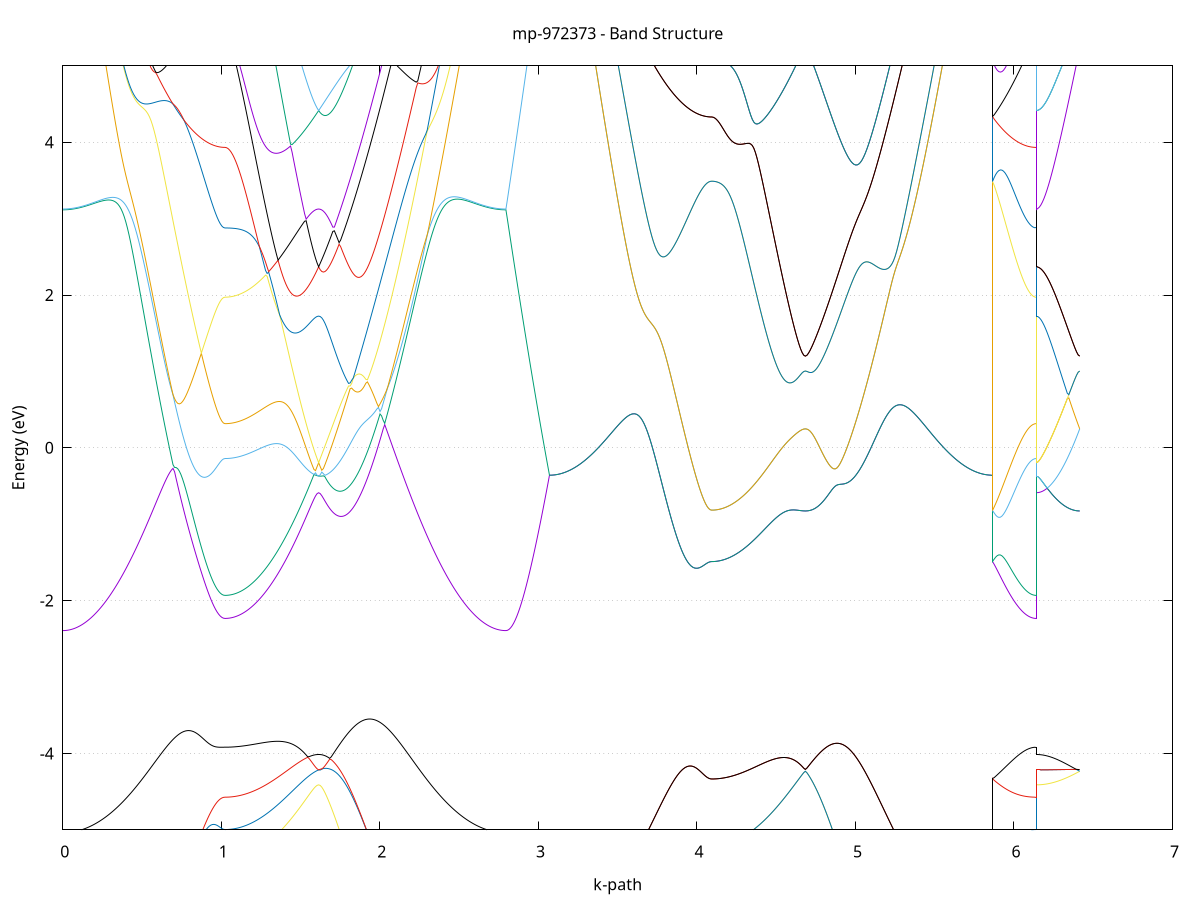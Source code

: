 set title 'mp-972373 - Band Structure'
set xlabel 'k-path'
set ylabel 'Energy (eV)'
set grid y
set yrange [-5:5]
set terminal png size 800,600
set output 'mp-972373_bands_gnuplot.png'
plot '-' using 1:2 with lines notitle, '-' using 1:2 with lines notitle, '-' using 1:2 with lines notitle, '-' using 1:2 with lines notitle, '-' using 1:2 with lines notitle, '-' using 1:2 with lines notitle, '-' using 1:2 with lines notitle, '-' using 1:2 with lines notitle, '-' using 1:2 with lines notitle, '-' using 1:2 with lines notitle, '-' using 1:2 with lines notitle, '-' using 1:2 with lines notitle, '-' using 1:2 with lines notitle, '-' using 1:2 with lines notitle, '-' using 1:2 with lines notitle, '-' using 1:2 with lines notitle, '-' using 1:2 with lines notitle, '-' using 1:2 with lines notitle, '-' using 1:2 with lines notitle, '-' using 1:2 with lines notitle, '-' using 1:2 with lines notitle, '-' using 1:2 with lines notitle, '-' using 1:2 with lines notitle, '-' using 1:2 with lines notitle, '-' using 1:2 with lines notitle, '-' using 1:2 with lines notitle, '-' using 1:2 with lines notitle, '-' using 1:2 with lines notitle, '-' using 1:2 with lines notitle, '-' using 1:2 with lines notitle, '-' using 1:2 with lines notitle, '-' using 1:2 with lines notitle, '-' using 1:2 with lines notitle, '-' using 1:2 with lines notitle, '-' using 1:2 with lines notitle, '-' using 1:2 with lines notitle, '-' using 1:2 with lines notitle, '-' using 1:2 with lines notitle, '-' using 1:2 with lines notitle, '-' using 1:2 with lines notitle, '-' using 1:2 with lines notitle, '-' using 1:2 with lines notitle, '-' using 1:2 with lines notitle, '-' using 1:2 with lines notitle, '-' using 1:2 with lines notitle, '-' using 1:2 with lines notitle, '-' using 1:2 with lines notitle, '-' using 1:2 with lines notitle
0.000000 -11.550585
0.009933 -11.550485
0.019867 -11.550285
0.029800 -11.549885
0.039734 -11.549385
0.049667 -11.548785
0.059601 -11.547985
0.069534 -11.547085
0.079468 -11.545985
0.089401 -11.544785
0.099334 -11.543485
0.109268 -11.542085
0.119201 -11.540585
0.129135 -11.539085
0.139068 -11.537385
0.149002 -11.535685
0.158935 -11.533885
0.168868 -11.532085
0.178802 -11.530285
0.188735 -11.528585
0.198669 -11.526785
0.208602 -11.525185
0.218536 -11.523685
0.228469 -11.522185
0.238403 -11.520985
0.248336 -11.519985
0.258269 -11.519185
0.268203 -11.518685
0.278136 -11.518385
0.288070 -11.518485
0.298003 -11.518785
0.307937 -11.519485
0.317870 -11.520385
0.327803 -11.521685
0.337737 -11.523185
0.347670 -11.524885
0.357604 -11.526785
0.367537 -11.528985
0.377471 -11.531285
0.387404 -11.533685
0.397338 -11.536285
0.407271 -11.538985
0.417204 -11.541785
0.427138 -11.544685
0.437071 -11.547685
0.447005 -11.550685
0.456938 -11.553785
0.466872 -11.556885
0.476805 -11.560085
0.486739 -11.563285
0.496672 -11.566585
0.506605 -11.569785
0.516539 -11.573085
0.526472 -11.576385
0.536406 -11.579685
0.546339 -11.582885
0.556273 -11.586185
0.566206 -11.589485
0.576139 -11.592685
0.586073 -11.595985
0.596006 -11.599185
0.605940 -11.602385
0.615873 -11.605485
0.625807 -11.608585
0.635740 -11.611685
0.645674 -11.614785
0.655607 -11.617785
0.665540 -11.620685
0.675474 -11.623585
0.685407 -11.626485
0.695341 -11.629285
0.705274 -11.632085
0.715208 -11.634685
0.725141 -11.637385
0.735075 -11.639885
0.745008 -11.642385
0.754941 -11.644885
0.764875 -11.647185
0.774808 -11.649485
0.784742 -11.651685
0.794675 -11.653885
0.804609 -11.655985
0.814542 -11.657885
0.824475 -11.659785
0.834409 -11.661685
0.844342 -11.663385
0.854276 -11.665085
0.864209 -11.666585
0.874143 -11.668085
0.884076 -11.669485
0.894010 -11.670785
0.903943 -11.671985
0.913876 -11.673085
0.923810 -11.674085
0.933743 -11.674985
0.943677 -11.675885
0.953610 -11.676585
0.963544 -11.677185
0.973477 -11.677785
0.983411 -11.678185
0.993344 -11.678485
1.003277 -11.678785
1.013211 -11.678885
1.023144 -11.678985
1.023144 -11.678985
1.032989 -11.678885
1.042835 -11.678485
1.052680 -11.677885
1.062525 -11.677085
1.072370 -11.676085
1.082216 -11.674785
1.092061 -11.673285
1.101906 -11.671485
1.111751 -11.669585
1.121596 -11.667385
1.131442 -11.664985
1.141287 -11.662385
1.151132 -11.659585
1.160977 -11.656585
1.170822 -11.653385
1.180668 -11.650085
1.190513 -11.646485
1.200358 -11.642785
1.210203 -11.638885
1.220048 -11.634785
1.229894 -11.630585
1.239739 -11.626285
1.249584 -11.621785
1.259429 -11.617285
1.269275 -11.612585
1.279120 -11.607885
1.288965 -11.603085
1.298810 -11.598185
1.308655 -11.593285
1.318501 -11.588285
1.328346 -11.583385
1.338191 -11.578385
1.348036 -11.574885
1.357881 -11.572785
1.367727 -11.570685
1.377572 -11.568485
1.387417 -11.566285
1.397262 -11.563985
1.407108 -11.561685
1.416953 -11.559285
1.426798 -11.556885
1.436643 -11.554485
1.446488 -11.551985
1.456334 -11.549385
1.466179 -11.546885
1.476024 -11.544285
1.485869 -11.541685
1.495714 -11.538985
1.505560 -11.536285
1.515405 -11.533585
1.525250 -11.530885
1.535095 -11.528185
1.544940 -11.525385
1.554786 -11.522585
1.564631 -11.519885
1.574476 -11.517085
1.584321 -11.514485
1.594167 -11.511885
1.604012 -11.509685
1.613857 -11.508485
1.613857 -11.508485
1.623785 -11.508985
1.633713 -11.510285
1.643641 -11.512085
1.653569 -11.514085
1.663497 -11.516085
1.673425 -11.518085
1.683353 -11.519985
1.693280 -11.521785
1.703208 -11.523585
1.713136 -11.525285
1.723064 -11.526785
1.732992 -11.528285
1.742920 -11.529685
1.752848 -11.531085
1.762776 -11.532285
1.772704 -11.533385
1.782632 -11.534385
1.792560 -11.535285
1.802488 -11.536085
1.812416 -11.536785
1.822344 -11.537385
1.832272 -11.537785
1.842200 -11.538185
1.852128 -11.538485
1.862056 -11.538585
1.871983 -11.538585
1.881911 -11.538585
1.891839 -11.538385
1.901767 -11.538085
1.911695 -11.537685
1.921623 -11.537185
1.931551 -11.536585
1.941479 -11.536585
1.951407 -11.537185
1.961335 -11.537785
1.971263 -11.538185
1.981191 -11.538485
1.991119 -11.538685
2.001047 -11.538785
2.010975 -11.538785
2.020903 -11.538685
2.030831 -11.538485
2.040758 -11.538185
2.050686 -11.537885
2.060614 -11.537385
2.070542 -11.536885
2.080470 -11.536285
2.090398 -11.535485
2.100326 -11.534785
2.110254 -11.533885
2.120182 -11.532985
2.130110 -11.531885
2.140038 -11.530885
2.149966 -11.529685
2.159894 -11.528485
2.169822 -11.527185
2.179750 -11.525785
2.189678 -11.524385
2.199606 -11.522985
2.209533 -11.521485
2.219461 -11.519885
2.229389 -11.518285
2.239317 -11.516685
2.249245 -11.514985
2.259173 -11.513285
2.269101 -11.511485
2.279029 -11.509785
2.288957 -11.507985
2.298885 -11.506085
2.308813 -11.504285
2.318741 -11.502385
2.328669 -11.500485
2.338597 -11.498685
2.348525 -11.496785
2.358453 -11.494885
2.368381 -11.492985
2.378309 -11.491085
2.388236 -11.489185
2.398164 -11.489385
2.408092 -11.490585
2.418020 -11.491785
2.427948 -11.493085
2.437876 -11.494585
2.447804 -11.496085
2.457732 -11.497685
2.467660 -11.499385
2.477588 -11.501085
2.487516 -11.502985
2.497444 -11.504885
2.507372 -11.506785
2.517300 -11.508785
2.527228 -11.510785
2.537156 -11.512885
2.547084 -11.514985
2.557011 -11.517085
2.566939 -11.519285
2.576867 -11.521385
2.586795 -11.523485
2.596723 -11.525585
2.606651 -11.527685
2.616579 -11.529685
2.626507 -11.531685
2.636435 -11.533585
2.646363 -11.535485
2.656291 -11.537285
2.666219 -11.538985
2.676147 -11.540585
2.686075 -11.542085
2.696003 -11.543485
2.705931 -11.544785
2.715859 -11.545985
2.725787 -11.547085
2.735714 -11.547985
2.745642 -11.548785
2.755570 -11.549385
2.765498 -11.549885
2.775426 -11.550285
2.785354 -11.550485
2.795282 -11.550585
2.795282 -11.550585
2.805094 -11.550585
2.814905 -11.550385
2.824716 -11.550185
2.834528 -11.549985
2.844339 -11.549585
2.854151 -11.549185
2.863962 -11.548685
2.873773 -11.548085
2.883585 -11.547385
2.893396 -11.546685
2.903208 -11.545885
2.913019 -11.544985
2.922830 -11.543985
2.932642 -11.542985
2.942453 -11.541885
2.952265 -11.540685
2.962076 -11.539385
2.971887 -11.538085
2.981699 -11.536785
2.991510 -11.535285
3.001322 -11.533785
3.011133 -11.532185
3.020944 -11.530585
3.030756 -11.528885
3.040567 -11.527185
3.050379 -11.525385
3.060190 -11.523585
3.070001 -11.521685
3.070001 -11.521685
3.079935 -11.521585
3.089868 -11.521385
3.099802 -11.521085
3.109735 -11.520685
3.119669 -11.520085
3.129602 -11.519485
3.139535 -11.518685
3.149469 -11.517785
3.159402 -11.516785
3.169336 -11.515785
3.179269 -11.514685
3.189203 -11.513385
3.199136 -11.512185
3.209070 -11.510885
3.219003 -11.509585
3.228936 -11.508285
3.238870 -11.506985
3.248803 -11.505685
3.258737 -11.504485
3.268670 -11.503385
3.278604 -11.502485
3.288537 -11.501685
3.298471 -11.500985
3.308404 -11.500585
3.318337 -11.500385
3.328271 -11.500485
3.338204 -11.500785
3.348138 -11.501285
3.358071 -11.502085
3.368005 -11.503185
3.377938 -11.504485
3.387871 -11.505885
3.397805 -11.507585
3.407738 -11.509485
3.417672 -11.511385
3.427605 -11.513585
3.437539 -11.515785
3.447472 -11.518185
3.457406 -11.520585
3.467339 -11.523085
3.477272 -11.525685
3.487206 -11.528385
3.497139 -11.531085
3.507073 -11.533785
3.517006 -11.536585
3.526940 -11.539385
3.536873 -11.542185
3.546807 -11.544985
3.556740 -11.547885
3.566673 -11.550685
3.576607 -11.553585
3.586540 -11.556385
3.596474 -11.559285
3.606407 -11.562085
3.616341 -11.564885
3.626274 -11.567685
3.636207 -11.570485
3.646141 -11.573285
3.656074 -11.575985
3.666008 -11.578685
3.675941 -11.581385
3.685875 -11.583985
3.695808 -11.586585
3.705742 -11.589085
3.715675 -11.591585
3.725608 -11.594085
3.735542 -11.596485
3.745475 -11.598885
3.755409 -11.601185
3.765342 -11.603385
3.775276 -11.605585
3.785209 -11.607785
3.795142 -11.609885
3.805076 -11.611885
3.815009 -11.613785
3.824943 -11.615685
3.834876 -11.617585
3.844810 -11.619285
3.854743 -11.620985
3.864677 -11.622685
3.874610 -11.624185
3.884543 -11.625685
3.894477 -11.627185
3.904410 -11.628485
3.914344 -11.629785
3.924277 -11.630985
3.934211 -11.632185
3.944144 -11.633185
3.954078 -11.634185
3.964011 -11.635185
3.973944 -11.635985
3.983878 -11.636785
3.993811 -11.637585
4.003745 -11.638185
4.013678 -11.638785
4.023612 -11.639285
4.033545 -11.639785
4.043478 -11.640085
4.053412 -11.640385
4.063345 -11.640685
4.073279 -11.640785
4.083212 -11.640885
4.093146 -11.640985
4.093146 -11.640985
4.102991 -11.640885
4.112836 -11.640485
4.122681 -11.639985
4.132527 -11.639185
4.142372 -11.638185
4.152217 -11.636985
4.162062 -11.635585
4.171907 -11.633985
4.181753 -11.632085
4.191598 -11.630085
4.201443 -11.627885
4.211288 -11.625485
4.221133 -11.622985
4.230979 -11.620285
4.240824 -11.617385
4.250669 -11.614385
4.260514 -11.611285
4.270359 -11.608185
4.280205 -11.604885
4.290050 -11.601585
4.299895 -11.598285
4.309740 -11.594885
4.319586 -11.591685
4.329431 -11.588485
4.339276 -11.585285
4.349121 -11.582285
4.358966 -11.579485
4.368812 -11.576785
4.378657 -11.574285
4.388502 -11.571985
4.398347 -11.569885
4.408192 -11.567985
4.418038 -11.566185
4.427883 -11.564685
4.437728 -11.563285
4.447573 -11.561985
4.457419 -11.560885
4.467264 -11.559885
4.477109 -11.558985
4.486954 -11.558185
4.496799 -11.557485
4.506645 -11.556885
4.516490 -11.556385
4.526335 -11.555985
4.536180 -11.555585
4.546025 -11.555285
4.555871 -11.554985
4.565716 -11.554785
4.575561 -11.554585
4.585406 -11.554485
4.595251 -11.554385
4.605097 -11.554385
4.614942 -11.554385
4.624787 -11.554385
4.634632 -11.554385
4.644478 -11.554385
4.654323 -11.554385
4.664168 -11.554385
4.674013 -11.554385
4.683858 -11.554385
4.683858 -11.554385
4.693786 -11.554385
4.703714 -11.554385
4.713642 -11.554385
4.723570 -11.554285
4.733498 -11.554185
4.743426 -11.553985
4.753354 -11.553885
4.763282 -11.553585
4.773210 -11.553385
4.783138 -11.553085
4.793066 -11.552685
4.802994 -11.552285
4.812922 -11.551785
4.822850 -11.551285
4.832777 -11.550685
4.842705 -11.550085
4.852633 -11.549385
4.862561 -11.548585
4.872489 -11.547785
4.882417 -11.546885
4.892345 -11.545885
4.902273 -11.544885
4.912201 -11.543885
4.922129 -11.542685
4.932057 -11.541485
4.941985 -11.540285
4.951913 -11.538885
4.961841 -11.537585
4.971769 -11.536185
4.981697 -11.534685
4.991625 -11.533185
5.001553 -11.531585
5.011480 -11.529985
5.021408 -11.528385
5.031336 -11.526685
5.041264 -11.524985
5.051192 -11.523285
5.061120 -11.521585
5.071048 -11.519885
5.080976 -11.518185
5.090904 -11.516385
5.100832 -11.514685
5.110760 -11.512985
5.120688 -11.511285
5.130616 -11.509585
5.140544 -11.507985
5.150472 -11.506485
5.160400 -11.504885
5.170328 -11.503485
5.180255 -11.502085
5.190183 -11.500785
5.200111 -11.499585
5.210039 -11.498585
5.219967 -11.497685
5.229895 -11.496985
5.239823 -11.496385
5.249751 -11.495785
5.259679 -11.495185
5.269607 -11.494585
5.279535 -11.493985
5.289463 -11.493285
5.299391 -11.492585
5.309319 -11.491785
5.319247 -11.491085
5.329175 -11.490185
5.339103 -11.489385
5.349031 -11.488585
5.358958 -11.487685
5.368886 -11.486885
5.378814 -11.486085
5.388742 -11.485385
5.398670 -11.484685
5.408598 -11.484085
5.418526 -11.483585
5.428454 -11.483185
5.438382 -11.482885
5.448310 -11.482785
5.458238 -11.482685
5.468166 -11.482685
5.478094 -11.482785
5.488022 -11.482985
5.497950 -11.483385
5.507878 -11.483785
5.517806 -11.484285
5.527733 -11.484985
5.537661 -11.485685
5.547589 -11.486485
5.557517 -11.487385
5.567445 -11.488385
5.577373 -11.489485
5.587301 -11.490685
5.597229 -11.491885
5.607157 -11.493185
5.617085 -11.494485
5.627013 -11.495885
5.636941 -11.497385
5.646869 -11.498785
5.656797 -11.500285
5.666725 -11.501785
5.676653 -11.503385
5.686581 -11.504885
5.696508 -11.506385
5.706436 -11.507885
5.716364 -11.509285
5.726292 -11.510685
5.736220 -11.512085
5.746148 -11.513385
5.756076 -11.514585
5.766004 -11.515785
5.775932 -11.516785
5.785860 -11.517785
5.795788 -11.518685
5.805716 -11.519485
5.815644 -11.520085
5.825572 -11.520685
5.835500 -11.521085
5.845428 -11.521385
5.855356 -11.521585
5.865284 -11.521685
5.865284 -11.640985
5.875095 -11.643385
5.884906 -11.645685
5.894718 -11.648085
5.904529 -11.650285
5.914341 -11.652485
5.924152 -11.654585
5.933963 -11.656585
5.943775 -11.658585
5.953586 -11.660485
5.963398 -11.662285
5.973209 -11.663985
5.983020 -11.665685
5.992832 -11.667285
6.002643 -11.668685
6.012455 -11.670085
6.022266 -11.671385
6.032077 -11.672585
6.041889 -11.673685
6.051700 -11.674685
6.061512 -11.675585
6.071323 -11.676385
6.081134 -11.677085
6.090946 -11.677685
6.100757 -11.678085
6.110569 -11.678485
6.120380 -11.678785
6.130191 -11.678885
6.140003 -11.678985
6.140003 -11.508485
6.149814 -11.508885
6.159626 -11.509885
6.169437 -11.511485
6.179248 -11.513485
6.189060 -11.515885
6.198871 -11.518385
6.208683 -11.520985
6.218494 -11.523685
6.228305 -11.526285
6.238117 -11.528885
6.247928 -11.531485
6.257740 -11.533985
6.267551 -11.536285
6.277362 -11.538585
6.287174 -11.540685
6.296985 -11.542685
6.306797 -11.544485
6.316608 -11.546185
6.326419 -11.547685
6.336231 -11.549085
6.346042 -11.550385
6.355854 -11.551385
6.365665 -11.552385
6.375477 -11.553085
6.385288 -11.553685
6.395099 -11.554085
6.404911 -11.554385
6.414722 -11.554385
e
0.000000 -11.464185
0.009933 -11.464085
0.019867 -11.463985
0.029800 -11.463785
0.039734 -11.463385
0.049667 -11.462985
0.059601 -11.462485
0.069534 -11.461985
0.079468 -11.461285
0.089401 -11.460685
0.099334 -11.459885
0.109268 -11.459185
0.119201 -11.458385
0.129135 -11.457685
0.139068 -11.456985
0.149002 -11.456385
0.158935 -11.455785
0.168868 -11.455385
0.178802 -11.455985
0.188735 -11.456785
0.198669 -11.457685
0.208602 -11.458685
0.218536 -11.459685
0.228469 -11.460685
0.238403 -11.461785
0.248336 -11.462885
0.258269 -11.463885
0.268203 -11.464985
0.278136 -11.466085
0.288070 -11.467185
0.298003 -11.468285
0.307937 -11.469385
0.317870 -11.470585
0.327803 -11.471785
0.337737 -11.473085
0.347670 -11.474385
0.357604 -11.475785
0.367537 -11.477285
0.377471 -11.478785
0.387404 -11.480485
0.397338 -11.482085
0.407271 -11.484085
0.417204 -11.486085
0.427138 -11.488085
0.437071 -11.490185
0.447005 -11.492285
0.456938 -11.494385
0.466872 -11.496485
0.476805 -11.498585
0.486739 -11.500685
0.496672 -11.502885
0.506605 -11.505085
0.516539 -11.507185
0.526472 -11.509385
0.536406 -11.511585
0.546339 -11.513685
0.556273 -11.515885
0.566206 -11.518085
0.576139 -11.520285
0.586073 -11.522585
0.596006 -11.524785
0.605940 -11.526985
0.615873 -11.529285
0.625807 -11.531585
0.635740 -11.533885
0.645674 -11.536285
0.655607 -11.538685
0.665540 -11.541085
0.675474 -11.543585
0.685407 -11.546185
0.695341 -11.548785
0.705274 -11.551485
0.715208 -11.554185
0.725141 -11.556985
0.735075 -11.559785
0.745008 -11.562585
0.754941 -11.565385
0.764875 -11.568285
0.774808 -11.571085
0.784742 -11.573785
0.794675 -11.576485
0.804609 -11.579185
0.814542 -11.581785
0.824475 -11.584285
0.834409 -11.586685
0.844342 -11.589085
0.854276 -11.591285
0.864209 -11.593385
0.874143 -11.595485
0.884076 -11.597385
0.894010 -11.599185
0.903943 -11.600885
0.913876 -11.602385
0.923810 -11.603785
0.933743 -11.605085
0.943677 -11.606285
0.953610 -11.607285
0.963544 -11.608185
0.973477 -11.608985
0.983411 -11.609585
0.993344 -11.610085
1.003277 -11.610385
1.013211 -11.610585
1.023144 -11.610685
1.023144 -11.610685
1.032989 -11.610685
1.042835 -11.610585
1.052680 -11.610385
1.062525 -11.610185
1.072370 -11.609885
1.082216 -11.609485
1.092061 -11.608985
1.101906 -11.608485
1.111751 -11.607885
1.121596 -11.607285
1.131442 -11.606585
1.141287 -11.605785
1.151132 -11.604885
1.160977 -11.603985
1.170822 -11.602985
1.180668 -11.601985
1.190513 -11.600885
1.200358 -11.599685
1.210203 -11.598385
1.220048 -11.597085
1.229894 -11.595785
1.239739 -11.594385
1.249584 -11.592885
1.259429 -11.591285
1.269275 -11.589685
1.279120 -11.588085
1.288965 -11.586285
1.298810 -11.584585
1.308655 -11.582685
1.318501 -11.580885
1.328346 -11.578885
1.338191 -11.576885
1.348036 -11.573485
1.357881 -11.568585
1.367727 -11.563685
1.377572 -11.558885
1.387417 -11.554085
1.397262 -11.549385
1.407108 -11.544785
1.416953 -11.540285
1.426798 -11.535785
1.436643 -11.531385
1.446488 -11.527085
1.456334 -11.522785
1.466179 -11.518685
1.476024 -11.514485
1.485869 -11.510485
1.495714 -11.506485
1.505560 -11.502485
1.515405 -11.499885
1.525250 -11.500985
1.535095 -11.502085
1.544940 -11.503185
1.554786 -11.504185
1.564631 -11.505085
1.574476 -11.505885
1.584321 -11.506685
1.594167 -11.507285
1.604012 -11.507985
1.613857 -11.508485
1.613857 -11.508485
1.623785 -11.508785
1.633713 -11.509285
1.643641 -11.509585
1.653569 -11.509785
1.663497 -11.509885
1.673425 -11.509985
1.683353 -11.509885
1.693280 -11.509685
1.703208 -11.509485
1.713136 -11.509085
1.723064 -11.508685
1.732992 -11.508085
1.742920 -11.507485
1.752848 -11.506785
1.762776 -11.508085
1.772704 -11.510485
1.782632 -11.512885
1.792560 -11.515085
1.802488 -11.517285
1.812416 -11.519285
1.822344 -11.521285
1.832272 -11.523085
1.842200 -11.524885
1.852128 -11.526485
1.862056 -11.528085
1.871983 -11.529485
1.881911 -11.530785
1.891839 -11.532085
1.901767 -11.533185
1.911695 -11.534185
1.921623 -11.535085
1.931551 -11.535885
1.941479 -11.535785
1.951407 -11.534985
1.961335 -11.533985
1.971263 -11.532985
1.981191 -11.531885
1.991119 -11.530585
2.001047 -11.529285
2.010975 -11.527785
2.020903 -11.526285
2.030831 -11.524585
2.040758 -11.522885
2.050686 -11.521085
2.060614 -11.519185
2.070542 -11.517285
2.080470 -11.515185
2.090398 -11.513085
2.100326 -11.510885
2.110254 -11.508685
2.120182 -11.506285
2.130110 -11.503985
2.140038 -11.501585
2.149966 -11.499085
2.159894 -11.496585
2.169822 -11.494085
2.179750 -11.491485
2.189678 -11.488985
2.199606 -11.486385
2.209533 -11.483785
2.219461 -11.481285
2.229389 -11.479285
2.239317 -11.479685
2.249245 -11.479985
2.259173 -11.480285
2.269101 -11.480685
2.279029 -11.481085
2.288957 -11.481485
2.298885 -11.481885
2.308813 -11.482385
2.318741 -11.482885
2.328669 -11.483485
2.338597 -11.484085
2.348525 -11.484785
2.358453 -11.485585
2.368381 -11.486385
2.378309 -11.487285
2.388236 -11.488285
2.398164 -11.487285
2.408092 -11.485485
2.418020 -11.483585
2.427948 -11.481785
2.437876 -11.479985
2.447804 -11.478185
2.457732 -11.476485
2.467660 -11.474785
2.477588 -11.473085
2.487516 -11.471485
2.497444 -11.469885
2.507372 -11.468385
2.517300 -11.466885
2.527228 -11.465485
2.537156 -11.464085
2.547084 -11.462785
2.557011 -11.461585
2.566939 -11.460385
2.576867 -11.459285
2.586795 -11.458285
2.596723 -11.457285
2.606651 -11.456485
2.616579 -11.455685
2.626507 -11.454885
2.636435 -11.454585
2.646363 -11.455485
2.656291 -11.456385
2.666219 -11.457285
2.676147 -11.458185
2.686075 -11.459085
2.696003 -11.459885
2.705931 -11.460585
2.715859 -11.461285
2.725787 -11.461985
2.735714 -11.462485
2.745642 -11.462985
2.755570 -11.463385
2.765498 -11.463785
2.775426 -11.463985
2.785354 -11.464085
2.795282 -11.464185
2.795282 -11.464185
2.805094 -11.464585
2.814905 -11.465685
2.824716 -11.467185
2.834528 -11.468985
2.844339 -11.470985
2.854151 -11.473185
2.863962 -11.475285
2.873773 -11.477585
2.883585 -11.479885
2.893396 -11.482085
2.903208 -11.484485
2.913019 -11.486785
2.922830 -11.489085
2.932642 -11.491385
2.942453 -11.493685
2.952265 -11.495985
2.962076 -11.498285
2.971887 -11.500585
2.981699 -11.502785
2.991510 -11.504985
3.001322 -11.507185
3.011133 -11.509385
3.020944 -11.511485
3.030756 -11.513685
3.040567 -11.515685
3.050379 -11.517685
3.060190 -11.519685
3.070001 -11.521685
3.070001 -11.521685
3.079935 -11.521585
3.089868 -11.521385
3.099802 -11.521085
3.109735 -11.520685
3.119669 -11.520085
3.129602 -11.519485
3.139535 -11.518685
3.149469 -11.517785
3.159402 -11.516785
3.169336 -11.515785
3.179269 -11.514585
3.189203 -11.513385
3.199136 -11.512185
3.209070 -11.510885
3.219003 -11.509585
3.228936 -11.508285
3.238870 -11.506985
3.248803 -11.505685
3.258737 -11.504485
3.268670 -11.503385
3.278604 -11.502485
3.288537 -11.501685
3.298471 -11.500985
3.308404 -11.500585
3.318337 -11.500385
3.328271 -11.500485
3.338204 -11.500785
3.348138 -11.501285
3.358071 -11.502085
3.368005 -11.503185
3.377938 -11.504485
3.387871 -11.505885
3.397805 -11.507585
3.407738 -11.509485
3.417672 -11.511385
3.427605 -11.513585
3.437539 -11.515785
3.447472 -11.518185
3.457406 -11.520585
3.467339 -11.523085
3.477272 -11.525685
3.487206 -11.528385
3.497139 -11.531085
3.507073 -11.533785
3.517006 -11.536585
3.526940 -11.539385
3.536873 -11.542185
3.546807 -11.544985
3.556740 -11.547885
3.566673 -11.550685
3.576607 -11.553585
3.586540 -11.556385
3.596474 -11.559285
3.606407 -11.562085
3.616341 -11.564885
3.626274 -11.567685
3.636207 -11.570485
3.646141 -11.573285
3.656074 -11.575985
3.666008 -11.578685
3.675941 -11.581285
3.685875 -11.583985
3.695808 -11.586585
3.705742 -11.589085
3.715675 -11.591585
3.725608 -11.594085
3.735542 -11.596485
3.745475 -11.598885
3.755409 -11.601185
3.765342 -11.603385
3.775276 -11.605585
3.785209 -11.607785
3.795142 -11.609785
3.805076 -11.611885
3.815009 -11.613785
3.824943 -11.615685
3.834876 -11.617585
3.844810 -11.619285
3.854743 -11.620985
3.864677 -11.622685
3.874610 -11.624185
3.884543 -11.625685
3.894477 -11.627185
3.904410 -11.628485
3.914344 -11.629785
3.924277 -11.630985
3.934211 -11.632185
3.944144 -11.633185
3.954078 -11.634185
3.964011 -11.635185
3.973944 -11.635985
3.983878 -11.636785
3.993811 -11.637585
4.003745 -11.638185
4.013678 -11.638785
4.023612 -11.639285
4.033545 -11.639785
4.043478 -11.640085
4.053412 -11.640385
4.063345 -11.640685
4.073279 -11.640785
4.083212 -11.640885
4.093146 -11.640985
4.093146 -11.640985
4.102991 -11.640885
4.112836 -11.640485
4.122681 -11.639985
4.132527 -11.639185
4.142372 -11.638185
4.152217 -11.636985
4.162062 -11.635585
4.171907 -11.633985
4.181753 -11.632085
4.191598 -11.630085
4.201443 -11.627885
4.211288 -11.625485
4.221133 -11.622985
4.230979 -11.620285
4.240824 -11.617385
4.250669 -11.614385
4.260514 -11.611285
4.270359 -11.608185
4.280205 -11.604885
4.290050 -11.601585
4.299895 -11.598285
4.309740 -11.594885
4.319586 -11.591685
4.329431 -11.588485
4.339276 -11.585285
4.349121 -11.582285
4.358966 -11.579485
4.368812 -11.576785
4.378657 -11.574285
4.388502 -11.571985
4.398347 -11.569885
4.408192 -11.567985
4.418038 -11.566185
4.427883 -11.564685
4.437728 -11.563285
4.447573 -11.561985
4.457419 -11.560885
4.467264 -11.559885
4.477109 -11.558985
4.486954 -11.558185
4.496799 -11.557485
4.506645 -11.556885
4.516490 -11.556385
4.526335 -11.555985
4.536180 -11.555585
4.546025 -11.555285
4.555871 -11.554985
4.565716 -11.554785
4.575561 -11.554585
4.585406 -11.554485
4.595251 -11.554385
4.605097 -11.554385
4.614942 -11.554385
4.624787 -11.554385
4.634632 -11.554385
4.644478 -11.554385
4.654323 -11.554385
4.664168 -11.554385
4.674013 -11.554385
4.683858 -11.554385
4.683858 -11.554385
4.693786 -11.554385
4.703714 -11.554385
4.713642 -11.554385
4.723570 -11.554285
4.733498 -11.554185
4.743426 -11.553985
4.753354 -11.553885
4.763282 -11.553585
4.773210 -11.553385
4.783138 -11.553085
4.793066 -11.552685
4.802994 -11.552285
4.812922 -11.551785
4.822850 -11.551285
4.832777 -11.550685
4.842705 -11.550085
4.852633 -11.549385
4.862561 -11.548585
4.872489 -11.547785
4.882417 -11.546885
4.892345 -11.545885
4.902273 -11.544885
4.912201 -11.543885
4.922129 -11.542685
4.932057 -11.541485
4.941985 -11.540285
4.951913 -11.538885
4.961841 -11.537585
4.971769 -11.536185
4.981697 -11.534685
4.991625 -11.533185
5.001553 -11.531585
5.011480 -11.529985
5.021408 -11.528385
5.031336 -11.526685
5.041264 -11.524985
5.051192 -11.523285
5.061120 -11.521585
5.071048 -11.519885
5.080976 -11.518185
5.090904 -11.516385
5.100832 -11.514685
5.110760 -11.512985
5.120688 -11.511285
5.130616 -11.509585
5.140544 -11.507985
5.150472 -11.506485
5.160400 -11.504885
5.170328 -11.503485
5.180255 -11.502085
5.190183 -11.500785
5.200111 -11.499585
5.210039 -11.498585
5.219967 -11.497685
5.229895 -11.496985
5.239823 -11.496385
5.249751 -11.495785
5.259679 -11.495185
5.269607 -11.494585
5.279535 -11.493985
5.289463 -11.493285
5.299391 -11.492585
5.309319 -11.491785
5.319247 -11.490985
5.329175 -11.490185
5.339103 -11.489385
5.349031 -11.488585
5.358958 -11.487685
5.368886 -11.486885
5.378814 -11.486085
5.388742 -11.485385
5.398670 -11.484685
5.408598 -11.484085
5.418526 -11.483585
5.428454 -11.483185
5.438382 -11.482885
5.448310 -11.482685
5.458238 -11.482685
5.468166 -11.482685
5.478094 -11.482785
5.488022 -11.482985
5.497950 -11.483385
5.507878 -11.483785
5.517806 -11.484285
5.527733 -11.484985
5.537661 -11.485685
5.547589 -11.486485
5.557517 -11.487385
5.567445 -11.488385
5.577373 -11.489485
5.587301 -11.490685
5.597229 -11.491885
5.607157 -11.493185
5.617085 -11.494485
5.627013 -11.495885
5.636941 -11.497385
5.646869 -11.498785
5.656797 -11.500285
5.666725 -11.501785
5.676653 -11.503385
5.686581 -11.504885
5.696508 -11.506385
5.706436 -11.507885
5.716364 -11.509285
5.726292 -11.510685
5.736220 -11.512085
5.746148 -11.513385
5.756076 -11.514585
5.766004 -11.515785
5.775932 -11.516785
5.785860 -11.517785
5.795788 -11.518685
5.805716 -11.519485
5.815644 -11.520085
5.825572 -11.520685
5.835500 -11.521085
5.845428 -11.521385
5.855356 -11.521585
5.865284 -11.521685
5.865284 -11.640985
5.875095 -11.638485
5.884906 -11.635985
5.894718 -11.633485
5.904529 -11.630985
5.914341 -11.628385
5.924152 -11.625785
5.933963 -11.623285
5.943775 -11.620785
5.953586 -11.618285
5.963398 -11.615885
5.973209 -11.613685
5.983020 -11.611685
5.992832 -11.609885
6.002643 -11.608485
6.012455 -11.607385
6.022266 -11.606785
6.032077 -11.606585
6.041889 -11.606785
6.051700 -11.607085
6.061512 -11.607585
6.071323 -11.608185
6.081134 -11.608785
6.090946 -11.609285
6.100757 -11.609785
6.110569 -11.610185
6.120380 -11.610485
6.130191 -11.610685
6.140003 -11.610685
6.140003 -11.508485
6.149814 -11.508885
6.159626 -11.509885
6.169437 -11.511485
6.179248 -11.513485
6.189060 -11.515885
6.198871 -11.518385
6.208683 -11.520985
6.218494 -11.523685
6.228305 -11.526285
6.238117 -11.528885
6.247928 -11.531485
6.257740 -11.533985
6.267551 -11.536285
6.277362 -11.538585
6.287174 -11.540685
6.296985 -11.542685
6.306797 -11.544485
6.316608 -11.546185
6.326419 -11.547685
6.336231 -11.549085
6.346042 -11.550385
6.355854 -11.551385
6.365665 -11.552385
6.375477 -11.553085
6.385288 -11.553685
6.395099 -11.554085
6.404911 -11.554385
6.414722 -11.554385
e
0.000000 -11.451085
0.009933 -11.451085
0.019867 -11.451085
0.029800 -11.451085
0.039734 -11.451085
0.049667 -11.451185
0.059601 -11.451185
0.069534 -11.451285
0.079468 -11.451485
0.089401 -11.451585
0.099334 -11.451785
0.109268 -11.452085
0.119201 -11.452385
0.129135 -11.452785
0.139068 -11.453285
0.149002 -11.453885
0.158935 -11.454485
0.168868 -11.455185
0.178802 -11.455085
0.188735 -11.454985
0.198669 -11.455085
0.208602 -11.455285
0.218536 -11.455785
0.228469 -11.456385
0.238403 -11.457185
0.248336 -11.458085
0.258269 -11.459085
0.268203 -11.460285
0.278136 -11.461485
0.288070 -11.462885
0.298003 -11.464285
0.307937 -11.465885
0.317870 -11.467485
0.327803 -11.469085
0.337737 -11.470785
0.347670 -11.472585
0.357604 -11.474385
0.367537 -11.476285
0.377471 -11.478185
0.387404 -11.480085
0.397338 -11.482085
0.407271 -11.483885
0.417204 -11.485685
0.427138 -11.487585
0.437071 -11.489485
0.447005 -11.491385
0.456938 -11.493385
0.466872 -11.495385
0.476805 -11.497485
0.486739 -11.499585
0.496672 -11.501685
0.506605 -11.503785
0.516539 -11.505885
0.526472 -11.508085
0.536406 -11.510185
0.546339 -11.512385
0.556273 -11.514485
0.566206 -11.516585
0.576139 -11.518785
0.586073 -11.520885
0.596006 -11.522985
0.605940 -11.524985
0.615873 -11.527085
0.625807 -11.529085
0.635740 -11.531085
0.645674 -11.533085
0.655607 -11.534985
0.665540 -11.536885
0.675474 -11.538785
0.685407 -11.540585
0.695341 -11.542285
0.705274 -11.544085
0.715208 -11.545785
0.725141 -11.547385
0.735075 -11.548985
0.745008 -11.550485
0.754941 -11.551985
0.764875 -11.553385
0.774808 -11.554785
0.784742 -11.556085
0.794675 -11.557385
0.804609 -11.558585
0.814542 -11.559685
0.824475 -11.560785
0.834409 -11.561785
0.844342 -11.562785
0.854276 -11.563685
0.864209 -11.564485
0.874143 -11.565285
0.884076 -11.565985
0.894010 -11.566585
0.903943 -11.567185
0.913876 -11.567785
0.923810 -11.568285
0.933743 -11.568685
0.943677 -11.569085
0.953610 -11.569385
0.963544 -11.569685
0.973477 -11.569885
0.983411 -11.570085
0.993344 -11.570285
1.003277 -11.570385
1.013211 -11.570385
1.023144 -11.570385
1.023144 -11.570385
1.032989 -11.570385
1.042835 -11.570185
1.052680 -11.569785
1.062525 -11.569285
1.072370 -11.568685
1.082216 -11.567885
1.092061 -11.566985
1.101906 -11.565985
1.111751 -11.564785
1.121596 -11.563485
1.131442 -11.562085
1.141287 -11.560585
1.151132 -11.558885
1.160977 -11.557085
1.170822 -11.555085
1.180668 -11.553085
1.190513 -11.550885
1.200358 -11.548585
1.210203 -11.546185
1.220048 -11.543585
1.229894 -11.540885
1.239739 -11.538085
1.249584 -11.535185
1.259429 -11.532185
1.269275 -11.528985
1.279120 -11.525585
1.288965 -11.522185
1.298810 -11.518485
1.308655 -11.514785
1.318501 -11.510785
1.328346 -11.506685
1.338191 -11.502485
1.348036 -11.497985
1.357881 -11.493385
1.367727 -11.488685
1.377572 -11.483685
1.387417 -11.479685
1.397262 -11.481485
1.407108 -11.483285
1.416953 -11.485085
1.426798 -11.486685
1.436643 -11.488385
1.446488 -11.489985
1.456334 -11.491585
1.466179 -11.493085
1.476024 -11.494585
1.485869 -11.495985
1.495714 -11.497285
1.505560 -11.498585
1.515405 -11.498585
1.525250 -11.494785
1.535095 -11.490985
1.544940 -11.487185
1.554786 -11.487385
1.564631 -11.490085
1.574476 -11.492685
1.584321 -11.495185
1.594167 -11.497385
1.604012 -11.499185
1.613857 -11.499985
1.613857 -11.499985
1.623785 -11.499185
1.633713 -11.497085
1.643641 -11.494485
1.653569 -11.491685
1.663497 -11.488885
1.673425 -11.485885
1.683353 -11.485385
1.693280 -11.488485
1.703208 -11.491485
1.713136 -11.494485
1.723064 -11.497385
1.732992 -11.500185
1.742920 -11.502885
1.752848 -11.505585
1.762776 -11.505885
1.772704 -11.504985
1.782632 -11.503985
1.792560 -11.502785
1.802488 -11.501585
1.812416 -11.500285
1.822344 -11.498785
1.832272 -11.497285
1.842200 -11.495685
1.852128 -11.493885
1.862056 -11.492085
1.871983 -11.490185
1.881911 -11.488185
1.891839 -11.486085
1.901767 -11.483885
1.911695 -11.481585
1.921623 -11.479285
1.931551 -11.476785
1.941479 -11.474285
1.951407 -11.471685
1.961335 -11.469085
1.971263 -11.466285
1.981191 -11.463585
1.991119 -11.460785
2.001047 -11.461185
2.010975 -11.462685
2.020903 -11.464085
2.030831 -11.465385
2.040758 -11.466585
2.050686 -11.467785
2.060614 -11.468885
2.070542 -11.469885
2.080470 -11.470785
2.090398 -11.471685
2.100326 -11.472585
2.110254 -11.473285
2.120182 -11.474085
2.130110 -11.474685
2.140038 -11.475385
2.149966 -11.475885
2.159894 -11.476485
2.169822 -11.476985
2.179750 -11.477385
2.189678 -11.477785
2.199606 -11.478185
2.209533 -11.478585
2.219461 -11.478985
2.229389 -11.478685
2.239317 -11.476185
2.249245 -11.473685
2.259173 -11.471285
2.269101 -11.468885
2.279029 -11.466585
2.288957 -11.464285
2.298885 -11.462185
2.308813 -11.460085
2.318741 -11.458085
2.328669 -11.456285
2.338597 -11.454485
2.348525 -11.452885
2.358453 -11.451385
2.368381 -11.450085
2.378309 -11.448785
2.388236 -11.447785
2.398164 -11.446985
2.408092 -11.446285
2.418020 -11.445585
2.427948 -11.444885
2.437876 -11.444485
2.447804 -11.444185
2.457732 -11.444085
2.467660 -11.443985
2.477588 -11.444085
2.487516 -11.444285
2.497444 -11.444585
2.507372 -11.444885
2.517300 -11.445385
2.527228 -11.445885
2.537156 -11.446485
2.547084 -11.447085
2.557011 -11.447785
2.566939 -11.448485
2.576867 -11.449285
2.586795 -11.450185
2.596723 -11.450985
2.606651 -11.451885
2.616579 -11.452785
2.626507 -11.453685
2.636435 -11.454285
2.646363 -11.453685
2.656291 -11.453185
2.666219 -11.452785
2.676147 -11.452385
2.686075 -11.452085
2.696003 -11.451785
2.705931 -11.451585
2.715859 -11.451485
2.725787 -11.451285
2.735714 -11.451185
2.745642 -11.451185
2.755570 -11.451085
2.765498 -11.451085
2.775426 -11.451085
2.785354 -11.451085
2.795282 -11.451085
2.795282 -11.451085
2.805094 -11.450685
2.814905 -11.449685
2.824716 -11.448285
2.834528 -11.446585
2.844339 -11.444885
2.854151 -11.443085
2.863962 -11.441185
2.873773 -11.439285
2.883585 -11.437485
2.893396 -11.435685
2.903208 -11.433885
2.913019 -11.432085
2.922830 -11.430385
2.932642 -11.428685
2.942453 -11.426985
2.952265 -11.425385
2.962076 -11.423885
2.971887 -11.422385
2.981699 -11.420885
2.991510 -11.419485
3.001322 -11.418185
3.011133 -11.416885
3.020944 -11.415685
3.030756 -11.414485
3.040567 -11.413385
3.050379 -11.412285
3.060190 -11.411285
3.070001 -11.410385
3.070001 -11.410385
3.079935 -11.410585
3.089868 -11.411085
3.099802 -11.411885
3.109735 -11.412985
3.119669 -11.414085
3.129602 -11.415285
3.139535 -11.416585
3.149469 -11.417985
3.159402 -11.419285
3.169336 -11.420685
3.179269 -11.422185
3.189203 -11.423585
3.199136 -11.424985
3.209070 -11.426385
3.219003 -11.427685
3.228936 -11.429085
3.238870 -11.430285
3.248803 -11.431485
3.258737 -11.432685
3.268670 -11.433685
3.278604 -11.434585
3.288537 -11.435285
3.298471 -11.435885
3.308404 -11.436385
3.318337 -11.436685
3.328271 -11.436785
3.338204 -11.436685
3.348138 -11.436485
3.358071 -11.436185
3.368005 -11.435785
3.377938 -11.435385
3.387871 -11.434985
3.397805 -11.434585
3.407738 -11.434385
3.417672 -11.434185
3.427605 -11.434085
3.437539 -11.434185
3.447472 -11.434485
3.457406 -11.434885
3.467339 -11.435485
3.477272 -11.436185
3.487206 -11.436985
3.497139 -11.437985
3.507073 -11.439085
3.517006 -11.440285
3.526940 -11.441685
3.536873 -11.442985
3.546807 -11.444485
3.556740 -11.446085
3.566673 -11.447685
3.576607 -11.449285
3.586540 -11.450985
3.596474 -11.452785
3.606407 -11.454585
3.616341 -11.456485
3.626274 -11.458285
3.636207 -11.460285
3.646141 -11.462185
3.656074 -11.464185
3.666008 -11.466185
3.675941 -11.468185
3.685875 -11.470285
3.695808 -11.472385
3.705742 -11.474485
3.715675 -11.476585
3.725608 -11.478785
3.735542 -11.480985
3.745475 -11.483285
3.755409 -11.485585
3.765342 -11.487885
3.775276 -11.490285
3.785209 -11.492685
3.795142 -11.495185
3.805076 -11.497685
3.815009 -11.500185
3.824943 -11.502685
3.834876 -11.505285
3.844810 -11.507785
3.854743 -11.510385
3.864677 -11.512885
3.874610 -11.515385
3.884543 -11.517885
3.894477 -11.520285
3.904410 -11.522585
3.914344 -11.524885
3.924277 -11.527085
3.934211 -11.529185
3.944144 -11.531185
3.954078 -11.533085
3.964011 -11.534885
3.973944 -11.536585
3.983878 -11.538185
3.993811 -11.539585
4.003745 -11.540885
4.013678 -11.542085
4.023612 -11.543185
4.033545 -11.544085
4.043478 -11.544885
4.053412 -11.545485
4.063345 -11.545985
4.073279 -11.546385
4.083212 -11.546585
4.093146 -11.546685
4.093146 -11.546685
4.102991 -11.546585
4.112836 -11.546585
4.122681 -11.546385
4.132527 -11.546185
4.142372 -11.545985
4.152217 -11.545585
4.162062 -11.545285
4.171907 -11.544785
4.181753 -11.544285
4.191598 -11.543685
4.201443 -11.543085
4.211288 -11.542385
4.221133 -11.541585
4.230979 -11.540685
4.240824 -11.539685
4.250669 -11.538585
4.260514 -11.537485
4.270359 -11.536085
4.280205 -11.534685
4.290050 -11.533085
4.299895 -11.531285
4.309740 -11.529385
4.319586 -11.527185
4.329431 -11.524785
4.339276 -11.522185
4.349121 -11.519285
4.358966 -11.516185
4.368812 -11.512785
4.378657 -11.509085
4.388502 -11.505185
4.398347 -11.501085
4.408192 -11.496785
4.418038 -11.492385
4.427883 -11.487985
4.437728 -11.483585
4.447573 -11.479285
4.457419 -11.475285
4.467264 -11.471585
4.477109 -11.468385
4.486954 -11.465685
4.496799 -11.463485
4.506645 -11.461785
4.516490 -11.460385
4.526335 -11.459285
4.536180 -11.458385
4.546025 -11.457685
4.555871 -11.457085
4.565716 -11.456685
4.575561 -11.456185
4.585406 -11.455885
4.595251 -11.455585
4.605097 -11.455285
4.614942 -11.455085
4.624787 -11.454885
4.634632 -11.454685
4.644478 -11.454585
4.654323 -11.454385
4.664168 -11.454385
4.674013 -11.454285
4.683858 -11.454285
4.683858 -11.454285
4.693786 -11.454285
4.703714 -11.454385
4.713642 -11.454485
4.723570 -11.454585
4.733498 -11.454785
4.743426 -11.455085
4.753354 -11.455385
4.763282 -11.455785
4.773210 -11.456285
4.783138 -11.456785
4.793066 -11.457385
4.802994 -11.458085
4.812922 -11.458785
4.822850 -11.459585
4.832777 -11.460485
4.842705 -11.461485
4.852633 -11.462485
4.862561 -11.463585
4.872489 -11.464785
4.882417 -11.465985
4.892345 -11.467185
4.902273 -11.468485
4.912201 -11.469885
4.922129 -11.471185
4.932057 -11.472585
4.941985 -11.473985
4.951913 -11.475385
4.961841 -11.476785
4.971769 -11.478185
4.981697 -11.479585
4.991625 -11.480985
5.001553 -11.482285
5.011480 -11.483585
5.021408 -11.484785
5.031336 -11.485985
5.041264 -11.487085
5.051192 -11.488185
5.061120 -11.489185
5.071048 -11.490085
5.080976 -11.490985
5.090904 -11.491785
5.100832 -11.492485
5.110760 -11.493185
5.120688 -11.493785
5.130616 -11.494185
5.140544 -11.494585
5.150472 -11.494885
5.160400 -11.495185
5.170328 -11.495285
5.180255 -11.495285
5.190183 -11.495185
5.200111 -11.494885
5.210039 -11.494385
5.219967 -11.493785
5.229895 -11.492985
5.239823 -11.492085
5.249751 -11.491085
5.259679 -11.490085
5.269607 -11.489085
5.279535 -11.488085
5.289463 -11.487085
5.299391 -11.486085
5.309319 -11.485185
5.319247 -11.484285
5.329175 -11.483385
5.339103 -11.482485
5.349031 -11.481585
5.358958 -11.480685
5.368886 -11.479785
5.378814 -11.478885
5.388742 -11.477985
5.398670 -11.476985
5.408598 -11.475885
5.418526 -11.474785
5.428454 -11.473585
5.438382 -11.472285
5.448310 -11.470985
5.458238 -11.469685
5.468166 -11.468285
5.478094 -11.466785
5.488022 -11.465285
5.497950 -11.463785
5.507878 -11.462285
5.517806 -11.460685
5.527733 -11.459085
5.537661 -11.457485
5.547589 -11.455885
5.557517 -11.454185
5.567445 -11.452585
5.577373 -11.450885
5.587301 -11.449285
5.597229 -11.447585
5.607157 -11.445985
5.617085 -11.444285
5.627013 -11.442685
5.636941 -11.440985
5.646869 -11.439385
5.656797 -11.437785
5.666725 -11.436085
5.676653 -11.434485
5.686581 -11.432885
5.696508 -11.431385
5.706436 -11.429785
5.716364 -11.428285
5.726292 -11.426685
5.736220 -11.425185
5.746148 -11.423685
5.756076 -11.422185
5.766004 -11.420785
5.775932 -11.419385
5.785860 -11.417985
5.795788 -11.416585
5.805716 -11.415285
5.815644 -11.414085
5.825572 -11.412985
5.835500 -11.411885
5.845428 -11.411085
5.855356 -11.410585
5.865284 -11.410385
5.865284 -11.546685
5.875095 -11.549085
5.884906 -11.551685
5.894718 -11.554585
5.904529 -11.557485
5.914341 -11.560385
5.924152 -11.563285
5.933963 -11.566085
5.943775 -11.568685
5.953586 -11.571185
5.963398 -11.573485
5.973209 -11.575485
5.983020 -11.577085
5.992832 -11.578385
6.002643 -11.579085
6.012455 -11.579285
6.022266 -11.578885
6.032077 -11.577985
6.041889 -11.576485
6.051700 -11.574685
6.061512 -11.572685
6.071323 -11.570385
6.081134 -11.567985
6.090946 -11.568585
6.100757 -11.569185
6.110569 -11.569785
6.120380 -11.570085
6.130191 -11.570385
6.140003 -11.570385
6.140003 -11.499985
6.149814 -11.499985
6.159626 -11.499785
6.169437 -11.499485
6.179248 -11.498985
6.189060 -11.498485
6.198871 -11.497785
6.208683 -11.496985
6.218494 -11.496085
6.228305 -11.494985
6.238117 -11.493785
6.247928 -11.492485
6.257740 -11.491085
6.267551 -11.489585
6.277362 -11.487985
6.287174 -11.486185
6.296985 -11.484385
6.306797 -11.482385
6.316608 -11.480285
6.326419 -11.478085
6.336231 -11.475885
6.346042 -11.473485
6.355854 -11.470985
6.365665 -11.468385
6.375477 -11.465785
6.385288 -11.462985
6.395099 -11.460185
6.404911 -11.457285
6.414722 -11.454285
e
0.000000 -11.424485
0.009933 -11.424485
0.019867 -11.424585
0.029800 -11.424685
0.039734 -11.424785
0.049667 -11.424985
0.059601 -11.425185
0.069534 -11.425385
0.079468 -11.425685
0.089401 -11.425885
0.099334 -11.426185
0.109268 -11.426385
0.119201 -11.426685
0.129135 -11.426785
0.139068 -11.426985
0.149002 -11.426985
0.158935 -11.426985
0.168868 -11.426785
0.178802 -11.426485
0.188735 -11.425985
0.198669 -11.425385
0.208602 -11.424685
0.218536 -11.423685
0.228469 -11.422685
0.238403 -11.421585
0.248336 -11.420485
0.258269 -11.419285
0.268203 -11.417985
0.278136 -11.416785
0.288070 -11.415585
0.298003 -11.414585
0.307937 -11.413585
0.317870 -11.412685
0.327803 -11.411985
0.337737 -11.411485
0.347670 -11.411085
0.357604 -11.411085
0.367537 -11.411185
0.377471 -11.411685
0.387404 -11.412485
0.397338 -11.413485
0.407271 -11.414885
0.417204 -11.416585
0.427138 -11.418685
0.437071 -11.420985
0.447005 -11.423585
0.456938 -11.426485
0.466872 -11.429685
0.476805 -11.433085
0.486739 -11.436585
0.496672 -11.440385
0.506605 -11.444285
0.516539 -11.448285
0.526472 -11.452385
0.536406 -11.456485
0.546339 -11.460785
0.556273 -11.464985
0.566206 -11.469285
0.576139 -11.473585
0.586073 -11.477785
0.596006 -11.482085
0.605940 -11.486285
0.615873 -11.490385
0.625807 -11.494385
0.635740 -11.498385
0.645674 -11.502185
0.655607 -11.505885
0.665540 -11.509485
0.675474 -11.512885
0.685407 -11.516185
0.695341 -11.519285
0.705274 -11.522185
0.715208 -11.524985
0.725141 -11.527585
0.735075 -11.529985
0.745008 -11.532285
0.754941 -11.534385
0.764875 -11.536285
0.774808 -11.538185
0.784742 -11.539885
0.794675 -11.541485
0.804609 -11.542985
0.814542 -11.544385
0.824475 -11.545685
0.834409 -11.546985
0.844342 -11.548085
0.854276 -11.549185
0.864209 -11.550185
0.874143 -11.551085
0.884076 -11.551985
0.894010 -11.552685
0.903943 -11.553485
0.913876 -11.554085
0.923810 -11.554685
0.933743 -11.555285
0.943677 -11.555685
0.953610 -11.556085
0.963544 -11.556485
0.973477 -11.556785
0.983411 -11.557085
0.993344 -11.557285
1.003277 -11.557385
1.013211 -11.557485
1.023144 -11.557485
1.023144 -11.557485
1.032989 -11.557385
1.042835 -11.556985
1.052680 -11.556385
1.062525 -11.555485
1.072370 -11.554385
1.082216 -11.552985
1.092061 -11.551285
1.101906 -11.549485
1.111751 -11.547285
1.121596 -11.544985
1.131442 -11.542385
1.141287 -11.539585
1.151132 -11.536485
1.160977 -11.533285
1.170822 -11.529785
1.180668 -11.526085
1.190513 -11.522185
1.200358 -11.518085
1.210203 -11.513785
1.220048 -11.509285
1.229894 -11.504685
1.239739 -11.499885
1.249584 -11.494985
1.259429 -11.489985
1.269275 -11.484785
1.279120 -11.479585
1.288965 -11.474385
1.298810 -11.469185
1.308655 -11.464185
1.318501 -11.466285
1.328346 -11.468285
1.338191 -11.470185
1.348036 -11.472185
1.357881 -11.474085
1.367727 -11.475985
1.377572 -11.477885
1.387417 -11.478585
1.397262 -11.473285
1.407108 -11.467885
1.416953 -11.462385
1.426798 -11.456685
1.436643 -11.452885
1.446488 -11.455585
1.456334 -11.458385
1.466179 -11.461285
1.476024 -11.464285
1.485869 -11.467185
1.495714 -11.470185
1.505560 -11.473085
1.515405 -11.476085
1.525250 -11.478985
1.535095 -11.481785
1.544940 -11.484685
1.554786 -11.483385
1.564631 -11.479685
1.574476 -11.475985
1.584321 -11.472385
1.594167 -11.468685
1.604012 -11.465085
1.613857 -11.461585
1.613857 -11.461585
1.623785 -11.465085
1.633713 -11.468685
1.643641 -11.472085
1.653569 -11.475485
1.663497 -11.478885
1.673425 -11.482185
1.683353 -11.482885
1.693280 -11.479885
1.703208 -11.476885
1.713136 -11.473885
1.723064 -11.470885
1.732992 -11.467785
1.742920 -11.464785
1.752848 -11.461685
1.762776 -11.458685
1.772704 -11.455685
1.782632 -11.452585
1.792560 -11.449585
1.802488 -11.446585
1.812416 -11.443585
1.822344 -11.440585
1.832272 -11.437685
1.842200 -11.434685
1.852128 -11.431785
1.862056 -11.433285
1.871983 -11.435785
1.881911 -11.438085
1.891839 -11.440385
1.901767 -11.442685
1.911695 -11.444885
1.921623 -11.446985
1.931551 -11.448985
1.941479 -11.450985
1.951407 -11.452885
1.961335 -11.454685
1.971263 -11.456385
1.981191 -11.458085
1.991119 -11.459685
2.001047 -11.457885
2.010975 -11.455085
2.020903 -11.452285
2.030831 -11.449685
2.040758 -11.447285
2.050686 -11.445285
2.060614 -11.443885
2.070542 -11.443385
2.080470 -11.443385
2.090398 -11.443885
2.100326 -11.444685
2.110254 -11.445485
2.120182 -11.446285
2.130110 -11.447185
2.140038 -11.447985
2.149966 -11.448685
2.159894 -11.449385
2.169822 -11.449985
2.179750 -11.450585
2.189678 -11.450985
2.199606 -11.451385
2.209533 -11.451785
2.219461 -11.451985
2.229389 -11.452185
2.239317 -11.452385
2.249245 -11.452385
2.259173 -11.452385
2.269101 -11.452385
2.279029 -11.452185
2.288957 -11.452085
2.298885 -11.451785
2.308813 -11.451485
2.318741 -11.451185
2.328669 -11.450785
2.338597 -11.450385
2.348525 -11.449885
2.358453 -11.449385
2.368381 -11.448885
2.378309 -11.448285
2.388236 -11.447685
2.398164 -11.446785
2.408092 -11.445985
2.418020 -11.445385
2.427948 -11.444885
2.437876 -11.444185
2.447804 -11.443385
2.457732 -11.442685
2.467660 -11.441885
2.477588 -11.441085
2.487516 -11.440285
2.497444 -11.439585
2.507372 -11.438785
2.517300 -11.437985
2.527228 -11.437185
2.537156 -11.436385
2.547084 -11.435585
2.557011 -11.434885
2.566939 -11.434085
2.576867 -11.433385
2.586795 -11.432685
2.596723 -11.431985
2.606651 -11.431285
2.616579 -11.430685
2.626507 -11.430085
2.636435 -11.429485
2.646363 -11.428885
2.656291 -11.428285
2.666219 -11.427785
2.676147 -11.427385
2.686075 -11.426885
2.696003 -11.426485
2.705931 -11.426085
2.715859 -11.425785
2.725787 -11.425485
2.735714 -11.425185
2.745642 -11.424985
2.755570 -11.424785
2.765498 -11.424685
2.775426 -11.424585
2.785354 -11.424485
2.795282 -11.424485
2.795282 -11.424485
2.805094 -11.424385
2.814905 -11.424285
2.824716 -11.424085
2.834528 -11.423885
2.844339 -11.423485
2.854151 -11.423085
2.863962 -11.422585
2.873773 -11.421985
2.883585 -11.421385
2.893396 -11.420685
2.903208 -11.419885
2.913019 -11.418985
2.922830 -11.418085
2.932642 -11.417085
2.942453 -11.416085
2.952265 -11.414985
2.962076 -11.413885
2.971887 -11.412685
2.981699 -11.411485
2.991510 -11.410185
3.001322 -11.408885
3.011133 -11.407585
3.020944 -11.406285
3.030756 -11.406985
3.040567 -11.407785
3.050379 -11.408585
3.060190 -11.409485
3.070001 -11.410385
3.070001 -11.410385
3.079935 -11.410585
3.089868 -11.411085
3.099802 -11.411885
3.109735 -11.412985
3.119669 -11.414085
3.129602 -11.415285
3.139535 -11.416585
3.149469 -11.417985
3.159402 -11.419285
3.169336 -11.420685
3.179269 -11.422185
3.189203 -11.423585
3.199136 -11.424985
3.209070 -11.426385
3.219003 -11.427685
3.228936 -11.429085
3.238870 -11.430285
3.248803 -11.431485
3.258737 -11.432685
3.268670 -11.433685
3.278604 -11.434585
3.288537 -11.435285
3.298471 -11.435885
3.308404 -11.436385
3.318337 -11.436685
3.328271 -11.436785
3.338204 -11.436685
3.348138 -11.436485
3.358071 -11.436185
3.368005 -11.435785
3.377938 -11.435385
3.387871 -11.434985
3.397805 -11.434585
3.407738 -11.434285
3.417672 -11.434185
3.427605 -11.434085
3.437539 -11.434185
3.447472 -11.434485
3.457406 -11.434885
3.467339 -11.435485
3.477272 -11.436185
3.487206 -11.436985
3.497139 -11.437985
3.507073 -11.439085
3.517006 -11.440285
3.526940 -11.441685
3.536873 -11.442985
3.546807 -11.444485
3.556740 -11.446085
3.566673 -11.447685
3.576607 -11.449285
3.586540 -11.450985
3.596474 -11.452785
3.606407 -11.454585
3.616341 -11.456485
3.626274 -11.458285
3.636207 -11.460285
3.646141 -11.462185
3.656074 -11.464185
3.666008 -11.466185
3.675941 -11.468185
3.685875 -11.470285
3.695808 -11.472385
3.705742 -11.474485
3.715675 -11.476585
3.725608 -11.478785
3.735542 -11.480985
3.745475 -11.483285
3.755409 -11.485585
3.765342 -11.487885
3.775276 -11.490285
3.785209 -11.492685
3.795142 -11.495185
3.805076 -11.497685
3.815009 -11.500185
3.824943 -11.502685
3.834876 -11.505285
3.844810 -11.507785
3.854743 -11.510385
3.864677 -11.512885
3.874610 -11.515385
3.884543 -11.517885
3.894477 -11.520285
3.904410 -11.522585
3.914344 -11.524885
3.924277 -11.527085
3.934211 -11.529185
3.944144 -11.531185
3.954078 -11.533085
3.964011 -11.534885
3.973944 -11.536585
3.983878 -11.538185
3.993811 -11.539585
4.003745 -11.540885
4.013678 -11.542085
4.023612 -11.543185
4.033545 -11.544085
4.043478 -11.544885
4.053412 -11.545485
4.063345 -11.545985
4.073279 -11.546385
4.083212 -11.546585
4.093146 -11.546685
4.093146 -11.546685
4.102991 -11.546585
4.112836 -11.546585
4.122681 -11.546385
4.132527 -11.546185
4.142372 -11.545885
4.152217 -11.545585
4.162062 -11.545185
4.171907 -11.544785
4.181753 -11.544285
4.191598 -11.543685
4.201443 -11.543085
4.211288 -11.542385
4.221133 -11.541585
4.230979 -11.540685
4.240824 -11.539685
4.250669 -11.538585
4.260514 -11.537385
4.270359 -11.536085
4.280205 -11.534685
4.290050 -11.533085
4.299895 -11.531285
4.309740 -11.529385
4.319586 -11.527185
4.329431 -11.524785
4.339276 -11.522185
4.349121 -11.519285
4.358966 -11.516185
4.368812 -11.512785
4.378657 -11.509085
4.388502 -11.505185
4.398347 -11.501085
4.408192 -11.496785
4.418038 -11.492385
4.427883 -11.487985
4.437728 -11.483585
4.447573 -11.479285
4.457419 -11.475285
4.467264 -11.471585
4.477109 -11.468385
4.486954 -11.465685
4.496799 -11.463485
4.506645 -11.461785
4.516490 -11.460385
4.526335 -11.459285
4.536180 -11.458385
4.546025 -11.457685
4.555871 -11.457085
4.565716 -11.456685
4.575561 -11.456185
4.585406 -11.455885
4.595251 -11.455585
4.605097 -11.455285
4.614942 -11.455085
4.624787 -11.454885
4.634632 -11.454685
4.644478 -11.454585
4.654323 -11.454385
4.664168 -11.454285
4.674013 -11.454285
4.683858 -11.454285
4.683858 -11.454285
4.693786 -11.454285
4.703714 -11.454385
4.713642 -11.454485
4.723570 -11.454585
4.733498 -11.454785
4.743426 -11.455085
4.753354 -11.455385
4.763282 -11.455785
4.773210 -11.456285
4.783138 -11.456785
4.793066 -11.457385
4.802994 -11.458085
4.812922 -11.458785
4.822850 -11.459585
4.832777 -11.460485
4.842705 -11.461485
4.852633 -11.462485
4.862561 -11.463585
4.872489 -11.464785
4.882417 -11.465985
4.892345 -11.467185
4.902273 -11.468485
4.912201 -11.469885
4.922129 -11.471185
4.932057 -11.472585
4.941985 -11.473985
4.951913 -11.475385
4.961841 -11.476785
4.971769 -11.478185
4.981697 -11.479585
4.991625 -11.480985
5.001553 -11.482285
5.011480 -11.483585
5.021408 -11.484785
5.031336 -11.485985
5.041264 -11.487085
5.051192 -11.488185
5.061120 -11.489185
5.071048 -11.490085
5.080976 -11.490985
5.090904 -11.491785
5.100832 -11.492485
5.110760 -11.493185
5.120688 -11.493785
5.130616 -11.494185
5.140544 -11.494585
5.150472 -11.494885
5.160400 -11.495185
5.170328 -11.495285
5.180255 -11.495285
5.190183 -11.495185
5.200111 -11.494885
5.210039 -11.494385
5.219967 -11.493785
5.229895 -11.492985
5.239823 -11.492085
5.249751 -11.491085
5.259679 -11.490085
5.269607 -11.489085
5.279535 -11.488085
5.289463 -11.487085
5.299391 -11.486085
5.309319 -11.485185
5.319247 -11.484285
5.329175 -11.483385
5.339103 -11.482485
5.349031 -11.481585
5.358958 -11.480685
5.368886 -11.479785
5.378814 -11.478885
5.388742 -11.477985
5.398670 -11.476885
5.408598 -11.475885
5.418526 -11.474785
5.428454 -11.473585
5.438382 -11.472285
5.448310 -11.470985
5.458238 -11.469685
5.468166 -11.468285
5.478094 -11.466785
5.488022 -11.465285
5.497950 -11.463785
5.507878 -11.462285
5.517806 -11.460685
5.527733 -11.459085
5.537661 -11.457485
5.547589 -11.455885
5.557517 -11.454185
5.567445 -11.452585
5.577373 -11.450885
5.587301 -11.449285
5.597229 -11.447585
5.607157 -11.445985
5.617085 -11.444285
5.627013 -11.442685
5.636941 -11.440985
5.646869 -11.439385
5.656797 -11.437785
5.666725 -11.436085
5.676653 -11.434485
5.686581 -11.432885
5.696508 -11.431385
5.706436 -11.429785
5.716364 -11.428185
5.726292 -11.426685
5.736220 -11.425185
5.746148 -11.423685
5.756076 -11.422185
5.766004 -11.420785
5.775932 -11.419385
5.785860 -11.417985
5.795788 -11.416585
5.805716 -11.415285
5.815644 -11.414085
5.825572 -11.412985
5.835500 -11.411885
5.845428 -11.411085
5.855356 -11.410585
5.865284 -11.410385
5.865284 -11.546685
5.875095 -11.544585
5.884906 -11.543085
5.894718 -11.542185
5.904529 -11.541985
5.914341 -11.542285
5.924152 -11.543085
5.933963 -11.544285
5.943775 -11.545785
5.953586 -11.547485
5.963398 -11.549285
5.973209 -11.551085
5.983020 -11.552985
5.992832 -11.554785
6.002643 -11.556685
6.012455 -11.558385
6.022266 -11.560085
6.032077 -11.561585
6.041889 -11.563085
6.051700 -11.564485
6.061512 -11.565685
6.071323 -11.566785
6.081134 -11.567685
6.090946 -11.565685
6.100757 -11.563285
6.110569 -11.561085
6.120380 -11.559285
6.130191 -11.557985
6.140003 -11.557485
6.140003 -11.461585
6.149814 -11.461085
6.159626 -11.459685
6.169437 -11.457485
6.179248 -11.454585
6.189060 -11.451185
6.198871 -11.447385
6.208683 -11.443285
6.218494 -11.438885
6.228305 -11.434285
6.238117 -11.429485
6.247928 -11.424485
6.257740 -11.419385
6.267551 -11.414285
6.277362 -11.408985
6.287174 -11.410485
6.296985 -11.414085
6.306797 -11.417585
6.316608 -11.421085
6.326419 -11.424585
6.336231 -11.428085
6.346042 -11.431485
6.355854 -11.434885
6.365665 -11.438285
6.375477 -11.441585
6.385288 -11.444885
6.395099 -11.448085
6.404911 -11.451185
6.414722 -11.454285
e
0.000000 -11.424485
0.009933 -11.424385
0.019867 -11.424185
0.029800 -11.423885
0.039734 -11.423385
0.049667 -11.422785
0.059601 -11.422085
0.069534 -11.421285
0.079468 -11.420285
0.089401 -11.419185
0.099334 -11.417985
0.109268 -11.416685
0.119201 -11.415285
0.129135 -11.413685
0.139068 -11.412085
0.149002 -11.412185
0.158935 -11.412685
0.168868 -11.413185
0.178802 -11.413585
0.188735 -11.413985
0.198669 -11.414385
0.208602 -11.414685
0.218536 -11.414885
0.228469 -11.415085
0.238403 -11.415085
0.248336 -11.414885
0.258269 -11.414585
0.268203 -11.414185
0.278136 -11.413585
0.288070 -11.412785
0.298003 -11.411885
0.307937 -11.410985
0.317870 -11.410085
0.327803 -11.409285
0.337737 -11.408785
0.347670 -11.408485
0.357604 -11.408585
0.367537 -11.408985
0.377471 -11.409685
0.387404 -11.410685
0.397338 -11.411785
0.407271 -11.413085
0.417204 -11.414585
0.427138 -11.416185
0.437071 -11.417885
0.447005 -11.419685
0.456938 -11.421685
0.466872 -11.423685
0.476805 -11.425885
0.486739 -11.428085
0.496672 -11.430285
0.506605 -11.432685
0.516539 -11.435085
0.526472 -11.437585
0.536406 -11.440085
0.546339 -11.442685
0.556273 -11.445285
0.566206 -11.447885
0.576139 -11.450585
0.586073 -11.453285
0.596006 -11.456085
0.605940 -11.458785
0.615873 -11.461585
0.625807 -11.464385
0.635740 -11.467185
0.645674 -11.469985
0.655607 -11.472785
0.665540 -11.475585
0.675474 -11.478385
0.685407 -11.481085
0.695341 -11.483885
0.705274 -11.486585
0.715208 -11.489285
0.725141 -11.491985
0.735075 -11.494585
0.745008 -11.497185
0.754941 -11.499785
0.764875 -11.502285
0.774808 -11.504785
0.784742 -11.507185
0.794675 -11.509485
0.804609 -11.511785
0.814542 -11.514085
0.824475 -11.516185
0.834409 -11.518285
0.844342 -11.520285
0.854276 -11.522285
0.864209 -11.524085
0.874143 -11.525885
0.884076 -11.527585
0.894010 -11.529085
0.903943 -11.530585
0.913876 -11.531985
0.923810 -11.533285
0.933743 -11.534485
0.943677 -11.535485
0.953610 -11.536485
0.963544 -11.537285
0.973477 -11.537985
0.983411 -11.538585
0.993344 -11.538985
1.003277 -11.539285
1.013211 -11.539485
1.023144 -11.539585
1.023144 -11.539585
1.032989 -11.539485
1.042835 -11.539085
1.052680 -11.538485
1.062525 -11.537585
1.072370 -11.536485
1.082216 -11.535185
1.092061 -11.533585
1.101906 -11.531785
1.111751 -11.529685
1.121596 -11.527385
1.131442 -11.524885
1.141287 -11.522185
1.151132 -11.519185
1.160977 -11.516085
1.170822 -11.512685
1.180668 -11.509085
1.190513 -11.505285
1.200358 -11.501385
1.210203 -11.497185
1.220048 -11.492885
1.229894 -11.488385
1.239739 -11.483785
1.249584 -11.479085
1.259429 -11.474185
1.269275 -11.469185
1.279120 -11.464085
1.288965 -11.460085
1.298810 -11.462185
1.308655 -11.463985
1.318501 -11.459085
1.328346 -11.454385
1.338191 -11.450185
1.348036 -11.446685
1.357881 -11.444185
1.367727 -11.442585
1.377572 -11.442185
1.387417 -11.442685
1.397262 -11.443885
1.407108 -11.445685
1.416953 -11.447785
1.426798 -11.450285
1.436643 -11.450885
1.446488 -11.444985
1.456334 -11.438985
1.466179 -11.432985
1.476024 -11.426985
1.485869 -11.421085
1.495714 -11.418585
1.505560 -11.421885
1.515405 -11.425285
1.525250 -11.428785
1.535095 -11.432385
1.544940 -11.435985
1.554786 -11.439685
1.564631 -11.443285
1.574476 -11.446985
1.584321 -11.450685
1.594167 -11.454285
1.604012 -11.457985
1.613857 -11.461585
1.613857 -11.461585
1.623785 -11.457985
1.633713 -11.454385
1.643641 -11.450885
1.653569 -11.447385
1.663497 -11.443885
1.673425 -11.440485
1.683353 -11.437085
1.693280 -11.433685
1.703208 -11.430385
1.713136 -11.427085
1.723064 -11.423885
1.732992 -11.420885
1.742920 -11.417885
1.752848 -11.415385
1.762776 -11.413485
1.772704 -11.412885
1.782632 -11.413885
1.792560 -11.415885
1.802488 -11.418185
1.812416 -11.420685
1.822344 -11.423185
1.832272 -11.425785
1.842200 -11.428285
1.852128 -11.430885
1.862056 -11.428885
1.871983 -11.425985
1.881911 -11.423085
1.891839 -11.420285
1.901767 -11.417485
1.911695 -11.414685
1.921623 -11.411885
1.931551 -11.413385
1.941479 -11.416085
1.951407 -11.418585
1.961335 -11.420985
1.971263 -11.423185
1.981191 -11.425385
1.991119 -11.427485
2.001047 -11.429485
2.010975 -11.431285
2.020903 -11.433085
2.030831 -11.434685
2.040758 -11.436185
2.050686 -11.437585
2.060614 -11.438985
2.070542 -11.440185
2.080470 -11.441285
2.090398 -11.442385
2.100326 -11.443285
2.110254 -11.444085
2.120182 -11.444885
2.130110 -11.445485
2.140038 -11.446085
2.149966 -11.446585
2.159894 -11.446985
2.169822 -11.447285
2.179750 -11.447485
2.189678 -11.447585
2.199606 -11.447685
2.209533 -11.447685
2.219461 -11.447585
2.229389 -11.447385
2.239317 -11.447185
2.249245 -11.446885
2.259173 -11.446585
2.269101 -11.446085
2.279029 -11.445685
2.288957 -11.445085
2.298885 -11.444585
2.308813 -11.443885
2.318741 -11.443285
2.328669 -11.442485
2.338597 -11.441785
2.348525 -11.440985
2.358453 -11.440085
2.368381 -11.439285
2.378309 -11.438385
2.388236 -11.437385
2.398164 -11.436485
2.408092 -11.435485
2.418020 -11.434485
2.427948 -11.433485
2.437876 -11.432485
2.447804 -11.431485
2.457732 -11.430485
2.467660 -11.429385
2.477588 -11.428385
2.487516 -11.427285
2.497444 -11.426285
2.507372 -11.425285
2.517300 -11.424285
2.527228 -11.423185
2.537156 -11.422185
2.547084 -11.421285
2.557011 -11.420285
2.566939 -11.419385
2.576867 -11.418385
2.586795 -11.417485
2.596723 -11.416685
2.606651 -11.415785
2.616579 -11.414985
2.626507 -11.414285
2.636435 -11.413485
2.646363 -11.412785
2.656291 -11.412085
2.666219 -11.413085
2.676147 -11.414785
2.686075 -11.416385
2.696003 -11.417785
2.705931 -11.419085
2.715859 -11.420185
2.725787 -11.421185
2.735714 -11.422085
2.745642 -11.422785
2.755570 -11.423385
2.765498 -11.423885
2.775426 -11.424185
2.785354 -11.424385
2.795282 -11.424485
2.795282 -11.424485
2.805094 -11.424385
2.814905 -11.424285
2.824716 -11.424085
2.834528 -11.423885
2.844339 -11.423485
2.854151 -11.423085
2.863962 -11.422585
2.873773 -11.421985
2.883585 -11.421385
2.893396 -11.420685
2.903208 -11.419885
2.913019 -11.418985
2.922830 -11.418085
2.932642 -11.417085
2.942453 -11.416085
2.952265 -11.414985
2.962076 -11.413885
2.971887 -11.412685
2.981699 -11.411485
2.991510 -11.410185
3.001322 -11.408885
3.011133 -11.407585
3.020944 -11.406185
3.030756 -11.404785
3.040567 -11.403485
3.050379 -11.402085
3.060190 -11.400785
3.070001 -11.399485
3.070001 -11.399485
3.079935 -11.399485
3.089868 -11.399285
3.099802 -11.398885
3.109735 -11.398385
3.119669 -11.397785
3.129602 -11.396985
3.139535 -11.396085
3.149469 -11.395085
3.159402 -11.393885
3.169336 -11.392685
3.179269 -11.391285
3.189203 -11.389685
3.199136 -11.388085
3.209070 -11.386385
3.219003 -11.385585
3.228936 -11.385885
3.238870 -11.386185
3.248803 -11.386585
3.258737 -11.386885
3.268670 -11.387285
3.278604 -11.387785
3.288537 -11.388185
3.298471 -11.388585
3.308404 -11.388985
3.318337 -11.389385
3.328271 -11.389785
3.338204 -11.390085
3.348138 -11.390385
3.358071 -11.390585
3.368005 -11.390685
3.377938 -11.390785
3.387871 -11.390685
3.397805 -11.390485
3.407738 -11.390185
3.417672 -11.389785
3.427605 -11.389285
3.437539 -11.388685
3.447472 -11.388085
3.457406 -11.387485
3.467339 -11.386885
3.477272 -11.386285
3.487206 -11.385985
3.497139 -11.385785
3.507073 -11.385985
3.517006 -11.386485
3.526940 -11.387385
3.536873 -11.388685
3.546807 -11.390285
3.556740 -11.392385
3.566673 -11.394685
3.576607 -11.397285
3.586540 -11.400085
3.596474 -11.403085
3.606407 -11.406185
3.616341 -11.409485
3.626274 -11.412885
3.636207 -11.416285
3.646141 -11.419785
3.656074 -11.423385
3.666008 -11.426985
3.675941 -11.430585
3.685875 -11.434185
3.695808 -11.437785
3.705742 -11.441385
3.715675 -11.444885
3.725608 -11.448385
3.735542 -11.451785
3.745475 -11.455085
3.755409 -11.458385
3.765342 -11.461585
3.775276 -11.464585
3.785209 -11.467585
3.795142 -11.470385
3.805076 -11.472985
3.815009 -11.475585
3.824943 -11.477985
3.834876 -11.480285
3.844810 -11.482485
3.854743 -11.484585
3.864677 -11.486485
3.874610 -11.488385
3.884543 -11.490085
3.894477 -11.491685
3.904410 -11.493285
3.914344 -11.494685
3.924277 -11.496085
3.934211 -11.497385
3.944144 -11.498585
3.954078 -11.499685
3.964011 -11.500685
3.973944 -11.501585
3.983878 -11.502485
3.993811 -11.503285
4.003745 -11.503985
4.013678 -11.504685
4.023612 -11.505185
4.033545 -11.505685
4.043478 -11.506085
4.053412 -11.506485
4.063345 -11.506785
4.073279 -11.506885
4.083212 -11.507085
4.093146 -11.507085
4.093146 -11.507085
4.102991 -11.506985
4.112836 -11.506685
4.122681 -11.506185
4.132527 -11.505485
4.142372 -11.504585
4.152217 -11.503485
4.162062 -11.502185
4.171907 -11.500685
4.181753 -11.499085
4.191598 -11.497185
4.201443 -11.495285
4.211288 -11.493085
4.221133 -11.490885
4.230979 -11.488485
4.240824 -11.485985
4.250669 -11.483385
4.260514 -11.480685
4.270359 -11.477985
4.280205 -11.475185
4.290050 -11.472485
4.299895 -11.469685
4.309740 -11.467085
4.319586 -11.464485
4.329431 -11.461985
4.339276 -11.459685
4.349121 -11.457485
4.358966 -11.455385
4.368812 -11.453485
4.378657 -11.451785
4.388502 -11.450185
4.398347 -11.448685
4.408192 -11.447285
4.418038 -11.445885
4.427883 -11.444385
4.437728 -11.442685
4.447573 -11.440785
4.457419 -11.438585
4.467264 -11.435885
4.477109 -11.432685
4.486954 -11.428785
4.496799 -11.424485
4.506645 -11.419585
4.516490 -11.414385
4.526335 -11.408885
4.536180 -11.403185
4.546025 -11.397285
4.555871 -11.391385
4.565716 -11.385485
4.575561 -11.379685
4.585406 -11.373985
4.595251 -11.368485
4.605097 -11.363285
4.614942 -11.358485
4.624787 -11.354085
4.634632 -11.350085
4.644478 -11.346785
4.654323 -11.343985
4.664168 -11.341985
4.674013 -11.340685
4.683858 -11.340185
4.683858 -11.340185
4.693786 -11.340685
4.703714 -11.341885
4.713642 -11.343785
4.723570 -11.346085
4.733498 -11.348785
4.743426 -11.351585
4.753354 -11.354585
4.763282 -11.357585
4.773210 -11.360685
4.783138 -11.363785
4.793066 -11.366785
4.802994 -11.369685
4.812922 -11.372585
4.822850 -11.375485
4.832777 -11.378185
4.842705 -11.380785
4.852633 -11.383285
4.862561 -11.385685
4.872489 -11.387885
4.882417 -11.390085
4.892345 -11.392085
4.902273 -11.393985
4.912201 -11.395785
4.922129 -11.397485
4.932057 -11.398985
4.941985 -11.400485
4.951913 -11.401785
4.961841 -11.402985
4.971769 -11.404185
4.981697 -11.405185
4.991625 -11.406085
5.001553 -11.406885
5.011480 -11.407585
5.021408 -11.408185
5.031336 -11.408685
5.041264 -11.409085
5.051192 -11.409385
5.061120 -11.409585
5.071048 -11.409685
5.080976 -11.409585
5.090904 -11.409385
5.100832 -11.409085
5.110760 -11.408685
5.120688 -11.408185
5.130616 -11.407485
5.140544 -11.406685
5.150472 -11.405685
5.160400 -11.404685
5.170328 -11.403485
5.180255 -11.402285
5.190183 -11.400885
5.200111 -11.399485
5.210039 -11.397985
5.219967 -11.396485
5.229895 -11.395085
5.239823 -11.393685
5.249751 -11.392485
5.259679 -11.391485
5.269607 -11.390585
5.279535 -11.389885
5.289463 -11.389285
5.299391 -11.388785
5.309319 -11.388385
5.319247 -11.388085
5.329175 -11.387785
5.339103 -11.387585
5.349031 -11.387385
5.358958 -11.387285
5.368886 -11.387285
5.378814 -11.387285
5.388742 -11.387285
5.398670 -11.387385
5.408598 -11.387485
5.418526 -11.387685
5.428454 -11.387885
5.438382 -11.388085
5.448310 -11.388285
5.458238 -11.388485
5.468166 -11.388685
5.478094 -11.388985
5.488022 -11.389185
5.497950 -11.389285
5.507878 -11.389485
5.517806 -11.389685
5.527733 -11.389785
5.537661 -11.389885
5.547589 -11.389885
5.557517 -11.389885
5.567445 -11.389885
5.577373 -11.389885
5.587301 -11.389785
5.597229 -11.389685
5.607157 -11.389585
5.617085 -11.389385
5.627013 -11.389285
5.636941 -11.389085
5.646869 -11.388885
5.656797 -11.388685
5.666725 -11.388485
5.676653 -11.388285
5.686581 -11.388185
5.696508 -11.388085
5.706436 -11.388185
5.716364 -11.388385
5.726292 -11.388785
5.736220 -11.389485
5.746148 -11.390485
5.756076 -11.391685
5.766004 -11.392885
5.775932 -11.394085
5.785860 -11.395185
5.795788 -11.396185
5.805716 -11.396985
5.815644 -11.397785
5.825572 -11.398385
5.835500 -11.398885
5.845428 -11.399285
5.855356 -11.399485
5.865284 -11.399485
5.865284 -11.507085
5.875095 -11.507085
5.884906 -11.506585
5.894718 -11.505885
5.904529 -11.505385
5.914341 -11.505085
5.924152 -11.504885
5.933963 -11.504985
5.943775 -11.505285
5.953586 -11.505785
5.963398 -11.506585
5.973209 -11.507485
5.983020 -11.508785
5.992832 -11.510185
6.002643 -11.511785
6.012455 -11.513585
6.022266 -11.515485
6.032077 -11.517485
6.041889 -11.519685
6.051700 -11.521985
6.061512 -11.524285
6.071323 -11.526685
6.081134 -11.529185
6.090946 -11.531485
6.100757 -11.533885
6.110569 -11.535985
6.120380 -11.537885
6.130191 -11.539085
6.140003 -11.539585
6.140003 -11.461585
6.149814 -11.461085
6.159626 -11.459685
6.169437 -11.457485
6.179248 -11.454585
6.189060 -11.451185
6.198871 -11.447385
6.208683 -11.443285
6.218494 -11.438885
6.228305 -11.434285
6.238117 -11.429485
6.247928 -11.424485
6.257740 -11.419385
6.267551 -11.414285
6.277362 -11.408985
6.287174 -11.403685
6.296985 -11.398285
6.306797 -11.392885
6.316608 -11.387485
6.326419 -11.382085
6.336231 -11.376685
6.346042 -11.371285
6.355854 -11.365885
6.365665 -11.360685
6.375477 -11.355485
6.385288 -11.350585
6.395099 -11.345885
6.404911 -11.341985
6.414722 -11.340185
e
0.000000 -11.407385
0.009933 -11.407385
0.019867 -11.407485
0.029800 -11.407685
0.039734 -11.407785
0.049667 -11.408085
0.059601 -11.408285
0.069534 -11.408585
0.079468 -11.408985
0.089401 -11.409285
0.099334 -11.409785
0.109268 -11.410185
0.119201 -11.410685
0.129135 -11.411185
0.139068 -11.411685
0.149002 -11.410285
0.158935 -11.408385
0.168868 -11.406485
0.178802 -11.404485
0.188735 -11.402385
0.198669 -11.400185
0.208602 -11.397985
0.218536 -11.396785
0.228469 -11.396485
0.238403 -11.396185
0.248336 -11.395885
0.258269 -11.395585
0.268203 -11.395285
0.278136 -11.395085
0.288070 -11.394785
0.298003 -11.394385
0.307937 -11.393885
0.317870 -11.393185
0.327803 -11.392085
0.337737 -11.390685
0.347670 -11.388785
0.357604 -11.386485
0.367537 -11.383685
0.377471 -11.380585
0.387404 -11.377185
0.397338 -11.373485
0.407271 -11.369585
0.417204 -11.365585
0.427138 -11.361785
0.437071 -11.359185
0.447005 -11.359285
0.456938 -11.359585
0.466872 -11.359985
0.476805 -11.360485
0.486739 -11.361185
0.496672 -11.361985
0.506605 -11.362885
0.516539 -11.363885
0.526472 -11.364985
0.536406 -11.366085
0.546339 -11.367285
0.556273 -11.368585
0.566206 -11.369785
0.576139 -11.371485
0.586073 -11.373585
0.596006 -11.375685
0.605940 -11.377785
0.615873 -11.379985
0.625807 -11.382185
0.635740 -11.384385
0.645674 -11.386685
0.655607 -11.388885
0.665540 -11.391085
0.675474 -11.393385
0.685407 -11.395585
0.695341 -11.397685
0.705274 -11.399885
0.715208 -11.401985
0.725141 -11.404085
0.735075 -11.406185
0.745008 -11.408185
0.754941 -11.410185
0.764875 -11.412085
0.774808 -11.413985
0.784742 -11.415785
0.794675 -11.417485
0.804609 -11.419285
0.814542 -11.420885
0.824475 -11.422485
0.834409 -11.423985
0.844342 -11.425385
0.854276 -11.426785
0.864209 -11.428085
0.874143 -11.429285
0.884076 -11.430485
0.894010 -11.431585
0.903943 -11.432585
0.913876 -11.433485
0.923810 -11.434385
0.933743 -11.435085
0.943677 -11.435785
0.953610 -11.436385
0.963544 -11.436985
0.973477 -11.437385
0.983411 -11.437785
0.993344 -11.438085
1.003277 -11.438285
1.013211 -11.438385
1.023144 -11.438485
1.023144 -11.438485
1.032989 -11.438385
1.042835 -11.438085
1.052680 -11.437585
1.062525 -11.436885
1.072370 -11.436085
1.082216 -11.434985
1.092061 -11.433785
1.101906 -11.432385
1.111751 -11.430785
1.121596 -11.428985
1.131442 -11.427185
1.141287 -11.429185
1.151132 -11.431185
1.160977 -11.433185
1.170822 -11.435185
1.180668 -11.437185
1.190513 -11.439285
1.200358 -11.441385
1.210203 -11.443485
1.220048 -11.445585
1.229894 -11.447685
1.239739 -11.449785
1.249584 -11.451785
1.259429 -11.453885
1.269275 -11.455985
1.279120 -11.458085
1.288965 -11.458885
1.298810 -11.453685
1.308655 -11.448485
1.318501 -11.443285
1.328346 -11.438085
1.338191 -11.432985
1.348036 -11.428085
1.357881 -11.423385
1.367727 -11.419085
1.377572 -11.415085
1.387417 -11.411685
1.397262 -11.408885
1.407108 -11.406885
1.416953 -11.405585
1.426798 -11.405185
1.436643 -11.405485
1.446488 -11.406485
1.456334 -11.408085
1.466179 -11.410185
1.476024 -11.412785
1.485869 -11.415585
1.495714 -11.415185
1.505560 -11.409385
1.515405 -11.403785
1.525250 -11.398385
1.535095 -11.393385
1.544940 -11.388685
1.554786 -11.384485
1.564631 -11.380885
1.574476 -11.377785
1.584321 -11.375485
1.594167 -11.373885
1.604012 -11.372885
1.613857 -11.372585
1.613857 -11.372585
1.623785 -11.372885
1.633713 -11.373685
1.643641 -11.374885
1.653569 -11.376485
1.663497 -11.378385
1.673425 -11.380485
1.683353 -11.382685
1.693280 -11.385185
1.703208 -11.387685
1.713136 -11.390285
1.723064 -11.392885
1.732992 -11.395485
1.742920 -11.397985
1.752848 -11.400185
1.762776 -11.401685
1.772704 -11.401985
1.782632 -11.400685
1.792560 -11.398485
1.802488 -11.395985
1.812416 -11.393285
1.822344 -11.390485
1.832272 -11.387685
1.842200 -11.385085
1.852128 -11.388685
1.862056 -11.392185
1.871983 -11.395485
1.881911 -11.398785
1.891839 -11.401885
1.901767 -11.404985
1.911695 -11.407885
1.921623 -11.410685
1.931551 -11.409185
1.941479 -11.407085
1.951407 -11.409885
1.961335 -11.412585
1.971263 -11.415185
1.981191 -11.417685
1.991119 -11.419985
2.001047 -11.422185
2.010975 -11.424185
2.020903 -11.425885
2.030831 -11.427385
2.040758 -11.428485
2.050686 -11.428985
2.060614 -11.428685
2.070542 -11.427385
2.080470 -11.425385
2.090398 -11.422785
2.100326 -11.419885
2.110254 -11.416685
2.120182 -11.413385
2.130110 -11.409985
2.140038 -11.406585
2.149966 -11.402985
2.159894 -11.399485
2.169822 -11.395885
2.179750 -11.392285
2.189678 -11.388685
2.199606 -11.385085
2.209533 -11.381485
2.219461 -11.377785
2.229389 -11.374285
2.239317 -11.370685
2.249245 -11.369185
2.259173 -11.370985
2.269101 -11.372885
2.279029 -11.374685
2.288957 -11.376485
2.298885 -11.378285
2.308813 -11.379985
2.318741 -11.381685
2.328669 -11.383285
2.338597 -11.384785
2.348525 -11.386285
2.358453 -11.387685
2.368381 -11.389085
2.378309 -11.390285
2.388236 -11.391485
2.398164 -11.392585
2.408092 -11.393485
2.418020 -11.394385
2.427948 -11.395185
2.437876 -11.395985
2.447804 -11.396585
2.457732 -11.397085
2.467660 -11.397585
2.477588 -11.397985
2.487516 -11.398385
2.497444 -11.398585
2.507372 -11.398885
2.517300 -11.398985
2.527228 -11.399085
2.537156 -11.399185
2.547084 -11.399285
2.557011 -11.399285
2.566939 -11.399285
2.576867 -11.399285
2.586795 -11.399185
2.596723 -11.399185
2.606651 -11.400085
2.616579 -11.402585
2.626507 -11.404885
2.636435 -11.407185
2.646363 -11.409285
2.656291 -11.411185
2.666219 -11.411485
2.676147 -11.410885
2.686075 -11.410385
2.696003 -11.409885
2.705931 -11.409385
2.715859 -11.408985
2.725787 -11.408685
2.735714 -11.408285
2.745642 -11.408085
2.755570 -11.407785
2.765498 -11.407685
2.775426 -11.407485
2.785354 -11.407485
2.795282 -11.407385
2.795282 -11.407385
2.805094 -11.407385
2.814905 -11.407285
2.824716 -11.407185
2.834528 -11.406985
2.844339 -11.406685
2.854151 -11.406385
2.863962 -11.405985
2.873773 -11.405585
2.883585 -11.405185
2.893396 -11.404585
2.903208 -11.404085
2.913019 -11.403385
2.922830 -11.402785
2.932642 -11.402085
2.942453 -11.402185
2.952265 -11.402585
2.962076 -11.402985
2.971887 -11.403485
2.981699 -11.403985
2.991510 -11.404485
3.001322 -11.405085
3.011133 -11.405685
3.020944 -11.406185
3.030756 -11.404785
3.040567 -11.403485
3.050379 -11.402085
3.060190 -11.400785
3.070001 -11.399485
3.070001 -11.399485
3.079935 -11.399485
3.089868 -11.399285
3.099802 -11.398885
3.109735 -11.398385
3.119669 -11.397785
3.129602 -11.396985
3.139535 -11.396085
3.149469 -11.395085
3.159402 -11.393885
3.169336 -11.392685
3.179269 -11.391285
3.189203 -11.389685
3.199136 -11.388085
3.209070 -11.386385
3.219003 -11.385585
3.228936 -11.385885
3.238870 -11.386185
3.248803 -11.386585
3.258737 -11.386885
3.268670 -11.387285
3.278604 -11.387785
3.288537 -11.388185
3.298471 -11.388585
3.308404 -11.388985
3.318337 -11.389385
3.328271 -11.389785
3.338204 -11.390085
3.348138 -11.390385
3.358071 -11.390585
3.368005 -11.390685
3.377938 -11.390685
3.387871 -11.390685
3.397805 -11.390485
3.407738 -11.390185
3.417672 -11.389785
3.427605 -11.389285
3.437539 -11.388685
3.447472 -11.388085
3.457406 -11.387485
3.467339 -11.386885
3.477272 -11.386285
3.487206 -11.385985
3.497139 -11.385785
3.507073 -11.385985
3.517006 -11.386485
3.526940 -11.387385
3.536873 -11.388685
3.546807 -11.390285
3.556740 -11.392385
3.566673 -11.394685
3.576607 -11.397285
3.586540 -11.400085
3.596474 -11.403085
3.606407 -11.406185
3.616341 -11.409485
3.626274 -11.412885
3.636207 -11.416285
3.646141 -11.419785
3.656074 -11.423385
3.666008 -11.426985
3.675941 -11.430585
3.685875 -11.434185
3.695808 -11.437785
3.705742 -11.441385
3.715675 -11.444885
3.725608 -11.448385
3.735542 -11.451785
3.745475 -11.455085
3.755409 -11.458385
3.765342 -11.461585
3.775276 -11.464585
3.785209 -11.467585
3.795142 -11.470385
3.805076 -11.472985
3.815009 -11.475585
3.824943 -11.477985
3.834876 -11.480285
3.844810 -11.482485
3.854743 -11.484585
3.864677 -11.486485
3.874610 -11.488385
3.884543 -11.490085
3.894477 -11.491685
3.904410 -11.493285
3.914344 -11.494685
3.924277 -11.496085
3.934211 -11.497385
3.944144 -11.498585
3.954078 -11.499685
3.964011 -11.500685
3.973944 -11.501585
3.983878 -11.502485
3.993811 -11.503285
4.003745 -11.503985
4.013678 -11.504685
4.023612 -11.505185
4.033545 -11.505685
4.043478 -11.506085
4.053412 -11.506485
4.063345 -11.506785
4.073279 -11.506885
4.083212 -11.507085
4.093146 -11.507085
4.093146 -11.507085
4.102991 -11.506985
4.112836 -11.506685
4.122681 -11.506185
4.132527 -11.505485
4.142372 -11.504585
4.152217 -11.503485
4.162062 -11.502185
4.171907 -11.500685
4.181753 -11.499085
4.191598 -11.497185
4.201443 -11.495285
4.211288 -11.493085
4.221133 -11.490885
4.230979 -11.488485
4.240824 -11.485985
4.250669 -11.483385
4.260514 -11.480685
4.270359 -11.477985
4.280205 -11.475185
4.290050 -11.472485
4.299895 -11.469685
4.309740 -11.467085
4.319586 -11.464485
4.329431 -11.461985
4.339276 -11.459685
4.349121 -11.457485
4.358966 -11.455385
4.368812 -11.453485
4.378657 -11.451785
4.388502 -11.450185
4.398347 -11.448685
4.408192 -11.447285
4.418038 -11.445885
4.427883 -11.444385
4.437728 -11.442685
4.447573 -11.440785
4.457419 -11.438585
4.467264 -11.435885
4.477109 -11.432685
4.486954 -11.428785
4.496799 -11.424485
4.506645 -11.419585
4.516490 -11.414385
4.526335 -11.408885
4.536180 -11.403085
4.546025 -11.397285
4.555871 -11.391385
4.565716 -11.385485
4.575561 -11.379685
4.585406 -11.373985
4.595251 -11.368485
4.605097 -11.363285
4.614942 -11.358485
4.624787 -11.354085
4.634632 -11.350085
4.644478 -11.346785
4.654323 -11.343985
4.664168 -11.341985
4.674013 -11.340685
4.683858 -11.340185
4.683858 -11.340185
4.693786 -11.340685
4.703714 -11.341885
4.713642 -11.343785
4.723570 -11.346085
4.733498 -11.348785
4.743426 -11.351585
4.753354 -11.354585
4.763282 -11.357585
4.773210 -11.360685
4.783138 -11.363785
4.793066 -11.366785
4.802994 -11.369685
4.812922 -11.372585
4.822850 -11.375485
4.832777 -11.378185
4.842705 -11.380785
4.852633 -11.383285
4.862561 -11.385685
4.872489 -11.387885
4.882417 -11.390085
4.892345 -11.392085
4.902273 -11.393985
4.912201 -11.395785
4.922129 -11.397485
4.932057 -11.398985
4.941985 -11.400485
4.951913 -11.401785
4.961841 -11.402985
4.971769 -11.404185
4.981697 -11.405185
4.991625 -11.406085
5.001553 -11.406885
5.011480 -11.407585
5.021408 -11.408185
5.031336 -11.408685
5.041264 -11.409085
5.051192 -11.409385
5.061120 -11.409585
5.071048 -11.409685
5.080976 -11.409585
5.090904 -11.409385
5.100832 -11.409085
5.110760 -11.408685
5.120688 -11.408185
5.130616 -11.407485
5.140544 -11.406685
5.150472 -11.405685
5.160400 -11.404685
5.170328 -11.403485
5.180255 -11.402285
5.190183 -11.400885
5.200111 -11.399485
5.210039 -11.397985
5.219967 -11.396485
5.229895 -11.395085
5.239823 -11.393685
5.249751 -11.392485
5.259679 -11.391485
5.269607 -11.390585
5.279535 -11.389885
5.289463 -11.389285
5.299391 -11.388785
5.309319 -11.388385
5.319247 -11.388085
5.329175 -11.387785
5.339103 -11.387585
5.349031 -11.387385
5.358958 -11.387285
5.368886 -11.387285
5.378814 -11.387285
5.388742 -11.387285
5.398670 -11.387385
5.408598 -11.387485
5.418526 -11.387685
5.428454 -11.387885
5.438382 -11.388085
5.448310 -11.388285
5.458238 -11.388485
5.468166 -11.388685
5.478094 -11.388985
5.488022 -11.389185
5.497950 -11.389285
5.507878 -11.389485
5.517806 -11.389685
5.527733 -11.389785
5.537661 -11.389885
5.547589 -11.389885
5.557517 -11.389885
5.567445 -11.389885
5.577373 -11.389885
5.587301 -11.389785
5.597229 -11.389685
5.607157 -11.389585
5.617085 -11.389385
5.627013 -11.389285
5.636941 -11.389085
5.646869 -11.388885
5.656797 -11.388685
5.666725 -11.388485
5.676653 -11.388285
5.686581 -11.388185
5.696508 -11.388085
5.706436 -11.388185
5.716364 -11.388385
5.726292 -11.388785
5.736220 -11.389485
5.746148 -11.390485
5.756076 -11.391685
5.766004 -11.392885
5.775932 -11.394085
5.785860 -11.395185
5.795788 -11.396185
5.805716 -11.396985
5.815644 -11.397785
5.825572 -11.398385
5.835500 -11.398885
5.845428 -11.399285
5.855356 -11.399485
5.865284 -11.399485
5.865284 -11.507085
5.875095 -11.506785
5.884906 -11.506385
5.894718 -11.505585
5.904529 -11.503885
5.914341 -11.501685
5.924152 -11.498985
5.933963 -11.495885
5.943775 -11.492485
5.953586 -11.488885
5.963398 -11.485085
5.973209 -11.481285
5.983020 -11.477385
5.992832 -11.473485
6.002643 -11.469685
6.012455 -11.465985
6.022266 -11.462385
6.032077 -11.458885
6.041889 -11.455585
6.051700 -11.452585
6.061512 -11.449785
6.071323 -11.447185
6.081134 -11.444985
6.090946 -11.442985
6.100757 -11.441385
6.110569 -11.440085
6.120380 -11.439185
6.130191 -11.438585
6.140003 -11.438485
6.140003 -11.372585
6.149814 -11.372885
6.159626 -11.373685
6.169437 -11.374985
6.179248 -11.376785
6.189060 -11.378985
6.198871 -11.381385
6.208683 -11.384085
6.218494 -11.386985
6.228305 -11.390085
6.238117 -11.393285
6.247928 -11.396685
6.257740 -11.400085
6.267551 -11.403485
6.277362 -11.406985
6.287174 -11.403685
6.296985 -11.398285
6.306797 -11.392885
6.316608 -11.387485
6.326419 -11.382085
6.336231 -11.376685
6.346042 -11.371285
6.355854 -11.365885
6.365665 -11.360685
6.375477 -11.355485
6.385288 -11.350585
6.395099 -11.345885
6.404911 -11.341985
6.414722 -11.340185
e
0.000000 -11.407385
0.009933 -11.407385
0.019867 -11.407085
0.029800 -11.406685
0.039734 -11.406185
0.049667 -11.405485
0.059601 -11.404585
0.069534 -11.403585
0.079468 -11.402485
0.089401 -11.401085
0.099334 -11.399685
0.109268 -11.399085
0.119201 -11.398985
0.129135 -11.398785
0.139068 -11.398685
0.149002 -11.398485
0.158935 -11.398285
0.168868 -11.398085
0.178802 -11.397885
0.188735 -11.397585
0.198669 -11.397385
0.208602 -11.397085
0.218536 -11.395685
0.228469 -11.393285
0.238403 -11.390985
0.248336 -11.388585
0.258269 -11.386185
0.268203 -11.383785
0.278136 -11.381385
0.288070 -11.379085
0.298003 -11.376785
0.307937 -11.374585
0.317870 -11.372485
0.327803 -11.370385
0.337737 -11.368585
0.347670 -11.366785
0.357604 -11.365185
0.367537 -11.363785
0.377471 -11.362585
0.387404 -11.361485
0.397338 -11.360685
0.407271 -11.359985
0.417204 -11.359485
0.427138 -11.359285
0.437071 -11.358385
0.447005 -11.356185
0.456938 -11.355485
0.466872 -11.355585
0.476805 -11.356285
0.486739 -11.357085
0.496672 -11.358185
0.506605 -11.359485
0.516539 -11.360885
0.526472 -11.362385
0.536406 -11.363985
0.546339 -11.365785
0.556273 -11.367585
0.566206 -11.369585
0.576139 -11.371185
0.586073 -11.372485
0.596006 -11.373885
0.605940 -11.375285
0.615873 -11.376685
0.625807 -11.378185
0.635740 -11.379585
0.645674 -11.380985
0.655607 -11.382385
0.665540 -11.383785
0.675474 -11.385285
0.685407 -11.386585
0.695341 -11.387985
0.705274 -11.389385
0.715208 -11.390685
0.725141 -11.391985
0.735075 -11.393285
0.745008 -11.394485
0.754941 -11.395785
0.764875 -11.396985
0.774808 -11.398085
0.784742 -11.399185
0.794675 -11.400285
0.804609 -11.401385
0.814542 -11.402385
0.824475 -11.403385
0.834409 -11.404285
0.844342 -11.405185
0.854276 -11.405985
0.864209 -11.406785
0.874143 -11.407585
0.884076 -11.408285
0.894010 -11.408985
0.903943 -11.409585
0.913876 -11.410185
0.923810 -11.410685
0.933743 -11.411185
0.943677 -11.411585
0.953610 -11.411985
0.963544 -11.412285
0.973477 -11.412585
0.983411 -11.412785
0.993344 -11.412985
1.003277 -11.413085
1.013211 -11.413185
1.023144 -11.413185
1.023144 -11.413185
1.032989 -11.413385
1.042835 -11.413885
1.052680 -11.414685
1.062525 -11.415785
1.072370 -11.416985
1.082216 -11.418485
1.092061 -11.420085
1.101906 -11.421685
1.111751 -11.423485
1.121596 -11.425385
1.131442 -11.426985
1.141287 -11.424785
1.151132 -11.422485
1.160977 -11.419985
1.170822 -11.417285
1.180668 -11.414385
1.190513 -11.411385
1.200358 -11.408185
1.210203 -11.404885
1.220048 -11.401385
1.229894 -11.397685
1.239739 -11.393985
1.249584 -11.390085
1.259429 -11.386085
1.269275 -11.383585
1.279120 -11.386185
1.288965 -11.388785
1.298810 -11.391185
1.308655 -11.393385
1.318501 -11.395385
1.328346 -11.396985
1.338191 -11.397985
1.348036 -11.398185
1.357881 -11.397285
1.367727 -11.395385
1.377572 -11.392285
1.387417 -11.388185
1.397262 -11.383385
1.407108 -11.377885
1.416953 -11.371985
1.426798 -11.365785
1.436643 -11.359385
1.446488 -11.352785
1.456334 -11.345985
1.466179 -11.339285
1.476024 -11.332385
1.485869 -11.325585
1.495714 -11.319585
1.505560 -11.318685
1.515405 -11.317885
1.525250 -11.317085
1.535095 -11.316385
1.544940 -11.315785
1.554786 -11.315185
1.564631 -11.314685
1.574476 -11.314285
1.584321 -11.313985
1.594167 -11.313685
1.604012 -11.313585
1.613857 -11.313485
1.613857 -11.313485
1.623785 -11.313585
1.633713 -11.313785
1.643641 -11.314085
1.653569 -11.314685
1.663497 -11.315385
1.673425 -11.316485
1.683353 -11.317785
1.693280 -11.321585
1.703208 -11.326285
1.713136 -11.330985
1.723064 -11.335585
1.732992 -11.340085
1.742920 -11.344585
1.752848 -11.348985
1.762776 -11.353285
1.772704 -11.357585
1.782632 -11.361785
1.792560 -11.365885
1.802488 -11.369985
1.812416 -11.373885
1.822344 -11.377685
1.832272 -11.381485
1.842200 -11.384985
1.852128 -11.382285
1.862056 -11.380485
1.871983 -11.384185
1.881911 -11.387785
1.891839 -11.391285
1.901767 -11.394585
1.911695 -11.397885
1.921623 -11.401085
1.931551 -11.404085
1.941479 -11.406485
1.951407 -11.403885
1.961335 -11.401185
1.971263 -11.398585
1.981191 -11.396085
1.991119 -11.393485
2.001047 -11.391085
2.010975 -11.388585
2.020903 -11.386185
2.030831 -11.383885
2.040758 -11.381585
2.050686 -11.379285
2.060614 -11.377085
2.070542 -11.374985
2.080470 -11.372885
2.090398 -11.370785
2.100326 -11.368785
2.110254 -11.366885
2.120182 -11.364985
2.130110 -11.363185
2.140038 -11.361385
2.149966 -11.359685
2.159894 -11.357985
2.169822 -11.356485
2.179750 -11.356885
2.189678 -11.358485
2.199606 -11.360185
2.209533 -11.361885
2.219461 -11.363685
2.229389 -11.365485
2.239317 -11.367285
2.249245 -11.367085
2.259173 -11.363585
2.269101 -11.359985
2.279029 -11.356485
2.288957 -11.352985
2.298885 -11.349585
2.308813 -11.346185
2.318741 -11.342785
2.328669 -11.342385
2.338597 -11.342485
2.348525 -11.342785
2.358453 -11.343285
2.368381 -11.343985
2.378309 -11.344885
2.388236 -11.345985
2.398164 -11.347285
2.408092 -11.348785
2.418020 -11.350485
2.427948 -11.352385
2.437876 -11.354385
2.447804 -11.356585
2.457732 -11.358985
2.467660 -11.361385
2.477588 -11.363985
2.487516 -11.366685
2.497444 -11.369385
2.507372 -11.372285
2.517300 -11.375085
2.527228 -11.377985
2.537156 -11.380885
2.547084 -11.383685
2.557011 -11.386585
2.566939 -11.389385
2.576867 -11.392185
2.586795 -11.394885
2.596723 -11.397585
2.606651 -11.399185
2.616579 -11.399185
2.626507 -11.399085
2.636435 -11.399085
2.646363 -11.399085
2.656291 -11.399085
2.666219 -11.399085
2.676147 -11.399185
2.686075 -11.399285
2.696003 -11.399685
2.705931 -11.401085
2.715859 -11.402385
2.725787 -11.403585
2.735714 -11.404585
2.745642 -11.405485
2.755570 -11.406185
2.765498 -11.406685
2.775426 -11.407085
2.785354 -11.407285
2.795282 -11.407385
2.795282 -11.407385
2.805094 -11.407385
2.814905 -11.407285
2.824716 -11.407185
2.834528 -11.406985
2.844339 -11.406685
2.854151 -11.406385
2.863962 -11.405985
2.873773 -11.405585
2.883585 -11.405185
2.893396 -11.404585
2.903208 -11.404085
2.913019 -11.403385
2.922830 -11.402785
2.932642 -11.402085
2.942453 -11.401385
2.952265 -11.400585
2.962076 -11.399785
2.971887 -11.399085
2.981699 -11.398285
2.991510 -11.397585
3.001322 -11.396985
3.011133 -11.396485
3.020944 -11.396185
3.030756 -11.396285
3.040567 -11.396685
3.050379 -11.397385
3.060190 -11.398385
3.070001 -11.399485
3.070001 -11.399485
3.079935 -11.399285
3.089868 -11.398785
3.099802 -11.397885
3.109735 -11.396785
3.119669 -11.395585
3.129602 -11.394285
3.139535 -11.392885
3.149469 -11.391385
3.159402 -11.389885
3.169336 -11.388385
3.179269 -11.386885
3.189203 -11.385785
3.199136 -11.385285
3.209070 -11.385285
3.219003 -11.384485
3.228936 -11.382585
3.238870 -11.380585
3.248803 -11.378485
3.258737 -11.376285
3.268670 -11.374085
3.278604 -11.371785
3.288537 -11.369485
3.298471 -11.367085
3.308404 -11.364685
3.318337 -11.362185
3.328271 -11.360485
3.338204 -11.359085
3.348138 -11.357885
3.358071 -11.356685
3.368005 -11.355785
3.377938 -11.354985
3.387871 -11.354385
3.397805 -11.353985
3.407738 -11.353785
3.417672 -11.353785
3.427605 -11.353985
3.437539 -11.354285
3.447472 -11.354885
3.457406 -11.355585
3.467339 -11.356385
3.477272 -11.357285
3.487206 -11.358185
3.497139 -11.359085
3.507073 -11.359885
3.517006 -11.360585
3.526940 -11.361185
3.536873 -11.361585
3.546807 -11.361785
3.556740 -11.361985
3.566673 -11.361985
3.576607 -11.362085
3.586540 -11.362185
3.596474 -11.362285
3.606407 -11.362385
3.616341 -11.362685
3.626274 -11.362985
3.636207 -11.363385
3.646141 -11.363885
3.656074 -11.364485
3.666008 -11.365185
3.675941 -11.365985
3.685875 -11.366885
3.695808 -11.367785
3.705742 -11.368885
3.715675 -11.369885
3.725608 -11.371085
3.735542 -11.372285
3.745475 -11.373485
3.755409 -11.374785
3.765342 -11.376085
3.775276 -11.377385
3.785209 -11.378785
3.795142 -11.380085
3.805076 -11.381385
3.815009 -11.382785
3.824943 -11.384085
3.834876 -11.385485
3.844810 -11.386785
3.854743 -11.388085
3.864677 -11.389285
3.874610 -11.390585
3.884543 -11.391785
3.894477 -11.392885
3.904410 -11.394085
3.914344 -11.395085
3.924277 -11.396185
3.934211 -11.397185
3.944144 -11.398085
3.954078 -11.398985
3.964011 -11.399785
3.973944 -11.400585
3.983878 -11.401285
3.993811 -11.401985
4.003745 -11.402585
4.013678 -11.403085
4.023612 -11.403585
4.033545 -11.403985
4.043478 -11.404385
4.053412 -11.404585
4.063345 -11.404885
4.073279 -11.404985
4.083212 -11.405085
4.093146 -11.405185
4.093146 -11.405185
4.102991 -11.405185
4.112836 -11.405185
4.122681 -11.405185
4.132527 -11.405285
4.142372 -11.405285
4.152217 -11.405385
4.162062 -11.405385
4.171907 -11.405485
4.181753 -11.405585
4.191598 -11.405685
4.201443 -11.405685
4.211288 -11.405685
4.221133 -11.405785
4.230979 -11.405685
4.240824 -11.405685
4.250669 -11.405485
4.260514 -11.405385
4.270359 -11.405085
4.280205 -11.404685
4.290050 -11.404185
4.299895 -11.403485
4.309740 -11.402685
4.319586 -11.401685
4.329431 -11.400485
4.339276 -11.399085
4.349121 -11.397485
4.358966 -11.395585
4.368812 -11.393485
4.378657 -11.391185
4.388502 -11.388685
4.398347 -11.386085
4.408192 -11.383385
4.418038 -11.380485
4.427883 -11.377585
4.437728 -11.374685
4.447573 -11.371785
4.457419 -11.368885
4.467264 -11.365985
4.477109 -11.363285
4.486954 -11.360585
4.496799 -11.357885
4.506645 -11.355385
4.516490 -11.352985
4.526335 -11.350585
4.536180 -11.348285
4.546025 -11.346085
4.555871 -11.343985
4.565716 -11.341985
4.575561 -11.339985
4.585406 -11.338085
4.595251 -11.336385
4.605097 -11.334685
4.614942 -11.333085
4.624787 -11.331785
4.634632 -11.330585
4.644478 -11.329685
4.654323 -11.329085
4.664168 -11.328785
4.674013 -11.328685
4.683858 -11.328685
4.683858 -11.328685
4.693786 -11.328685
4.703714 -11.328585
4.713642 -11.328585
4.723570 -11.328685
4.733498 -11.328985
4.743426 -11.329485
4.753354 -11.330285
4.763282 -11.331385
4.773210 -11.332685
4.783138 -11.334285
4.793066 -11.336085
4.802994 -11.338085
4.812922 -11.340285
4.822850 -11.342585
4.832777 -11.344985
4.842705 -11.347385
4.852633 -11.349885
4.862561 -11.352385
4.872489 -11.354885
4.882417 -11.357385
4.892345 -11.359785
4.902273 -11.362185
4.912201 -11.364485
4.922129 -11.366685
4.932057 -11.368885
4.941985 -11.370885
4.951913 -11.372885
4.961841 -11.374785
4.971769 -11.376485
4.981697 -11.378185
4.991625 -11.379685
5.001553 -11.381185
5.011480 -11.382485
5.021408 -11.383685
5.031336 -11.384785
5.041264 -11.385785
5.051192 -11.386585
5.061120 -11.387385
5.071048 -11.388085
5.080976 -11.388585
5.090904 -11.389085
5.100832 -11.389485
5.110760 -11.389685
5.120688 -11.389885
5.130616 -11.390085
5.140544 -11.390085
5.150472 -11.389985
5.160400 -11.389885
5.170328 -11.389685
5.180255 -11.389485
5.190183 -11.389085
5.200111 -11.388685
5.210039 -11.388185
5.219967 -11.387485
5.229895 -11.386685
5.239823 -11.385685
5.249751 -11.384485
5.259679 -11.382985
5.269607 -11.381285
5.279535 -11.379485
5.289463 -11.377485
5.299391 -11.375385
5.309319 -11.373285
5.319247 -11.371185
5.329175 -11.368985
5.339103 -11.366885
5.349031 -11.364885
5.358958 -11.362885
5.368886 -11.360985
5.378814 -11.359085
5.388742 -11.357385
5.398670 -11.355785
5.408598 -11.354385
5.418526 -11.353085
5.428454 -11.351985
5.438382 -11.350985
5.448310 -11.350185
5.458238 -11.349585
5.468166 -11.349185
5.478094 -11.348885
5.488022 -11.348885
5.497950 -11.349085
5.507878 -11.349485
5.517806 -11.350085
5.527733 -11.350885
5.537661 -11.351785
5.547589 -11.352885
5.557517 -11.354085
5.567445 -11.355485
5.577373 -11.356885
5.587301 -11.358485
5.597229 -11.359985
5.607157 -11.361685
5.617085 -11.363385
5.627013 -11.365085
5.636941 -11.366885
5.646869 -11.368685
5.656797 -11.370585
5.666725 -11.372485
5.676653 -11.374385
5.686581 -11.376285
5.696508 -11.378185
5.706436 -11.379985
5.716364 -11.381585
5.726292 -11.382985
5.736220 -11.384285
5.746148 -11.385585
5.756076 -11.386885
5.766004 -11.388385
5.775932 -11.389885
5.785860 -11.391385
5.795788 -11.392885
5.805716 -11.394285
5.815644 -11.395585
5.825572 -11.396785
5.835500 -11.397885
5.845428 -11.398785
5.855356 -11.399285
5.865284 -11.399485
5.865284 -11.405185
5.875095 -11.405185
5.884906 -11.405085
5.894718 -11.404785
5.904529 -11.404385
5.914341 -11.403785
5.924152 -11.403085
5.933963 -11.402285
5.943775 -11.401385
5.953586 -11.400485
5.963398 -11.399585
5.973209 -11.398585
5.983020 -11.397585
5.992832 -11.396585
6.002643 -11.397885
6.012455 -11.399985
6.022266 -11.401885
6.032077 -11.403685
6.041889 -11.405385
6.051700 -11.406785
6.061512 -11.408185
6.071323 -11.409385
6.081134 -11.410385
6.090946 -11.411285
6.100757 -11.411985
6.110569 -11.412485
6.120380 -11.412885
6.130191 -11.413185
6.140003 -11.413185
6.140003 -11.313485
6.149814 -11.313285
6.159626 -11.312485
6.169437 -11.311385
6.179248 -11.309785
6.189060 -11.307885
6.198871 -11.305785
6.208683 -11.303485
6.218494 -11.300985
6.228305 -11.298385
6.238117 -11.295685
6.247928 -11.292985
6.257740 -11.290285
6.267551 -11.289785
6.277362 -11.290885
6.287174 -11.292185
6.296985 -11.293685
6.306797 -11.295485
6.316608 -11.297485
6.326419 -11.299885
6.336231 -11.302485
6.346042 -11.305485
6.355854 -11.308685
6.365665 -11.312185
6.375477 -11.315885
6.385288 -11.319685
6.395099 -11.323585
6.404911 -11.326985
6.414722 -11.328685
e
0.000000 -11.399785
0.009933 -11.399785
0.019867 -11.399785
0.029800 -11.399785
0.039734 -11.399685
0.049667 -11.399585
0.059601 -11.399585
0.069534 -11.399485
0.079468 -11.399385
0.089401 -11.399285
0.099334 -11.399185
0.109268 -11.398085
0.119201 -11.396285
0.129135 -11.394385
0.139068 -11.392385
0.149002 -11.390185
0.158935 -11.387885
0.168868 -11.385385
0.178802 -11.382885
0.188735 -11.380185
0.198669 -11.377285
0.208602 -11.374385
0.218536 -11.371285
0.228469 -11.368185
0.238403 -11.364885
0.248336 -11.361485
0.258269 -11.358085
0.268203 -11.354485
0.278136 -11.353885
0.288070 -11.353585
0.298003 -11.353285
0.307937 -11.352985
0.317870 -11.352685
0.327803 -11.352285
0.337737 -11.351985
0.347670 -11.351585
0.357604 -11.351285
0.367537 -11.351085
0.377471 -11.350785
0.387404 -11.350585
0.397338 -11.350485
0.407271 -11.350385
0.417204 -11.350285
0.427138 -11.349985
0.437071 -11.349185
0.447005 -11.347285
0.456938 -11.343885
0.466872 -11.339685
0.476805 -11.339485
0.486739 -11.340585
0.496672 -11.341585
0.506605 -11.342585
0.516539 -11.343485
0.526472 -11.344385
0.536406 -11.345285
0.546339 -11.346085
0.556273 -11.346985
0.566206 -11.347885
0.576139 -11.348685
0.586073 -11.349585
0.596006 -11.350485
0.605940 -11.351385
0.615873 -11.352285
0.625807 -11.353285
0.635740 -11.354285
0.645674 -11.355185
0.655607 -11.356185
0.665540 -11.357185
0.675474 -11.358285
0.685407 -11.359285
0.695341 -11.360285
0.705274 -11.361385
0.715208 -11.362485
0.725141 -11.363585
0.735075 -11.364585
0.745008 -11.365685
0.754941 -11.366785
0.764875 -11.367885
0.774808 -11.368985
0.784742 -11.369985
0.794675 -11.371085
0.804609 -11.372185
0.814542 -11.373185
0.824475 -11.374185
0.834409 -11.375285
0.844342 -11.376285
0.854276 -11.377185
0.864209 -11.378185
0.874143 -11.379085
0.884076 -11.379985
0.894010 -11.380785
0.903943 -11.381585
0.913876 -11.382385
0.923810 -11.383085
0.933743 -11.383685
0.943677 -11.384285
0.953610 -11.384885
0.963544 -11.385285
0.973477 -11.385685
0.983411 -11.386085
0.993344 -11.386285
1.003277 -11.386485
1.013211 -11.386585
1.023144 -11.386685
1.023144 -11.386685
1.032989 -11.386485
1.042835 -11.385985
1.052680 -11.385285
1.062525 -11.384285
1.072370 -11.383085
1.082216 -11.381785
1.092061 -11.380385
1.101906 -11.378885
1.111751 -11.377285
1.121596 -11.375685
1.131442 -11.373985
1.141287 -11.372285
1.151132 -11.370585
1.160977 -11.368885
1.170822 -11.367085
1.180668 -11.365385
1.190513 -11.363685
1.200358 -11.365185
1.210203 -11.367685
1.220048 -11.370285
1.229894 -11.372885
1.239739 -11.375585
1.249584 -11.378285
1.259429 -11.380985
1.269275 -11.381985
1.279120 -11.377785
1.288965 -11.373485
1.298810 -11.369185
1.308655 -11.364785
1.318501 -11.360385
1.328346 -11.355985
1.338191 -11.351585
1.348036 -11.347185
1.357881 -11.342985
1.367727 -11.338785
1.377572 -11.334685
1.387417 -11.331985
1.397262 -11.330685
1.407108 -11.329385
1.416953 -11.328085
1.426798 -11.326885
1.436643 -11.325685
1.446488 -11.324585
1.456334 -11.323485
1.466179 -11.322385
1.476024 -11.321385
1.485869 -11.320485
1.495714 -11.318685
1.505560 -11.311885
1.515405 -11.305085
1.525250 -11.302685
1.535095 -11.302085
1.544940 -11.301385
1.554786 -11.300385
1.564631 -11.298985
1.574476 -11.297285
1.584321 -11.294985
1.594167 -11.292185
1.604012 -11.288885
1.613857 -11.285085
1.613857 -11.285085
1.623785 -11.289285
1.633713 -11.293685
1.643641 -11.298185
1.653569 -11.302885
1.663497 -11.307485
1.673425 -11.312185
1.683353 -11.316885
1.693280 -11.319485
1.703208 -11.321485
1.713136 -11.323985
1.723064 -11.326785
1.732992 -11.329985
1.742920 -11.333385
1.752848 -11.337085
1.762776 -11.340985
1.772704 -11.344885
1.782632 -11.348885
1.792560 -11.352985
1.802488 -11.357085
1.812416 -11.361085
1.822344 -11.365085
1.832272 -11.369085
1.842200 -11.372985
1.852128 -11.376785
1.862056 -11.379585
1.871983 -11.376985
1.881911 -11.374485
1.891839 -11.371985
1.901767 -11.369585
1.911695 -11.367285
1.921623 -11.365085
1.931551 -11.362985
1.941479 -11.360885
1.951407 -11.358985
1.961335 -11.357185
1.971263 -11.355485
1.981191 -11.353985
1.991119 -11.352585
2.001047 -11.351285
2.010975 -11.350185
2.020903 -11.349285
2.030831 -11.348485
2.040758 -11.347885
2.050686 -11.347485
2.060614 -11.347185
2.070542 -11.347085
2.080470 -11.347285
2.090398 -11.347485
2.100326 -11.347985
2.110254 -11.348585
2.120182 -11.349385
2.130110 -11.350285
2.140038 -11.351385
2.149966 -11.352585
2.159894 -11.353885
2.169822 -11.355385
2.179750 -11.354985
2.189678 -11.353485
2.199606 -11.352085
2.209533 -11.350785
2.219461 -11.349585
2.229389 -11.348485
2.239317 -11.347385
2.249245 -11.346385
2.259173 -11.345485
2.269101 -11.344685
2.279029 -11.343985
2.288957 -11.343385
2.298885 -11.342985
2.308813 -11.342585
2.318741 -11.342385
2.328669 -11.339385
2.338597 -11.336085
2.348525 -11.332785
2.358453 -11.329485
2.368381 -11.326285
2.378309 -11.323085
2.388236 -11.319885
2.398164 -11.320685
2.408092 -11.322185
2.418020 -11.323585
2.427948 -11.325085
2.437876 -11.326685
2.447804 -11.328185
2.457732 -11.329785
2.467660 -11.331385
2.477588 -11.332985
2.487516 -11.335885
2.497444 -11.339785
2.507372 -11.343685
2.517300 -11.347585
2.527228 -11.351385
2.537156 -11.355185
2.547084 -11.358885
2.557011 -11.362485
2.566939 -11.366085
2.576867 -11.369485
2.586795 -11.372785
2.596723 -11.375985
2.606651 -11.378985
2.616579 -11.381885
2.626507 -11.384585
2.636435 -11.387185
2.646363 -11.389685
2.656291 -11.391985
2.666219 -11.394085
2.676147 -11.396085
2.686075 -11.397885
2.696003 -11.399085
2.705931 -11.399285
2.715859 -11.399385
2.725787 -11.399485
2.735714 -11.399585
2.745642 -11.399585
2.755570 -11.399685
2.765498 -11.399785
2.775426 -11.399785
2.785354 -11.399785
2.795282 -11.399785
2.795282 -11.399785
2.805094 -11.399885
2.814905 -11.399885
2.824716 -11.399885
2.834528 -11.399985
2.844339 -11.400085
2.854151 -11.400185
2.863962 -11.400285
2.873773 -11.400485
2.883585 -11.400685
2.893396 -11.400885
2.903208 -11.401085
2.913019 -11.401285
2.922830 -11.401585
2.932642 -11.401885
2.942453 -11.401385
2.952265 -11.400585
2.962076 -11.399785
2.971887 -11.399085
2.981699 -11.398285
2.991510 -11.397585
3.001322 -11.396985
3.011133 -11.396485
3.020944 -11.396185
3.030756 -11.396285
3.040567 -11.396685
3.050379 -11.397385
3.060190 -11.398385
3.070001 -11.399485
3.070001 -11.399485
3.079935 -11.399285
3.089868 -11.398785
3.099802 -11.397885
3.109735 -11.396785
3.119669 -11.395585
3.129602 -11.394285
3.139535 -11.392885
3.149469 -11.391385
3.159402 -11.389885
3.169336 -11.388385
3.179269 -11.386885
3.189203 -11.385785
3.199136 -11.385285
3.209070 -11.385285
3.219003 -11.384485
3.228936 -11.382585
3.238870 -11.380585
3.248803 -11.378485
3.258737 -11.376285
3.268670 -11.374085
3.278604 -11.371785
3.288537 -11.369485
3.298471 -11.367085
3.308404 -11.364685
3.318337 -11.362185
3.328271 -11.360485
3.338204 -11.359085
3.348138 -11.357785
3.358071 -11.356685
3.368005 -11.355785
3.377938 -11.354985
3.387871 -11.354385
3.397805 -11.353985
3.407738 -11.353785
3.417672 -11.353785
3.427605 -11.353985
3.437539 -11.354285
3.447472 -11.354885
3.457406 -11.355585
3.467339 -11.356385
3.477272 -11.357285
3.487206 -11.358185
3.497139 -11.359085
3.507073 -11.359885
3.517006 -11.360585
3.526940 -11.361185
3.536873 -11.361585
3.546807 -11.361785
3.556740 -11.361985
3.566673 -11.361985
3.576607 -11.362085
3.586540 -11.362185
3.596474 -11.362285
3.606407 -11.362385
3.616341 -11.362685
3.626274 -11.362985
3.636207 -11.363385
3.646141 -11.363885
3.656074 -11.364485
3.666008 -11.365185
3.675941 -11.365985
3.685875 -11.366885
3.695808 -11.367785
3.705742 -11.368885
3.715675 -11.369885
3.725608 -11.371085
3.735542 -11.372285
3.745475 -11.373485
3.755409 -11.374785
3.765342 -11.376085
3.775276 -11.377385
3.785209 -11.378785
3.795142 -11.380085
3.805076 -11.381385
3.815009 -11.382785
3.824943 -11.384085
3.834876 -11.385485
3.844810 -11.386785
3.854743 -11.388085
3.864677 -11.389285
3.874610 -11.390585
3.884543 -11.391785
3.894477 -11.392885
3.904410 -11.394085
3.914344 -11.395085
3.924277 -11.396185
3.934211 -11.397185
3.944144 -11.398085
3.954078 -11.398985
3.964011 -11.399785
3.973944 -11.400585
3.983878 -11.401285
3.993811 -11.401985
4.003745 -11.402585
4.013678 -11.403085
4.023612 -11.403585
4.033545 -11.403985
4.043478 -11.404385
4.053412 -11.404585
4.063345 -11.404885
4.073279 -11.404985
4.083212 -11.405085
4.093146 -11.405185
4.093146 -11.405185
4.102991 -11.405185
4.112836 -11.405185
4.122681 -11.405185
4.132527 -11.405285
4.142372 -11.405285
4.152217 -11.405385
4.162062 -11.405385
4.171907 -11.405485
4.181753 -11.405585
4.191598 -11.405685
4.201443 -11.405685
4.211288 -11.405685
4.221133 -11.405785
4.230979 -11.405685
4.240824 -11.405685
4.250669 -11.405485
4.260514 -11.405385
4.270359 -11.405085
4.280205 -11.404685
4.290050 -11.404185
4.299895 -11.403485
4.309740 -11.402685
4.319586 -11.401685
4.329431 -11.400485
4.339276 -11.399085
4.349121 -11.397485
4.358966 -11.395585
4.368812 -11.393485
4.378657 -11.391185
4.388502 -11.388685
4.398347 -11.386085
4.408192 -11.383385
4.418038 -11.380485
4.427883 -11.377585
4.437728 -11.374685
4.447573 -11.371785
4.457419 -11.368885
4.467264 -11.365985
4.477109 -11.363285
4.486954 -11.360585
4.496799 -11.357885
4.506645 -11.355385
4.516490 -11.352985
4.526335 -11.350585
4.536180 -11.348285
4.546025 -11.346085
4.555871 -11.343985
4.565716 -11.341985
4.575561 -11.339985
4.585406 -11.338085
4.595251 -11.336385
4.605097 -11.334685
4.614942 -11.333085
4.624787 -11.331785
4.634632 -11.330585
4.644478 -11.329685
4.654323 -11.329085
4.664168 -11.328785
4.674013 -11.328685
4.683858 -11.328685
4.683858 -11.328685
4.693786 -11.328685
4.703714 -11.328585
4.713642 -11.328585
4.723570 -11.328685
4.733498 -11.328985
4.743426 -11.329485
4.753354 -11.330285
4.763282 -11.331385
4.773210 -11.332685
4.783138 -11.334285
4.793066 -11.336085
4.802994 -11.338085
4.812922 -11.340285
4.822850 -11.342585
4.832777 -11.344985
4.842705 -11.347385
4.852633 -11.349885
4.862561 -11.352385
4.872489 -11.354885
4.882417 -11.357385
4.892345 -11.359785
4.902273 -11.362185
4.912201 -11.364485
4.922129 -11.366685
4.932057 -11.368885
4.941985 -11.370885
4.951913 -11.372885
4.961841 -11.374785
4.971769 -11.376485
4.981697 -11.378185
4.991625 -11.379685
5.001553 -11.381185
5.011480 -11.382485
5.021408 -11.383685
5.031336 -11.384785
5.041264 -11.385785
5.051192 -11.386585
5.061120 -11.387385
5.071048 -11.388085
5.080976 -11.388585
5.090904 -11.389085
5.100832 -11.389485
5.110760 -11.389685
5.120688 -11.389885
5.130616 -11.390085
5.140544 -11.390085
5.150472 -11.389985
5.160400 -11.389885
5.170328 -11.389685
5.180255 -11.389485
5.190183 -11.389085
5.200111 -11.388685
5.210039 -11.388185
5.219967 -11.387485
5.229895 -11.386685
5.239823 -11.385685
5.249751 -11.384485
5.259679 -11.382985
5.269607 -11.381285
5.279535 -11.379485
5.289463 -11.377485
5.299391 -11.375385
5.309319 -11.373285
5.319247 -11.371185
5.329175 -11.368985
5.339103 -11.366885
5.349031 -11.364885
5.358958 -11.362885
5.368886 -11.360985
5.378814 -11.359085
5.388742 -11.357385
5.398670 -11.355785
5.408598 -11.354385
5.418526 -11.353085
5.428454 -11.351885
5.438382 -11.350985
5.448310 -11.350185
5.458238 -11.349585
5.468166 -11.349185
5.478094 -11.348885
5.488022 -11.348885
5.497950 -11.349085
5.507878 -11.349485
5.517806 -11.350085
5.527733 -11.350885
5.537661 -11.351785
5.547589 -11.352885
5.557517 -11.354085
5.567445 -11.355485
5.577373 -11.356885
5.587301 -11.358485
5.597229 -11.359985
5.607157 -11.361685
5.617085 -11.363385
5.627013 -11.365085
5.636941 -11.366885
5.646869 -11.368685
5.656797 -11.370585
5.666725 -11.372485
5.676653 -11.374385
5.686581 -11.376285
5.696508 -11.378185
5.706436 -11.379985
5.716364 -11.381585
5.726292 -11.382985
5.736220 -11.384285
5.746148 -11.385585
5.756076 -11.386885
5.766004 -11.388385
5.775932 -11.389885
5.785860 -11.391385
5.795788 -11.392885
5.805716 -11.394285
5.815644 -11.395585
5.825572 -11.396785
5.835500 -11.397885
5.845428 -11.398785
5.855356 -11.399285
5.865284 -11.399485
5.865284 -11.405185
5.875095 -11.404785
5.884906 -11.404285
5.894718 -11.403385
5.904529 -11.402285
5.914341 -11.400885
5.924152 -11.399085
5.933963 -11.396985
5.943775 -11.394685
5.953586 -11.391985
5.963398 -11.389085
5.973209 -11.390685
5.983020 -11.393185
5.992832 -11.395585
6.002643 -11.395585
6.012455 -11.394685
6.022266 -11.393685
6.032077 -11.392785
6.041889 -11.391885
6.051700 -11.390985
6.061512 -11.390185
6.071323 -11.389385
6.081134 -11.388685
6.090946 -11.388085
6.100757 -11.387585
6.110569 -11.387185
6.120380 -11.386885
6.130191 -11.386685
6.140003 -11.386685
6.140003 -11.285085
6.149814 -11.285085
6.159626 -11.285085
6.169437 -11.285185
6.179248 -11.285385
6.189060 -11.285585
6.198871 -11.285785
6.208683 -11.286085
6.218494 -11.286485
6.228305 -11.286885
6.238117 -11.287485
6.247928 -11.288085
6.257740 -11.288885
6.267551 -11.289785
6.277362 -11.290885
6.287174 -11.292185
6.296985 -11.293685
6.306797 -11.295485
6.316608 -11.297485
6.326419 -11.299885
6.336231 -11.302485
6.346042 -11.305485
6.355854 -11.308685
6.365665 -11.312185
6.375477 -11.315885
6.385288 -11.319685
6.395099 -11.323585
6.404911 -11.326985
6.414722 -11.328685
e
0.000000 -11.365785
0.009933 -11.365785
0.019867 -11.365685
0.029800 -11.365585
0.039734 -11.365385
0.049667 -11.365085
0.059601 -11.364685
0.069534 -11.364185
0.079468 -11.363685
0.089401 -11.362985
0.099334 -11.362285
0.109268 -11.361585
0.119201 -11.360785
0.129135 -11.359985
0.139068 -11.359185
0.149002 -11.358485
0.158935 -11.357885
0.168868 -11.357285
0.178802 -11.356785
0.188735 -11.356385
0.198669 -11.356085
0.208602 -11.355785
0.218536 -11.355485
0.228469 -11.355185
0.238403 -11.354985
0.248336 -11.354685
0.258269 -11.354485
0.268203 -11.354185
0.278136 -11.350885
0.288070 -11.347185
0.298003 -11.343385
0.307937 -11.339485
0.317870 -11.335585
0.327803 -11.331685
0.337737 -11.327685
0.347670 -11.323585
0.357604 -11.319585
0.367537 -11.318385
0.377471 -11.321185
0.387404 -11.323785
0.397338 -11.326185
0.407271 -11.328485
0.417204 -11.330485
0.427138 -11.332385
0.437071 -11.334085
0.447005 -11.335685
0.456938 -11.337085
0.466872 -11.338385
0.476805 -11.335085
0.486739 -11.330285
0.496672 -11.325385
0.506605 -11.320485
0.516539 -11.315485
0.526472 -11.310385
0.536406 -11.305385
0.546339 -11.300285
0.556273 -11.295285
0.566206 -11.290285
0.576139 -11.285385
0.586073 -11.280385
0.596006 -11.275485
0.605940 -11.270685
0.615873 -11.265985
0.625807 -11.261285
0.635740 -11.256585
0.645674 -11.252085
0.655607 -11.253085
0.665540 -11.257385
0.675474 -11.261785
0.685407 -11.265985
0.695341 -11.270085
0.705274 -11.274185
0.715208 -11.278185
0.725141 -11.281985
0.735075 -11.285785
0.745008 -11.289385
0.754941 -11.292985
0.764875 -11.296385
0.774808 -11.299685
0.784742 -11.302885
0.794675 -11.305985
0.804609 -11.308885
0.814542 -11.311685
0.824475 -11.314385
0.834409 -11.316885
0.844342 -11.319285
0.854276 -11.321485
0.864209 -11.323685
0.874143 -11.325685
0.884076 -11.327485
0.894010 -11.329185
0.903943 -11.330785
0.913876 -11.332185
0.923810 -11.333585
0.933743 -11.334785
0.943677 -11.335785
0.953610 -11.336685
0.963544 -11.337485
0.973477 -11.338185
0.983411 -11.338785
0.993344 -11.339185
1.003277 -11.339485
1.013211 -11.339685
1.023144 -11.339685
1.023144 -11.339685
1.032989 -11.339785
1.042835 -11.340085
1.052680 -11.340485
1.062525 -11.341185
1.072370 -11.341985
1.082216 -11.342885
1.092061 -11.343985
1.101906 -11.345285
1.111751 -11.346785
1.121596 -11.348285
1.131442 -11.350085
1.141287 -11.351885
1.151132 -11.353885
1.160977 -11.355885
1.170822 -11.358085
1.180668 -11.360385
1.190513 -11.362785
1.200358 -11.361885
1.210203 -11.360185
1.220048 -11.358485
1.229894 -11.356785
1.239739 -11.355085
1.249584 -11.353385
1.259429 -11.351785
1.269275 -11.350085
1.279120 -11.348485
1.288965 -11.346885
1.298810 -11.345285
1.308655 -11.343685
1.318501 -11.342185
1.328346 -11.340585
1.338191 -11.339085
1.348036 -11.337685
1.357881 -11.336185
1.367727 -11.334785
1.377572 -11.333385
1.387417 -11.330685
1.397262 -11.326985
1.407108 -11.324485
1.416953 -11.323485
1.426798 -11.321785
1.436643 -11.319285
1.446488 -11.316085
1.456334 -11.312385
1.466179 -11.308185
1.476024 -11.306785
1.485869 -11.305585
1.495714 -11.304685
1.505560 -11.303885
1.515405 -11.303285
1.525250 -11.298385
1.535095 -11.291785
1.544940 -11.285185
1.554786 -11.278785
1.564631 -11.272385
1.574476 -11.273085
1.584321 -11.274985
1.594167 -11.277685
1.604012 -11.281185
1.613857 -11.285085
1.613857 -11.285085
1.623785 -11.280785
1.633713 -11.276085
1.643641 -11.271185
1.653569 -11.265985
1.663497 -11.268385
1.673425 -11.272785
1.683353 -11.276885
1.693280 -11.280585
1.703208 -11.283785
1.713136 -11.286585
1.723064 -11.288985
1.732992 -11.290885
1.742920 -11.292485
1.752848 -11.293785
1.762776 -11.294885
1.772704 -11.295685
1.782632 -11.296385
1.792560 -11.296885
1.802488 -11.297285
1.812416 -11.297585
1.822344 -11.297885
1.832272 -11.297985
1.842200 -11.298085
1.852128 -11.298085
1.862056 -11.297985
1.871983 -11.297885
1.881911 -11.297685
1.891839 -11.297385
1.901767 -11.296985
1.911695 -11.297985
1.921623 -11.299485
1.931551 -11.300885
1.941479 -11.302185
1.951407 -11.303385
1.961335 -11.304485
1.971263 -11.305485
1.981191 -11.306385
1.991119 -11.307185
2.001047 -11.307885
2.010975 -11.308585
2.020903 -11.309085
2.030831 -11.309585
2.040758 -11.309985
2.050686 -11.310285
2.060614 -11.310485
2.070542 -11.310685
2.080470 -11.310785
2.090398 -11.310785
2.100326 -11.310785
2.110254 -11.310685
2.120182 -11.310585
2.130110 -11.310385
2.140038 -11.310185
2.149966 -11.309985
2.159894 -11.309785
2.169822 -11.309485
2.179750 -11.309285
2.189678 -11.309085
2.199606 -11.308885
2.209533 -11.308685
2.219461 -11.308585
2.229389 -11.308585
2.239317 -11.308585
2.249245 -11.308685
2.259173 -11.308785
2.269101 -11.309085
2.279029 -11.309385
2.288957 -11.309785
2.298885 -11.310385
2.308813 -11.310985
2.318741 -11.311785
2.328669 -11.312585
2.338597 -11.313485
2.348525 -11.314485
2.358453 -11.315585
2.368381 -11.316785
2.378309 -11.318085
2.388236 -11.319385
2.398164 -11.316785
2.408092 -11.313685
2.418020 -11.310885
2.427948 -11.313685
2.437876 -11.317085
2.447804 -11.320585
2.457732 -11.324385
2.467660 -11.328085
2.477588 -11.331985
2.487516 -11.334585
2.497444 -11.336185
2.507372 -11.337785
2.517300 -11.339385
2.527228 -11.340985
2.537156 -11.342585
2.547084 -11.344085
2.557011 -11.345685
2.566939 -11.347185
2.576867 -11.348585
2.586795 -11.350085
2.596723 -11.351485
2.606651 -11.352785
2.616579 -11.354185
2.626507 -11.355385
2.636435 -11.356585
2.646363 -11.357785
2.656291 -11.358885
2.666219 -11.359885
2.676147 -11.360785
2.686075 -11.361685
2.696003 -11.362485
2.705931 -11.363185
2.715859 -11.363785
2.725787 -11.364285
2.735714 -11.364685
2.745642 -11.365085
2.755570 -11.365385
2.765498 -11.365585
2.775426 -11.365685
2.785354 -11.365785
2.795282 -11.365785
2.795282 -11.365785
2.805094 -11.365885
2.814905 -11.365985
2.824716 -11.366285
2.834528 -11.366585
2.844339 -11.367085
2.854151 -11.367585
2.863962 -11.368285
2.873773 -11.368985
2.883585 -11.369785
2.893396 -11.370685
2.903208 -11.371585
2.913019 -11.372685
2.922830 -11.373785
2.932642 -11.374885
2.942453 -11.376085
2.952265 -11.377285
2.962076 -11.378485
2.971887 -11.379785
2.981699 -11.380985
2.991510 -11.382085
3.001322 -11.383185
3.011133 -11.384085
3.020944 -11.384685
3.030756 -11.384985
3.040567 -11.384885
3.050379 -11.384485
3.060190 -11.383785
3.070001 -11.382985
3.070001 -11.382985
3.079935 -11.382985
3.089868 -11.382985
3.099802 -11.382985
3.109735 -11.383085
3.119669 -11.383185
3.129602 -11.383285
3.139535 -11.383385
3.149469 -11.383485
3.159402 -11.383585
3.169336 -11.383685
3.179269 -11.383785
3.189203 -11.383485
3.199136 -11.382485
3.209070 -11.380985
3.219003 -11.379285
3.228936 -11.377585
3.238870 -11.375785
3.248803 -11.373985
3.258737 -11.372185
3.268670 -11.370385
3.278604 -11.368585
3.288537 -11.366785
3.298471 -11.365085
3.308404 -11.363485
3.318337 -11.361885
3.328271 -11.359785
3.338204 -11.357385
3.348138 -11.354885
3.358071 -11.352485
3.368005 -11.350185
3.377938 -11.347885
3.387871 -11.345585
3.397805 -11.343385
3.407738 -11.341285
3.417672 -11.339285
3.427605 -11.337385
3.437539 -11.335585
3.447472 -11.333985
3.457406 -11.332385
3.467339 -11.330985
3.477272 -11.329785
3.487206 -11.328685
3.497139 -11.327685
3.507073 -11.326885
3.517006 -11.326185
3.526940 -11.325585
3.536873 -11.325185
3.546807 -11.324885
3.556740 -11.324685
3.566673 -11.324585
3.576607 -11.324585
3.586540 -11.324785
3.596474 -11.324985
3.606407 -11.325285
3.616341 -11.325685
3.626274 -11.326085
3.636207 -11.326585
3.646141 -11.327185
3.656074 -11.327785
3.666008 -11.328485
3.675941 -11.329185
3.685875 -11.329885
3.695808 -11.330685
3.705742 -11.331385
3.715675 -11.332285
3.725608 -11.333085
3.735542 -11.333885
3.745475 -11.334685
3.755409 -11.335585
3.765342 -11.336385
3.775276 -11.337285
3.785209 -11.338085
3.795142 -11.338985
3.805076 -11.339785
3.815009 -11.340585
3.824943 -11.341485
3.834876 -11.342285
3.844810 -11.342985
3.854743 -11.343785
3.864677 -11.344485
3.874610 -11.345285
3.884543 -11.345985
3.894477 -11.346585
3.904410 -11.347285
3.914344 -11.347885
3.924277 -11.348485
3.934211 -11.349085
3.944144 -11.349585
3.954078 -11.350085
3.964011 -11.350585
3.973944 -11.351085
3.983878 -11.351485
3.993811 -11.351785
4.003745 -11.352185
4.013678 -11.352485
4.023612 -11.352785
4.033545 -11.352985
4.043478 -11.353185
4.053412 -11.353385
4.063345 -11.353485
4.073279 -11.353585
4.083212 -11.353685
4.093146 -11.353685
4.093146 -11.353685
4.102991 -11.353585
4.112836 -11.353585
4.122681 -11.353385
4.132527 -11.353285
4.142372 -11.352985
4.152217 -11.352685
4.162062 -11.352385
4.171907 -11.351985
4.181753 -11.351485
4.191598 -11.350985
4.201443 -11.350385
4.211288 -11.349785
4.221133 -11.349085
4.230979 -11.348285
4.240824 -11.347485
4.250669 -11.346585
4.260514 -11.345585
4.270359 -11.344485
4.280205 -11.343285
4.290050 -11.342085
4.299895 -11.340785
4.309740 -11.339285
4.319586 -11.337785
4.329431 -11.336085
4.339276 -11.334385
4.349121 -11.332485
4.358966 -11.330485
4.368812 -11.328385
4.378657 -11.326085
4.388502 -11.323685
4.398347 -11.321085
4.408192 -11.318385
4.418038 -11.315485
4.427883 -11.312385
4.437728 -11.309185
4.447573 -11.305785
4.457419 -11.302285
4.467264 -11.298685
4.477109 -11.294985
4.486954 -11.291185
4.496799 -11.287385
4.506645 -11.283585
4.516490 -11.279885
4.526335 -11.276285
4.536180 -11.272885
4.546025 -11.269885
4.555871 -11.267185
4.565716 -11.265085
4.575561 -11.263585
4.585406 -11.262885
4.595251 -11.262885
4.605097 -11.263485
4.614942 -11.264485
4.624787 -11.265585
4.634632 -11.266585
4.644478 -11.267185
4.654323 -11.267485
4.664168 -11.267285
4.674013 -11.266885
4.683858 -11.266685
4.683858 -11.266685
4.693786 -11.267085
4.703714 -11.267985
4.713642 -11.269485
4.723570 -11.271085
4.733498 -11.272785
4.743426 -11.274285
4.753354 -11.275685
4.763282 -11.276785
4.773210 -11.277685
4.783138 -11.278385
4.793066 -11.278785
4.802994 -11.278985
4.812922 -11.279085
4.822850 -11.278885
4.832777 -11.278585
4.842705 -11.278185
4.852633 -11.277585
4.862561 -11.276985
4.872489 -11.276385
4.882417 -11.275585
4.892345 -11.274785
4.902273 -11.273985
4.912201 -11.273185
4.922129 -11.272385
4.932057 -11.271585
4.941985 -11.270785
4.951913 -11.269985
4.961841 -11.269285
4.971769 -11.268585
4.981697 -11.267985
4.991625 -11.267485
5.001553 -11.267085
5.011480 -11.266785
5.021408 -11.266685
5.031336 -11.266685
5.041264 -11.266785
5.051192 -11.267085
5.061120 -11.267585
5.071048 -11.268185
5.080976 -11.268885
5.090904 -11.269785
5.100832 -11.270885
5.110760 -11.271985
5.120688 -11.273285
5.130616 -11.274685
5.140544 -11.276085
5.150472 -11.277585
5.160400 -11.279185
5.170328 -11.280785
5.180255 -11.282485
5.190183 -11.284185
5.200111 -11.285885
5.210039 -11.287585
5.219967 -11.289285
5.229895 -11.291085
5.239823 -11.292785
5.249751 -11.294485
5.259679 -11.296185
5.269607 -11.297785
5.279535 -11.299485
5.289463 -11.301085
5.299391 -11.302685
5.309319 -11.304285
5.319247 -11.305785
5.329175 -11.307285
5.339103 -11.308785
5.349031 -11.310285
5.358958 -11.311785
5.368886 -11.313185
5.378814 -11.314685
5.388742 -11.316085
5.398670 -11.317585
5.408598 -11.319085
5.418526 -11.320585
5.428454 -11.322185
5.438382 -11.323685
5.448310 -11.325285
5.458238 -11.326885
5.468166 -11.328485
5.478094 -11.330185
5.488022 -11.331785
5.497950 -11.333485
5.507878 -11.335085
5.517806 -11.336885
5.527733 -11.338585
5.537661 -11.340285
5.547589 -11.342185
5.557517 -11.343985
5.567445 -11.345985
5.577373 -11.347985
5.587301 -11.350085
5.597229 -11.352185
5.607157 -11.354485
5.617085 -11.356685
5.627013 -11.359085
5.636941 -11.361385
5.646869 -11.363785
5.656797 -11.366085
5.666725 -11.368385
5.676653 -11.370585
5.686581 -11.372685
5.696508 -11.374685
5.706436 -11.376585
5.716364 -11.378385
5.726292 -11.379985
5.736220 -11.381385
5.746148 -11.382385
5.756076 -11.382885
5.766004 -11.383185
5.775932 -11.383285
5.785860 -11.383285
5.795788 -11.383285
5.805716 -11.383185
5.815644 -11.383085
5.825572 -11.383085
5.835500 -11.382985
5.845428 -11.382985
5.855356 -11.382985
5.865284 -11.382985
5.865284 -11.353685
5.875095 -11.357685
5.884906 -11.361585
5.894718 -11.365285
5.904529 -11.368985
5.914341 -11.372485
5.924152 -11.375885
5.933963 -11.379085
5.943775 -11.382185
5.953586 -11.385185
5.963398 -11.387985
5.973209 -11.385985
5.983020 -11.382685
5.992832 -11.379185
6.002643 -11.375585
6.012455 -11.371985
6.022266 -11.368285
6.032077 -11.364585
6.041889 -11.360985
6.051700 -11.357485
6.061512 -11.354185
6.071323 -11.351085
6.081134 -11.348285
6.090946 -11.345785
6.100757 -11.343685
6.110569 -11.341985
6.120380 -11.340685
6.130191 -11.339985
6.140003 -11.339685
6.140003 -11.285085
6.149814 -11.285085
6.159626 -11.285085
6.169437 -11.285185
6.179248 -11.285385
6.189060 -11.285585
6.198871 -11.285785
6.208683 -11.286085
6.218494 -11.286485
6.228305 -11.286885
6.238117 -11.287485
6.247928 -11.288085
6.257740 -11.288885
6.267551 -11.287485
6.277362 -11.284785
6.287174 -11.282085
6.296985 -11.279385
6.306797 -11.276685
6.316608 -11.274085
6.326419 -11.271585
6.336231 -11.269085
6.346042 -11.266585
6.355854 -11.264585
6.365665 -11.265285
6.375477 -11.265785
6.385288 -11.266185
6.395099 -11.266485
6.404911 -11.266685
6.414722 -11.266685
e
0.000000 -11.365785
0.009933 -11.365785
0.019867 -11.365485
0.029800 -11.365185
0.039734 -11.364685
0.049667 -11.363985
0.059601 -11.363185
0.069534 -11.362285
0.079468 -11.361185
0.089401 -11.359985
0.099334 -11.358585
0.109268 -11.357085
0.119201 -11.355485
0.129135 -11.353685
0.139068 -11.351685
0.149002 -11.349685
0.158935 -11.347485
0.168868 -11.345085
0.178802 -11.342685
0.188735 -11.340085
0.198669 -11.337285
0.208602 -11.334685
0.218536 -11.331985
0.228469 -11.329085
0.238403 -11.326085
0.248336 -11.322985
0.258269 -11.319785
0.268203 -11.316485
0.278136 -11.313085
0.288070 -11.309685
0.298003 -11.306285
0.307937 -11.302785
0.317870 -11.303085
0.327803 -11.306285
0.337737 -11.309485
0.347670 -11.312585
0.357604 -11.315585
0.367537 -11.315485
0.377471 -11.311385
0.387404 -11.307385
0.397338 -11.303285
0.407271 -11.299185
0.417204 -11.295185
0.427138 -11.291185
0.437071 -11.287285
0.447005 -11.283385
0.456938 -11.279585
0.466872 -11.275885
0.476805 -11.272285
0.486739 -11.268685
0.496672 -11.265285
0.506605 -11.261985
0.516539 -11.258785
0.526472 -11.255685
0.536406 -11.252685
0.546339 -11.249885
0.556273 -11.247185
0.566206 -11.244585
0.576139 -11.242185
0.586073 -11.239885
0.596006 -11.237685
0.605940 -11.235685
0.615873 -11.234885
0.625807 -11.239485
0.635740 -11.244085
0.645674 -11.248585
0.655607 -11.247685
0.665540 -11.243285
0.675474 -11.238985
0.685407 -11.234785
0.695341 -11.230785
0.705274 -11.226785
0.715208 -11.222985
0.725141 -11.220485
0.735075 -11.219785
0.745008 -11.219185
0.754941 -11.218585
0.764875 -11.218085
0.774808 -11.217685
0.784742 -11.217285
0.794675 -11.216885
0.804609 -11.216585
0.814542 -11.216285
0.824475 -11.216085
0.834409 -11.215785
0.844342 -11.215585
0.854276 -11.215485
0.864209 -11.215285
0.874143 -11.215185
0.884076 -11.215085
0.894010 -11.214985
0.903943 -11.214885
0.913876 -11.214785
0.923810 -11.214785
0.933743 -11.214685
0.943677 -11.214685
0.953610 -11.214585
0.963544 -11.214585
0.973477 -11.214585
0.983411 -11.214585
0.993344 -11.214585
1.003277 -11.214485
1.013211 -11.214485
1.023144 -11.214485
1.023144 -11.214485
1.032989 -11.214685
1.042835 -11.215285
1.052680 -11.216185
1.062525 -11.217485
1.072370 -11.219185
1.082216 -11.221085
1.092061 -11.223185
1.101906 -11.225685
1.111751 -11.228285
1.121596 -11.231185
1.131442 -11.234185
1.141287 -11.237285
1.151132 -11.240585
1.160977 -11.244085
1.170822 -11.247585
1.180668 -11.251185
1.190513 -11.254985
1.200358 -11.258685
1.210203 -11.262585
1.220048 -11.266485
1.229894 -11.270385
1.239739 -11.274385
1.249584 -11.278385
1.259429 -11.282385
1.269275 -11.286285
1.279120 -11.290285
1.288965 -11.294185
1.298810 -11.298085
1.308655 -11.301885
1.318501 -11.305485
1.328346 -11.308985
1.338191 -11.312385
1.348036 -11.315485
1.357881 -11.318185
1.367727 -11.320585
1.377572 -11.322585
1.387417 -11.323885
1.397262 -11.324585
1.407108 -11.323485
1.416953 -11.320185
1.426798 -11.317185
1.436643 -11.314485
1.446488 -11.312085
1.456334 -11.309985
1.466179 -11.308185
1.476024 -11.303685
1.485869 -11.298985
1.495714 -11.294285
1.505560 -11.289585
1.515405 -11.285085
1.525250 -11.280985
1.535095 -11.277385
1.544940 -11.274585
1.554786 -11.272785
1.564631 -11.272285
1.574476 -11.266185
1.584321 -11.260085
1.594167 -11.254185
1.604012 -11.248485
1.613857 -11.242985
1.613857 -11.242985
1.623785 -11.248385
1.633713 -11.253685
1.643641 -11.258785
1.653569 -11.263685
1.663497 -11.260685
1.673425 -11.255185
1.683353 -11.249785
1.693280 -11.244285
1.703208 -11.245785
1.713136 -11.248885
1.723064 -11.251985
1.732992 -11.255085
1.742920 -11.258085
1.752848 -11.261085
1.762776 -11.263985
1.772704 -11.266885
1.782632 -11.269685
1.792560 -11.272385
1.802488 -11.274985
1.812416 -11.277585
1.822344 -11.280085
1.832272 -11.282385
1.842200 -11.284685
1.852128 -11.286885
1.862056 -11.288985
1.871983 -11.290985
1.881911 -11.292885
1.891839 -11.294685
1.901767 -11.296385
1.911695 -11.296585
1.921623 -11.296085
1.931551 -11.295485
1.941479 -11.294885
1.951407 -11.294085
1.961335 -11.293285
1.971263 -11.292385
1.981191 -11.291385
1.991119 -11.290285
2.001047 -11.289185
2.010975 -11.287885
2.020903 -11.286485
2.030831 -11.285085
2.040758 -11.283485
2.050686 -11.281885
2.060614 -11.280085
2.070542 -11.278185
2.080470 -11.276285
2.090398 -11.274185
2.100326 -11.271985
2.110254 -11.269685
2.120182 -11.267285
2.130110 -11.264785
2.140038 -11.264785
2.149966 -11.265385
2.159894 -11.266085
2.169822 -11.266785
2.179750 -11.267485
2.189678 -11.268185
2.199606 -11.268885
2.209533 -11.269685
2.219461 -11.270585
2.229389 -11.271585
2.239317 -11.272685
2.249245 -11.273885
2.259173 -11.275585
2.269101 -11.277385
2.279029 -11.278985
2.288957 -11.280585
2.298885 -11.281985
2.308813 -11.284085
2.318741 -11.286285
2.328669 -11.288685
2.338597 -11.291085
2.348525 -11.293485
2.358453 -11.295985
2.368381 -11.298485
2.378309 -11.300985
2.388236 -11.303385
2.398164 -11.305885
2.408092 -11.308385
2.418020 -11.310585
2.427948 -11.312085
2.437876 -11.314585
2.447804 -11.316985
2.457732 -11.319185
2.467660 -11.321285
2.477588 -11.323285
2.487516 -11.325285
2.497444 -11.327185
2.507372 -11.329085
2.517300 -11.330885
2.527228 -11.332585
2.537156 -11.334285
2.547084 -11.335885
2.557011 -11.337385
2.566939 -11.338885
2.576867 -11.340285
2.586795 -11.341685
2.596723 -11.342885
2.606651 -11.344085
2.616579 -11.345285
2.626507 -11.346385
2.636435 -11.347485
2.646363 -11.349085
2.656291 -11.351185
2.666219 -11.353185
2.676147 -11.355085
2.686075 -11.356785
2.696003 -11.358385
2.705931 -11.359785
2.715859 -11.361085
2.725787 -11.362185
2.735714 -11.363185
2.745642 -11.363985
2.755570 -11.364685
2.765498 -11.365185
2.775426 -11.365485
2.785354 -11.365785
2.795282 -11.365785
2.795282 -11.365785
2.805094 -11.365885
2.814905 -11.365985
2.824716 -11.366285
2.834528 -11.366585
2.844339 -11.367085
2.854151 -11.367585
2.863962 -11.368285
2.873773 -11.368985
2.883585 -11.369785
2.893396 -11.370685
2.903208 -11.371585
2.913019 -11.372685
2.922830 -11.373785
2.932642 -11.374885
2.942453 -11.376085
2.952265 -11.377285
2.962076 -11.378485
2.971887 -11.379785
2.981699 -11.380985
2.991510 -11.382085
3.001322 -11.383185
3.011133 -11.384085
3.020944 -11.384685
3.030756 -11.384985
3.040567 -11.384885
3.050379 -11.384485
3.060190 -11.383785
3.070001 -11.382985
3.070001 -11.382985
3.079935 -11.382985
3.089868 -11.382985
3.099802 -11.382985
3.109735 -11.383085
3.119669 -11.383185
3.129602 -11.383285
3.139535 -11.383385
3.149469 -11.383485
3.159402 -11.383585
3.169336 -11.383685
3.179269 -11.383785
3.189203 -11.383485
3.199136 -11.382485
3.209070 -11.380985
3.219003 -11.379285
3.228936 -11.377585
3.238870 -11.375785
3.248803 -11.373985
3.258737 -11.372185
3.268670 -11.370385
3.278604 -11.368585
3.288537 -11.366785
3.298471 -11.365085
3.308404 -11.363485
3.318337 -11.361885
3.328271 -11.359785
3.338204 -11.357385
3.348138 -11.354885
3.358071 -11.352485
3.368005 -11.350185
3.377938 -11.347885
3.387871 -11.345585
3.397805 -11.343385
3.407738 -11.341285
3.417672 -11.339285
3.427605 -11.337385
3.437539 -11.335585
3.447472 -11.333985
3.457406 -11.332385
3.467339 -11.330985
3.477272 -11.329785
3.487206 -11.328685
3.497139 -11.327685
3.507073 -11.326885
3.517006 -11.326185
3.526940 -11.325585
3.536873 -11.325185
3.546807 -11.324885
3.556740 -11.324685
3.566673 -11.324585
3.576607 -11.324585
3.586540 -11.324785
3.596474 -11.324985
3.606407 -11.325285
3.616341 -11.325685
3.626274 -11.326085
3.636207 -11.326585
3.646141 -11.327185
3.656074 -11.327785
3.666008 -11.328485
3.675941 -11.329185
3.685875 -11.329885
3.695808 -11.330685
3.705742 -11.331385
3.715675 -11.332185
3.725608 -11.333085
3.735542 -11.333885
3.745475 -11.334685
3.755409 -11.335585
3.765342 -11.336385
3.775276 -11.337285
3.785209 -11.338085
3.795142 -11.338985
3.805076 -11.339785
3.815009 -11.340585
3.824943 -11.341485
3.834876 -11.342285
3.844810 -11.342985
3.854743 -11.343785
3.864677 -11.344485
3.874610 -11.345285
3.884543 -11.345985
3.894477 -11.346585
3.904410 -11.347285
3.914344 -11.347885
3.924277 -11.348485
3.934211 -11.349085
3.944144 -11.349585
3.954078 -11.350085
3.964011 -11.350585
3.973944 -11.351085
3.983878 -11.351485
3.993811 -11.351785
4.003745 -11.352185
4.013678 -11.352485
4.023612 -11.352785
4.033545 -11.352985
4.043478 -11.353185
4.053412 -11.353385
4.063345 -11.353485
4.073279 -11.353585
4.083212 -11.353685
4.093146 -11.353685
4.093146 -11.353685
4.102991 -11.353585
4.112836 -11.353585
4.122681 -11.353385
4.132527 -11.353285
4.142372 -11.352985
4.152217 -11.352685
4.162062 -11.352385
4.171907 -11.351985
4.181753 -11.351485
4.191598 -11.350985
4.201443 -11.350385
4.211288 -11.349785
4.221133 -11.349085
4.230979 -11.348285
4.240824 -11.347485
4.250669 -11.346585
4.260514 -11.345585
4.270359 -11.344485
4.280205 -11.343285
4.290050 -11.342085
4.299895 -11.340785
4.309740 -11.339285
4.319586 -11.337785
4.329431 -11.336085
4.339276 -11.334385
4.349121 -11.332485
4.358966 -11.330485
4.368812 -11.328385
4.378657 -11.326085
4.388502 -11.323685
4.398347 -11.321085
4.408192 -11.318385
4.418038 -11.315485
4.427883 -11.312385
4.437728 -11.309185
4.447573 -11.305785
4.457419 -11.302285
4.467264 -11.298685
4.477109 -11.294985
4.486954 -11.291185
4.496799 -11.287385
4.506645 -11.283585
4.516490 -11.279885
4.526335 -11.276285
4.536180 -11.272885
4.546025 -11.269885
4.555871 -11.267185
4.565716 -11.265085
4.575561 -11.263585
4.585406 -11.262885
4.595251 -11.262885
4.605097 -11.263485
4.614942 -11.264485
4.624787 -11.265585
4.634632 -11.266585
4.644478 -11.267185
4.654323 -11.267485
4.664168 -11.267285
4.674013 -11.266885
4.683858 -11.266685
4.683858 -11.266685
4.693786 -11.267085
4.703714 -11.267985
4.713642 -11.269485
4.723570 -11.271085
4.733498 -11.272785
4.743426 -11.274285
4.753354 -11.275685
4.763282 -11.276785
4.773210 -11.277685
4.783138 -11.278385
4.793066 -11.278785
4.802994 -11.278985
4.812922 -11.279085
4.822850 -11.278885
4.832777 -11.278585
4.842705 -11.278185
4.852633 -11.277585
4.862561 -11.276985
4.872489 -11.276385
4.882417 -11.275585
4.892345 -11.274785
4.902273 -11.273985
4.912201 -11.273185
4.922129 -11.272385
4.932057 -11.271585
4.941985 -11.270785
4.951913 -11.269985
4.961841 -11.269285
4.971769 -11.268585
4.981697 -11.267985
4.991625 -11.267485
5.001553 -11.267085
5.011480 -11.266785
5.021408 -11.266685
5.031336 -11.266685
5.041264 -11.266785
5.051192 -11.267085
5.061120 -11.267585
5.071048 -11.268185
5.080976 -11.268885
5.090904 -11.269785
5.100832 -11.270885
5.110760 -11.271985
5.120688 -11.273285
5.130616 -11.274685
5.140544 -11.276085
5.150472 -11.277585
5.160400 -11.279185
5.170328 -11.280785
5.180255 -11.282485
5.190183 -11.284185
5.200111 -11.285885
5.210039 -11.287585
5.219967 -11.289285
5.229895 -11.291085
5.239823 -11.292785
5.249751 -11.294485
5.259679 -11.296185
5.269607 -11.297785
5.279535 -11.299485
5.289463 -11.301085
5.299391 -11.302685
5.309319 -11.304285
5.319247 -11.305785
5.329175 -11.307285
5.339103 -11.308785
5.349031 -11.310285
5.358958 -11.311785
5.368886 -11.313185
5.378814 -11.314685
5.388742 -11.316085
5.398670 -11.317585
5.408598 -11.319085
5.418526 -11.320585
5.428454 -11.322185
5.438382 -11.323685
5.448310 -11.325285
5.458238 -11.326885
5.468166 -11.328485
5.478094 -11.330185
5.488022 -11.331785
5.497950 -11.333485
5.507878 -11.335085
5.517806 -11.336885
5.527733 -11.338585
5.537661 -11.340285
5.547589 -11.342185
5.557517 -11.343985
5.567445 -11.345985
5.577373 -11.347985
5.587301 -11.350085
5.597229 -11.352185
5.607157 -11.354485
5.617085 -11.356685
5.627013 -11.359085
5.636941 -11.361385
5.646869 -11.363785
5.656797 -11.366085
5.666725 -11.368385
5.676653 -11.370585
5.686581 -11.372685
5.696508 -11.374685
5.706436 -11.376585
5.716364 -11.378385
5.726292 -11.379985
5.736220 -11.381385
5.746148 -11.382385
5.756076 -11.382885
5.766004 -11.383185
5.775932 -11.383285
5.785860 -11.383285
5.795788 -11.383285
5.805716 -11.383185
5.815644 -11.383085
5.825572 -11.383085
5.835500 -11.382985
5.845428 -11.382985
5.855356 -11.382985
5.865284 -11.382985
5.865284 -11.353685
5.875095 -11.349485
5.884906 -11.345285
5.894718 -11.340885
5.904529 -11.336485
5.914341 -11.331885
5.924152 -11.327185
5.933963 -11.322385
5.943775 -11.317585
5.953586 -11.312585
5.963398 -11.307585
5.973209 -11.302385
5.983020 -11.297185
5.992832 -11.291885
6.002643 -11.286585
6.012455 -11.281085
6.022266 -11.275585
6.032077 -11.270085
6.041889 -11.264485
6.051700 -11.258885
6.061512 -11.253185
6.071323 -11.247485
6.081134 -11.241885
6.090946 -11.236185
6.100757 -11.230685
6.110569 -11.225285
6.120380 -11.220285
6.130191 -11.216185
6.140003 -11.214485
6.140003 -11.242985
6.149814 -11.242985
6.159626 -11.243185
6.169437 -11.243485
6.179248 -11.243985
6.189060 -11.244585
6.198871 -11.245285
6.208683 -11.246185
6.218494 -11.247085
6.228305 -11.248185
6.238117 -11.249385
6.247928 -11.250685
6.257740 -11.252085
6.267551 -11.253485
6.277362 -11.254885
6.287174 -11.256385
6.296985 -11.257785
6.306797 -11.259185
6.316608 -11.260485
6.326419 -11.261685
6.336231 -11.262785
6.346042 -11.263785
6.355854 -11.264585
6.365665 -11.265285
6.375477 -11.265785
6.385288 -11.266185
6.395099 -11.266485
6.404911 -11.266685
6.414722 -11.266685
e
0.000000 -11.354685
0.009933 -11.354685
0.019867 -11.354585
0.029800 -11.354485
0.039734 -11.354285
0.049667 -11.353985
0.059601 -11.353685
0.069534 -11.353385
0.079468 -11.352985
0.089401 -11.352485
0.099334 -11.351985
0.109268 -11.351285
0.119201 -11.350585
0.129135 -11.349685
0.139068 -11.348585
0.149002 -11.347185
0.158935 -11.345685
0.168868 -11.343885
0.178802 -11.341885
0.188735 -11.339685
0.198669 -11.337285
0.208602 -11.334485
0.218536 -11.331485
0.228469 -11.328385
0.238403 -11.325185
0.248336 -11.321785
0.258269 -11.318385
0.268203 -11.314785
0.278136 -11.311085
0.288070 -11.307285
0.298003 -11.303385
0.307937 -11.299785
0.317870 -11.299385
0.327803 -11.295885
0.337737 -11.292485
0.347670 -11.289085
0.357604 -11.285785
0.367537 -11.282485
0.377471 -11.279285
0.387404 -11.276185
0.397338 -11.273085
0.407271 -11.270085
0.417204 -11.267285
0.427138 -11.264485
0.437071 -11.261685
0.447005 -11.259085
0.456938 -11.256485
0.466872 -11.253885
0.476805 -11.251485
0.486739 -11.248985
0.496672 -11.246485
0.506605 -11.244085
0.516539 -11.241685
0.526472 -11.239285
0.536406 -11.236885
0.546339 -11.234485
0.556273 -11.232085
0.566206 -11.229585
0.576139 -11.227185
0.586073 -11.224785
0.596006 -11.225485
0.605940 -11.230185
0.615873 -11.233785
0.625807 -11.232085
0.635740 -11.230385
0.645674 -11.228885
0.655607 -11.227485
0.665540 -11.226185
0.675474 -11.224985
0.685407 -11.223985
0.695341 -11.222985
0.705274 -11.222085
0.715208 -11.221185
0.725141 -11.219285
0.735075 -11.215685
0.745008 -11.212185
0.754941 -11.208885
0.764875 -11.205685
0.774808 -11.202585
0.784742 -11.199685
0.794675 -11.196885
0.804609 -11.195285
0.814542 -11.195185
0.824475 -11.195085
0.834409 -11.195085
0.844342 -11.194985
0.854276 -11.194985
0.864209 -11.194985
0.874143 -11.194985
0.884076 -11.194985
0.894010 -11.194985
0.903943 -11.194985
0.913876 -11.194985
0.923810 -11.194985
0.933743 -11.194985
0.943677 -11.195085
0.953610 -11.195085
0.963544 -11.195085
0.973477 -11.195085
0.983411 -11.195085
0.993344 -11.195185
1.003277 -11.195185
1.013211 -11.195185
1.023144 -11.195185
1.023144 -11.195185
1.032989 -11.195085
1.042835 -11.194885
1.052680 -11.194585
1.062525 -11.194285
1.072370 -11.193685
1.082216 -11.193085
1.092061 -11.192385
1.101906 -11.191585
1.111751 -11.190685
1.121596 -11.189685
1.131442 -11.188585
1.141287 -11.187385
1.151132 -11.186185
1.160977 -11.184885
1.170822 -11.183485
1.180668 -11.182085
1.190513 -11.180585
1.200358 -11.179085
1.210203 -11.177485
1.220048 -11.177185
1.229894 -11.178285
1.239739 -11.179285
1.249584 -11.180485
1.259429 -11.181685
1.269275 -11.182885
1.279120 -11.184085
1.288965 -11.185385
1.298810 -11.186685
1.308655 -11.187985
1.318501 -11.189185
1.328346 -11.190485
1.338191 -11.191785
1.348036 -11.192985
1.357881 -11.194185
1.367727 -11.195285
1.377572 -11.196385
1.387417 -11.197285
1.397262 -11.198085
1.407108 -11.198685
1.416953 -11.199185
1.426798 -11.199485
1.436643 -11.199585
1.446488 -11.199485
1.456334 -11.199185
1.466179 -11.198585
1.476024 -11.200285
1.485869 -11.204485
1.495714 -11.208785
1.505560 -11.212885
1.515405 -11.216885
1.525250 -11.220485
1.535095 -11.223685
1.544940 -11.226285
1.554786 -11.228085
1.564631 -11.228885
1.574476 -11.228785
1.584321 -11.228085
1.594167 -11.231785
1.604012 -11.237385
1.613857 -11.242985
1.613857 -11.242985
1.623785 -11.237585
1.633713 -11.232385
1.643641 -11.229085
1.653569 -11.231285
1.663497 -11.233885
1.673425 -11.236685
1.683353 -11.239585
1.693280 -11.242685
1.703208 -11.238785
1.713136 -11.233385
1.723064 -11.228185
1.732992 -11.223085
1.742920 -11.218285
1.752848 -11.214085
1.762776 -11.210685
1.772704 -11.208685
1.782632 -11.208085
1.792560 -11.208585
1.802488 -11.209685
1.812416 -11.211185
1.822344 -11.212785
1.832272 -11.214585
1.842200 -11.216485
1.852128 -11.218385
1.862056 -11.220385
1.871983 -11.222485
1.881911 -11.224485
1.891839 -11.226585
1.901767 -11.228685
1.911695 -11.230685
1.921623 -11.232785
1.931551 -11.234885
1.941479 -11.236885
1.951407 -11.238885
1.961335 -11.240885
1.971263 -11.242885
1.981191 -11.244685
1.991119 -11.246585
2.001047 -11.248385
2.010975 -11.250085
2.020903 -11.251685
2.030831 -11.253185
2.040758 -11.254685
2.050686 -11.256085
2.060614 -11.257385
2.070542 -11.258585
2.080470 -11.259685
2.090398 -11.260685
2.100326 -11.261585
2.110254 -11.262485
2.120182 -11.263285
2.130110 -11.263985
2.140038 -11.262185
2.149966 -11.259485
2.159894 -11.256685
2.169822 -11.256085
2.179750 -11.258485
2.189678 -11.260785
2.199606 -11.263085
2.209533 -11.265385
2.219461 -11.267585
2.229389 -11.269685
2.239317 -11.271685
2.249245 -11.273685
2.259173 -11.275185
2.269101 -11.276685
2.279029 -11.278285
2.288957 -11.280085
2.298885 -11.281985
2.308813 -11.283285
2.318741 -11.284485
2.328669 -11.285485
2.338597 -11.286285
2.348525 -11.288085
2.358453 -11.290785
2.368381 -11.293685
2.378309 -11.296585
2.388236 -11.299585
2.398164 -11.302785
2.408092 -11.305985
2.418020 -11.309185
2.427948 -11.307585
2.437876 -11.304585
2.447804 -11.301685
2.457732 -11.298785
2.467660 -11.295885
2.477588 -11.293085
2.487516 -11.293885
2.497444 -11.298285
2.507372 -11.302685
2.517300 -11.306885
2.527228 -11.310885
2.537156 -11.314885
2.547084 -11.318685
2.557011 -11.322285
2.566939 -11.325785
2.576867 -11.329185
2.586795 -11.332385
2.596723 -11.335485
2.606651 -11.338485
2.616579 -11.341285
2.626507 -11.343885
2.636435 -11.346285
2.646363 -11.347985
2.656291 -11.348985
2.666219 -11.349785
2.676147 -11.350585
2.686075 -11.351285
2.696003 -11.351885
2.705931 -11.352385
2.715859 -11.352885
2.725787 -11.353285
2.735714 -11.353685
2.745642 -11.353985
2.755570 -11.354285
2.765498 -11.354385
2.775426 -11.354585
2.785354 -11.354685
2.795282 -11.354685
2.795282 -11.354685
2.805094 -11.354785
2.814905 -11.354885
2.824716 -11.355185
2.834528 -11.355585
2.844339 -11.356185
2.854151 -11.356785
2.863962 -11.357485
2.873773 -11.358385
2.883585 -11.359285
2.893396 -11.360285
2.903208 -11.361285
2.913019 -11.362385
2.922830 -11.363585
2.932642 -11.364885
2.942453 -11.366085
2.952265 -11.367385
2.962076 -11.368785
2.971887 -11.370085
2.981699 -11.371485
2.991510 -11.372885
3.001322 -11.374285
3.011133 -11.375585
3.020944 -11.376985
3.030756 -11.378285
3.040567 -11.379585
3.050379 -11.380785
3.060190 -11.381885
3.070001 -11.382885
3.070001 -11.382885
3.079935 -11.382885
3.089868 -11.382685
3.099802 -11.382285
3.109735 -11.381685
3.119669 -11.381085
3.129602 -11.380185
3.139535 -11.379285
3.149469 -11.378085
3.159402 -11.376885
3.169336 -11.375385
3.179269 -11.373885
3.189203 -11.372085
3.199136 -11.370285
3.209070 -11.368185
3.219003 -11.366085
3.228936 -11.363785
3.238870 -11.361285
3.248803 -11.358685
3.258737 -11.355985
3.268670 -11.353085
3.278604 -11.350085
3.288537 -11.346885
3.298471 -11.343585
3.308404 -11.340085
3.318337 -11.336585
3.328271 -11.332885
3.338204 -11.328985
3.348138 -11.325085
3.358071 -11.320985
3.368005 -11.316785
3.377938 -11.312485
3.387871 -11.307985
3.397805 -11.303485
3.407738 -11.298885
3.417672 -11.294085
3.427605 -11.289285
3.437539 -11.284385
3.447472 -11.279385
3.457406 -11.274285
3.467339 -11.269185
3.477272 -11.263985
3.487206 -11.258685
3.497139 -11.253385
3.507073 -11.247985
3.517006 -11.242585
3.526940 -11.237085
3.536873 -11.231585
3.546807 -11.226085
3.556740 -11.220485
3.566673 -11.214985
3.576607 -11.209385
3.586540 -11.203785
3.596474 -11.198185
3.606407 -11.192585
3.616341 -11.187085
3.626274 -11.181485
3.636207 -11.175985
3.646141 -11.170485
3.656074 -11.165085
3.666008 -11.159685
3.675941 -11.154385
3.685875 -11.149085
3.695808 -11.143885
3.705742 -11.138785
3.715675 -11.133685
3.725608 -11.128785
3.735542 -11.123985
3.745475 -11.119185
3.755409 -11.114585
3.765342 -11.110185
3.775276 -11.107185
3.785209 -11.105385
3.795142 -11.103485
3.805076 -11.101685
3.815009 -11.099885
3.824943 -11.098085
3.834876 -11.096285
3.844810 -11.094585
3.854743 -11.092885
3.864677 -11.091185
3.874610 -11.089585
3.884543 -11.088085
3.894477 -11.086485
3.904410 -11.085085
3.914344 -11.083685
3.924277 -11.082285
3.934211 -11.080985
3.944144 -11.079785
3.954078 -11.078685
3.964011 -11.077585
3.973944 -11.076585
3.983878 -11.075585
3.993811 -11.074785
4.003745 -11.073985
4.013678 -11.073285
4.023612 -11.072685
4.033545 -11.072085
4.043478 -11.071685
4.053412 -11.071285
4.063345 -11.070985
4.073279 -11.070785
4.083212 -11.070685
4.093146 -11.070585
4.093146 -11.070585
4.102991 -11.070685
4.112836 -11.070885
4.122681 -11.071285
4.132527 -11.071785
4.142372 -11.072485
4.152217 -11.073385
4.162062 -11.074385
4.171907 -11.075585
4.181753 -11.077085
4.191598 -11.078685
4.201443 -11.080585
4.211288 -11.082685
4.221133 -11.084885
4.230979 -11.087385
4.240824 -11.090085
4.250669 -11.092985
4.260514 -11.096085
4.270359 -11.099285
4.280205 -11.102685
4.290050 -11.106185
4.299895 -11.109885
4.309740 -11.113685
4.319586 -11.117585
4.329431 -11.121585
4.339276 -11.125785
4.349121 -11.129985
4.358966 -11.134285
4.368812 -11.138685
4.378657 -11.143185
4.388502 -11.147785
4.398347 -11.152385
4.408192 -11.157085
4.418038 -11.161785
4.427883 -11.166485
4.437728 -11.171285
4.447573 -11.176085
4.457419 -11.180885
4.467264 -11.185785
4.477109 -11.190585
4.486954 -11.195385
4.496799 -11.200085
4.506645 -11.204785
4.516490 -11.209385
4.526335 -11.213785
4.536180 -11.218085
4.546025 -11.222185
4.555871 -11.226085
4.565716 -11.229585
4.575561 -11.232685
4.585406 -11.235285
4.595251 -11.237485
4.605097 -11.239385
4.614942 -11.241085
4.624787 -11.242685
4.634632 -11.244385
4.644478 -11.246185
4.654323 -11.247985
4.664168 -11.249685
4.674013 -11.250985
4.683858 -11.251485
4.683858 -11.251485
4.693786 -11.250885
4.703714 -11.249085
4.713642 -11.246485
4.723570 -11.243285
4.733498 -11.239685
4.743426 -11.236085
4.753354 -11.232585
4.763282 -11.229185
4.773210 -11.225985
4.783138 -11.223185
4.793066 -11.220885
4.802994 -11.218885
4.812922 -11.217485
4.822850 -11.216485
4.832777 -11.215885
4.842705 -11.215585
4.852633 -11.215585
4.862561 -11.215785
4.872489 -11.216085
4.882417 -11.216585
4.892345 -11.217185
4.902273 -11.217785
4.912201 -11.218485
4.922129 -11.219185
4.932057 -11.219985
4.941985 -11.220785
4.951913 -11.221585
4.961841 -11.222285
4.971769 -11.223085
4.981697 -11.223685
4.991625 -11.224385
5.001553 -11.224985
5.011480 -11.225485
5.021408 -11.225885
5.031336 -11.226185
5.041264 -11.226385
5.051192 -11.226485
5.061120 -11.226485
5.071048 -11.226385
5.080976 -11.226185
5.090904 -11.225985
5.100832 -11.225685
5.110760 -11.225385
5.120688 -11.225085
5.130616 -11.224885
5.140544 -11.224785
5.150472 -11.224885
5.160400 -11.225185
5.170328 -11.225685
5.180255 -11.226585
5.190183 -11.227685
5.200111 -11.229085
5.210039 -11.230685
5.219967 -11.232385
5.229895 -11.234285
5.239823 -11.236285
5.249751 -11.238385
5.259679 -11.240385
5.269607 -11.242485
5.279535 -11.244585
5.289463 -11.246685
5.299391 -11.248685
5.309319 -11.250685
5.319247 -11.252585
5.329175 -11.254485
5.339103 -11.256285
5.349031 -11.258085
5.358958 -11.259685
5.368886 -11.261385
5.378814 -11.262985
5.388742 -11.264485
5.398670 -11.266085
5.408598 -11.267685
5.418526 -11.269285
5.428454 -11.271085
5.438382 -11.273085
5.448310 -11.275185
5.458238 -11.277585
5.468166 -11.280285
5.478094 -11.283285
5.488022 -11.286585
5.497950 -11.290085
5.507878 -11.293785
5.517806 -11.297685
5.527733 -11.301785
5.537661 -11.305885
5.547589 -11.310185
5.557517 -11.314385
5.567445 -11.318585
5.577373 -11.322785
5.587301 -11.326785
5.597229 -11.330785
5.607157 -11.334685
5.617085 -11.338385
5.627013 -11.341985
5.636941 -11.345385
5.646869 -11.348585
5.656797 -11.351685
5.666725 -11.354685
5.676653 -11.357385
5.686581 -11.359985
5.696508 -11.362485
5.706436 -11.364785
5.716364 -11.366985
5.726292 -11.368985
5.736220 -11.370885
5.746148 -11.372585
5.756076 -11.374185
5.766004 -11.375685
5.775932 -11.377085
5.785860 -11.378285
5.795788 -11.379385
5.805716 -11.380285
5.815644 -11.381085
5.825572 -11.381785
5.835500 -11.382285
5.845428 -11.382685
5.855356 -11.382885
5.865284 -11.382885
5.865284 -11.070585
5.875095 -11.073485
5.884906 -11.076885
5.894718 -11.080585
5.904529 -11.084585
5.914341 -11.088785
5.924152 -11.093185
5.933963 -11.097685
5.943775 -11.102285
5.953586 -11.106985
5.963398 -11.111685
5.973209 -11.116285
5.983020 -11.120885
5.992832 -11.125485
6.002643 -11.129985
6.012455 -11.134285
6.022266 -11.138485
6.032077 -11.142585
6.041889 -11.146385
6.051700 -11.150185
6.061512 -11.155985
6.071323 -11.161785
6.081134 -11.167585
6.090946 -11.173285
6.100757 -11.178885
6.110569 -11.184385
6.120380 -11.189385
6.130191 -11.193485
6.140003 -11.195185
6.140003 -11.242985
6.149814 -11.242985
6.159626 -11.243185
6.169437 -11.243485
6.179248 -11.243985
6.189060 -11.244585
6.198871 -11.245285
6.208683 -11.246185
6.218494 -11.247085
6.228305 -11.248185
6.238117 -11.249385
6.247928 -11.250685
6.257740 -11.252085
6.267551 -11.253485
6.277362 -11.254885
6.287174 -11.256385
6.296985 -11.257785
6.306797 -11.259185
6.316608 -11.260485
6.326419 -11.261685
6.336231 -11.262785
6.346042 -11.263785
6.355854 -11.264285
6.365665 -11.261985
6.375477 -11.259685
6.385288 -11.257585
6.395099 -11.255485
6.404911 -11.253485
6.414722 -11.251485
e
0.000000 -11.354685
0.009933 -11.354585
0.019867 -11.354285
0.029800 -11.353885
0.039734 -11.353285
0.049667 -11.352585
0.059601 -11.351585
0.069534 -11.350485
0.079468 -11.349185
0.089401 -11.347785
0.099334 -11.346185
0.109268 -11.344385
0.119201 -11.342485
0.129135 -11.340385
0.139068 -11.338185
0.149002 -11.335785
0.158935 -11.333185
0.168868 -11.330485
0.178802 -11.327685
0.188735 -11.324685
0.198669 -11.321485
0.208602 -11.318185
0.218536 -11.314785
0.228469 -11.311185
0.238403 -11.307485
0.248336 -11.303685
0.258269 -11.299785
0.268203 -11.295685
0.278136 -11.291485
0.288070 -11.293185
0.298003 -11.296485
0.307937 -11.299485
0.317870 -11.295385
0.327803 -11.291185
0.337737 -11.286885
0.347670 -11.282485
0.357604 -11.277985
0.367537 -11.273485
0.377471 -11.268785
0.387404 -11.264085
0.397338 -11.259285
0.407271 -11.254485
0.417204 -11.252785
0.427138 -11.250885
0.437071 -11.248885
0.447005 -11.246685
0.456938 -11.244385
0.466872 -11.241985
0.476805 -11.239485
0.486739 -11.236885
0.496672 -11.234385
0.506605 -11.231785
0.516539 -11.229185
0.526472 -11.226685
0.536406 -11.224185
0.546339 -11.221785
0.556273 -11.219385
0.566206 -11.217185
0.576139 -11.215885
0.586073 -11.220685
0.596006 -11.222285
0.605940 -11.219885
0.615873 -11.217385
0.625807 -11.214885
0.635740 -11.212485
0.645674 -11.209985
0.655607 -11.207585
0.665540 -11.205085
0.675474 -11.202685
0.685407 -11.200185
0.695341 -11.199085
0.705274 -11.198485
0.715208 -11.197885
0.725141 -11.197385
0.735075 -11.196985
0.745008 -11.196585
0.754941 -11.196285
0.764875 -11.195985
0.774808 -11.195785
0.784742 -11.195585
0.794675 -11.195485
0.804609 -11.194185
0.814542 -11.191685
0.824475 -11.189285
0.834409 -11.186985
0.844342 -11.184885
0.854276 -11.182885
0.864209 -11.180985
0.874143 -11.179285
0.884076 -11.177585
0.894010 -11.176085
0.903943 -11.174685
0.913876 -11.173485
0.923810 -11.172285
0.933743 -11.171285
0.943677 -11.170385
0.953610 -11.169485
0.963544 -11.168785
0.973477 -11.168185
0.983411 -11.167685
0.993344 -11.167385
1.003277 -11.167085
1.013211 -11.166885
1.023144 -11.166885
1.023144 -11.166885
1.032989 -11.166885
1.042835 -11.166985
1.052680 -11.167085
1.062525 -11.167285
1.072370 -11.167485
1.082216 -11.167785
1.092061 -11.168085
1.101906 -11.168485
1.111751 -11.168985
1.121596 -11.169485
1.131442 -11.169985
1.141287 -11.170585
1.151132 -11.171185
1.160977 -11.171885
1.170822 -11.172685
1.180668 -11.173485
1.190513 -11.174285
1.200358 -11.175285
1.210203 -11.176185
1.220048 -11.175885
1.229894 -11.174285
1.239739 -11.172585
1.249584 -11.170885
1.259429 -11.169085
1.269275 -11.167285
1.279120 -11.165485
1.288965 -11.163685
1.298810 -11.161785
1.308655 -11.159985
1.318501 -11.158085
1.328346 -11.156185
1.338191 -11.154285
1.348036 -11.152385
1.357881 -11.154485
1.367727 -11.157485
1.377572 -11.160785
1.387417 -11.164185
1.397262 -11.167685
1.407108 -11.171385
1.416953 -11.175285
1.426798 -11.179185
1.436643 -11.183285
1.446488 -11.187485
1.456334 -11.191685
1.466179 -11.195985
1.476024 -11.197885
1.485869 -11.196885
1.495714 -11.195885
1.505560 -11.194685
1.515405 -11.193485
1.525250 -11.192185
1.535095 -11.196985
1.544940 -11.202885
1.554786 -11.208685
1.564631 -11.214585
1.574476 -11.220385
1.584321 -11.226185
1.594167 -11.227085
1.604012 -11.226285
1.613857 -11.225985
1.613857 -11.225985
1.623785 -11.226285
1.633713 -11.227385
1.643641 -11.227385
1.653569 -11.222685
1.663497 -11.218185
1.673425 -11.213985
1.683353 -11.210085
1.693280 -11.206385
1.703208 -11.202985
1.713136 -11.199885
1.723064 -11.197085
1.732992 -11.194585
1.742920 -11.193485
1.752848 -11.193985
1.762776 -11.193885
1.772704 -11.192585
1.782632 -11.189985
1.792560 -11.186585
1.802488 -11.185385
1.812416 -11.185185
1.822344 -11.185185
1.832272 -11.185485
1.842200 -11.185885
1.852128 -11.186585
1.862056 -11.187485
1.871983 -11.188585
1.881911 -11.189785
1.891839 -11.191085
1.901767 -11.192585
1.911695 -11.194285
1.921623 -11.195985
1.931551 -11.197885
1.941479 -11.199785
1.951407 -11.201885
1.961335 -11.203985
1.971263 -11.206185
1.981191 -11.208485
1.991119 -11.210785
2.001047 -11.213185
2.010975 -11.215585
2.020903 -11.218085
2.030831 -11.220585
2.040758 -11.223085
2.050686 -11.225585
2.060614 -11.228185
2.070542 -11.230785
2.080470 -11.233385
2.090398 -11.235885
2.100326 -11.238485
2.110254 -11.241085
2.120182 -11.243585
2.130110 -11.246185
2.140038 -11.248685
2.149966 -11.251185
2.159894 -11.253685
2.169822 -11.253785
2.179750 -11.250685
2.189678 -11.247585
2.199606 -11.245085
2.209533 -11.248285
2.219461 -11.251485
2.229389 -11.254685
2.239317 -11.257785
2.249245 -11.260785
2.259173 -11.263785
2.269101 -11.266685
2.279029 -11.269485
2.288957 -11.272285
2.298885 -11.274985
2.308813 -11.277585
2.318741 -11.280185
2.328669 -11.282785
2.338597 -11.285385
2.348525 -11.286885
2.358453 -11.287285
2.368381 -11.287485
2.378309 -11.287485
2.388236 -11.287285
2.398164 -11.286785
2.408092 -11.286185
2.418020 -11.285385
2.427948 -11.284385
2.437876 -11.283185
2.447804 -11.281885
2.457732 -11.280485
2.467660 -11.284485
2.477588 -11.289185
2.487516 -11.290285
2.497444 -11.287585
2.507372 -11.286185
2.517300 -11.290385
2.527228 -11.294585
2.537156 -11.298685
2.547084 -11.302785
2.557011 -11.306785
2.566939 -11.310585
2.576867 -11.314285
2.586795 -11.317885
2.596723 -11.321285
2.606651 -11.324585
2.616579 -11.327685
2.626507 -11.330685
2.636435 -11.333385
2.646363 -11.335985
2.656291 -11.338385
2.666219 -11.340685
2.676147 -11.342685
2.686075 -11.344585
2.696003 -11.346385
2.705931 -11.347885
2.715859 -11.349285
2.725787 -11.350585
2.735714 -11.351685
2.745642 -11.352585
2.755570 -11.353285
2.765498 -11.353885
2.775426 -11.354385
2.785354 -11.354585
2.795282 -11.354685
2.795282 -11.354685
2.805094 -11.354785
2.814905 -11.354885
2.824716 -11.355185
2.834528 -11.355585
2.844339 -11.356185
2.854151 -11.356785
2.863962 -11.357485
2.873773 -11.358385
2.883585 -11.359285
2.893396 -11.360285
2.903208 -11.361285
2.913019 -11.362385
2.922830 -11.363585
2.932642 -11.364885
2.942453 -11.366085
2.952265 -11.367385
2.962076 -11.368785
2.971887 -11.370085
2.981699 -11.371485
2.991510 -11.372885
3.001322 -11.374285
3.011133 -11.375585
3.020944 -11.376985
3.030756 -11.378285
3.040567 -11.379585
3.050379 -11.380785
3.060190 -11.381885
3.070001 -11.382885
3.070001 -11.382885
3.079935 -11.382885
3.089868 -11.382585
3.099802 -11.382285
3.109735 -11.381685
3.119669 -11.381085
3.129602 -11.380185
3.139535 -11.379285
3.149469 -11.378085
3.159402 -11.376885
3.169336 -11.375385
3.179269 -11.373885
3.189203 -11.372085
3.199136 -11.370285
3.209070 -11.368185
3.219003 -11.366085
3.228936 -11.363785
3.238870 -11.361285
3.248803 -11.358685
3.258737 -11.355985
3.268670 -11.353085
3.278604 -11.350085
3.288537 -11.346885
3.298471 -11.343585
3.308404 -11.340085
3.318337 -11.336585
3.328271 -11.332785
3.338204 -11.328985
3.348138 -11.325085
3.358071 -11.320985
3.368005 -11.316785
3.377938 -11.312485
3.387871 -11.307985
3.397805 -11.303485
3.407738 -11.298885
3.417672 -11.294085
3.427605 -11.289285
3.437539 -11.284385
3.447472 -11.279385
3.457406 -11.274285
3.467339 -11.269185
3.477272 -11.263985
3.487206 -11.258685
3.497139 -11.253385
3.507073 -11.247985
3.517006 -11.242585
3.526940 -11.237085
3.536873 -11.231585
3.546807 -11.226085
3.556740 -11.220485
3.566673 -11.214985
3.576607 -11.209385
3.586540 -11.203785
3.596474 -11.198185
3.606407 -11.192585
3.616341 -11.187085
3.626274 -11.181485
3.636207 -11.175985
3.646141 -11.170485
3.656074 -11.165085
3.666008 -11.159685
3.675941 -11.154385
3.685875 -11.149085
3.695808 -11.143885
3.705742 -11.138785
3.715675 -11.133685
3.725608 -11.128785
3.735542 -11.123985
3.745475 -11.119185
3.755409 -11.114585
3.765342 -11.110185
3.775276 -11.107185
3.785209 -11.105385
3.795142 -11.103485
3.805076 -11.101685
3.815009 -11.099885
3.824943 -11.098085
3.834876 -11.096285
3.844810 -11.094585
3.854743 -11.092885
3.864677 -11.091185
3.874610 -11.089585
3.884543 -11.088085
3.894477 -11.086485
3.904410 -11.085085
3.914344 -11.083685
3.924277 -11.082285
3.934211 -11.080985
3.944144 -11.079785
3.954078 -11.078685
3.964011 -11.077585
3.973944 -11.076585
3.983878 -11.075585
3.993811 -11.074785
4.003745 -11.073985
4.013678 -11.073285
4.023612 -11.072685
4.033545 -11.072085
4.043478 -11.071685
4.053412 -11.071285
4.063345 -11.070985
4.073279 -11.070785
4.083212 -11.070685
4.093146 -11.070585
4.093146 -11.070585
4.102991 -11.070685
4.112836 -11.070885
4.122681 -11.071285
4.132527 -11.071785
4.142372 -11.072485
4.152217 -11.073385
4.162062 -11.074385
4.171907 -11.075585
4.181753 -11.077085
4.191598 -11.078685
4.201443 -11.080585
4.211288 -11.082685
4.221133 -11.084885
4.230979 -11.087385
4.240824 -11.090085
4.250669 -11.092985
4.260514 -11.096085
4.270359 -11.099285
4.280205 -11.102685
4.290050 -11.106185
4.299895 -11.109885
4.309740 -11.113685
4.319586 -11.117585
4.329431 -11.121585
4.339276 -11.125785
4.349121 -11.129985
4.358966 -11.134285
4.368812 -11.138685
4.378657 -11.143185
4.388502 -11.147785
4.398347 -11.152385
4.408192 -11.157085
4.418038 -11.161785
4.427883 -11.166485
4.437728 -11.171285
4.447573 -11.176085
4.457419 -11.180885
4.467264 -11.185785
4.477109 -11.190585
4.486954 -11.195385
4.496799 -11.200085
4.506645 -11.204785
4.516490 -11.209385
4.526335 -11.213785
4.536180 -11.218085
4.546025 -11.222185
4.555871 -11.226085
4.565716 -11.229585
4.575561 -11.232685
4.585406 -11.235285
4.595251 -11.237485
4.605097 -11.239385
4.614942 -11.241085
4.624787 -11.242685
4.634632 -11.244385
4.644478 -11.246185
4.654323 -11.247985
4.664168 -11.249685
4.674013 -11.250985
4.683858 -11.251485
4.683858 -11.251485
4.693786 -11.250885
4.703714 -11.249085
4.713642 -11.246485
4.723570 -11.243285
4.733498 -11.239685
4.743426 -11.236085
4.753354 -11.232585
4.763282 -11.229185
4.773210 -11.225985
4.783138 -11.223185
4.793066 -11.220885
4.802994 -11.218885
4.812922 -11.217485
4.822850 -11.216485
4.832777 -11.215885
4.842705 -11.215585
4.852633 -11.215585
4.862561 -11.215785
4.872489 -11.216085
4.882417 -11.216585
4.892345 -11.217185
4.902273 -11.217785
4.912201 -11.218485
4.922129 -11.219185
4.932057 -11.219985
4.941985 -11.220785
4.951913 -11.221585
4.961841 -11.222285
4.971769 -11.223085
4.981697 -11.223685
4.991625 -11.224385
5.001553 -11.224985
5.011480 -11.225485
5.021408 -11.225885
5.031336 -11.226185
5.041264 -11.226385
5.051192 -11.226485
5.061120 -11.226485
5.071048 -11.226385
5.080976 -11.226185
5.090904 -11.225985
5.100832 -11.225685
5.110760 -11.225385
5.120688 -11.225085
5.130616 -11.224885
5.140544 -11.224785
5.150472 -11.224885
5.160400 -11.225185
5.170328 -11.225685
5.180255 -11.226585
5.190183 -11.227685
5.200111 -11.229085
5.210039 -11.230685
5.219967 -11.232385
5.229895 -11.234285
5.239823 -11.236285
5.249751 -11.238385
5.259679 -11.240385
5.269607 -11.242485
5.279535 -11.244585
5.289463 -11.246685
5.299391 -11.248685
5.309319 -11.250685
5.319247 -11.252585
5.329175 -11.254485
5.339103 -11.256285
5.349031 -11.258085
5.358958 -11.259685
5.368886 -11.261385
5.378814 -11.262985
5.388742 -11.264485
5.398670 -11.266085
5.408598 -11.267685
5.418526 -11.269285
5.428454 -11.271085
5.438382 -11.273085
5.448310 -11.275185
5.458238 -11.277585
5.468166 -11.280285
5.478094 -11.283285
5.488022 -11.286585
5.497950 -11.290085
5.507878 -11.293785
5.517806 -11.297685
5.527733 -11.301785
5.537661 -11.305885
5.547589 -11.310185
5.557517 -11.314385
5.567445 -11.318585
5.577373 -11.322685
5.587301 -11.326785
5.597229 -11.330785
5.607157 -11.334685
5.617085 -11.338385
5.627013 -11.341985
5.636941 -11.345385
5.646869 -11.348585
5.656797 -11.351685
5.666725 -11.354685
5.676653 -11.357385
5.686581 -11.359985
5.696508 -11.362485
5.706436 -11.364785
5.716364 -11.366985
5.726292 -11.368985
5.736220 -11.370885
5.746148 -11.372585
5.756076 -11.374185
5.766004 -11.375685
5.775932 -11.377085
5.785860 -11.378285
5.795788 -11.379285
5.805716 -11.380285
5.815644 -11.381085
5.825572 -11.381785
5.835500 -11.382285
5.845428 -11.382585
5.855356 -11.382885
5.865284 -11.382885
5.865284 -11.070585
5.875095 -11.068385
5.884906 -11.066885
5.894718 -11.066385
5.904529 -11.070285
5.914341 -11.074885
5.924152 -11.079685
5.933963 -11.084585
5.943775 -11.089585
5.953586 -11.094785
5.963398 -11.099985
5.973209 -11.105285
5.983020 -11.110685
5.992832 -11.116185
6.002643 -11.121685
6.012455 -11.127285
6.022266 -11.132985
6.032077 -11.138685
6.041889 -11.144385
6.051700 -11.149985
6.061512 -11.153285
6.071323 -11.156285
6.081134 -11.158985
6.090946 -11.161385
6.100757 -11.163285
6.110569 -11.164885
6.120380 -11.165985
6.130191 -11.166685
6.140003 -11.166885
6.140003 -11.225985
6.149814 -11.225985
6.159626 -11.226085
6.169437 -11.226185
6.179248 -11.226485
6.189060 -11.226685
6.198871 -11.227085
6.208683 -11.227485
6.218494 -11.227885
6.228305 -11.228485
6.238117 -11.229085
6.247928 -11.229685
6.257740 -11.230485
6.267551 -11.231185
6.277362 -11.232085
6.287174 -11.232985
6.296985 -11.233985
6.306797 -11.235085
6.316608 -11.236185
6.326419 -11.237385
6.336231 -11.238685
6.346042 -11.239985
6.355854 -11.241385
6.365665 -11.242885
6.375477 -11.244485
6.385288 -11.246085
6.395099 -11.247885
6.404911 -11.249685
6.414722 -11.251485
e
0.000000 -11.240585
0.009933 -11.240585
0.019867 -11.240785
0.029800 -11.241085
0.039734 -11.241585
0.049667 -11.242185
0.059601 -11.242885
0.069534 -11.243685
0.079468 -11.244585
0.089401 -11.245685
0.099334 -11.246985
0.109268 -11.248285
0.119201 -11.249785
0.129135 -11.251385
0.139068 -11.253185
0.149002 -11.255085
0.158935 -11.257085
0.168868 -11.259185
0.178802 -11.261485
0.188735 -11.263885
0.198669 -11.266385
0.208602 -11.269085
0.218536 -11.271785
0.228469 -11.274585
0.238403 -11.277485
0.248336 -11.280585
0.258269 -11.283685
0.268203 -11.286785
0.278136 -11.289985
0.288070 -11.287185
0.298003 -11.282785
0.307937 -11.278185
0.317870 -11.273585
0.327803 -11.268885
0.337737 -11.263985
0.347670 -11.260485
0.357604 -11.259985
0.367537 -11.259285
0.377471 -11.258385
0.387404 -11.257285
0.397338 -11.255985
0.407271 -11.254385
0.417204 -11.249485
0.427138 -11.244485
0.437071 -11.239385
0.447005 -11.234285
0.456938 -11.229085
0.466872 -11.223885
0.476805 -11.218585
0.486739 -11.213285
0.496672 -11.207885
0.506605 -11.202485
0.516539 -11.197085
0.526472 -11.192185
0.536406 -11.196885
0.546339 -11.201585
0.556273 -11.206385
0.566206 -11.211085
0.576139 -11.215085
0.586073 -11.213085
0.596006 -11.211185
0.605940 -11.209485
0.615873 -11.207785
0.625807 -11.206285
0.635740 -11.204985
0.645674 -11.203685
0.655607 -11.202585
0.665540 -11.201585
0.675474 -11.200685
0.685407 -11.199885
0.695341 -11.197785
0.705274 -11.195385
0.715208 -11.192985
0.725141 -11.190685
0.735075 -11.188285
0.745008 -11.185985
0.754941 -11.183685
0.764875 -11.181385
0.774808 -11.179185
0.784742 -11.176985
0.794675 -11.174885
0.804609 -11.172785
0.814542 -11.170685
0.824475 -11.168685
0.834409 -11.166785
0.844342 -11.164885
0.854276 -11.163085
0.864209 -11.161385
0.874143 -11.159685
0.884076 -11.158185
0.894010 -11.156685
0.903943 -11.155285
0.913876 -11.153985
0.923810 -11.152785
0.933743 -11.151785
0.943677 -11.150785
0.953610 -11.149885
0.963544 -11.149185
0.973477 -11.148485
0.983411 -11.147985
0.993344 -11.147585
1.003277 -11.147285
1.013211 -11.147085
1.023144 -11.146985
1.023144 -11.146985
1.032989 -11.146885
1.042835 -11.146585
1.052680 -11.146185
1.062525 -11.145485
1.072370 -11.144785
1.082216 -11.143885
1.092061 -11.142885
1.101906 -11.141885
1.111751 -11.140885
1.121596 -11.139785
1.131442 -11.138785
1.141287 -11.137885
1.151132 -11.136985
1.160977 -11.136085
1.170822 -11.135385
1.180668 -11.134785
1.190513 -11.134285
1.200358 -11.133885
1.210203 -11.133685
1.220048 -11.133685
1.229894 -11.133885
1.239739 -11.134185
1.249584 -11.134685
1.259429 -11.135385
1.269275 -11.136385
1.279120 -11.137485
1.288965 -11.138885
1.298810 -11.140485
1.308655 -11.142285
1.318501 -11.144285
1.328346 -11.146485
1.338191 -11.148985
1.348036 -11.151585
1.357881 -11.150385
1.367727 -11.148485
1.377572 -11.146485
1.387417 -11.144585
1.397262 -11.142585
1.407108 -11.140585
1.416953 -11.138685
1.426798 -11.136685
1.436643 -11.138285
1.446488 -11.143985
1.456334 -11.149785
1.466179 -11.155585
1.476024 -11.161485
1.485869 -11.167285
1.495714 -11.173185
1.505560 -11.179185
1.515405 -11.185085
1.525250 -11.190985
1.535095 -11.190885
1.544940 -11.189685
1.554786 -11.188485
1.564631 -11.187485
1.574476 -11.186585
1.584321 -11.185885
1.594167 -11.185285
1.604012 -11.184885
1.613857 -11.184585
1.613857 -11.184585
1.623785 -11.184585
1.633713 -11.184685
1.643641 -11.184885
1.653569 -11.185385
1.663497 -11.185885
1.673425 -11.186585
1.683353 -11.187485
1.693280 -11.188385
1.703208 -11.189385
1.713136 -11.190385
1.723064 -11.191485
1.732992 -11.192585
1.742920 -11.192385
1.752848 -11.190485
1.762776 -11.188885
1.772704 -11.187585
1.782632 -11.186585
1.792560 -11.185885
1.802488 -11.182785
1.812416 -11.178785
1.822344 -11.174785
1.832272 -11.170885
1.842200 -11.167085
1.852128 -11.163385
1.862056 -11.159985
1.871983 -11.156785
1.881911 -11.157585
1.891839 -11.158685
1.901767 -11.159985
1.911695 -11.161285
1.921623 -11.162685
1.931551 -11.164185
1.941479 -11.165785
1.951407 -11.167485
1.961335 -11.169185
1.971263 -11.170985
1.981191 -11.172785
1.991119 -11.174685
2.001047 -11.176685
2.010975 -11.178685
2.020903 -11.182285
2.030831 -11.185885
2.040758 -11.189485
2.050686 -11.193085
2.060614 -11.196685
2.070542 -11.200285
2.080470 -11.203885
2.090398 -11.207385
2.100326 -11.210985
2.110254 -11.214485
2.120182 -11.217985
2.130110 -11.221485
2.140038 -11.224885
2.149966 -11.228385
2.159894 -11.231785
2.169822 -11.235085
2.179750 -11.238485
2.189678 -11.241785
2.199606 -11.244385
2.209533 -11.241185
2.219461 -11.237785
2.229389 -11.234385
2.239317 -11.230885
2.249245 -11.227285
2.259173 -11.224585
2.269101 -11.225785
2.279029 -11.226885
2.288957 -11.227885
2.298885 -11.228985
2.308813 -11.230085
2.318741 -11.231185
2.328669 -11.232385
2.338597 -11.233585
2.348525 -11.234985
2.358453 -11.236585
2.368381 -11.238385
2.378309 -11.240385
2.388236 -11.242685
2.398164 -11.247485
2.408092 -11.253085
2.418020 -11.258685
2.427948 -11.264085
2.437876 -11.269385
2.447804 -11.274485
2.457732 -11.279585
2.467660 -11.278885
2.477588 -11.277285
2.487516 -11.277685
2.497444 -11.281985
2.507372 -11.284985
2.517300 -11.282285
2.527228 -11.279785
2.537156 -11.277285
2.547084 -11.274785
2.557011 -11.272385
2.566939 -11.270085
2.576867 -11.267785
2.586795 -11.265585
2.596723 -11.263485
2.606651 -11.261385
2.616579 -11.259385
2.626507 -11.257485
2.636435 -11.255685
2.646363 -11.253985
2.656291 -11.252285
2.666219 -11.250785
2.676147 -11.249285
2.686075 -11.247985
2.696003 -11.246685
2.705931 -11.245585
2.715859 -11.244485
2.725787 -11.243585
2.735714 -11.242785
2.745642 -11.242085
2.755570 -11.241585
2.765498 -11.241085
2.775426 -11.240785
2.785354 -11.240585
2.795282 -11.240585
2.795282 -11.240585
2.805094 -11.240485
2.814905 -11.240285
2.824716 -11.239885
2.834528 -11.239385
2.844339 -11.238785
2.854151 -11.237985
2.863962 -11.237085
2.873773 -11.236085
2.883585 -11.234885
2.893396 -11.233685
2.903208 -11.232385
2.913019 -11.230885
2.922830 -11.229385
2.932642 -11.227785
2.942453 -11.226085
2.952265 -11.224385
2.962076 -11.222585
2.971887 -11.220685
2.981699 -11.218785
2.991510 -11.216785
3.001322 -11.214785
3.011133 -11.212785
3.020944 -11.210685
3.030756 -11.208585
3.040567 -11.206485
3.050379 -11.204285
3.060190 -11.202085
3.070001 -11.199885
3.070001 -11.199885
3.079935 -11.199885
3.089868 -11.199985
3.099802 -11.200185
3.109735 -11.200485
3.119669 -11.200785
3.129602 -11.201185
3.139535 -11.201685
3.149469 -11.202185
3.159402 -11.202885
3.169336 -11.203485
3.179269 -11.204285
3.189203 -11.204985
3.199136 -11.205885
3.209070 -11.206685
3.219003 -11.207585
3.228936 -11.208585
3.238870 -11.209485
3.248803 -11.210485
3.258737 -11.211385
3.268670 -11.212385
3.278604 -11.213285
3.288537 -11.214185
3.298471 -11.214985
3.308404 -11.215785
3.318337 -11.216485
3.328271 -11.217085
3.338204 -11.217485
3.348138 -11.217885
3.358071 -11.218085
3.368005 -11.218085
3.377938 -11.217985
3.387871 -11.217585
3.397805 -11.217085
3.407738 -11.216285
3.417672 -11.215285
3.427605 -11.213985
3.437539 -11.212585
3.447472 -11.210885
3.457406 -11.208885
3.467339 -11.206685
3.477272 -11.204285
3.487206 -11.201685
3.497139 -11.198885
3.507073 -11.195885
3.517006 -11.192685
3.526940 -11.189385
3.536873 -11.185885
3.546807 -11.182185
3.556740 -11.178385
3.566673 -11.174585
3.576607 -11.170585
3.586540 -11.166485
3.596474 -11.162385
3.606407 -11.158185
3.616341 -11.153885
3.626274 -11.149585
3.636207 -11.145285
3.646141 -11.140985
3.656074 -11.136685
3.666008 -11.132585
3.675941 -11.128685
3.685875 -11.125285
3.695808 -11.122485
3.705742 -11.120185
3.715675 -11.118185
3.725608 -11.116285
3.735542 -11.114485
3.745475 -11.112685
3.755409 -11.110885
3.765342 -11.108985
3.775276 -11.105885
3.785209 -11.101685
3.795142 -11.097685
3.805076 -11.093885
3.815009 -11.090285
3.824943 -11.086785
3.834876 -11.083585
3.844810 -11.080485
3.854743 -11.077685
3.864677 -11.074985
3.874610 -11.072585
3.884543 -11.070385
3.894477 -11.068285
3.904410 -11.066485
3.914344 -11.064785
3.924277 -11.063285
3.934211 -11.061885
3.944144 -11.060585
3.954078 -11.059485
3.964011 -11.058485
3.973944 -11.057585
3.983878 -11.056885
3.993811 -11.056185
4.003745 -11.055585
4.013678 -11.054985
4.023612 -11.054585
4.033545 -11.054185
4.043478 -11.053885
4.053412 -11.053585
4.063345 -11.053385
4.073279 -11.053285
4.083212 -11.053185
4.093146 -11.053185
4.093146 -11.053185
4.102991 -11.053285
4.112836 -11.053485
4.122681 -11.053885
4.132527 -11.054385
4.142372 -11.054985
4.152217 -11.055785
4.162062 -11.056685
4.171907 -11.057685
4.181753 -11.058785
4.191598 -11.059985
4.201443 -11.061185
4.211288 -11.062485
4.221133 -11.063885
4.230979 -11.065385
4.240824 -11.066985
4.250669 -11.068585
4.260514 -11.070385
4.270359 -11.072285
4.280205 -11.074385
4.290050 -11.076585
4.299895 -11.078885
4.309740 -11.081385
4.319586 -11.083985
4.329431 -11.086785
4.339276 -11.089685
4.349121 -11.092785
4.358966 -11.095985
4.368812 -11.099385
4.378657 -11.102785
4.388502 -11.106285
4.398347 -11.109985
4.408192 -11.113685
4.418038 -11.117485
4.427883 -11.121385
4.437728 -11.125285
4.447573 -11.129185
4.457419 -11.133185
4.467264 -11.137185
4.477109 -11.141185
4.486954 -11.145185
4.496799 -11.149085
4.506645 -11.152985
4.516490 -11.156785
4.526335 -11.160485
4.536180 -11.164085
4.546025 -11.167385
4.555871 -11.170485
4.565716 -11.173385
4.575561 -11.175885
4.585406 -11.177985
4.595251 -11.179685
4.605097 -11.180885
4.614942 -11.181685
4.624787 -11.181985
4.634632 -11.182085
4.644478 -11.181885
4.654323 -11.181685
4.664168 -11.181385
4.674013 -11.181185
4.683858 -11.181185
4.683858 -11.181185
4.693786 -11.181185
4.703714 -11.181385
4.713642 -11.181685
4.723570 -11.181985
4.733498 -11.182385
4.743426 -11.182585
4.753354 -11.182785
4.763282 -11.182685
4.773210 -11.182385
4.783138 -11.181685
4.793066 -11.180685
4.802994 -11.179285
4.812922 -11.177585
4.822850 -11.175585
4.832777 -11.173185
4.842705 -11.170685
4.852633 -11.168185
4.862561 -11.165485
4.872489 -11.162885
4.882417 -11.160385
4.892345 -11.157985
4.902273 -11.156085
4.912201 -11.154785
4.922129 -11.154585
4.932057 -11.155285
4.941985 -11.156585
4.951913 -11.157985
4.961841 -11.159685
4.971769 -11.161385
4.981697 -11.163185
4.991625 -11.165085
5.001553 -11.167085
5.011480 -11.169085
5.021408 -11.171185
5.031336 -11.173385
5.041264 -11.175585
5.051192 -11.177785
5.061120 -11.179985
5.071048 -11.182185
5.080976 -11.184385
5.090904 -11.186585
5.100832 -11.188685
5.110760 -11.190785
5.120688 -11.192685
5.130616 -11.194585
5.140544 -11.196185
5.150472 -11.197685
5.160400 -11.198785
5.170328 -11.199685
5.180255 -11.200285
5.190183 -11.200485
5.200111 -11.200485
5.210039 -11.200185
5.219967 -11.199685
5.229895 -11.199085
5.239823 -11.198385
5.249751 -11.197685
5.259679 -11.196885
5.269607 -11.195985
5.279535 -11.195285
5.289463 -11.194485
5.299391 -11.193885
5.309319 -11.193385
5.319247 -11.192985
5.329175 -11.192885
5.339103 -11.192985
5.349031 -11.193485
5.358958 -11.194285
5.368886 -11.195485
5.378814 -11.197085
5.388742 -11.199185
5.398670 -11.201585
5.408598 -11.204185
5.418526 -11.206985
5.428454 -11.209785
5.438382 -11.212485
5.448310 -11.214985
5.458238 -11.217285
5.468166 -11.219285
5.478094 -11.220885
5.488022 -11.222085
5.497950 -11.222985
5.507878 -11.223585
5.517806 -11.223785
5.527733 -11.223885
5.537661 -11.223685
5.547589 -11.223285
5.557517 -11.222785
5.567445 -11.222085
5.577373 -11.221385
5.587301 -11.220485
5.597229 -11.219585
5.607157 -11.218685
5.617085 -11.217685
5.627013 -11.216685
5.636941 -11.215685
5.646869 -11.214585
5.656797 -11.213585
5.666725 -11.212585
5.676653 -11.211485
5.686581 -11.210485
5.696508 -11.209485
5.706436 -11.208485
5.716364 -11.207585
5.726292 -11.206685
5.736220 -11.205785
5.746148 -11.204985
5.756076 -11.204185
5.766004 -11.203485
5.775932 -11.202785
5.785860 -11.202185
5.795788 -11.201685
5.805716 -11.201185
5.815644 -11.200785
5.825572 -11.200485
5.835500 -11.200185
5.845428 -11.199985
5.855356 -11.199885
5.865284 -11.199885
5.865284 -11.053185
5.875095 -11.057185
5.884906 -11.061385
5.894718 -11.065785
5.904529 -11.066785
5.914341 -11.068285
5.924152 -11.070585
5.933963 -11.073585
5.943775 -11.077185
5.953586 -11.081185
5.963398 -11.085485
5.973209 -11.089985
5.983020 -11.094685
5.992832 -11.099385
6.002643 -11.104085
6.012455 -11.108785
6.022266 -11.113485
6.032077 -11.117985
6.041889 -11.122385
6.051700 -11.126485
6.061512 -11.130385
6.071323 -11.133985
6.081134 -11.137285
6.090946 -11.140085
6.100757 -11.142585
6.110569 -11.144485
6.120380 -11.145885
6.130191 -11.146685
6.140003 -11.146985
6.140003 -11.184585
6.149814 -11.184585
6.159626 -11.184585
6.169437 -11.184485
6.179248 -11.184485
6.189060 -11.184385
6.198871 -11.184285
6.208683 -11.184185
6.218494 -11.184085
6.228305 -11.183985
6.238117 -11.183785
6.247928 -11.183685
6.257740 -11.183485
6.267551 -11.183385
6.277362 -11.183185
6.287174 -11.182985
6.296985 -11.182785
6.306797 -11.182585
6.316608 -11.182385
6.326419 -11.182185
6.336231 -11.181985
6.346042 -11.181785
6.355854 -11.181685
6.365665 -11.181485
6.375477 -11.181385
6.385288 -11.181285
6.395099 -11.181185
6.404911 -11.181185
6.414722 -11.181185
e
0.000000 -11.240585
0.009933 -11.240585
0.019867 -11.240685
0.029800 -11.240885
0.039734 -11.241185
0.049667 -11.241485
0.059601 -11.241885
0.069534 -11.242285
0.079468 -11.242885
0.089401 -11.243485
0.099334 -11.244085
0.109268 -11.244785
0.119201 -11.245585
0.129135 -11.246385
0.139068 -11.247185
0.149002 -11.248085
0.158935 -11.248985
0.168868 -11.249885
0.178802 -11.250785
0.188735 -11.251785
0.198669 -11.252685
0.208602 -11.253685
0.218536 -11.254585
0.228469 -11.255485
0.238403 -11.256385
0.248336 -11.257285
0.258269 -11.257985
0.268203 -11.258785
0.278136 -11.259385
0.288070 -11.259885
0.298003 -11.260385
0.307937 -11.260685
0.317870 -11.260885
0.327803 -11.260885
0.337737 -11.260785
0.347670 -11.259085
0.357604 -11.254085
0.367537 -11.248985
0.377471 -11.243785
0.387404 -11.238485
0.397338 -11.233185
0.407271 -11.227785
0.417204 -11.222285
0.427138 -11.216785
0.437071 -11.211185
0.447005 -11.205585
0.456938 -11.199885
0.466872 -11.194185
0.476805 -11.188485
0.486739 -11.182685
0.496672 -11.178585
0.506605 -11.182985
0.516539 -11.187585
0.526472 -11.191685
0.536406 -11.186185
0.546339 -11.180785
0.556273 -11.175285
0.566206 -11.169885
0.576139 -11.164385
0.586073 -11.158985
0.596006 -11.153585
0.605940 -11.148185
0.615873 -11.142785
0.625807 -11.137485
0.635740 -11.132185
0.645674 -11.126885
0.655607 -11.121685
0.665540 -11.116585
0.675474 -11.111485
0.685407 -11.106485
0.695341 -11.101585
0.705274 -11.096785
0.715208 -11.091985
0.725141 -11.087285
0.735075 -11.082785
0.745008 -11.078285
0.754941 -11.073885
0.764875 -11.069685
0.774808 -11.065585
0.784742 -11.061485
0.794675 -11.057685
0.804609 -11.053885
0.814542 -11.050285
0.824475 -11.046785
0.834409 -11.043385
0.844342 -11.040185
0.854276 -11.037185
0.864209 -11.034285
0.874143 -11.031585
0.884076 -11.028985
0.894010 -11.026585
0.903943 -11.024985
0.913876 -11.023485
0.923810 -11.022185
0.933743 -11.020985
0.943677 -11.019885
0.953610 -11.018985
0.963544 -11.018085
0.973477 -11.017385
0.983411 -11.016885
0.993344 -11.016385
1.003277 -11.016085
1.013211 -11.015885
1.023144 -11.015885
1.023144 -11.015885
1.032989 -11.015885
1.042835 -11.016085
1.052680 -11.016485
1.062525 -11.016885
1.072370 -11.017485
1.082216 -11.018185
1.092061 -11.018985
1.101906 -11.019985
1.111751 -11.021085
1.121596 -11.022285
1.131442 -11.023685
1.141287 -11.025185
1.151132 -11.026785
1.160977 -11.028485
1.170822 -11.030485
1.180668 -11.032485
1.190513 -11.034685
1.200358 -11.036985
1.210203 -11.039485
1.220048 -11.042185
1.229894 -11.044985
1.239739 -11.047885
1.249584 -11.050985
1.259429 -11.054285
1.269275 -11.057685
1.279120 -11.061285
1.288965 -11.065085
1.298810 -11.068985
1.308655 -11.073085
1.318501 -11.077285
1.328346 -11.081685
1.338191 -11.086285
1.348036 -11.090885
1.357881 -11.095785
1.367727 -11.100685
1.377572 -11.105785
1.387417 -11.110985
1.397262 -11.116285
1.407108 -11.121685
1.416953 -11.127085
1.426798 -11.132685
1.436643 -11.134685
1.446488 -11.132685
1.456334 -11.130785
1.466179 -11.133685
1.476024 -11.138085
1.485869 -11.142485
1.495714 -11.146885
1.505560 -11.151185
1.515405 -11.155485
1.525250 -11.159585
1.535095 -11.163685
1.544940 -11.167585
1.554786 -11.171185
1.564631 -11.174685
1.574476 -11.177785
1.584321 -11.180485
1.594167 -11.182585
1.604012 -11.183985
1.613857 -11.184585
1.613857 -11.184585
1.623785 -11.184285
1.633713 -11.183285
1.643641 -11.181485
1.653569 -11.179285
1.663497 -11.176885
1.673425 -11.174285
1.683353 -11.171685
1.693280 -11.169185
1.703208 -11.166785
1.713136 -11.164585
1.723064 -11.162485
1.732992 -11.160585
1.742920 -11.158985
1.752848 -11.157585
1.762776 -11.156385
1.772704 -11.155385
1.782632 -11.154685
1.792560 -11.154185
1.802488 -11.153885
1.812416 -11.153685
1.822344 -11.153785
1.832272 -11.154085
1.842200 -11.154485
1.852128 -11.154985
1.862056 -11.155785
1.871983 -11.156585
1.881911 -11.153885
1.891839 -11.151385
1.901767 -11.149585
1.911695 -11.148885
1.921623 -11.149585
1.931551 -11.151685
1.941479 -11.154485
1.951407 -11.157585
1.961335 -11.160985
1.971263 -11.164385
1.981191 -11.167885
1.991119 -11.171485
2.001047 -11.175085
2.010975 -11.178685
2.020903 -11.180685
2.030831 -11.182685
2.040758 -11.184785
2.050686 -11.186785
2.060614 -11.188885
2.070542 -11.190985
2.080470 -11.193085
2.090398 -11.195185
2.100326 -11.197285
2.110254 -11.199285
2.120182 -11.201385
2.130110 -11.203385
2.140038 -11.205385
2.149966 -11.207285
2.159894 -11.209185
2.169822 -11.210985
2.179750 -11.212785
2.189678 -11.214485
2.199606 -11.216185
2.209533 -11.217785
2.219461 -11.219285
2.229389 -11.220685
2.239317 -11.222085
2.249245 -11.223385
2.259173 -11.223685
2.269101 -11.219985
2.279029 -11.216285
2.288957 -11.212585
2.298885 -11.208785
2.308813 -11.205085
2.318741 -11.201485
2.328669 -11.207185
2.338597 -11.212985
2.348525 -11.218685
2.358453 -11.224485
2.368381 -11.230285
2.378309 -11.236085
2.388236 -11.241885
2.398164 -11.245185
2.408092 -11.247985
2.418020 -11.250985
2.427948 -11.254285
2.437876 -11.257785
2.447804 -11.261585
2.457732 -11.265385
2.467660 -11.269385
2.477588 -11.273585
2.487516 -11.275585
2.497444 -11.273785
2.507372 -11.271985
2.517300 -11.270185
2.527228 -11.268285
2.537156 -11.266485
2.547084 -11.264685
2.557011 -11.262885
2.566939 -11.261085
2.576867 -11.259385
2.586795 -11.257685
2.596723 -11.256185
2.606651 -11.254585
2.616579 -11.253185
2.626507 -11.251785
2.636435 -11.250485
2.646363 -11.249185
2.656291 -11.248085
2.666219 -11.246985
2.676147 -11.246085
2.686075 -11.245185
2.696003 -11.244385
2.705931 -11.243585
2.715859 -11.242985
2.725787 -11.242385
2.735714 -11.241885
2.745642 -11.241485
2.755570 -11.241185
2.765498 -11.240885
2.775426 -11.240685
2.785354 -11.240585
2.795282 -11.240585
2.795282 -11.240585
2.805094 -11.240485
2.814905 -11.240285
2.824716 -11.239885
2.834528 -11.239385
2.844339 -11.238785
2.854151 -11.237985
2.863962 -11.237085
2.873773 -11.236085
2.883585 -11.234885
2.893396 -11.233685
2.903208 -11.232385
2.913019 -11.230885
2.922830 -11.229385
2.932642 -11.227785
2.942453 -11.226085
2.952265 -11.224385
2.962076 -11.222585
2.971887 -11.220685
2.981699 -11.218785
2.991510 -11.216785
3.001322 -11.214785
3.011133 -11.212785
3.020944 -11.210685
3.030756 -11.208585
3.040567 -11.206385
3.050379 -11.204285
3.060190 -11.202085
3.070001 -11.199885
3.070001 -11.199885
3.079935 -11.199885
3.089868 -11.199985
3.099802 -11.200185
3.109735 -11.200485
3.119669 -11.200785
3.129602 -11.201185
3.139535 -11.201685
3.149469 -11.202185
3.159402 -11.202885
3.169336 -11.203485
3.179269 -11.204285
3.189203 -11.204985
3.199136 -11.205885
3.209070 -11.206685
3.219003 -11.207585
3.228936 -11.208485
3.238870 -11.209485
3.248803 -11.210485
3.258737 -11.211385
3.268670 -11.212385
3.278604 -11.213285
3.288537 -11.214185
3.298471 -11.214985
3.308404 -11.215785
3.318337 -11.216485
3.328271 -11.217085
3.338204 -11.217485
3.348138 -11.217885
3.358071 -11.218085
3.368005 -11.218085
3.377938 -11.217985
3.387871 -11.217585
3.397805 -11.217085
3.407738 -11.216285
3.417672 -11.215285
3.427605 -11.213985
3.437539 -11.212585
3.447472 -11.210885
3.457406 -11.208885
3.467339 -11.206685
3.477272 -11.204285
3.487206 -11.201685
3.497139 -11.198885
3.507073 -11.195885
3.517006 -11.192685
3.526940 -11.189385
3.536873 -11.185885
3.546807 -11.182185
3.556740 -11.178385
3.566673 -11.174585
3.576607 -11.170585
3.586540 -11.166485
3.596474 -11.162385
3.606407 -11.158185
3.616341 -11.153885
3.626274 -11.149585
3.636207 -11.145285
3.646141 -11.140985
3.656074 -11.136685
3.666008 -11.132585
3.675941 -11.128685
3.685875 -11.125285
3.695808 -11.122485
3.705742 -11.120185
3.715675 -11.118185
3.725608 -11.116285
3.735542 -11.114485
3.745475 -11.112685
3.755409 -11.110885
3.765342 -11.108985
3.775276 -11.105885
3.785209 -11.101685
3.795142 -11.097685
3.805076 -11.093885
3.815009 -11.090285
3.824943 -11.086785
3.834876 -11.083585
3.844810 -11.080485
3.854743 -11.077685
3.864677 -11.074985
3.874610 -11.072585
3.884543 -11.070385
3.894477 -11.068285
3.904410 -11.066485
3.914344 -11.064785
3.924277 -11.063285
3.934211 -11.061885
3.944144 -11.060585
3.954078 -11.059485
3.964011 -11.058485
3.973944 -11.057585
3.983878 -11.056885
3.993811 -11.056185
4.003745 -11.055585
4.013678 -11.054985
4.023612 -11.054585
4.033545 -11.054185
4.043478 -11.053885
4.053412 -11.053585
4.063345 -11.053385
4.073279 -11.053285
4.083212 -11.053185
4.093146 -11.053185
4.093146 -11.053185
4.102991 -11.053285
4.112836 -11.053485
4.122681 -11.053885
4.132527 -11.054385
4.142372 -11.054985
4.152217 -11.055785
4.162062 -11.056685
4.171907 -11.057685
4.181753 -11.058785
4.191598 -11.059985
4.201443 -11.061185
4.211288 -11.062485
4.221133 -11.063885
4.230979 -11.065385
4.240824 -11.066985
4.250669 -11.068585
4.260514 -11.070385
4.270359 -11.072285
4.280205 -11.074385
4.290050 -11.076585
4.299895 -11.078885
4.309740 -11.081385
4.319586 -11.083985
4.329431 -11.086785
4.339276 -11.089685
4.349121 -11.092785
4.358966 -11.095985
4.368812 -11.099385
4.378657 -11.102785
4.388502 -11.106285
4.398347 -11.109985
4.408192 -11.113685
4.418038 -11.117485
4.427883 -11.121285
4.437728 -11.125285
4.447573 -11.129185
4.457419 -11.133185
4.467264 -11.137185
4.477109 -11.141185
4.486954 -11.145185
4.496799 -11.149085
4.506645 -11.152985
4.516490 -11.156785
4.526335 -11.160485
4.536180 -11.164085
4.546025 -11.167385
4.555871 -11.170485
4.565716 -11.173385
4.575561 -11.175885
4.585406 -11.177985
4.595251 -11.179685
4.605097 -11.180885
4.614942 -11.181685
4.624787 -11.181985
4.634632 -11.182085
4.644478 -11.181885
4.654323 -11.181685
4.664168 -11.181385
4.674013 -11.181185
4.683858 -11.181085
4.683858 -11.181085
4.693786 -11.181185
4.703714 -11.181385
4.713642 -11.181685
4.723570 -11.181985
4.733498 -11.182385
4.743426 -11.182585
4.753354 -11.182785
4.763282 -11.182685
4.773210 -11.182385
4.783138 -11.181685
4.793066 -11.180685
4.802994 -11.179285
4.812922 -11.177585
4.822850 -11.175585
4.832777 -11.173185
4.842705 -11.170685
4.852633 -11.168085
4.862561 -11.165485
4.872489 -11.162885
4.882417 -11.160385
4.892345 -11.157985
4.902273 -11.155985
4.912201 -11.154785
4.922129 -11.154585
4.932057 -11.155285
4.941985 -11.156585
4.951913 -11.157985
4.961841 -11.159685
4.971769 -11.161385
4.981697 -11.163185
4.991625 -11.165085
5.001553 -11.167085
5.011480 -11.169085
5.021408 -11.171185
5.031336 -11.173385
5.041264 -11.175485
5.051192 -11.177785
5.061120 -11.179985
5.071048 -11.182185
5.080976 -11.184385
5.090904 -11.186585
5.100832 -11.188685
5.110760 -11.190785
5.120688 -11.192685
5.130616 -11.194585
5.140544 -11.196185
5.150472 -11.197685
5.160400 -11.198785
5.170328 -11.199685
5.180255 -11.200285
5.190183 -11.200485
5.200111 -11.200485
5.210039 -11.200185
5.219967 -11.199685
5.229895 -11.199085
5.239823 -11.198385
5.249751 -11.197685
5.259679 -11.196885
5.269607 -11.195985
5.279535 -11.195285
5.289463 -11.194485
5.299391 -11.193885
5.309319 -11.193385
5.319247 -11.192985
5.329175 -11.192885
5.339103 -11.192985
5.349031 -11.193485
5.358958 -11.194285
5.368886 -11.195485
5.378814 -11.197085
5.388742 -11.199185
5.398670 -11.201585
5.408598 -11.204185
5.418526 -11.206985
5.428454 -11.209785
5.438382 -11.212485
5.448310 -11.214985
5.458238 -11.217285
5.468166 -11.219285
5.478094 -11.220885
5.488022 -11.222085
5.497950 -11.222985
5.507878 -11.223585
5.517806 -11.223785
5.527733 -11.223885
5.537661 -11.223685
5.547589 -11.223285
5.557517 -11.222785
5.567445 -11.222085
5.577373 -11.221385
5.587301 -11.220485
5.597229 -11.219585
5.607157 -11.218685
5.617085 -11.217685
5.627013 -11.216685
5.636941 -11.215685
5.646869 -11.214585
5.656797 -11.213585
5.666725 -11.212585
5.676653 -11.211485
5.686581 -11.210485
5.696508 -11.209485
5.706436 -11.208485
5.716364 -11.207585
5.726292 -11.206685
5.736220 -11.205785
5.746148 -11.204985
5.756076 -11.204185
5.766004 -11.203485
5.775932 -11.202785
5.785860 -11.202185
5.795788 -11.201685
5.805716 -11.201185
5.815644 -11.200785
5.825572 -11.200485
5.835500 -11.200185
5.845428 -11.199985
5.855356 -11.199885
5.865284 -11.199885
5.865284 -11.053185
5.875095 -11.049285
5.884906 -11.045685
5.894718 -11.042285
5.904529 -11.039085
5.914341 -11.036085
5.924152 -11.033385
5.933963 -11.030985
5.943775 -11.028785
5.953586 -11.026885
5.963398 -11.025185
5.973209 -11.023685
5.983020 -11.022385
5.992832 -11.021385
6.002643 -11.020385
6.012455 -11.019585
6.022266 -11.018885
6.032077 -11.018385
6.041889 -11.017885
6.051700 -11.017385
6.061512 -11.017085
6.071323 -11.016785
6.081134 -11.016485
6.090946 -11.016285
6.100757 -11.016185
6.110569 -11.015985
6.120380 -11.015885
6.130191 -11.015885
6.140003 -11.015885
6.140003 -11.184585
6.149814 -11.184585
6.159626 -11.184585
6.169437 -11.184485
6.179248 -11.184485
6.189060 -11.184385
6.198871 -11.184285
6.208683 -11.184185
6.218494 -11.184085
6.228305 -11.183985
6.238117 -11.183785
6.247928 -11.183685
6.257740 -11.183485
6.267551 -11.183385
6.277362 -11.183185
6.287174 -11.182985
6.296985 -11.182785
6.306797 -11.182585
6.316608 -11.182385
6.326419 -11.182185
6.336231 -11.181985
6.346042 -11.181785
6.355854 -11.181685
6.365665 -11.181485
6.375477 -11.181385
6.385288 -11.181285
6.395099 -11.181185
6.404911 -11.181185
6.414722 -11.181085
e
0.000000 -11.141685
0.009933 -11.141785
0.019867 -11.141885
0.029800 -11.142085
0.039734 -11.142285
0.049667 -11.142585
0.059601 -11.142885
0.069534 -11.143385
0.079468 -11.143785
0.089401 -11.144285
0.099334 -11.144885
0.109268 -11.145485
0.119201 -11.146085
0.129135 -11.146685
0.139068 -11.147385
0.149002 -11.147985
0.158935 -11.148685
0.168868 -11.149285
0.178802 -11.149885
0.188735 -11.150485
0.198669 -11.151085
0.208602 -11.151585
0.218536 -11.152085
0.228469 -11.152585
0.238403 -11.152985
0.248336 -11.153285
0.258269 -11.153485
0.268203 -11.153685
0.278136 -11.153885
0.288070 -11.153885
0.298003 -11.153885
0.307937 -11.153785
0.317870 -11.153685
0.327803 -11.153485
0.337737 -11.153285
0.347670 -11.152985
0.357604 -11.152685
0.367537 -11.152485
0.377471 -11.152385
0.387404 -11.152385
0.397338 -11.152685
0.407271 -11.153285
0.417204 -11.154185
0.427138 -11.155685
0.437071 -11.157685
0.447005 -11.160185
0.456938 -11.163185
0.466872 -11.166585
0.476805 -11.170285
0.486739 -11.174385
0.496672 -11.176885
0.506605 -11.171085
0.516539 -11.165285
0.526472 -11.159485
0.536406 -11.153585
0.546339 -11.147785
0.556273 -11.141985
0.566206 -11.136185
0.576139 -11.130385
0.586073 -11.124685
0.596006 -11.118985
0.605940 -11.113285
0.615873 -11.107585
0.625807 -11.102085
0.635740 -11.098785
0.645674 -11.095885
0.655607 -11.092885
0.665540 -11.089785
0.675474 -11.086585
0.685407 -11.083485
0.695341 -11.080185
0.705274 -11.076985
0.715208 -11.073785
0.725141 -11.070585
0.735075 -11.067385
0.745008 -11.064185
0.754941 -11.061085
0.764875 -11.058085
0.774808 -11.055085
0.784742 -11.052085
0.794675 -11.049285
0.804609 -11.046485
0.814542 -11.043885
0.824475 -11.041285
0.834409 -11.038885
0.844342 -11.036485
0.854276 -11.034285
0.864209 -11.032185
0.874143 -11.030185
0.884076 -11.028385
0.894010 -11.026585
0.903943 -11.024285
0.913876 -11.022185
0.923810 -11.020285
0.933743 -11.018585
0.943677 -11.016985
0.953610 -11.015685
0.963544 -11.014485
0.973477 -11.013385
0.983411 -11.012585
0.993344 -11.011885
1.003277 -11.011485
1.013211 -11.011185
1.023144 -11.011085
1.023144 -11.011085
1.032989 -11.011185
1.042835 -11.011385
1.052680 -11.011685
1.062525 -11.012185
1.072370 -11.012785
1.082216 -11.013485
1.092061 -11.014385
1.101906 -11.015385
1.111751 -11.016485
1.121596 -11.017785
1.131442 -11.019085
1.141287 -11.020685
1.151132 -11.022285
1.160977 -11.024085
1.170822 -11.025885
1.180668 -11.027985
1.190513 -11.030085
1.200358 -11.032385
1.210203 -11.034685
1.220048 -11.037185
1.229894 -11.039885
1.239739 -11.042685
1.249584 -11.045485
1.259429 -11.048585
1.269275 -11.051685
1.279120 -11.054985
1.288965 -11.058385
1.298810 -11.061885
1.308655 -11.065485
1.318501 -11.069285
1.328346 -11.073085
1.338191 -11.077085
1.348036 -11.081085
1.357881 -11.085185
1.367727 -11.089385
1.377572 -11.093685
1.387417 -11.097985
1.397262 -11.102385
1.407108 -11.106785
1.416953 -11.111285
1.426798 -11.115685
1.436643 -11.120185
1.446488 -11.124685
1.456334 -11.129185
1.466179 -11.128785
1.476024 -11.126785
1.485869 -11.124885
1.495714 -11.122885
1.505560 -11.120985
1.515405 -11.119085
1.525250 -11.117185
1.535095 -11.115285
1.544940 -11.113485
1.554786 -11.111585
1.564631 -11.109785
1.574476 -11.108085
1.584321 -11.106285
1.594167 -11.104585
1.604012 -11.102985
1.613857 -11.101385
1.613857 -11.101385
1.623785 -11.102885
1.633713 -11.104385
1.643641 -11.105785
1.653569 -11.107085
1.663497 -11.108385
1.673425 -11.109485
1.683353 -11.110485
1.693280 -11.111485
1.703208 -11.112385
1.713136 -11.113185
1.723064 -11.113885
1.732992 -11.114485
1.742920 -11.115085
1.752848 -11.115585
1.762776 -11.115985
1.772704 -11.116285
1.782632 -11.116585
1.792560 -11.116785
1.802488 -11.116885
1.812416 -11.116985
1.822344 -11.116985
1.832272 -11.116885
1.842200 -11.116785
1.852128 -11.117885
1.862056 -11.121285
1.871983 -11.124685
1.881911 -11.127885
1.891839 -11.130885
1.901767 -11.133485
1.911695 -11.135085
1.921623 -11.135385
1.931551 -11.134585
1.941479 -11.133285
1.951407 -11.131685
1.961335 -11.130185
1.971263 -11.128785
1.981191 -11.127385
1.991119 -11.126185
2.001047 -11.125185
2.010975 -11.124385
2.020903 -11.123685
2.030831 -11.123185
2.040758 -11.122885
2.050686 -11.122785
2.060614 -11.122885
2.070542 -11.123085
2.080470 -11.123585
2.090398 -11.124185
2.100326 -11.125085
2.110254 -11.126085
2.120182 -11.127385
2.130110 -11.128885
2.140038 -11.130585
2.149966 -11.132585
2.159894 -11.134685
2.169822 -11.137085
2.179750 -11.139785
2.189678 -11.142685
2.199606 -11.145785
2.209533 -11.149185
2.219461 -11.152885
2.229389 -11.156785
2.239317 -11.160985
2.249245 -11.165385
2.259173 -11.169985
2.269101 -11.174885
2.279029 -11.179885
2.288957 -11.185085
2.298885 -11.190485
2.308813 -11.195985
2.318741 -11.201285
2.328669 -11.197585
2.338597 -11.193885
2.348525 -11.190185
2.358453 -11.186685
2.368381 -11.183185
2.378309 -11.179685
2.388236 -11.176385
2.398164 -11.173285
2.408092 -11.170185
2.418020 -11.167285
2.427948 -11.164485
2.437876 -11.161885
2.447804 -11.159485
2.457732 -11.157185
2.467660 -11.155085
2.477588 -11.153185
2.487516 -11.151485
2.497444 -11.149885
2.507372 -11.148485
2.517300 -11.147185
2.527228 -11.146485
2.537156 -11.147285
2.547084 -11.147785
2.557011 -11.148185
2.566939 -11.148485
2.576867 -11.148685
2.586795 -11.148685
2.596723 -11.148685
2.606651 -11.148485
2.616579 -11.148285
2.626507 -11.147985
2.636435 -11.147585
2.646363 -11.147185
2.656291 -11.146685
2.666219 -11.146185
2.676147 -11.145685
2.686075 -11.145185
2.696003 -11.144685
2.705931 -11.144185
2.715859 -11.143785
2.725787 -11.143285
2.735714 -11.142885
2.745642 -11.142585
2.755570 -11.142285
2.765498 -11.142085
2.775426 -11.141885
2.785354 -11.141785
2.795282 -11.141685
2.795282 -11.141685
2.805094 -11.141985
2.814905 -11.142685
2.824716 -11.143785
2.834528 -11.145285
2.844339 -11.146985
2.854151 -11.148885
2.863962 -11.150985
2.873773 -11.153185
2.883585 -11.155385
2.893396 -11.157685
2.903208 -11.160085
2.913019 -11.162385
2.922830 -11.164785
2.932642 -11.167185
2.942453 -11.169585
2.952265 -11.171985
2.962076 -11.174285
2.971887 -11.176785
2.981699 -11.179085
2.991510 -11.181485
3.001322 -11.183785
3.011133 -11.186185
3.020944 -11.188485
3.030756 -11.190785
3.040567 -11.193085
3.050379 -11.195385
3.060190 -11.197585
3.070001 -11.199885
3.070001 -11.199885
3.079935 -11.199885
3.089868 -11.199885
3.099802 -11.199985
3.109735 -11.200085
3.119669 -11.200185
3.129602 -11.200385
3.139535 -11.200485
3.149469 -11.200685
3.159402 -11.200885
3.169336 -11.201185
3.179269 -11.201385
3.189203 -11.201685
3.199136 -11.201885
3.209070 -11.202185
3.219003 -11.202485
3.228936 -11.202785
3.238870 -11.202985
3.248803 -11.203285
3.258737 -11.203485
3.268670 -11.203685
3.278604 -11.203885
3.288537 -11.203985
3.298471 -11.204085
3.308404 -11.204185
3.318337 -11.204185
3.328271 -11.204085
3.338204 -11.203985
3.348138 -11.203685
3.358071 -11.203385
3.368005 -11.202885
3.377938 -11.202385
3.387871 -11.201685
3.397805 -11.200885
3.407738 -11.199885
3.417672 -11.198785
3.427605 -11.197485
3.437539 -11.196085
3.447472 -11.194485
3.457406 -11.192685
3.467339 -11.190685
3.477272 -11.188485
3.487206 -11.186185
3.497139 -11.183585
3.507073 -11.180885
3.517006 -11.178085
3.526940 -11.174985
3.536873 -11.171785
3.546807 -11.168485
3.556740 -11.164985
3.566673 -11.161385
3.576607 -11.157685
3.586540 -11.153885
3.596474 -11.149985
3.606407 -11.145985
3.616341 -11.141885
3.626274 -11.137785
3.636207 -11.133585
3.646141 -11.129385
3.656074 -11.125085
3.666008 -11.122585
3.675941 -11.120885
3.685875 -11.118485
3.695808 -11.115385
3.705742 -11.111785
3.715675 -11.107785
3.725608 -11.103585
3.735542 -11.099385
3.745475 -11.095185
3.755409 -11.091085
3.765342 -11.086885
3.775276 -11.082785
3.785209 -11.078785
3.795142 -11.074885
3.805076 -11.070985
3.815009 -11.067185
3.824943 -11.063485
3.834876 -11.059885
3.844810 -11.056385
3.854743 -11.052985
3.864677 -11.049685
3.874610 -11.046485
3.884543 -11.043385
3.894477 -11.040385
3.904410 -11.037585
3.914344 -11.034885
3.924277 -11.032385
3.934211 -11.029885
3.944144 -11.027585
3.954078 -11.025485
3.964011 -11.023385
3.973944 -11.021485
3.983878 -11.019785
3.993811 -11.018185
4.003745 -11.016785
4.013678 -11.015485
4.023612 -11.014285
4.033545 -11.013285
4.043478 -11.012485
4.053412 -11.011785
4.063345 -11.011285
4.073279 -11.010885
4.083212 -11.010585
4.093146 -11.010585
4.093146 -11.010585
4.102991 -11.011285
4.112836 -11.012885
4.122681 -11.014685
4.132527 -11.016585
4.142372 -11.018685
4.152217 -11.020685
4.162062 -11.022785
4.171907 -11.024985
4.181753 -11.027185
4.191598 -11.029385
4.201443 -11.031585
4.211288 -11.033885
4.221133 -11.036185
4.230979 -11.038485
4.240824 -11.040885
4.250669 -11.043185
4.260514 -11.045585
4.270359 -11.047885
4.280205 -11.050285
4.290050 -11.052685
4.299895 -11.054985
4.309740 -11.057385
4.319586 -11.059785
4.329431 -11.062185
4.339276 -11.064685
4.349121 -11.067085
4.358966 -11.069585
4.368812 -11.072185
4.378657 -11.074785
4.388502 -11.077385
4.398347 -11.080085
4.408192 -11.082785
4.418038 -11.085585
4.427883 -11.088485
4.437728 -11.091385
4.447573 -11.094285
4.457419 -11.097185
4.467264 -11.100185
4.477109 -11.103185
4.486954 -11.106185
4.496799 -11.109085
4.506645 -11.112085
4.516490 -11.115085
4.526335 -11.117985
4.536180 -11.120885
4.546025 -11.123685
4.555871 -11.126385
4.565716 -11.129085
4.575561 -11.131685
4.585406 -11.134085
4.595251 -11.136485
4.605097 -11.138685
4.614942 -11.140685
4.624787 -11.142485
4.634632 -11.143985
4.644478 -11.145385
4.654323 -11.146385
4.664168 -11.147085
4.674013 -11.147485
4.683858 -11.147685
4.683858 -11.147685
4.693786 -11.147585
4.703714 -11.147185
4.713642 -11.146685
4.723570 -11.146185
4.733498 -11.145585
4.743426 -11.144985
4.753354 -11.144385
4.763282 -11.143885
4.773210 -11.143485
4.783138 -11.143185
4.793066 -11.143085
4.802994 -11.142985
4.812922 -11.143085
4.822850 -11.143285
4.832777 -11.143685
4.842705 -11.144085
4.852633 -11.144685
4.862561 -11.145385
4.872489 -11.146085
4.882417 -11.146985
4.892345 -11.147785
4.902273 -11.148385
4.912201 -11.148585
4.922129 -11.147785
4.932057 -11.146385
4.941985 -11.144585
4.951913 -11.142885
4.961841 -11.141185
4.971769 -11.139585
4.981697 -11.137985
4.991625 -11.136585
5.001553 -11.135285
5.011480 -11.134085
5.021408 -11.132985
5.031336 -11.131885
5.041264 -11.130985
5.051192 -11.130185
5.061120 -11.129485
5.071048 -11.128785
5.080976 -11.128285
5.090904 -11.127885
5.100832 -11.127485
5.110760 -11.127285
5.120688 -11.127085
5.130616 -11.127085
5.140544 -11.127185
5.150472 -11.127385
5.160400 -11.127685
5.170328 -11.128185
5.180255 -11.128785
5.190183 -11.129485
5.200111 -11.130385
5.210039 -11.131385
5.219967 -11.132585
5.229895 -11.133985
5.239823 -11.135585
5.249751 -11.137285
5.259679 -11.139185
5.269607 -11.141385
5.279535 -11.143585
5.289463 -11.146085
5.299391 -11.148685
5.309319 -11.151485
5.319247 -11.154385
5.329175 -11.157285
5.339103 -11.160285
5.349031 -11.163185
5.358958 -11.166085
5.368886 -11.168685
5.378814 -11.171185
5.388742 -11.173485
5.398670 -11.175685
5.408598 -11.177585
5.418526 -11.179485
5.428454 -11.181285
5.438382 -11.183085
5.448310 -11.184885
5.458238 -11.186685
5.468166 -11.188385
5.478094 -11.190185
5.488022 -11.191785
5.497950 -11.193385
5.507878 -11.194885
5.517806 -11.196385
5.527733 -11.197685
5.537661 -11.198885
5.547589 -11.199885
5.557517 -11.200885
5.567445 -11.201685
5.577373 -11.202385
5.587301 -11.202885
5.597229 -11.203285
5.607157 -11.203685
5.617085 -11.203885
5.627013 -11.203985
5.636941 -11.203985
5.646869 -11.203985
5.656797 -11.203885
5.666725 -11.203785
5.676653 -11.203585
5.686581 -11.203285
5.696508 -11.203085
5.706436 -11.202785
5.716364 -11.202485
5.726292 -11.202285
5.736220 -11.201985
5.746148 -11.201685
5.756076 -11.201385
5.766004 -11.201185
5.775932 -11.200985
5.785860 -11.200685
5.795788 -11.200485
5.805716 -11.200385
5.815644 -11.200185
5.825572 -11.200085
5.835500 -11.199985
5.845428 -11.199885
5.855356 -11.199885
5.865284 -11.199885
5.865284 -11.010585
5.875095 -11.013085
5.884906 -11.014985
5.894718 -11.016185
5.904529 -11.016585
5.914341 -11.016185
5.924152 -11.015085
5.933963 -11.013485
5.943775 -11.011485
5.953586 -11.009285
5.963398 -11.009485
5.973209 -11.009685
5.983020 -11.009785
5.992832 -11.009985
6.002643 -11.010185
6.012455 -11.010285
6.022266 -11.010385
6.032077 -11.010485
6.041889 -11.010685
6.051700 -11.010785
6.061512 -11.010785
6.071323 -11.010885
6.081134 -11.010985
6.090946 -11.010985
6.100757 -11.011085
6.110569 -11.011085
6.120380 -11.011085
6.130191 -11.011085
6.140003 -11.011085
6.140003 -11.101385
6.149814 -11.101585
6.159626 -11.102185
6.169437 -11.103285
6.179248 -11.104685
6.189060 -11.106385
6.198871 -11.108385
6.208683 -11.110585
6.218494 -11.112985
6.228305 -11.115385
6.238117 -11.117985
6.247928 -11.120585
6.257740 -11.123185
6.267551 -11.125785
6.277362 -11.128285
6.287174 -11.130685
6.296985 -11.132985
6.306797 -11.135185
6.316608 -11.137285
6.326419 -11.139185
6.336231 -11.140885
6.346042 -11.142385
6.355854 -11.143785
6.365665 -11.144985
6.375477 -11.145985
6.385288 -11.146685
6.395099 -11.147285
6.404911 -11.147585
6.414722 -11.147685
e
0.000000 -11.141685
0.009933 -11.141685
0.019867 -11.141685
0.029800 -11.141685
0.039734 -11.141585
0.049667 -11.141485
0.059601 -11.141385
0.069534 -11.141285
0.079468 -11.141185
0.089401 -11.141085
0.099334 -11.140885
0.109268 -11.140785
0.119201 -11.140585
0.129135 -11.140385
0.139068 -11.140285
0.149002 -11.140085
0.158935 -11.139885
0.168868 -11.139685
0.178802 -11.139485
0.188735 -11.139285
0.198669 -11.139085
0.208602 -11.138885
0.218536 -11.138685
0.228469 -11.138485
0.238403 -11.138285
0.248336 -11.138085
0.258269 -11.137885
0.268203 -11.138285
0.278136 -11.139685
0.288070 -11.141085
0.298003 -11.142285
0.307937 -11.143385
0.317870 -11.144285
0.327803 -11.144985
0.337737 -11.145585
0.347670 -11.145885
0.357604 -11.145985
0.367537 -11.145885
0.377471 -11.145485
0.387404 -11.144785
0.397338 -11.143885
0.407271 -11.142585
0.417204 -11.140985
0.427138 -11.139085
0.437071 -11.136985
0.447005 -11.134485
0.456938 -11.131785
0.466872 -11.129985
0.476805 -11.129085
0.486739 -11.128185
0.496672 -11.127085
0.506605 -11.125885
0.516539 -11.124585
0.526472 -11.123185
0.536406 -11.121685
0.546339 -11.119985
0.556273 -11.118185
0.566206 -11.116185
0.576139 -11.114085
0.586073 -11.111885
0.596006 -11.109485
0.605940 -11.106985
0.615873 -11.104385
0.625807 -11.101685
0.635740 -11.096485
0.645674 -11.091085
0.655607 -11.085685
0.665540 -11.080285
0.675474 -11.075085
0.685407 -11.069985
0.695341 -11.064885
0.705274 -11.059985
0.715208 -11.055085
0.725141 -11.050385
0.735075 -11.045885
0.745008 -11.041385
0.754941 -11.037185
0.764875 -11.033085
0.774808 -11.029185
0.784742 -11.025385
0.794675 -11.021885
0.804609 -11.018585
0.814542 -11.015585
0.824475 -11.012585
0.834409 -11.009885
0.844342 -11.007285
0.854276 -11.004885
0.864209 -11.002585
0.874143 -11.000385
0.884076 -10.998385
0.894010 -10.996585
0.903943 -10.994785
0.913876 -10.993185
0.923810 -10.991685
0.933743 -10.990385
0.943677 -10.989185
0.953610 -10.988185
0.963544 -10.987185
0.973477 -10.986485
0.983411 -10.985785
0.993344 -10.985285
1.003277 -10.984985
1.013211 -10.984685
1.023144 -10.984685
1.023144 -10.984685
1.032989 -10.984685
1.042835 -10.984985
1.052680 -10.985285
1.062525 -10.985785
1.072370 -10.986485
1.082216 -10.987285
1.092061 -10.988185
1.101906 -10.989185
1.111751 -10.990385
1.121596 -10.991585
1.131442 -10.992985
1.141287 -10.994485
1.151132 -10.996085
1.160977 -10.997785
1.170822 -10.999485
1.180668 -11.001385
1.190513 -11.003285
1.200358 -11.005285
1.210203 -11.007285
1.220048 -11.009385
1.229894 -11.011485
1.239739 -11.013585
1.249584 -11.015785
1.259429 -11.017985
1.269275 -11.020285
1.279120 -11.022485
1.288965 -11.024685
1.298810 -11.026985
1.308655 -11.029185
1.318501 -11.031285
1.328346 -11.033485
1.338191 -11.035585
1.348036 -11.037685
1.357881 -11.039685
1.367727 -11.041585
1.377572 -11.043485
1.387417 -11.046385
1.397262 -11.049385
1.407108 -11.052285
1.416953 -11.055185
1.426798 -11.057985
1.436643 -11.060785
1.446488 -11.063585
1.456334 -11.066285
1.466179 -11.068885
1.476024 -11.071585
1.485869 -11.074085
1.495714 -11.076585
1.505560 -11.079085
1.515405 -11.081385
1.525250 -11.083785
1.535095 -11.085985
1.544940 -11.088185
1.554786 -11.090285
1.564631 -11.092385
1.574476 -11.094285
1.584321 -11.096185
1.594167 -11.097985
1.604012 -11.099685
1.613857 -11.101385
1.613857 -11.101385
1.623785 -11.099785
1.633713 -11.098185
1.643641 -11.096685
1.653569 -11.095185
1.663497 -11.093785
1.673425 -11.092385
1.683353 -11.091085
1.693280 -11.089685
1.703208 -11.088385
1.713136 -11.087085
1.723064 -11.085785
1.732992 -11.084385
1.742920 -11.083085
1.752848 -11.083285
1.762776 -11.086685
1.772704 -11.090085
1.782632 -11.093485
1.792560 -11.096985
1.802488 -11.100385
1.812416 -11.103885
1.822344 -11.107385
1.832272 -11.110885
1.842200 -11.114385
1.852128 -11.116685
1.862056 -11.116485
1.871983 -11.116285
1.881911 -11.115985
1.891839 -11.115685
1.901767 -11.115285
1.911695 -11.114985
1.921623 -11.114485
1.931551 -11.114085
1.941479 -11.113585
1.951407 -11.113085
1.961335 -11.112585
1.971263 -11.112085
1.981191 -11.111485
1.991119 -11.110985
2.001047 -11.110385
2.010975 -11.109785
2.020903 -11.109185
2.030831 -11.108585
2.040758 -11.107985
2.050686 -11.107285
2.060614 -11.106685
2.070542 -11.106085
2.080470 -11.105385
2.090398 -11.104785
2.100326 -11.104085
2.110254 -11.103485
2.120182 -11.102785
2.130110 -11.102085
2.140038 -11.101485
2.149966 -11.100785
2.159894 -11.100085
2.169822 -11.099485
2.179750 -11.098785
2.189678 -11.098085
2.199606 -11.097385
2.209533 -11.096685
2.219461 -11.095985
2.229389 -11.095285
2.239317 -11.094585
2.249245 -11.093785
2.259173 -11.092985
2.269101 -11.096285
2.279029 -11.100985
2.288957 -11.105685
2.298885 -11.110185
2.308813 -11.114685
2.318741 -11.118885
2.328669 -11.122985
2.338597 -11.126885
2.348525 -11.130385
2.358453 -11.133685
2.368381 -11.136685
2.378309 -11.139285
2.388236 -11.141485
2.398164 -11.143285
2.408092 -11.144785
2.418020 -11.145785
2.427948 -11.146485
2.437876 -11.146785
2.447804 -11.146785
2.457732 -11.146485
2.467660 -11.145985
2.477588 -11.145185
2.487516 -11.144185
2.497444 -11.143385
2.507372 -11.144585
2.517300 -11.145685
2.527228 -11.146085
2.537156 -11.145185
2.547084 -11.144285
2.557011 -11.143585
2.566939 -11.142985
2.576867 -11.142485
2.586795 -11.141985
2.596723 -11.141685
2.606651 -11.141385
2.616579 -11.141185
2.626507 -11.141085
2.636435 -11.140985
2.646363 -11.140885
2.656291 -11.140885
2.666219 -11.140885
2.676147 -11.140985
2.686075 -11.140985
2.696003 -11.141085
2.705931 -11.141185
2.715859 -11.141285
2.725787 -11.141385
2.735714 -11.141485
2.745642 -11.141485
2.755570 -11.141585
2.765498 -11.141685
2.775426 -11.141685
2.785354 -11.141685
2.795282 -11.141685
2.795282 -11.141685
2.805094 -11.141985
2.814905 -11.142685
2.824716 -11.143785
2.834528 -11.145285
2.844339 -11.146985
2.854151 -11.148885
2.863962 -11.150985
2.873773 -11.153185
2.883585 -11.155385
2.893396 -11.157685
2.903208 -11.160085
2.913019 -11.162385
2.922830 -11.164785
2.932642 -11.167185
2.942453 -11.169585
2.952265 -11.171985
2.962076 -11.174285
2.971887 -11.176785
2.981699 -11.179085
2.991510 -11.181485
3.001322 -11.183785
3.011133 -11.186185
3.020944 -11.188485
3.030756 -11.190785
3.040567 -11.193085
3.050379 -11.195385
3.060190 -11.197585
3.070001 -11.199885
3.070001 -11.199885
3.079935 -11.199885
3.089868 -11.199885
3.099802 -11.199985
3.109735 -11.200085
3.119669 -11.200185
3.129602 -11.200385
3.139535 -11.200485
3.149469 -11.200685
3.159402 -11.200885
3.169336 -11.201185
3.179269 -11.201385
3.189203 -11.201685
3.199136 -11.201885
3.209070 -11.202185
3.219003 -11.202485
3.228936 -11.202785
3.238870 -11.202985
3.248803 -11.203285
3.258737 -11.203485
3.268670 -11.203685
3.278604 -11.203885
3.288537 -11.203985
3.298471 -11.204085
3.308404 -11.204185
3.318337 -11.204185
3.328271 -11.204085
3.338204 -11.203985
3.348138 -11.203685
3.358071 -11.203385
3.368005 -11.202885
3.377938 -11.202385
3.387871 -11.201685
3.397805 -11.200885
3.407738 -11.199885
3.417672 -11.198785
3.427605 -11.197485
3.437539 -11.196085
3.447472 -11.194485
3.457406 -11.192685
3.467339 -11.190685
3.477272 -11.188485
3.487206 -11.186185
3.497139 -11.183585
3.507073 -11.180885
3.517006 -11.178085
3.526940 -11.174985
3.536873 -11.171785
3.546807 -11.168485
3.556740 -11.164985
3.566673 -11.161385
3.576607 -11.157685
3.586540 -11.153885
3.596474 -11.149985
3.606407 -11.145985
3.616341 -11.141885
3.626274 -11.137785
3.636207 -11.133585
3.646141 -11.129385
3.656074 -11.125085
3.666008 -11.122585
3.675941 -11.120785
3.685875 -11.118485
3.695808 -11.115385
3.705742 -11.111785
3.715675 -11.107785
3.725608 -11.103585
3.735542 -11.099385
3.745475 -11.095185
3.755409 -11.091085
3.765342 -11.086885
3.775276 -11.082785
3.785209 -11.078785
3.795142 -11.074885
3.805076 -11.070985
3.815009 -11.067185
3.824943 -11.063485
3.834876 -11.059885
3.844810 -11.056385
3.854743 -11.052985
3.864677 -11.049685
3.874610 -11.046485
3.884543 -11.043385
3.894477 -11.040385
3.904410 -11.037585
3.914344 -11.034885
3.924277 -11.032385
3.934211 -11.029885
3.944144 -11.027585
3.954078 -11.025485
3.964011 -11.023385
3.973944 -11.021485
3.983878 -11.019785
3.993811 -11.018185
4.003745 -11.016785
4.013678 -11.015485
4.023612 -11.014285
4.033545 -11.013285
4.043478 -11.012485
4.053412 -11.011785
4.063345 -11.011285
4.073279 -11.010885
4.083212 -11.010585
4.093146 -11.010585
4.093146 -11.010585
4.102991 -11.011285
4.112836 -11.012885
4.122681 -11.014685
4.132527 -11.016585
4.142372 -11.018685
4.152217 -11.020685
4.162062 -11.022785
4.171907 -11.024985
4.181753 -11.027185
4.191598 -11.029385
4.201443 -11.031585
4.211288 -11.033885
4.221133 -11.036185
4.230979 -11.038485
4.240824 -11.040885
4.250669 -11.043185
4.260514 -11.045585
4.270359 -11.047885
4.280205 -11.050285
4.290050 -11.052685
4.299895 -11.054985
4.309740 -11.057385
4.319586 -11.059785
4.329431 -11.062185
4.339276 -11.064685
4.349121 -11.067085
4.358966 -11.069585
4.368812 -11.072185
4.378657 -11.074785
4.388502 -11.077385
4.398347 -11.080085
4.408192 -11.082785
4.418038 -11.085585
4.427883 -11.088485
4.437728 -11.091385
4.447573 -11.094285
4.457419 -11.097185
4.467264 -11.100185
4.477109 -11.103185
4.486954 -11.106185
4.496799 -11.109085
4.506645 -11.112085
4.516490 -11.115085
4.526335 -11.117985
4.536180 -11.120885
4.546025 -11.123685
4.555871 -11.126385
4.565716 -11.129085
4.575561 -11.131685
4.585406 -11.134085
4.595251 -11.136485
4.605097 -11.138685
4.614942 -11.140685
4.624787 -11.142485
4.634632 -11.143985
4.644478 -11.145385
4.654323 -11.146385
4.664168 -11.147085
4.674013 -11.147485
4.683858 -11.147685
4.683858 -11.147685
4.693786 -11.147585
4.703714 -11.147185
4.713642 -11.146685
4.723570 -11.146185
4.733498 -11.145585
4.743426 -11.144985
4.753354 -11.144385
4.763282 -11.143885
4.773210 -11.143485
4.783138 -11.143185
4.793066 -11.143085
4.802994 -11.142985
4.812922 -11.143085
4.822850 -11.143285
4.832777 -11.143685
4.842705 -11.144085
4.852633 -11.144685
4.862561 -11.145385
4.872489 -11.146085
4.882417 -11.146985
4.892345 -11.147785
4.902273 -11.148385
4.912201 -11.148585
4.922129 -11.147785
4.932057 -11.146385
4.941985 -11.144585
4.951913 -11.142885
4.961841 -11.141185
4.971769 -11.139585
4.981697 -11.137985
4.991625 -11.136585
5.001553 -11.135285
5.011480 -11.134085
5.021408 -11.132985
5.031336 -11.131885
5.041264 -11.130985
5.051192 -11.130185
5.061120 -11.129485
5.071048 -11.128785
5.080976 -11.128285
5.090904 -11.127885
5.100832 -11.127485
5.110760 -11.127285
5.120688 -11.127085
5.130616 -11.127085
5.140544 -11.127185
5.150472 -11.127385
5.160400 -11.127685
5.170328 -11.128185
5.180255 -11.128785
5.190183 -11.129485
5.200111 -11.130385
5.210039 -11.131385
5.219967 -11.132585
5.229895 -11.133985
5.239823 -11.135585
5.249751 -11.137285
5.259679 -11.139185
5.269607 -11.141385
5.279535 -11.143585
5.289463 -11.146085
5.299391 -11.148685
5.309319 -11.151485
5.319247 -11.154385
5.329175 -11.157285
5.339103 -11.160285
5.349031 -11.163185
5.358958 -11.166085
5.368886 -11.168685
5.378814 -11.171185
5.388742 -11.173485
5.398670 -11.175685
5.408598 -11.177585
5.418526 -11.179485
5.428454 -11.181285
5.438382 -11.183085
5.448310 -11.184885
5.458238 -11.186685
5.468166 -11.188385
5.478094 -11.190185
5.488022 -11.191785
5.497950 -11.193385
5.507878 -11.194885
5.517806 -11.196385
5.527733 -11.197685
5.537661 -11.198885
5.547589 -11.199885
5.557517 -11.200885
5.567445 -11.201685
5.577373 -11.202385
5.587301 -11.202885
5.597229 -11.203285
5.607157 -11.203685
5.617085 -11.203885
5.627013 -11.203985
5.636941 -11.203985
5.646869 -11.203985
5.656797 -11.203885
5.666725 -11.203785
5.676653 -11.203585
5.686581 -11.203285
5.696508 -11.203085
5.706436 -11.202785
5.716364 -11.202485
5.726292 -11.202285
5.736220 -11.201985
5.746148 -11.201685
5.756076 -11.201385
5.766004 -11.201185
5.775932 -11.200985
5.785860 -11.200685
5.795788 -11.200485
5.805716 -11.200385
5.815644 -11.200185
5.825572 -11.200085
5.835500 -11.199985
5.845428 -11.199885
5.855356 -11.199885
5.865284 -11.199885
5.865284 -11.010585
5.875095 -11.007585
5.884906 -11.007085
5.894718 -11.007485
5.904529 -11.007885
5.914341 -11.008185
5.924152 -11.008485
5.933963 -11.008785
5.943775 -11.008985
5.953586 -11.009285
5.963398 -11.006885
5.973209 -11.004385
5.983020 -11.001885
5.992832 -10.999485
6.002643 -10.997185
6.012455 -10.994885
6.022266 -10.992785
6.032077 -10.990685
6.041889 -10.988885
6.051700 -10.987585
6.061512 -10.986985
6.071323 -10.986385
6.081134 -10.985885
6.090946 -10.985485
6.100757 -10.985185
6.110569 -10.984985
6.120380 -10.984785
6.130191 -10.984685
6.140003 -10.984685
6.140003 -11.101385
6.149814 -11.101585
6.159626 -11.102185
6.169437 -11.103285
6.179248 -11.104685
6.189060 -11.106385
6.198871 -11.108385
6.208683 -11.110585
6.218494 -11.112985
6.228305 -11.115385
6.238117 -11.117985
6.247928 -11.120585
6.257740 -11.123185
6.267551 -11.125785
6.277362 -11.128285
6.287174 -11.130685
6.296985 -11.132985
6.306797 -11.135185
6.316608 -11.137285
6.326419 -11.139185
6.336231 -11.140885
6.346042 -11.142385
6.355854 -11.143785
6.365665 -11.144985
6.375477 -11.145985
6.385288 -11.146685
6.395099 -11.147185
6.404911 -11.147585
6.414722 -11.147685
e
0.000000 -11.106785
0.009933 -11.106885
0.019867 -11.107085
0.029800 -11.107385
0.039734 -11.107785
0.049667 -11.108285
0.059601 -11.108885
0.069534 -11.109585
0.079468 -11.110485
0.089401 -11.111385
0.099334 -11.112385
0.109268 -11.113585
0.119201 -11.114785
0.129135 -11.116085
0.139068 -11.117385
0.149002 -11.118885
0.158935 -11.120385
0.168868 -11.121885
0.178802 -11.123485
0.188735 -11.125185
0.198669 -11.126785
0.208602 -11.128485
0.218536 -11.130185
0.228469 -11.131885
0.238403 -11.133585
0.248336 -11.135185
0.258269 -11.136785
0.268203 -11.137685
0.278136 -11.137485
0.288070 -11.137285
0.298003 -11.137085
0.307937 -11.136885
0.317870 -11.136685
0.327803 -11.136385
0.337737 -11.136185
0.347670 -11.135885
0.357604 -11.135585
0.367537 -11.135285
0.377471 -11.134985
0.387404 -11.134585
0.397338 -11.134185
0.407271 -11.133785
0.417204 -11.133285
0.427138 -11.132785
0.437071 -11.132185
0.447005 -11.131485
0.456938 -11.130785
0.466872 -11.128785
0.476805 -11.125585
0.486739 -11.122085
0.496672 -11.118485
0.506605 -11.114585
0.516539 -11.110585
0.526472 -11.106485
0.536406 -11.102185
0.546339 -11.097785
0.556273 -11.093285
0.566206 -11.088685
0.576139 -11.084085
0.586073 -11.079685
0.596006 -11.076285
0.605940 -11.072885
0.615873 -11.070085
0.625807 -11.067285
0.635740 -11.064485
0.645674 -11.061585
0.655607 -11.058585
0.665540 -11.055585
0.675474 -11.052485
0.685407 -11.049385
0.695341 -11.046285
0.705274 -11.043085
0.715208 -11.039885
0.725141 -11.036685
0.735075 -11.033485
0.745008 -11.030285
0.754941 -11.027085
0.764875 -11.023885
0.774808 -11.020685
0.784742 -11.017385
0.794675 -11.014085
0.804609 -11.010885
0.814542 -11.007685
0.824475 -11.004485
0.834409 -11.001885
0.844342 -10.999685
0.854276 -10.997585
0.864209 -10.995585
0.874143 -10.993685
0.884076 -10.991885
0.894010 -10.990185
0.903943 -10.988685
0.913876 -10.987285
0.923810 -10.985985
0.933743 -10.984785
0.943677 -10.983685
0.953610 -10.982785
0.963544 -10.981885
0.973477 -10.981185
0.983411 -10.980685
0.993344 -10.980185
1.003277 -10.979885
1.013211 -10.979685
1.023144 -10.979685
1.023144 -10.979685
1.032989 -10.979685
1.042835 -10.979685
1.052680 -10.979685
1.062525 -10.979785
1.072370 -10.979885
1.082216 -10.979985
1.092061 -10.980085
1.101906 -10.980185
1.111751 -10.980285
1.121596 -10.980485
1.131442 -10.980685
1.141287 -10.980885
1.151132 -10.981785
1.160977 -10.983585
1.170822 -10.985385
1.180668 -10.987385
1.190513 -10.989285
1.200358 -10.991385
1.210203 -10.993385
1.220048 -10.995485
1.229894 -10.997485
1.239739 -11.000085
1.249584 -11.003085
1.259429 -11.006185
1.269275 -11.009285
1.279120 -11.012385
1.288965 -11.015485
1.298810 -11.018685
1.308655 -11.021785
1.318501 -11.024885
1.328346 -11.028085
1.338191 -11.031185
1.348036 -11.034285
1.357881 -11.037385
1.367727 -11.040385
1.377572 -11.043385
1.387417 -11.045285
1.397262 -11.046985
1.407108 -11.048585
1.416953 -11.050085
1.426798 -11.051385
1.436643 -11.052585
1.446488 -11.053685
1.456334 -11.054685
1.466179 -11.055385
1.476024 -11.055985
1.485869 -11.056385
1.495714 -11.056585
1.505560 -11.056585
1.515405 -11.056385
1.525250 -11.055985
1.535095 -11.055385
1.544940 -11.054585
1.554786 -11.053585
1.564631 -11.052385
1.574476 -11.051185
1.584321 -11.049985
1.594167 -11.048785
1.604012 -11.047985
1.613857 -11.047685
1.613857 -11.047685
1.623785 -11.048085
1.633713 -11.049185
1.643641 -11.050785
1.653569 -11.052985
1.663497 -11.055485
1.673425 -11.058185
1.683353 -11.060985
1.693280 -11.063985
1.703208 -11.066985
1.713136 -11.070185
1.723064 -11.073385
1.732992 -11.076685
1.742920 -11.079985
1.752848 -11.081785
1.762776 -11.080385
1.772704 -11.078985
1.782632 -11.077585
1.792560 -11.076085
1.802488 -11.074585
1.812416 -11.073085
1.822344 -11.071485
1.832272 -11.069885
1.842200 -11.068285
1.852128 -11.066685
1.862056 -11.064985
1.871983 -11.063285
1.881911 -11.061585
1.891839 -11.059885
1.901767 -11.058185
1.911695 -11.056485
1.921623 -11.054785
1.931551 -11.053085
1.941479 -11.051385
1.951407 -11.049785
1.961335 -11.048085
1.971263 -11.046385
1.981191 -11.044785
1.991119 -11.043185
2.001047 -11.041585
2.010975 -11.039985
2.020903 -11.038485
2.030831 -11.036885
2.040758 -11.035485
2.050686 -11.033985
2.060614 -11.032585
2.070542 -11.031185
2.080470 -11.029785
2.090398 -11.028585
2.100326 -11.027385
2.110254 -11.027485
2.120182 -11.030885
2.130110 -11.034485
2.140038 -11.038285
2.149966 -11.042185
2.159894 -11.046185
2.169822 -11.050285
2.179750 -11.054585
2.189678 -11.058985
2.199606 -11.063485
2.209533 -11.067985
2.219461 -11.072585
2.229389 -11.077285
2.239317 -11.082085
2.249245 -11.086785
2.259173 -11.091585
2.269101 -11.092285
2.279029 -11.091385
2.288957 -11.090585
2.298885 -11.089685
2.308813 -11.089285
2.318741 -11.092785
2.328669 -11.096785
2.338597 -11.100685
2.348525 -11.104485
2.358453 -11.108185
2.368381 -11.111685
2.378309 -11.115185
2.388236 -11.118385
2.398164 -11.121585
2.408092 -11.124585
2.418020 -11.127385
2.427948 -11.129985
2.437876 -11.132485
2.447804 -11.134685
2.457732 -11.136785
2.467660 -11.138785
2.477588 -11.140485
2.487516 -11.141985
2.497444 -11.143085
2.507372 -11.141785
2.517300 -11.140385
2.527228 -11.138785
2.537156 -11.137285
2.547084 -11.135585
2.557011 -11.133885
2.566939 -11.132185
2.576867 -11.130485
2.586795 -11.128685
2.596723 -11.126985
2.606651 -11.125285
2.616579 -11.123585
2.626507 -11.121985
2.636435 -11.120385
2.646363 -11.118885
2.656291 -11.117485
2.666219 -11.116085
2.676147 -11.114785
2.686075 -11.113585
2.696003 -11.112385
2.705931 -11.111385
2.715859 -11.110485
2.725787 -11.109585
2.735714 -11.108885
2.745642 -11.108285
2.755570 -11.107785
2.765498 -11.107385
2.775426 -11.107085
2.785354 -11.106885
2.795282 -11.106785
2.795282 -11.106785
2.805094 -11.106585
2.814905 -11.105785
2.824716 -11.104485
2.834528 -11.102885
2.844339 -11.100985
2.854151 -11.098785
2.863962 -11.096385
2.873773 -11.093885
2.883585 -11.091285
2.893396 -11.088485
2.903208 -11.085685
2.913019 -11.082885
2.922830 -11.079985
2.932642 -11.077085
2.942453 -11.074185
2.952265 -11.071185
2.962076 -11.068285
2.971887 -11.065385
2.981699 -11.062385
2.991510 -11.059485
3.001322 -11.056585
3.011133 -11.053785
3.020944 -11.050885
3.030756 -11.048185
3.040567 -11.045385
3.050379 -11.042685
3.060190 -11.039985
3.070001 -11.037385
3.070001 -11.037385
3.079935 -11.037485
3.089868 -11.037685
3.099802 -11.038085
3.109735 -11.038585
3.119669 -11.039185
3.129602 -11.039985
3.139535 -11.040985
3.149469 -11.041985
3.159402 -11.043285
3.169336 -11.044585
3.179269 -11.046085
3.189203 -11.047585
3.199136 -11.049385
3.209070 -11.051185
3.219003 -11.053085
3.228936 -11.055085
3.238870 -11.057285
3.248803 -11.059485
3.258737 -11.061785
3.268670 -11.064185
3.278604 -11.066685
3.288537 -11.069185
3.298471 -11.071785
3.308404 -11.074385
3.318337 -11.077085
3.328271 -11.079785
3.338204 -11.082585
3.348138 -11.085285
3.358071 -11.088085
3.368005 -11.090785
3.377938 -11.093485
3.387871 -11.096185
3.397805 -11.098885
3.407738 -11.101485
3.417672 -11.103985
3.427605 -11.106485
3.437539 -11.108885
3.447472 -11.111185
3.457406 -11.113285
3.467339 -11.115385
3.477272 -11.117385
3.487206 -11.119185
3.497139 -11.120885
3.507073 -11.122385
3.517006 -11.123685
3.526940 -11.124885
3.536873 -11.125885
3.546807 -11.126785
3.556740 -11.127385
3.566673 -11.127885
3.576607 -11.128185
3.586540 -11.128285
3.596474 -11.128185
3.606407 -11.127985
3.616341 -11.127585
3.626274 -11.126985
3.636207 -11.126185
3.646141 -11.125185
3.656074 -11.123985
3.666008 -11.120885
3.675941 -11.116585
3.685875 -11.112385
3.695808 -11.108085
3.705742 -11.103885
3.715675 -11.099685
3.725608 -11.095585
3.735542 -11.091485
3.745475 -11.087485
3.755409 -11.083485
3.765342 -11.079585
3.775276 -11.075785
3.785209 -11.071985
3.795142 -11.068385
3.805076 -11.064785
3.815009 -11.061285
3.824943 -11.057785
3.834876 -11.054485
3.844810 -11.051285
3.854743 -11.048085
3.864677 -11.044985
3.874610 -11.041985
3.884543 -11.039085
3.894477 -11.036285
3.904410 -11.033585
3.914344 -11.030985
3.924277 -11.028385
3.934211 -11.025985
3.944144 -11.023685
3.954078 -11.021585
3.964011 -11.019485
3.973944 -11.017585
3.983878 -11.015785
3.993811 -11.014185
4.003745 -11.012685
4.013678 -11.011385
4.023612 -11.010185
4.033545 -11.009085
4.043478 -11.008185
4.053412 -11.007485
4.063345 -11.006985
4.073279 -11.006485
4.083212 -11.006285
4.093146 -11.006185
4.093146 -11.006185
4.102991 -11.005485
4.112836 -11.004085
4.122681 -11.002485
4.132527 -11.000885
4.142372 -10.999385
4.152217 -10.997785
4.162062 -10.996385
4.171907 -10.994985
4.181753 -10.993685
4.191598 -10.992585
4.201443 -10.991585
4.211288 -10.990685
4.221133 -10.990085
4.230979 -10.989785
4.240824 -10.989785
4.250669 -10.990085
4.260514 -10.990785
4.270359 -10.991785
4.280205 -10.992985
4.290050 -10.994285
4.299895 -10.995785
4.309740 -10.997285
4.319586 -10.998885
4.329431 -11.000485
4.339276 -11.002085
4.349121 -11.003585
4.358966 -11.005185
4.368812 -11.006685
4.378657 -11.008185
4.388502 -11.009585
4.398347 -11.010985
4.408192 -11.012385
4.418038 -11.013585
4.427883 -11.014885
4.437728 -11.015985
4.447573 -11.017085
4.457419 -11.018185
4.467264 -11.019185
4.477109 -11.020085
4.486954 -11.020885
4.496799 -11.021685
4.506645 -11.022485
4.516490 -11.023185
4.526335 -11.023785
4.536180 -11.024385
4.546025 -11.024885
4.555871 -11.025285
4.565716 -11.025685
4.575561 -11.025985
4.585406 -11.026285
4.595251 -11.026485
4.605097 -11.026685
4.614942 -11.026785
4.624787 -11.026885
4.634632 -11.026885
4.644478 -11.026885
4.654323 -11.026785
4.664168 -11.026785
4.674013 -11.026785
4.683858 -11.026785
4.683858 -11.026785
4.693786 -11.026785
4.703714 -11.026785
4.713642 -11.026985
4.723570 -11.027185
4.733498 -11.027485
4.743426 -11.027785
4.753354 -11.028185
4.763282 -11.028685
4.773210 -11.029185
4.783138 -11.029785
4.793066 -11.030385
4.802994 -11.030985
4.812922 -11.031685
4.822850 -11.032285
4.832777 -11.032885
4.842705 -11.033485
4.852633 -11.033985
4.862561 -11.034485
4.872489 -11.034985
4.882417 -11.035485
4.892345 -11.035885
4.902273 -11.036185
4.912201 -11.036585
4.922129 -11.036885
4.932057 -11.037085
4.941985 -11.037385
4.951913 -11.037585
4.961841 -11.037785
4.971769 -11.037985
4.981697 -11.038285
4.991625 -11.038485
5.001553 -11.038785
5.011480 -11.039185
5.021408 -11.039585
5.031336 -11.039985
5.041264 -11.040585
5.051192 -11.041185
5.061120 -11.041885
5.071048 -11.042585
5.080976 -11.043485
5.090904 -11.044485
5.100832 -11.045585
5.110760 -11.046885
5.120688 -11.048185
5.130616 -11.049685
5.140544 -11.051285
5.150472 -11.053085
5.160400 -11.054985
5.170328 -11.056985
5.180255 -11.059185
5.190183 -11.061385
5.200111 -11.063885
5.210039 -11.066385
5.219967 -11.068985
5.229895 -11.071785
5.239823 -11.074585
5.249751 -11.077485
5.259679 -11.080485
5.269607 -11.083385
5.279535 -11.086385
5.289463 -11.089385
5.299391 -11.092285
5.309319 -11.095085
5.319247 -11.097885
5.329175 -11.100385
5.339103 -11.102785
5.349031 -11.104985
5.358958 -11.106985
5.368886 -11.108685
5.378814 -11.110085
5.388742 -11.111285
5.398670 -11.112085
5.408598 -11.112585
5.418526 -11.112685
5.428454 -11.112585
5.438382 -11.112185
5.448310 -11.111385
5.458238 -11.110485
5.468166 -11.109285
5.478094 -11.107885
5.488022 -11.106185
5.497950 -11.104485
5.507878 -11.102485
5.517806 -11.100485
5.527733 -11.098285
5.537661 -11.095985
5.547589 -11.093685
5.557517 -11.091285
5.567445 -11.088785
5.577373 -11.086285
5.587301 -11.083785
5.597229 -11.081185
5.607157 -11.078685
5.617085 -11.076085
5.627013 -11.073585
5.636941 -11.071085
5.646869 -11.068585
5.656797 -11.066185
5.666725 -11.063785
5.676653 -11.061485
5.686581 -11.059185
5.696508 -11.056985
5.706436 -11.054985
5.716364 -11.052985
5.726292 -11.051085
5.736220 -11.049285
5.746148 -11.047585
5.756076 -11.045985
5.766004 -11.044585
5.775932 -11.043185
5.785860 -11.041985
5.795788 -11.040985
5.805716 -11.039985
5.815644 -11.039185
5.825572 -11.038585
5.835500 -11.038085
5.845428 -11.037685
5.855356 -11.037485
5.865284 -11.037385
5.865284 -11.006185
5.875095 -11.006685
5.884906 -11.005085
5.894718 -11.004385
5.904529 -11.003585
5.914341 -11.002785
5.924152 -11.001885
5.933963 -11.000885
5.943775 -10.999785
5.953586 -10.998585
5.963398 -10.997385
5.973209 -10.996085
5.983020 -10.994785
5.992832 -10.993585
6.002643 -10.992385
6.012455 -10.991285
6.022266 -10.990185
6.032077 -10.989185
6.041889 -10.988385
6.051700 -10.987185
6.061512 -10.985585
6.071323 -10.984185
6.081134 -10.982985
6.090946 -10.981985
6.100757 -10.981185
6.110569 -10.980485
6.120380 -10.979985
6.130191 -10.979785
6.140003 -10.979685
6.140003 -11.047685
6.149814 -11.047685
6.159626 -11.047585
6.169437 -11.047385
6.179248 -11.047185
6.189060 -11.046885
6.198871 -11.046585
6.208683 -11.046185
6.218494 -11.045685
6.228305 -11.045185
6.238117 -11.044585
6.247928 -11.043885
6.257740 -11.043185
6.267551 -11.042485
6.277362 -11.041685
6.287174 -11.040785
6.296985 -11.039985
6.306797 -11.038985
6.316608 -11.037985
6.326419 -11.036985
6.336231 -11.035985
6.346042 -11.034885
6.355854 -11.033785
6.365665 -11.032685
6.375477 -11.031485
6.385288 -11.030285
6.395099 -11.029185
6.404911 -11.027985
6.414722 -11.026785
e
0.000000 -11.106785
0.009933 -11.106885
0.019867 -11.106885
0.029800 -11.106885
0.039734 -11.106885
0.049667 -11.106885
0.059601 -11.106985
0.069534 -11.106985
0.079468 -11.107085
0.089401 -11.107185
0.099334 -11.107185
0.109268 -11.107285
0.119201 -11.107385
0.129135 -11.107485
0.139068 -11.107485
0.149002 -11.107585
0.158935 -11.107685
0.168868 -11.107785
0.178802 -11.107885
0.188735 -11.107885
0.198669 -11.107985
0.208602 -11.108085
0.218536 -11.108185
0.228469 -11.108185
0.238403 -11.108185
0.248336 -11.108285
0.258269 -11.108285
0.268203 -11.108285
0.278136 -11.108185
0.288070 -11.108185
0.298003 -11.108085
0.307937 -11.107985
0.317870 -11.107885
0.327803 -11.107685
0.337737 -11.107485
0.347670 -11.107185
0.357604 -11.106885
0.367537 -11.106585
0.377471 -11.106185
0.387404 -11.105685
0.397338 -11.105185
0.407271 -11.106285
0.417204 -11.108485
0.427138 -11.110085
0.437071 -11.110985
0.447005 -11.111285
0.456938 -11.111085
0.466872 -11.110285
0.476805 -11.108985
0.486739 -11.107385
0.496672 -11.105385
0.506605 -11.103185
0.516539 -11.100685
0.526472 -11.098085
0.536406 -11.095285
0.546339 -11.092385
0.556273 -11.089285
0.566206 -11.086185
0.576139 -11.082985
0.586073 -11.079385
0.596006 -11.075385
0.605940 -11.072785
0.615873 -11.069485
0.625807 -11.066085
0.635740 -11.062585
0.645674 -11.059085
0.655607 -11.055685
0.665540 -11.052285
0.675474 -11.048785
0.685407 -11.045385
0.695341 -11.042085
0.705274 -11.038785
0.715208 -11.035485
0.725141 -11.032285
0.735075 -11.029185
0.745008 -11.026085
0.754941 -11.023085
0.764875 -11.020085
0.774808 -11.017185
0.784742 -11.014485
0.794675 -11.011785
0.804609 -11.009185
0.814542 -11.006585
0.824475 -11.004185
0.834409 -11.001385
0.844342 -10.998285
0.854276 -10.995385
0.864209 -10.992585
0.874143 -10.989885
0.884076 -10.987385
0.894010 -10.984985
0.903943 -10.982785
0.913876 -10.980685
0.923810 -10.978785
0.933743 -10.977085
0.943677 -10.975485
0.953610 -10.974185
0.963544 -10.972985
0.973477 -10.971985
0.983411 -10.971185
0.993344 -10.970485
1.003277 -10.969985
1.013211 -10.969785
1.023144 -10.969685
1.023144 -10.969685
1.032989 -10.969685
1.042835 -10.969985
1.052680 -10.970385
1.062525 -10.970885
1.072370 -10.971585
1.082216 -10.972385
1.092061 -10.973385
1.101906 -10.974485
1.111751 -10.975685
1.121596 -10.976985
1.131442 -10.978485
1.141287 -10.980085
1.151132 -10.981085
1.160977 -10.981385
1.170822 -10.981585
1.180668 -10.983385
1.190513 -10.985985
1.200358 -10.988585
1.210203 -10.991385
1.220048 -10.994185
1.229894 -10.997085
1.239739 -10.999485
1.249584 -11.001485
1.259429 -11.003485
1.269275 -11.005385
1.279120 -11.007185
1.288965 -11.008985
1.298810 -11.010585
1.308655 -11.012185
1.318501 -11.013585
1.328346 -11.014985
1.338191 -11.016185
1.348036 -11.017385
1.357881 -11.018485
1.367727 -11.019385
1.377572 -11.020285
1.387417 -11.021085
1.397262 -11.021885
1.407108 -11.022485
1.416953 -11.023085
1.426798 -11.023685
1.436643 -11.024185
1.446488 -11.024585
1.456334 -11.024985
1.466179 -11.025385
1.476024 -11.025685
1.485869 -11.025985
1.495714 -11.026185
1.505560 -11.026485
1.515405 -11.026585
1.525250 -11.026785
1.535095 -11.026885
1.544940 -11.026985
1.554786 -11.026985
1.564631 -11.026985
1.574476 -11.026885
1.584321 -11.026785
1.594167 -11.026685
1.604012 -11.026485
1.613857 -11.026185
1.613857 -11.026185
1.623785 -11.026085
1.633713 -11.025385
1.643641 -11.024885
1.653569 -11.024385
1.663497 -11.023685
1.673425 -11.022985
1.683353 -11.022085
1.693280 -11.021185
1.703208 -11.020185
1.713136 -11.019085
1.723064 -11.017885
1.732992 -11.016685
1.742920 -11.015385
1.752848 -11.013985
1.762776 -11.012585
1.772704 -11.011185
1.782632 -11.009785
1.792560 -11.008385
1.802488 -11.006985
1.812416 -11.005585
1.822344 -11.004185
1.832272 -11.002985
1.842200 -11.001785
1.852128 -11.000685
1.862056 -10.999685
1.871983 -10.998785
1.881911 -10.997985
1.891839 -10.997385
1.901767 -10.996885
1.911695 -10.996585
1.921623 -10.996385
1.931551 -10.996385
1.941479 -10.996585
1.951407 -10.996885
1.961335 -10.997385
1.971263 -10.998085
1.981191 -10.998985
1.991119 -10.999985
2.001047 -11.001285
2.010975 -11.002785
2.020903 -11.004385
2.030831 -11.006185
2.040758 -11.008185
2.050686 -11.010485
2.060614 -11.012785
2.070542 -11.015385
2.080470 -11.018185
2.090398 -11.021085
2.100326 -11.024185
2.110254 -11.026285
2.120182 -11.025485
2.130110 -11.029485
2.140038 -11.033485
2.149966 -11.037485
2.159894 -11.041585
2.169822 -11.045585
2.179750 -11.049485
2.189678 -11.053385
2.199606 -11.057185
2.209533 -11.060885
2.219461 -11.064385
2.229389 -11.067785
2.239317 -11.071085
2.249245 -11.074185
2.259173 -11.077185
2.269101 -11.079885
2.279029 -11.082485
2.288957 -11.084885
2.298885 -11.087185
2.308813 -11.088785
2.318741 -11.091285
2.328669 -11.092985
2.338597 -11.094685
2.348525 -11.096185
2.358453 -11.097585
2.368381 -11.098885
2.378309 -11.100085
2.388236 -11.101085
2.398164 -11.102085
2.408092 -11.102885
2.418020 -11.103685
2.427948 -11.104385
2.437876 -11.104985
2.447804 -11.105485
2.457732 -11.105985
2.467660 -11.106385
2.477588 -11.106685
2.487516 -11.106985
2.497444 -11.107185
2.507372 -11.107385
2.517300 -11.107585
2.527228 -11.107685
2.537156 -11.107785
2.547084 -11.107885
2.557011 -11.107885
2.566939 -11.107885
2.576867 -11.107885
2.586795 -11.107885
2.596723 -11.107885
2.606651 -11.107785
2.616579 -11.107785
2.626507 -11.107685
2.636435 -11.107685
2.646363 -11.107585
2.656291 -11.107485
2.666219 -11.107385
2.676147 -11.107385
2.686075 -11.107285
2.696003 -11.107185
2.705931 -11.107185
2.715859 -11.107085
2.725787 -11.106985
2.735714 -11.106985
2.745642 -11.106885
2.755570 -11.106885
2.765498 -11.106885
2.775426 -11.106885
2.785354 -11.106885
2.795282 -11.106785
2.795282 -11.106785
2.805094 -11.106585
2.814905 -11.105785
2.824716 -11.104485
2.834528 -11.102885
2.844339 -11.100985
2.854151 -11.098785
2.863962 -11.096385
2.873773 -11.093885
2.883585 -11.091285
2.893396 -11.088485
2.903208 -11.085685
2.913019 -11.082885
2.922830 -11.079985
2.932642 -11.077085
2.942453 -11.074185
2.952265 -11.071185
2.962076 -11.068285
2.971887 -11.065385
2.981699 -11.062385
2.991510 -11.059485
3.001322 -11.056585
3.011133 -11.053785
3.020944 -11.050885
3.030756 -11.048185
3.040567 -11.045385
3.050379 -11.042685
3.060190 -11.039985
3.070001 -11.037385
3.070001 -11.037385
3.079935 -11.037485
3.089868 -11.037685
3.099802 -11.038085
3.109735 -11.038585
3.119669 -11.039185
3.129602 -11.039985
3.139535 -11.040985
3.149469 -11.041985
3.159402 -11.043285
3.169336 -11.044585
3.179269 -11.046085
3.189203 -11.047585
3.199136 -11.049285
3.209070 -11.051185
3.219003 -11.053085
3.228936 -11.055085
3.238870 -11.057285
3.248803 -11.059485
3.258737 -11.061785
3.268670 -11.064185
3.278604 -11.066685
3.288537 -11.069185
3.298471 -11.071785
3.308404 -11.074385
3.318337 -11.077085
3.328271 -11.079785
3.338204 -11.082585
3.348138 -11.085285
3.358071 -11.087985
3.368005 -11.090785
3.377938 -11.093485
3.387871 -11.096185
3.397805 -11.098885
3.407738 -11.101485
3.417672 -11.103985
3.427605 -11.106485
3.437539 -11.108885
3.447472 -11.111085
3.457406 -11.113285
3.467339 -11.115385
3.477272 -11.117385
3.487206 -11.119185
3.497139 -11.120885
3.507073 -11.122385
3.517006 -11.123685
3.526940 -11.124885
3.536873 -11.125885
3.546807 -11.126785
3.556740 -11.127385
3.566673 -11.127885
3.576607 -11.128185
3.586540 -11.128285
3.596474 -11.128185
3.606407 -11.127985
3.616341 -11.127585
3.626274 -11.126985
3.636207 -11.126185
3.646141 -11.125185
3.656074 -11.123985
3.666008 -11.120885
3.675941 -11.116585
3.685875 -11.112385
3.695808 -11.108085
3.705742 -11.103885
3.715675 -11.099685
3.725608 -11.095585
3.735542 -11.091485
3.745475 -11.087485
3.755409 -11.083485
3.765342 -11.079585
3.775276 -11.075785
3.785209 -11.071985
3.795142 -11.068285
3.805076 -11.064785
3.815009 -11.061285
3.824943 -11.057785
3.834876 -11.054485
3.844810 -11.051285
3.854743 -11.048085
3.864677 -11.044985
3.874610 -11.041985
3.884543 -11.039085
3.894477 -11.036285
3.904410 -11.033585
3.914344 -11.030985
3.924277 -11.028385
3.934211 -11.025985
3.944144 -11.023685
3.954078 -11.021585
3.964011 -11.019485
3.973944 -11.017585
3.983878 -11.015785
3.993811 -11.014185
4.003745 -11.012685
4.013678 -11.011385
4.023612 -11.010185
4.033545 -11.009085
4.043478 -11.008185
4.053412 -11.007485
4.063345 -11.006985
4.073279 -11.006485
4.083212 -11.006285
4.093146 -11.006185
4.093146 -11.006185
4.102991 -11.005485
4.112836 -11.004085
4.122681 -11.002485
4.132527 -11.000885
4.142372 -10.999385
4.152217 -10.997785
4.162062 -10.996385
4.171907 -10.994985
4.181753 -10.993685
4.191598 -10.992585
4.201443 -10.991485
4.211288 -10.990685
4.221133 -10.990085
4.230979 -10.989785
4.240824 -10.989785
4.250669 -10.990085
4.260514 -10.990785
4.270359 -10.991785
4.280205 -10.992985
4.290050 -10.994285
4.299895 -10.995785
4.309740 -10.997285
4.319586 -10.998885
4.329431 -11.000485
4.339276 -11.002085
4.349121 -11.003585
4.358966 -11.005185
4.368812 -11.006685
4.378657 -11.008185
4.388502 -11.009585
4.398347 -11.010985
4.408192 -11.012385
4.418038 -11.013585
4.427883 -11.014885
4.437728 -11.015985
4.447573 -11.017085
4.457419 -11.018185
4.467264 -11.019185
4.477109 -11.020085
4.486954 -11.020885
4.496799 -11.021685
4.506645 -11.022485
4.516490 -11.023185
4.526335 -11.023785
4.536180 -11.024385
4.546025 -11.024885
4.555871 -11.025285
4.565716 -11.025685
4.575561 -11.025985
4.585406 -11.026285
4.595251 -11.026485
4.605097 -11.026685
4.614942 -11.026785
4.624787 -11.026885
4.634632 -11.026885
4.644478 -11.026885
4.654323 -11.026785
4.664168 -11.026785
4.674013 -11.026785
4.683858 -11.026785
4.683858 -11.026785
4.693786 -11.026785
4.703714 -11.026785
4.713642 -11.026985
4.723570 -11.027185
4.733498 -11.027485
4.743426 -11.027785
4.753354 -11.028185
4.763282 -11.028685
4.773210 -11.029185
4.783138 -11.029785
4.793066 -11.030385
4.802994 -11.030985
4.812922 -11.031685
4.822850 -11.032285
4.832777 -11.032885
4.842705 -11.033485
4.852633 -11.033985
4.862561 -11.034485
4.872489 -11.034985
4.882417 -11.035485
4.892345 -11.035885
4.902273 -11.036185
4.912201 -11.036585
4.922129 -11.036885
4.932057 -11.037085
4.941985 -11.037385
4.951913 -11.037585
4.961841 -11.037785
4.971769 -11.037985
4.981697 -11.038285
4.991625 -11.038485
5.001553 -11.038785
5.011480 -11.039185
5.021408 -11.039585
5.031336 -11.039985
5.041264 -11.040585
5.051192 -11.041185
5.061120 -11.041885
5.071048 -11.042585
5.080976 -11.043485
5.090904 -11.044485
5.100832 -11.045585
5.110760 -11.046885
5.120688 -11.048185
5.130616 -11.049685
5.140544 -11.051285
5.150472 -11.053085
5.160400 -11.054985
5.170328 -11.056985
5.180255 -11.059185
5.190183 -11.061385
5.200111 -11.063885
5.210039 -11.066385
5.219967 -11.068985
5.229895 -11.071785
5.239823 -11.074585
5.249751 -11.077485
5.259679 -11.080485
5.269607 -11.083385
5.279535 -11.086385
5.289463 -11.089385
5.299391 -11.092285
5.309319 -11.095085
5.319247 -11.097885
5.329175 -11.100385
5.339103 -11.102785
5.349031 -11.104985
5.358958 -11.106985
5.368886 -11.108685
5.378814 -11.110085
5.388742 -11.111285
5.398670 -11.112085
5.408598 -11.112585
5.418526 -11.112685
5.428454 -11.112585
5.438382 -11.112185
5.448310 -11.111385
5.458238 -11.110485
5.468166 -11.109285
5.478094 -11.107885
5.488022 -11.106185
5.497950 -11.104385
5.507878 -11.102485
5.517806 -11.100485
5.527733 -11.098285
5.537661 -11.095985
5.547589 -11.093685
5.557517 -11.091285
5.567445 -11.088785
5.577373 -11.086285
5.587301 -11.083785
5.597229 -11.081185
5.607157 -11.078685
5.617085 -11.076085
5.627013 -11.073585
5.636941 -11.071085
5.646869 -11.068585
5.656797 -11.066185
5.666725 -11.063785
5.676653 -11.061485
5.686581 -11.059185
5.696508 -11.056985
5.706436 -11.054885
5.716364 -11.052985
5.726292 -11.051085
5.736220 -11.049285
5.746148 -11.047585
5.756076 -11.045985
5.766004 -11.044585
5.775932 -11.043185
5.785860 -11.041985
5.795788 -11.040985
5.805716 -11.039985
5.815644 -11.039185
5.825572 -11.038585
5.835500 -11.038085
5.845428 -11.037685
5.855356 -11.037485
5.865284 -11.037385
5.865284 -11.006185
5.875095 -11.005685
5.884906 -11.004385
5.894718 -11.000985
5.904529 -10.997385
5.914341 -10.993885
5.924152 -10.990285
5.933963 -10.986785
5.943775 -10.983385
5.953586 -10.980085
5.963398 -10.976785
5.973209 -10.973685
5.983020 -10.970785
5.992832 -10.969885
6.002643 -10.969885
6.012455 -10.969885
6.022266 -10.969885
6.032077 -10.969785
6.041889 -10.969785
6.051700 -10.969785
6.061512 -10.969785
6.071323 -10.969685
6.081134 -10.969685
6.090946 -10.969685
6.100757 -10.969685
6.110569 -10.969685
6.120380 -10.969685
6.130191 -10.969685
6.140003 -10.969685
6.140003 -11.026185
6.149814 -11.025985
6.159626 -11.025485
6.169437 -11.024685
6.179248 -11.023485
6.189060 -11.022085
6.198871 -11.020585
6.208683 -11.018785
6.218494 -11.016985
6.228305 -11.015085
6.238117 -11.013085
6.247928 -11.011185
6.257740 -11.009885
6.267551 -11.010685
6.277362 -11.011585
6.287174 -11.012385
6.296985 -11.013385
6.306797 -11.014285
6.316608 -11.015285
6.326419 -11.016385
6.336231 -11.017485
6.346042 -11.018585
6.355854 -11.019685
6.365665 -11.020785
6.375477 -11.021985
6.385288 -11.023185
6.395099 -11.024385
6.404911 -11.025585
6.414722 -11.026785
e
0.000000 -10.997785
0.009933 -10.997885
0.019867 -10.998085
0.029800 -10.998585
0.039734 -10.999085
0.049667 -10.999885
0.059601 -11.000785
0.069534 -11.001885
0.079468 -11.003085
0.089401 -11.004485
0.099334 -11.006085
0.109268 -11.007785
0.119201 -11.009685
0.129135 -11.011685
0.139068 -11.013885
0.149002 -11.016185
0.158935 -11.018585
0.168868 -11.021185
0.178802 -11.023985
0.188735 -11.026785
0.198669 -11.029785
0.208602 -11.032985
0.218536 -11.036185
0.228469 -11.039585
0.238403 -11.042985
0.248336 -11.046585
0.258269 -11.050285
0.268203 -11.053985
0.278136 -11.057785
0.288070 -11.061685
0.298003 -11.065685
0.307937 -11.069685
0.317870 -11.073685
0.327803 -11.077685
0.337737 -11.081785
0.347670 -11.085785
0.357604 -11.089685
0.367537 -11.093485
0.377471 -11.097185
0.387404 -11.100585
0.397338 -11.103685
0.407271 -11.104585
0.417204 -11.103985
0.427138 -11.103185
0.437071 -11.102385
0.447005 -11.101485
0.456938 -11.100485
0.466872 -11.099385
0.476805 -11.098185
0.486739 -11.096885
0.496672 -11.095485
0.506605 -11.093985
0.516539 -11.092385
0.526472 -11.090685
0.536406 -11.088785
0.546339 -11.086885
0.556273 -11.084785
0.566206 -11.082585
0.576139 -11.080285
0.586073 -11.077885
0.596006 -11.074685
0.605940 -11.069985
0.615873 -11.065185
0.625807 -11.060485
0.635740 -11.055685
0.645674 -11.050985
0.655607 -11.046285
0.665540 -11.041685
0.675474 -11.037085
0.685407 -11.032585
0.695341 -11.028085
0.705274 -11.023685
0.715208 -11.019385
0.725141 -11.015085
0.735075 -11.010985
0.745008 -11.006885
0.754941 -11.002985
0.764875 -10.999085
0.774808 -10.995285
0.784742 -10.991685
0.794675 -10.988185
0.804609 -10.984785
0.814542 -10.981485
0.824475 -10.978385
0.834409 -10.975385
0.844342 -10.972485
0.854276 -10.969685
0.864209 -10.967185
0.874143 -10.965685
0.884076 -10.965285
0.894010 -10.964885
0.903943 -10.964485
0.913876 -10.964085
0.923810 -10.963785
0.933743 -10.963485
0.943677 -10.963185
0.953610 -10.962885
0.963544 -10.962685
0.973477 -10.962485
0.983411 -10.962285
0.993344 -10.962185
1.003277 -10.962085
1.013211 -10.961985
1.023144 -10.961985
1.023144 -10.961985
1.032989 -10.962085
1.042835 -10.962285
1.052680 -10.962785
1.062525 -10.963385
1.072370 -10.964185
1.082216 -10.965185
1.092061 -10.966285
1.101906 -10.967585
1.111751 -10.969085
1.121596 -10.970685
1.131442 -10.972485
1.141287 -10.974385
1.151132 -10.976385
1.160977 -10.978585
1.170822 -10.980985
1.180668 -10.981885
1.190513 -10.982185
1.200358 -10.982485
1.210203 -10.982785
1.220048 -10.983185
1.229894 -10.983585
1.239739 -10.983985
1.249584 -10.984385
1.259429 -10.984885
1.269275 -10.985285
1.279120 -10.985785
1.288965 -10.986285
1.298810 -10.986785
1.308655 -10.987385
1.318501 -10.987985
1.328346 -10.988585
1.338191 -10.989185
1.348036 -10.989785
1.357881 -10.990385
1.367727 -10.991085
1.377572 -10.991785
1.387417 -10.992485
1.397262 -10.993185
1.407108 -10.993885
1.416953 -10.994585
1.426798 -10.995285
1.436643 -10.995985
1.446488 -10.996785
1.456334 -10.997485
1.466179 -10.998185
1.476024 -10.998885
1.485869 -10.999585
1.495714 -11.001185
1.505560 -11.003585
1.515405 -11.005985
1.525250 -11.008485
1.535095 -11.010885
1.544940 -11.013285
1.554786 -11.015785
1.564631 -11.018085
1.574476 -11.020285
1.584321 -11.022385
1.594167 -11.024185
1.604012 -11.025485
1.613857 -11.026185
1.613857 -11.026185
1.623785 -11.025885
1.633713 -11.025185
1.643641 -11.023585
1.653569 -11.021485
1.663497 -11.018985
1.673425 -11.016385
1.683353 -11.013585
1.693280 -11.010685
1.703208 -11.007785
1.713136 -11.004885
1.723064 -11.001985
1.732992 -10.999185
1.742920 -10.996885
1.752848 -10.995685
1.762776 -10.994385
1.772704 -10.993185
1.782632 -10.991885
1.792560 -10.990585
1.802488 -10.989385
1.812416 -10.988185
1.822344 -10.986985
1.832272 -10.985885
1.842200 -10.984885
1.852128 -10.983885
1.862056 -10.983085
1.871983 -10.982285
1.881911 -10.981685
1.891839 -10.981185
1.901767 -10.980785
1.911695 -10.980485
1.921623 -10.980385
1.931551 -10.980485
1.941479 -10.980685
1.951407 -10.980985
1.961335 -10.981585
1.971263 -10.982185
1.981191 -10.983085
1.991119 -10.984085
2.001047 -10.986285
2.010975 -10.988685
2.020903 -10.991285
2.030831 -10.994085
2.040758 -10.996985
2.050686 -11.000085
2.060614 -11.003385
2.070542 -11.006785
2.080470 -11.010285
2.090398 -11.013985
2.100326 -11.017685
2.110254 -11.021585
2.120182 -11.025385
2.130110 -11.024785
2.140038 -11.025085
2.149966 -11.026485
2.159894 -11.028885
2.169822 -11.032085
2.179750 -11.035485
2.189678 -11.039185
2.199606 -11.043085
2.209533 -11.047085
2.219461 -11.051085
2.229389 -11.055185
2.239317 -11.059385
2.249245 -11.063585
2.259173 -11.067785
2.269101 -11.071985
2.279029 -11.076285
2.288957 -11.080485
2.298885 -11.084585
2.308813 -11.088685
2.318741 -11.087785
2.328669 -11.086785
2.338597 -11.085685
2.348525 -11.084585
2.358453 -11.083385
2.368381 -11.082085
2.378309 -11.080685
2.388236 -11.079185
2.398164 -11.077685
2.408092 -11.075985
2.418020 -11.074185
2.427948 -11.072285
2.437876 -11.070185
2.447804 -11.068085
2.457732 -11.065785
2.467660 -11.063485
2.477588 -11.060985
2.487516 -11.058485
2.497444 -11.055785
2.507372 -11.053085
2.517300 -11.050385
2.527228 -11.047585
2.537156 -11.044685
2.547084 -11.041885
2.557011 -11.039085
2.566939 -11.036185
2.576867 -11.033385
2.586795 -11.030685
2.596723 -11.027985
2.606651 -11.025285
2.616579 -11.022685
2.626507 -11.020285
2.636435 -11.017885
2.646363 -11.015585
2.656291 -11.013385
2.666219 -11.011285
2.676147 -11.009385
2.686075 -11.007585
2.696003 -11.005885
2.705931 -11.004385
2.715859 -11.003085
2.725787 -11.001885
2.735714 -11.000785
2.745642 -10.999885
2.755570 -10.999085
2.765498 -10.998585
2.775426 -10.998085
2.785354 -10.997885
2.795282 -10.997785
2.795282 -10.997785
2.805094 -10.997885
2.814905 -10.997985
2.824716 -10.998285
2.834528 -10.998685
2.844339 -10.999185
2.854151 -10.999785
2.863962 -11.000485
2.873773 -11.001285
2.883585 -11.002185
2.893396 -11.003185
2.903208 -11.004385
2.913019 -11.005585
2.922830 -11.006885
2.932642 -11.008385
2.942453 -11.009885
2.952265 -11.011485
2.962076 -11.013185
2.971887 -11.014985
2.981699 -11.016885
2.991510 -11.018885
3.001322 -11.020985
3.011133 -11.023085
3.020944 -11.025285
3.030756 -11.027585
3.040567 -11.029985
3.050379 -11.032385
3.060190 -11.034885
3.070001 -11.037385
3.070001 -11.037385
3.079935 -11.037385
3.089868 -11.037385
3.099802 -11.037285
3.109735 -11.037285
3.119669 -11.037185
3.129602 -11.037085
3.139535 -11.036985
3.149469 -11.036885
3.159402 -11.036785
3.169336 -11.036585
3.179269 -11.036485
3.189203 -11.036285
3.199136 -11.036085
3.209070 -11.035885
3.219003 -11.035685
3.228936 -11.035485
3.238870 -11.035185
3.248803 -11.034985
3.258737 -11.034685
3.268670 -11.034485
3.278604 -11.034185
3.288537 -11.033885
3.298471 -11.033585
3.308404 -11.033285
3.318337 -11.032985
3.328271 -11.032685
3.338204 -11.032385
3.348138 -11.032085
3.358071 -11.031785
3.368005 -11.031485
3.377938 -11.031185
3.387871 -11.030785
3.397805 -11.030485
3.407738 -11.030185
3.417672 -11.029785
3.427605 -11.029485
3.437539 -11.029185
3.447472 -11.028785
3.457406 -11.028485
3.467339 -11.028185
3.477272 -11.027785
3.487206 -11.027485
3.497139 -11.027085
3.507073 -11.026785
3.517006 -11.026385
3.526940 -11.025985
3.536873 -11.025685
3.546807 -11.025285
3.556740 -11.024885
3.566673 -11.024485
3.576607 -11.024085
3.586540 -11.023685
3.596474 -11.023285
3.606407 -11.022785
3.616341 -11.022385
3.626274 -11.021885
3.636207 -11.021385
3.646141 -11.020885
3.656074 -11.020385
3.666008 -11.019785
3.675941 -11.019185
3.685875 -11.018585
3.695808 -11.017885
3.705742 -11.017185
3.715675 -11.016485
3.725608 -11.015685
3.735542 -11.014885
3.745475 -11.013985
3.755409 -11.012985
3.765342 -11.011885
3.775276 -11.010885
3.785209 -11.009685
3.795142 -11.008385
3.805076 -11.007085
3.815009 -11.005685
3.824943 -11.004285
3.834876 -11.002685
3.844810 -11.001085
3.854743 -10.999485
3.864677 -10.997785
3.874610 -10.995985
3.884543 -10.994285
3.894477 -10.992485
3.904410 -10.990685
3.914344 -10.988885
3.924277 -10.987185
3.934211 -10.985485
3.944144 -10.983785
3.954078 -10.982185
3.964011 -10.980685
3.973944 -10.979185
3.983878 -10.977785
3.993811 -10.976485
4.003745 -10.975285
4.013678 -10.974285
4.023612 -10.973285
4.033545 -10.972485
4.043478 -10.971785
4.053412 -10.971185
4.063345 -10.970685
4.073279 -10.970385
4.083212 -10.970185
4.093146 -10.970085
4.093146 -10.970085
4.102991 -10.970185
4.112836 -10.970285
4.122681 -10.970585
4.132527 -10.970985
4.142372 -10.971485
4.152217 -10.971985
4.162062 -10.972685
4.171907 -10.973485
4.181753 -10.974285
4.191598 -10.975085
4.201443 -10.975985
4.211288 -10.976785
4.221133 -10.977585
4.230979 -10.978285
4.240824 -10.978685
4.250669 -10.978885
4.260514 -10.978885
4.270359 -10.978685
4.280205 -10.978385
4.290050 -10.978085
4.299895 -10.977685
4.309740 -10.977285
4.319586 -10.976985
4.329431 -10.976685
4.339276 -10.976385
4.349121 -10.976185
4.358966 -10.976085
4.368812 -10.975985
4.378657 -10.975885
4.388502 -10.975885
4.398347 -10.975985
4.408192 -10.976085
4.418038 -10.976285
4.427883 -10.976585
4.437728 -10.976885
4.447573 -10.977185
4.457419 -10.977585
4.467264 -10.978085
4.477109 -10.978585
4.486954 -10.979085
4.496799 -10.979685
4.506645 -10.980285
4.516490 -10.980985
4.526335 -10.981685
4.536180 -10.982385
4.546025 -10.983185
4.555871 -10.983885
4.565716 -10.984685
4.575561 -10.985485
4.585406 -10.986285
4.595251 -10.986985
4.605097 -10.987785
4.614942 -10.988485
4.624787 -10.989185
4.634632 -10.989785
4.644478 -10.990285
4.654323 -10.990785
4.664168 -10.991185
4.674013 -10.991385
4.683858 -10.991485
4.683858 -10.991485
4.693786 -10.991385
4.703714 -10.991085
4.713642 -10.990685
4.723570 -10.989985
4.733498 -10.989185
4.743426 -10.988085
4.753354 -10.986985
4.763282 -10.985585
4.773210 -10.984085
4.783138 -10.982485
4.793066 -10.980785
4.802994 -10.979085
4.812922 -10.977285
4.822850 -10.975485
4.832777 -10.973685
4.842705 -10.971885
4.852633 -10.970185
4.862561 -10.968485
4.872489 -10.966885
4.882417 -10.965385
4.892345 -10.963985
4.902273 -10.962685
4.912201 -10.961585
4.922129 -10.960485
4.932057 -10.959685
4.941985 -10.958885
4.951913 -10.958385
4.961841 -10.957985
4.971769 -10.957685
4.981697 -10.957685
4.991625 -10.957785
5.001553 -10.958085
5.011480 -10.958485
5.021408 -10.959085
5.031336 -10.959885
5.041264 -10.960885
5.051192 -10.961985
5.061120 -10.963285
5.071048 -10.964685
5.080976 -10.966285
5.090904 -10.967985
5.100832 -10.969785
5.110760 -10.971785
5.120688 -10.973885
5.130616 -10.975985
5.140544 -10.978285
5.150472 -10.980585
5.160400 -10.982985
5.170328 -10.985385
5.180255 -10.987785
5.190183 -10.990185
5.200111 -10.992685
5.210039 -10.995085
5.219967 -10.997385
5.229895 -10.999785
5.239823 -11.001985
5.249751 -11.004185
5.259679 -11.006285
5.269607 -11.008285
5.279535 -11.010185
5.289463 -11.011985
5.299391 -11.013685
5.309319 -11.015285
5.319247 -11.016785
5.329175 -11.018085
5.339103 -11.019385
5.349031 -11.020585
5.358958 -11.021685
5.368886 -11.022685
5.378814 -11.023585
5.388742 -11.024485
5.398670 -11.025285
5.408598 -11.025985
5.418526 -11.026685
5.428454 -11.027285
5.438382 -11.027785
5.448310 -11.028285
5.458238 -11.028785
5.468166 -11.029185
5.478094 -11.029685
5.488022 -11.029985
5.497950 -11.030385
5.507878 -11.030685
5.517806 -11.030985
5.527733 -11.031285
5.537661 -11.031585
5.547589 -11.031885
5.557517 -11.032185
5.567445 -11.032385
5.577373 -11.032685
5.587301 -11.032885
5.597229 -11.033185
5.607157 -11.033385
5.617085 -11.033585
5.627013 -11.033885
5.636941 -11.034085
5.646869 -11.034285
5.656797 -11.034485
5.666725 -11.034785
5.676653 -11.034985
5.686581 -11.035185
5.696508 -11.035385
5.706436 -11.035585
5.716364 -11.035785
5.726292 -11.035985
5.736220 -11.036185
5.746148 -11.036285
5.756076 -11.036485
5.766004 -11.036685
5.775932 -11.036785
5.785860 -11.036885
5.795788 -11.036985
5.805716 -11.037085
5.815644 -11.037185
5.825572 -11.037285
5.835500 -11.037285
5.845428 -11.037385
5.855356 -11.037385
5.865284 -11.037385
5.865284 -10.970085
5.875095 -10.970085
5.884906 -10.970085
5.894718 -10.970085
5.904529 -10.970085
5.914341 -10.970085
5.924152 -10.970085
5.933963 -10.970085
5.943775 -10.970085
5.953586 -10.970085
5.963398 -10.969985
5.973209 -10.969985
5.983020 -10.969985
5.992832 -10.967885
6.002643 -10.967285
6.012455 -10.966785
6.022266 -10.966385
6.032077 -10.965785
6.041889 -10.965285
6.051700 -10.964785
6.061512 -10.964285
6.071323 -10.963785
6.081134 -10.963385
6.090946 -10.962985
6.100757 -10.962585
6.110569 -10.962385
6.120380 -10.962085
6.130191 -10.961985
6.140003 -10.961985
6.140003 -11.026185
6.149814 -11.025985
6.159626 -11.025485
6.169437 -11.024685
6.179248 -11.023485
6.189060 -11.022085
6.198871 -11.020585
6.208683 -11.018785
6.218494 -11.016985
6.228305 -11.015085
6.238117 -11.013085
6.247928 -11.011185
6.257740 -11.009185
6.267551 -11.007285
6.277362 -11.005485
6.287174 -11.003685
6.296985 -11.001985
6.306797 -11.000385
6.316608 -10.998885
6.326419 -10.997485
6.336231 -10.996285
6.346042 -10.995185
6.355854 -10.994185
6.365665 -10.993385
6.375477 -10.992685
6.385288 -10.992185
6.395099 -10.991785
6.404911 -10.991485
6.414722 -10.991485
e
0.000000 -10.997785
0.009933 -10.997785
0.019867 -10.997785
0.029800 -10.997685
0.039734 -10.997685
0.049667 -10.997585
0.059601 -10.997485
0.069534 -10.997385
0.079468 -10.997185
0.089401 -10.997085
0.099334 -10.996885
0.109268 -10.996685
0.119201 -10.996485
0.129135 -10.996285
0.139068 -10.996085
0.149002 -10.995885
0.158935 -10.995585
0.168868 -10.995285
0.178802 -10.994985
0.188735 -10.994685
0.198669 -10.994385
0.208602 -10.994085
0.218536 -10.993685
0.228469 -10.993385
0.238403 -10.992985
0.248336 -10.992685
0.258269 -10.992285
0.268203 -10.991885
0.278136 -10.991485
0.288070 -10.991085
0.298003 -10.990685
0.307937 -10.990285
0.317870 -10.989785
0.327803 -10.989385
0.337737 -10.988985
0.347670 -10.988485
0.357604 -10.988085
0.367537 -10.987685
0.377471 -10.987185
0.387404 -10.986785
0.397338 -10.986285
0.407271 -10.985785
0.417204 -10.985385
0.427138 -10.984885
0.437071 -10.984485
0.447005 -10.983985
0.456938 -10.983585
0.466872 -10.983085
0.476805 -10.982585
0.486739 -10.982185
0.496672 -10.981685
0.506605 -10.981285
0.516539 -10.980885
0.526472 -10.980385
0.536406 -10.979985
0.546339 -10.979485
0.556273 -10.979085
0.566206 -10.978685
0.576139 -10.978185
0.586073 -10.977785
0.596006 -10.977385
0.605940 -10.976885
0.615873 -10.976485
0.625807 -10.976085
0.635740 -10.975685
0.645674 -10.975285
0.655607 -10.974785
0.665540 -10.974385
0.675474 -10.973985
0.685407 -10.973585
0.695341 -10.973185
0.705274 -10.972785
0.715208 -10.972385
0.725141 -10.971985
0.735075 -10.971485
0.745008 -10.971085
0.754941 -10.970685
0.764875 -10.970285
0.774808 -10.969885
0.784742 -10.969485
0.794675 -10.968985
0.804609 -10.968585
0.814542 -10.968185
0.824475 -10.967785
0.834409 -10.967285
0.844342 -10.966885
0.854276 -10.966485
0.864209 -10.966085
0.874143 -10.964685
0.884076 -10.962385
0.894010 -10.960185
0.903943 -10.958185
0.913876 -10.956385
0.923810 -10.954685
0.933743 -10.953185
0.943677 -10.951785
0.953610 -10.950585
0.963544 -10.949485
0.973477 -10.948585
0.983411 -10.947885
0.993344 -10.947285
1.003277 -10.946885
1.013211 -10.946585
1.023144 -10.946585
1.023144 -10.946585
1.032989 -10.946585
1.042835 -10.946585
1.052680 -10.946685
1.062525 -10.946785
1.072370 -10.946885
1.082216 -10.947085
1.092061 -10.947285
1.101906 -10.947485
1.111751 -10.947685
1.121596 -10.948085
1.131442 -10.948385
1.141287 -10.948785
1.151132 -10.949285
1.160977 -10.949785
1.170822 -10.950285
1.180668 -10.950985
1.190513 -10.951585
1.200358 -10.952285
1.210203 -10.953085
1.220048 -10.953985
1.229894 -10.954885
1.239739 -10.955785
1.249584 -10.956885
1.259429 -10.957985
1.269275 -10.959085
1.279120 -10.960285
1.288965 -10.961585
1.298810 -10.962885
1.308655 -10.964285
1.318501 -10.965785
1.328346 -10.967285
1.338191 -10.968885
1.348036 -10.970485
1.357881 -10.972185
1.367727 -10.973885
1.377572 -10.975685
1.387417 -10.977585
1.397262 -10.979485
1.407108 -10.981385
1.416953 -10.983485
1.426798 -10.985485
1.436643 -10.987585
1.446488 -10.989785
1.456334 -10.991985
1.466179 -10.994185
1.476024 -10.996485
1.485869 -10.998885
1.495714 -11.000285
1.505560 -11.000985
1.515405 -11.001585
1.525250 -11.002185
1.535095 -11.002785
1.544940 -11.003285
1.554786 -11.003785
1.564631 -11.004185
1.574476 -11.004585
1.584321 -11.004885
1.594167 -11.005085
1.604012 -11.005185
1.613857 -11.005285
1.613857 -11.005285
1.623785 -11.005185
1.633713 -11.005085
1.643641 -11.004785
1.653569 -11.004485
1.663497 -11.003985
1.673425 -11.003385
1.683353 -11.002785
1.693280 -11.001985
1.703208 -11.001085
1.713136 -11.000185
1.723064 -10.999185
1.732992 -10.997985
1.742920 -10.996385
1.752848 -10.993785
1.762776 -10.991285
1.772704 -10.988885
1.782632 -10.986585
1.792560 -10.984485
1.802488 -10.982585
1.812416 -10.980785
1.822344 -10.979185
1.832272 -10.977885
1.842200 -10.976685
1.852128 -10.975685
1.862056 -10.974885
1.871983 -10.974285
1.881911 -10.973885
1.891839 -10.973785
1.901767 -10.973785
1.911695 -10.974085
1.921623 -10.974585
1.931551 -10.975285
1.941479 -10.976285
1.951407 -10.977385
1.961335 -10.978785
1.971263 -10.980385
1.981191 -10.982085
1.991119 -10.984085
2.001047 -10.985285
2.010975 -10.986585
2.020903 -10.988085
2.030831 -10.989785
2.040758 -10.991685
2.050686 -10.993685
2.060614 -10.995885
2.070542 -10.998185
2.080470 -11.000585
2.090398 -11.003185
2.100326 -11.005885
2.110254 -11.008585
2.120182 -11.011285
2.130110 -11.013785
2.140038 -11.015685
2.149966 -11.016585
2.159894 -11.016585
2.169822 -11.015985
2.179750 -11.015185
2.189678 -11.014285
2.199606 -11.013385
2.209533 -11.012385
2.219461 -11.011485
2.229389 -11.010485
2.239317 -11.009585
2.249245 -11.008685
2.259173 -11.007885
2.269101 -11.006985
2.279029 -11.006185
2.288957 -11.005385
2.298885 -11.004585
2.308813 -11.003885
2.318741 -11.003185
2.328669 -11.002585
2.338597 -11.001885
2.348525 -11.001285
2.358453 -11.000685
2.368381 -11.000185
2.378309 -10.999685
2.388236 -10.999185
2.398164 -10.998785
2.408092 -10.998285
2.418020 -10.997885
2.427948 -10.997585
2.437876 -10.997285
2.447804 -10.996985
2.457732 -10.996685
2.467660 -10.996485
2.477588 -10.996285
2.487516 -10.996085
2.497444 -10.995885
2.507372 -10.995785
2.517300 -10.995685
2.527228 -10.995585
2.537156 -10.995585
2.547084 -10.995585
2.557011 -10.995585
2.566939 -10.995585
2.576867 -10.995585
2.586795 -10.995685
2.596723 -10.995785
2.606651 -10.995885
2.616579 -10.995985
2.626507 -10.996085
2.636435 -10.996185
2.646363 -10.996285
2.656291 -10.996485
2.666219 -10.996585
2.676147 -10.996685
2.686075 -10.996885
2.696003 -10.996985
2.705931 -10.997185
2.715859 -10.997285
2.725787 -10.997385
2.735714 -10.997485
2.745642 -10.997585
2.755570 -10.997685
2.765498 -10.997685
2.775426 -10.997785
2.785354 -10.997785
2.795282 -10.997785
2.795282 -10.997785
2.805094 -10.997885
2.814905 -10.997985
2.824716 -10.998285
2.834528 -10.998685
2.844339 -10.999185
2.854151 -10.999785
2.863962 -11.000485
2.873773 -11.001285
2.883585 -11.002185
2.893396 -11.003185
2.903208 -11.004385
2.913019 -11.005585
2.922830 -11.006885
2.932642 -11.008385
2.942453 -11.009885
2.952265 -11.011485
2.962076 -11.013185
2.971887 -11.014985
2.981699 -11.016885
2.991510 -11.018885
3.001322 -11.020985
3.011133 -11.023085
3.020944 -11.025285
3.030756 -11.027585
3.040567 -11.029985
3.050379 -11.032385
3.060190 -11.034885
3.070001 -11.037385
3.070001 -11.037385
3.079935 -11.037385
3.089868 -11.037385
3.099802 -11.037285
3.109735 -11.037285
3.119669 -11.037185
3.129602 -11.037085
3.139535 -11.036985
3.149469 -11.036885
3.159402 -11.036785
3.169336 -11.036585
3.179269 -11.036485
3.189203 -11.036285
3.199136 -11.036085
3.209070 -11.035885
3.219003 -11.035685
3.228936 -11.035485
3.238870 -11.035185
3.248803 -11.034985
3.258737 -11.034685
3.268670 -11.034485
3.278604 -11.034185
3.288537 -11.033885
3.298471 -11.033585
3.308404 -11.033285
3.318337 -11.032985
3.328271 -11.032685
3.338204 -11.032385
3.348138 -11.032085
3.358071 -11.031785
3.368005 -11.031485
3.377938 -11.031185
3.387871 -11.030785
3.397805 -11.030485
3.407738 -11.030185
3.417672 -11.029785
3.427605 -11.029485
3.437539 -11.029185
3.447472 -11.028785
3.457406 -11.028485
3.467339 -11.028185
3.477272 -11.027785
3.487206 -11.027485
3.497139 -11.027085
3.507073 -11.026785
3.517006 -11.026385
3.526940 -11.025985
3.536873 -11.025685
3.546807 -11.025285
3.556740 -11.024885
3.566673 -11.024485
3.576607 -11.024085
3.586540 -11.023685
3.596474 -11.023285
3.606407 -11.022785
3.616341 -11.022385
3.626274 -11.021885
3.636207 -11.021385
3.646141 -11.020885
3.656074 -11.020385
3.666008 -11.019785
3.675941 -11.019185
3.685875 -11.018585
3.695808 -11.017885
3.705742 -11.017185
3.715675 -11.016485
3.725608 -11.015685
3.735542 -11.014885
3.745475 -11.013985
3.755409 -11.012985
3.765342 -11.011885
3.775276 -11.010785
3.785209 -11.009685
3.795142 -11.008385
3.805076 -11.007085
3.815009 -11.005685
3.824943 -11.004285
3.834876 -11.002685
3.844810 -11.001085
3.854743 -10.999485
3.864677 -10.997785
3.874610 -10.995985
3.884543 -10.994285
3.894477 -10.992485
3.904410 -10.990685
3.914344 -10.988885
3.924277 -10.987185
3.934211 -10.985485
3.944144 -10.983785
3.954078 -10.982185
3.964011 -10.980685
3.973944 -10.979185
3.983878 -10.977785
3.993811 -10.976485
4.003745 -10.975285
4.013678 -10.974285
4.023612 -10.973285
4.033545 -10.972485
4.043478 -10.971785
4.053412 -10.971185
4.063345 -10.970685
4.073279 -10.970385
4.083212 -10.970185
4.093146 -10.970085
4.093146 -10.970085
4.102991 -10.970185
4.112836 -10.970285
4.122681 -10.970585
4.132527 -10.970985
4.142372 -10.971485
4.152217 -10.971985
4.162062 -10.972685
4.171907 -10.973485
4.181753 -10.974285
4.191598 -10.975085
4.201443 -10.975985
4.211288 -10.976785
4.221133 -10.977585
4.230979 -10.978285
4.240824 -10.978685
4.250669 -10.978885
4.260514 -10.978885
4.270359 -10.978685
4.280205 -10.978385
4.290050 -10.978085
4.299895 -10.977685
4.309740 -10.977285
4.319586 -10.976985
4.329431 -10.976685
4.339276 -10.976385
4.349121 -10.976185
4.358966 -10.976085
4.368812 -10.975985
4.378657 -10.975885
4.388502 -10.975885
4.398347 -10.975985
4.408192 -10.976085
4.418038 -10.976285
4.427883 -10.976585
4.437728 -10.976885
4.447573 -10.977185
4.457419 -10.977585
4.467264 -10.978085
4.477109 -10.978585
4.486954 -10.979085
4.496799 -10.979685
4.506645 -10.980285
4.516490 -10.980985
4.526335 -10.981685
4.536180 -10.982385
4.546025 -10.983185
4.555871 -10.983885
4.565716 -10.984685
4.575561 -10.985485
4.585406 -10.986285
4.595251 -10.986985
4.605097 -10.987785
4.614942 -10.988485
4.624787 -10.989185
4.634632 -10.989785
4.644478 -10.990285
4.654323 -10.990785
4.664168 -10.991185
4.674013 -10.991385
4.683858 -10.991485
4.683858 -10.991485
4.693786 -10.991385
4.703714 -10.991085
4.713642 -10.990685
4.723570 -10.989985
4.733498 -10.989185
4.743426 -10.988085
4.753354 -10.986885
4.763282 -10.985585
4.773210 -10.984085
4.783138 -10.982485
4.793066 -10.980785
4.802994 -10.979085
4.812922 -10.977285
4.822850 -10.975485
4.832777 -10.973685
4.842705 -10.971885
4.852633 -10.970185
4.862561 -10.968485
4.872489 -10.966885
4.882417 -10.965385
4.892345 -10.963985
4.902273 -10.962685
4.912201 -10.961585
4.922129 -10.960485
4.932057 -10.959685
4.941985 -10.958885
4.951913 -10.958385
4.961841 -10.957985
4.971769 -10.957685
4.981697 -10.957685
4.991625 -10.957785
5.001553 -10.958085
5.011480 -10.958485
5.021408 -10.959085
5.031336 -10.959885
5.041264 -10.960885
5.051192 -10.961985
5.061120 -10.963285
5.071048 -10.964685
5.080976 -10.966285
5.090904 -10.967985
5.100832 -10.969785
5.110760 -10.971785
5.120688 -10.973885
5.130616 -10.975985
5.140544 -10.978285
5.150472 -10.980585
5.160400 -10.982985
5.170328 -10.985385
5.180255 -10.987785
5.190183 -10.990185
5.200111 -10.992685
5.210039 -10.995085
5.219967 -10.997385
5.229895 -10.999785
5.239823 -11.001985
5.249751 -11.004185
5.259679 -11.006285
5.269607 -11.008285
5.279535 -11.010185
5.289463 -11.011985
5.299391 -11.013685
5.309319 -11.015285
5.319247 -11.016785
5.329175 -11.018085
5.339103 -11.019385
5.349031 -11.020585
5.358958 -11.021685
5.368886 -11.022685
5.378814 -11.023585
5.388742 -11.024485
5.398670 -11.025285
5.408598 -11.025985
5.418526 -11.026685
5.428454 -11.027285
5.438382 -11.027785
5.448310 -11.028285
5.458238 -11.028785
5.468166 -11.029185
5.478094 -11.029685
5.488022 -11.029985
5.497950 -11.030385
5.507878 -11.030685
5.517806 -11.030985
5.527733 -11.031285
5.537661 -11.031585
5.547589 -11.031885
5.557517 -11.032185
5.567445 -11.032385
5.577373 -11.032685
5.587301 -11.032885
5.597229 -11.033185
5.607157 -11.033385
5.617085 -11.033585
5.627013 -11.033885
5.636941 -11.034085
5.646869 -11.034285
5.656797 -11.034485
5.666725 -11.034785
5.676653 -11.034985
5.686581 -11.035185
5.696508 -11.035385
5.706436 -11.035585
5.716364 -11.035785
5.726292 -11.035985
5.736220 -11.036185
5.746148 -11.036285
5.756076 -11.036485
5.766004 -11.036585
5.775932 -11.036785
5.785860 -11.036885
5.795788 -11.036985
5.805716 -11.037085
5.815644 -11.037185
5.825572 -11.037285
5.835500 -11.037285
5.845428 -11.037385
5.855356 -11.037385
5.865284 -11.037385
5.865284 -10.970085
5.875095 -10.970085
5.884906 -10.969985
5.894718 -10.969885
5.904529 -10.969785
5.914341 -10.969685
5.924152 -10.969585
5.933963 -10.969385
5.943775 -10.969185
5.953586 -10.968985
5.963398 -10.968685
5.973209 -10.968385
5.983020 -10.968085
5.992832 -10.967685
6.002643 -10.965285
6.012455 -10.962785
6.022266 -10.960385
6.032077 -10.958185
6.041889 -10.956185
6.051700 -10.954385
6.061512 -10.952785
6.071323 -10.951285
6.081134 -10.950085
6.090946 -10.948985
6.100757 -10.948085
6.110569 -10.947485
6.120380 -10.946985
6.130191 -10.946685
6.140003 -10.946585
6.140003 -11.005285
6.149814 -11.005285
6.159626 -11.005385
6.169437 -11.005585
6.179248 -11.005785
6.189060 -11.006085
6.198871 -11.006485
6.208683 -11.006885
6.218494 -11.007385
6.228305 -11.007885
6.238117 -11.008485
6.247928 -11.009185
6.257740 -11.009185
6.267551 -11.007285
6.277362 -11.005485
6.287174 -11.003685
6.296985 -11.001985
6.306797 -11.000385
6.316608 -10.998885
6.326419 -10.997485
6.336231 -10.996285
6.346042 -10.995185
6.355854 -10.994185
6.365665 -10.993385
6.375477 -10.992685
6.385288 -10.992185
6.395099 -10.991785
6.404911 -10.991485
6.414722 -10.991485
e
0.000000 -9.323985
0.009933 -9.323585
0.019867 -9.322385
0.029800 -9.320285
0.039734 -9.317385
0.049667 -9.313685
0.059601 -9.309185
0.069534 -9.303885
0.079468 -9.297685
0.089401 -9.290685
0.099334 -9.282885
0.109268 -9.274185
0.119201 -9.264685
0.129135 -9.254385
0.139068 -9.243285
0.149002 -9.231285
0.158935 -9.218485
0.168868 -9.204785
0.178802 -9.190285
0.188735 -9.174885
0.198669 -9.158685
0.208602 -9.141685
0.218536 -9.123785
0.228469 -9.104985
0.238403 -9.085385
0.248336 -9.064985
0.258269 -9.043585
0.268203 -9.021485
0.278136 -8.998385
0.288070 -8.974485
0.298003 -8.949785
0.307937 -8.924085
0.317870 -8.897585
0.327803 -8.870285
0.337737 -8.842085
0.347670 -8.812985
0.357604 -8.782985
0.367537 -8.752185
0.377471 -8.720485
0.387404 -8.687885
0.397338 -8.654485
0.407271 -8.620185
0.417204 -8.585085
0.427138 -8.549085
0.437071 -8.512185
0.447005 -8.474485
0.456938 -8.435885
0.466872 -8.396485
0.476805 -8.356185
0.486739 -8.315085
0.496672 -8.273085
0.506605 -8.230285
0.516539 -8.186685
0.526472 -8.142185
0.536406 -8.096885
0.546339 -8.050785
0.556273 -8.003885
0.566206 -7.956185
0.576139 -7.907585
0.586073 -7.858285
0.596006 -7.808185
0.605940 -7.757285
0.615873 -7.705685
0.625807 -7.653185
0.635740 -7.600085
0.645674 -7.546185
0.655607 -7.491485
0.665540 -7.436185
0.675474 -7.380085
0.685407 -7.323385
0.695341 -7.265985
0.705274 -7.207885
0.715208 -7.149185
0.725141 -7.089785
0.735075 -7.029885
0.745008 -6.969385
0.754941 -6.908285
0.764875 -6.846685
0.774808 -6.784685
0.784742 -6.722085
0.794675 -6.659085
0.804609 -6.595785
0.814542 -6.532085
0.824475 -6.468085
0.834409 -6.403785
0.844342 -6.339385
0.854276 -6.274885
0.864209 -6.210285
0.874143 -6.145785
0.884076 -6.081485
0.894010 -6.017485
0.903943 -5.953885
0.913876 -5.890985
0.923810 -5.828885
0.933743 -5.767985
0.943677 -5.708485
0.953610 -5.650985
0.963544 -5.596085
0.973477 -5.544485
0.983411 -5.497585
0.993344 -5.456885
1.003277 -5.424685
1.013211 -5.403585
1.023144 -5.396285
1.023144 -5.396285
1.032989 -5.395985
1.042835 -5.395085
1.052680 -5.393585
1.062525 -5.391485
1.072370 -5.388785
1.082216 -5.385385
1.092061 -5.381485
1.101906 -5.376985
1.111751 -5.371885
1.121596 -5.366185
1.131442 -5.359785
1.141287 -5.352885
1.151132 -5.345385
1.160977 -5.337185
1.170822 -5.328485
1.180668 -5.319085
1.190513 -5.309185
1.200358 -5.298585
1.210203 -5.287385
1.220048 -5.275585
1.229894 -5.263285
1.239739 -5.250285
1.249584 -5.236685
1.259429 -5.222485
1.269275 -5.207685
1.279120 -5.192285
1.288965 -5.176285
1.298810 -5.159685
1.308655 -5.142385
1.318501 -5.124585
1.328346 -5.106185
1.338191 -5.087185
1.348036 -5.067685
1.357881 -5.047485
1.367727 -5.026685
1.377572 -5.005385
1.387417 -4.983485
1.397262 -4.960985
1.407108 -4.937985
1.416953 -4.914385
1.426798 -4.890285
1.436643 -4.865685
1.446488 -4.840485
1.456334 -4.814885
1.466179 -4.788685
1.476024 -4.762085
1.485869 -4.735085
1.495714 -4.707685
1.505560 -4.679885
1.515405 -4.651785
1.525250 -4.623485
1.535095 -4.594985
1.544940 -4.566485
1.554786 -4.538085
1.564631 -4.510085
1.574476 -4.482985
1.584321 -4.457585
1.594167 -4.435185
1.604012 -4.418685
1.613857 -4.412085
1.613857 -4.412085
1.623785 -4.419685
1.633713 -4.441685
1.643641 -4.474285
1.653569 -4.513785
1.663497 -4.557885
1.673425 -4.605285
1.683353 -4.655385
1.693280 -4.707685
1.703208 -4.761785
1.713136 -4.817385
1.723064 -4.874585
1.732992 -4.932985
1.742920 -4.992485
1.752848 -5.052985
1.762776 -5.114485
1.772704 -5.176685
1.782632 -5.239685
1.792560 -5.303285
1.802488 -5.367385
1.812416 -5.431985
1.822344 -5.496985
1.832272 -5.562285
1.842200 -5.627785
1.852128 -5.693485
1.862056 -5.759385
1.871983 -5.825285
1.881911 -5.891285
1.891839 -5.957185
1.901767 -6.023085
1.911695 -6.088785
1.921623 -6.154385
1.931551 -6.219785
1.941479 -6.284885
1.951407 -6.349785
1.961335 -6.414385
1.971263 -6.478585
1.981191 -6.542485
1.991119 -6.605985
2.001047 -6.668985
2.010975 -6.731585
2.020903 -6.793785
2.030831 -6.855385
2.040758 -6.916585
2.050686 -6.977185
2.060614 -7.037185
2.070542 -7.096685
2.080470 -7.155585
2.090398 -7.213785
2.100326 -7.271485
2.110254 -7.328485
2.120182 -7.384885
2.130110 -7.440485
2.140038 -7.495485
2.149966 -7.549785
2.159894 -7.603385
2.169822 -7.656285
2.179750 -7.708485
2.189678 -7.759885
2.199606 -7.810485
2.209533 -7.860385
2.219461 -7.909585
2.229389 -7.957885
2.239317 -8.005485
2.249245 -8.052285
2.259173 -8.098285
2.269101 -8.143485
2.279029 -8.187785
2.288957 -8.231385
2.298885 -8.274085
2.308813 -8.315985
2.318741 -8.356985
2.328669 -8.397285
2.338597 -8.436585
2.348525 -8.475185
2.358453 -8.512885
2.368381 -8.549685
2.378309 -8.585685
2.388236 -8.620785
2.398164 -8.654985
2.408092 -8.688385
2.418020 -8.720985
2.427948 -8.752585
2.437876 -8.783385
2.447804 -8.813385
2.457732 -8.842485
2.467660 -8.870685
2.477588 -8.897985
2.487516 -8.924485
2.497444 -8.950085
2.507372 -8.974785
2.517300 -8.998685
2.527228 -9.021785
2.537156 -9.043885
2.547084 -9.065185
2.557011 -9.085685
2.566939 -9.105285
2.576867 -9.123985
2.586795 -9.141885
2.596723 -9.158885
2.606651 -9.175085
2.616579 -9.190385
2.626507 -9.204885
2.636435 -9.218585
2.646363 -9.231385
2.656291 -9.243385
2.666219 -9.254485
2.676147 -9.264785
2.686075 -9.274285
2.696003 -9.282885
2.705931 -9.290685
2.715859 -9.297685
2.725787 -9.303885
2.735714 -9.309185
2.745642 -9.313785
2.755570 -9.317385
2.765498 -9.320285
2.775426 -9.322385
2.785354 -9.323585
2.795282 -9.323985
2.795282 -9.323985
2.805094 -9.323585
2.814905 -9.322385
2.824716 -9.320385
2.834528 -9.317585
2.844339 -9.313985
2.854151 -9.309585
2.863962 -9.304385
2.873773 -9.298385
2.883585 -9.291585
2.893396 -9.283985
2.903208 -9.275485
2.913019 -9.266285
2.922830 -9.256185
2.932642 -9.245285
2.942453 -9.233685
2.952265 -9.221085
2.962076 -9.207785
2.971887 -9.193585
2.981699 -9.178685
2.991510 -9.162785
3.001322 -9.146185
3.011133 -9.128685
3.020944 -9.110385
3.030756 -9.091185
3.040567 -9.071185
3.050379 -9.050385
3.060190 -9.028685
3.070001 -9.006185
3.070001 -9.006185
3.079935 -9.005785
3.089868 -9.004485
3.099802 -9.002385
3.109735 -8.999485
3.119669 -8.995685
3.129602 -8.991085
3.139535 -8.985685
3.149469 -8.979385
3.159402 -8.972285
3.169336 -8.964385
3.179269 -8.955585
3.189203 -8.945985
3.199136 -8.935485
3.209070 -8.924185
3.219003 -8.912085
3.228936 -8.899085
3.238870 -8.885285
3.248803 -8.870585
3.258737 -8.855085
3.268670 -8.838685
3.278604 -8.821485
3.288537 -8.803485
3.298471 -8.784585
3.308404 -8.764785
3.318337 -8.744185
3.328271 -8.722685
3.338204 -8.700385
3.348138 -8.677185
3.358071 -8.653185
3.368005 -8.628385
3.377938 -8.602585
3.387871 -8.575985
3.397805 -8.548585
3.407738 -8.520285
3.417672 -8.491185
3.427605 -8.461185
3.437539 -8.430285
3.447472 -8.398585
3.457406 -8.366085
3.467339 -8.332685
3.477272 -8.298385
3.487206 -8.263285
3.497139 -8.227385
3.507073 -8.190585
3.517006 -8.152885
3.526940 -8.114485
3.536873 -8.075185
3.546807 -8.034985
3.556740 -7.993985
3.566673 -7.952185
3.576607 -7.909585
3.586540 -7.866185
3.596474 -7.821885
3.606407 -7.776885
3.616341 -7.730985
3.626274 -7.684285
3.636207 -7.636885
3.646141 -7.588685
3.656074 -7.539685
3.666008 -7.489885
3.675941 -7.439285
3.685875 -7.388085
3.695808 -7.335985
3.705742 -7.283285
3.715675 -7.229785
3.725608 -7.175685
3.735542 -7.120785
3.745475 -7.065285
3.755409 -7.009085
3.765342 -6.952285
3.775276 -6.894885
3.785209 -6.836885
3.795142 -6.778285
3.805076 -6.719085
3.815009 -6.659385
3.824943 -6.599285
3.834876 -6.538685
3.844810 -6.477585
3.854743 -6.416185
3.864677 -6.354485
3.874610 -6.292485
3.884543 -6.230285
3.894477 -6.167885
3.904410 -6.105485
3.914344 -6.043085
3.924277 -5.980785
3.934211 -5.918785
3.944144 -5.857085
3.954078 -5.795885
3.964011 -5.735485
3.973944 -5.675985
3.983878 -5.617685
3.993811 -5.560885
4.003745 -5.506085
4.013678 -5.453585
4.023612 -5.404085
4.033545 -5.358185
4.043478 -5.316785
4.053412 -5.280785
4.063345 -5.251185
4.073279 -5.229085
4.083212 -5.215385
4.093146 -5.210685
4.093146 -5.210685
4.102991 -5.210385
4.112836 -5.209485
4.122681 -5.208085
4.132527 -5.205985
4.142372 -5.203285
4.152217 -5.200085
4.162062 -5.196185
4.171907 -5.191785
4.181753 -5.186685
4.191598 -5.181085
4.201443 -5.174885
4.211288 -5.168085
4.221133 -5.160685
4.230979 -5.152685
4.240824 -5.144085
4.250669 -5.134985
4.260514 -5.125185
4.270359 -5.114885
4.280205 -5.103885
4.290050 -5.092385
4.299895 -5.080285
4.309740 -5.067585
4.319586 -5.054385
4.329431 -5.040485
4.339276 -5.026085
4.349121 -5.011085
4.358966 -4.995485
4.368812 -4.979385
4.378657 -4.962685
4.388502 -4.945385
4.398347 -4.927585
4.408192 -4.909185
4.418038 -4.890185
4.427883 -4.870785
4.437728 -4.850785
4.447573 -4.830185
4.457419 -4.809185
4.467264 -4.787585
4.477109 -4.765485
4.486954 -4.742985
4.496799 -4.719985
4.506645 -4.696485
4.516490 -4.672585
4.526335 -4.648185
4.536180 -4.623485
4.546025 -4.598285
4.555871 -4.572785
4.565716 -4.546885
4.575561 -4.520785
4.585406 -4.494285
4.595251 -4.467585
4.605097 -4.440685
4.614942 -4.413585
4.624787 -4.386385
4.634632 -4.359085
4.644478 -4.331785
4.654323 -4.304485
4.664168 -4.277585
4.674013 -4.251585
4.683858 -4.233885
4.683858 -4.233885
4.693786 -4.252785
4.703714 -4.282285
4.713642 -4.314985
4.723570 -4.350285
4.733498 -4.387885
4.743426 -4.427785
4.753354 -4.469785
4.763282 -4.513885
4.773210 -4.559985
4.783138 -4.607885
4.793066 -4.657585
4.802994 -4.708885
4.812922 -4.761685
4.822850 -4.815885
4.832777 -4.871485
4.842705 -4.928185
4.852633 -4.985985
4.862561 -5.044785
4.872489 -5.104485
4.882417 -5.164885
4.892345 -5.226085
4.902273 -5.287785
4.912201 -5.349985
4.922129 -5.412685
4.932057 -5.475685
4.941985 -5.538985
4.951913 -5.602585
4.961841 -5.666285
4.971769 -5.729985
4.981697 -5.793885
4.991625 -5.857585
5.001553 -5.921385
5.011480 -5.984985
5.021408 -6.048385
5.031336 -6.111685
5.041264 -6.174685
5.051192 -6.237385
5.061120 -6.299785
5.071048 -6.361785
5.080976 -6.423485
5.090904 -6.484785
5.100832 -6.545585
5.110760 -6.605885
5.120688 -6.665785
5.130616 -6.725185
5.140544 -6.783985
5.150472 -6.842285
5.160400 -6.899985
5.170328 -6.957085
5.180255 -7.013485
5.190183 -7.069385
5.200111 -7.124585
5.210039 -7.179185
5.219967 -7.233085
5.229895 -7.286285
5.239823 -7.338785
5.249751 -7.390585
5.259679 -7.441685
5.269607 -7.491985
5.279535 -7.541585
5.289463 -7.590385
5.299391 -7.638485
5.309319 -7.685785
5.319247 -7.732385
5.329175 -7.778085
5.339103 -7.823085
5.349031 -7.867285
5.358958 -7.910585
5.368886 -7.953185
5.378814 -7.994885
5.388742 -8.035785
5.398670 -8.075885
5.408598 -8.115185
5.418526 -8.153585
5.428454 -8.191185
5.438382 -8.227985
5.448310 -8.263885
5.458238 -8.298985
5.468166 -8.333185
5.478094 -8.366585
5.488022 -8.399085
5.497950 -8.430785
5.507878 -8.461585
5.517806 -8.491585
5.527733 -8.520685
5.537661 -8.548985
5.547589 -8.576385
5.557517 -8.602985
5.567445 -8.628685
5.577373 -8.653585
5.587301 -8.677585
5.597229 -8.700685
5.607157 -8.722985
5.617085 -8.744485
5.627013 -8.764985
5.636941 -8.784785
5.646869 -8.803685
5.656797 -8.821685
5.666725 -8.838885
5.676653 -8.855285
5.686581 -8.870785
5.696508 -8.885385
5.706436 -8.899185
5.716364 -8.912185
5.726292 -8.924285
5.736220 -8.935585
5.746148 -8.946085
5.756076 -8.955685
5.766004 -8.964485
5.775932 -8.972385
5.785860 -8.979485
5.795788 -8.985685
5.805716 -8.991185
5.815644 -8.995685
5.825572 -8.999485
5.835500 -9.002385
5.845428 -9.004485
5.855356 -9.005785
5.865284 -9.006185
5.865284 -5.210685
5.875095 -5.221985
5.884906 -5.233185
5.894718 -5.244185
5.904529 -5.254985
5.914341 -5.265485
5.924152 -5.275785
5.933963 -5.285685
5.943775 -5.295385
5.953586 -5.304685
5.963398 -5.313585
5.973209 -5.322185
5.983020 -5.330285
5.992832 -5.338085
6.002643 -5.345385
6.012455 -5.352185
6.022266 -5.358585
6.032077 -5.364485
6.041889 -5.369985
6.051700 -5.374885
6.061512 -5.379385
6.071323 -5.383285
6.081134 -5.386685
6.090946 -5.389585
6.100757 -5.391985
6.110569 -5.393885
6.120380 -5.395185
6.130191 -5.395985
6.140003 -5.396285
6.140003 -4.412085
6.149814 -4.411785
6.159626 -4.410985
6.169437 -4.409785
6.179248 -4.407985
6.189060 -4.405685
6.198871 -4.402885
6.208683 -4.399585
6.218494 -4.395785
6.228305 -4.391485
6.238117 -4.386685
6.247928 -4.381485
6.257740 -4.375785
6.267551 -4.369685
6.277362 -4.363085
6.287174 -4.356085
6.296985 -4.348685
6.306797 -4.340785
6.316608 -4.332585
6.326419 -4.324085
6.336231 -4.315185
6.346042 -4.305885
6.355854 -4.296385
6.365665 -4.286485
6.375477 -4.276385
6.385288 -4.266085
6.395099 -4.255485
6.404911 -4.244785
6.414722 -4.233885
e
0.000000 -8.036185
0.009933 -8.035785
0.019867 -8.034485
0.029800 -8.032485
0.039734 -8.029485
0.049667 -8.025785
0.059601 -8.021185
0.069534 -8.015785
0.079468 -8.009485
0.089401 -8.002385
0.099334 -7.994485
0.109268 -7.985785
0.119201 -7.976185
0.129135 -7.965785
0.139068 -7.954485
0.149002 -7.942385
0.158935 -7.929485
0.168868 -7.915785
0.178802 -7.901185
0.188735 -7.885785
0.198669 -7.869585
0.208602 -7.852485
0.218536 -7.834685
0.228469 -7.815985
0.238403 -7.796385
0.248336 -7.776085
0.258269 -7.754885
0.268203 -7.732885
0.278136 -7.709985
0.288070 -7.686385
0.298003 -7.661885
0.307937 -7.636585
0.317870 -7.610485
0.327803 -7.583585
0.337737 -7.555785
0.347670 -7.527285
0.357604 -7.497885
0.367537 -7.467685
0.377471 -7.436685
0.387404 -7.404885
0.397338 -7.372285
0.407271 -7.338785
0.417204 -7.304585
0.427138 -7.269585
0.437071 -7.233785
0.447005 -7.197085
0.456938 -7.159685
0.466872 -7.121485
0.476805 -7.082585
0.486739 -7.042785
0.496672 -7.002285
0.506605 -6.960985
0.516539 -6.918885
0.526472 -6.876085
0.536406 -6.832485
0.546339 -6.788185
0.556273 -6.743185
0.566206 -6.697385
0.576139 -6.650985
0.586073 -6.603785
0.596006 -6.555885
0.605940 -6.507285
0.615873 -6.458085
0.625807 -6.408285
0.635740 -6.357685
0.645674 -6.306585
0.655607 -6.254885
0.665540 -6.202585
0.675474 -6.149685
0.685407 -6.096385
0.695341 -6.042485
0.705274 -5.988085
0.715208 -5.933385
0.725141 -5.878185
0.735075 -5.822685
0.745008 -5.766785
0.754941 -5.710685
0.764875 -5.654385
0.774808 -5.598185
0.784742 -5.544185
0.794675 -5.490585
0.804609 -5.437585
0.814542 -5.385385
0.824475 -5.334085
0.834409 -5.284085
0.844342 -5.235485
0.854276 -5.188885
0.864209 -5.144385
0.874143 -5.102685
0.884076 -5.064185
0.894010 -5.029385
0.903943 -4.998885
0.913876 -4.973385
0.923810 -4.953285
0.933743 -4.939185
0.943677 -4.931285
0.953610 -4.929485
0.963544 -4.933485
0.973477 -4.942485
0.983411 -4.955085
0.993344 -4.969585
1.003277 -4.983285
1.013211 -4.993285
1.023144 -4.996985
1.023144 -4.996985
1.032989 -4.996685
1.042835 -4.995785
1.052680 -4.994285
1.062525 -4.992185
1.072370 -4.989485
1.082216 -4.986285
1.092061 -4.982385
1.101906 -4.977885
1.111751 -4.972785
1.121596 -4.967185
1.131442 -4.960985
1.141287 -4.954085
1.151132 -4.946685
1.160977 -4.938785
1.170822 -4.930185
1.180668 -4.921085
1.190513 -4.911485
1.200358 -4.901185
1.210203 -4.890485
1.220048 -4.879085
1.229894 -4.867285
1.239739 -4.854885
1.249584 -4.841985
1.259429 -4.828585
1.269275 -4.814685
1.279120 -4.800185
1.288965 -4.785385
1.298810 -4.769985
1.308655 -4.754185
1.318501 -4.737885
1.328346 -4.721285
1.338191 -4.704185
1.348036 -4.686785
1.357881 -4.668885
1.367727 -4.650785
1.377572 -4.632285
1.387417 -4.613585
1.397262 -4.594485
1.407108 -4.575285
1.416953 -4.555785
1.426798 -4.536285
1.436643 -4.516485
1.446488 -4.496785
1.456334 -4.476985
1.466179 -4.457185
1.476024 -4.437485
1.485869 -4.417985
1.495714 -4.398685
1.505560 -4.379685
1.515405 -4.360985
1.525250 -4.342785
1.535095 -4.325085
1.544940 -4.308085
1.554786 -4.291785
1.564631 -4.276285
1.574476 -4.261885
1.584321 -4.248485
1.594167 -4.236285
1.604012 -4.225385
1.613857 -4.215985
1.613857 -4.215985
1.623785 -4.217985
1.633713 -4.207285
1.643641 -4.198085
1.653569 -4.196085
1.663497 -4.196185
1.673425 -4.198685
1.683353 -4.203585
1.693280 -4.211085
1.703208 -4.221185
1.713136 -4.233985
1.723064 -4.249485
1.732992 -4.267685
1.742920 -4.288685
1.752848 -4.312485
1.762776 -4.338885
1.772704 -4.367885
1.782632 -4.399485
1.792560 -4.433385
1.802488 -4.469785
1.812416 -4.508185
1.822344 -4.548785
1.832272 -4.591285
1.842200 -4.635485
1.852128 -4.681385
1.862056 -4.728785
1.871983 -4.777585
1.881911 -4.827485
1.891839 -4.878585
1.901767 -4.930585
1.911695 -4.983485
1.921623 -5.037085
1.931551 -5.091285
1.941479 -5.146085
1.951407 -5.202285
1.961335 -5.259285
1.971263 -5.316385
1.981191 -5.373585
1.991119 -5.430885
2.001047 -5.487985
2.010975 -5.545085
2.020903 -5.601985
2.030831 -5.658585
2.040758 -5.715085
2.050686 -5.771185
2.060614 -5.827085
2.070542 -5.882485
2.080470 -5.937585
2.090398 -5.992185
2.100326 -6.046385
2.110254 -6.100085
2.120182 -6.153285
2.130110 -6.205985
2.140038 -6.258085
2.149966 -6.309585
2.159894 -6.360485
2.169822 -6.410885
2.179750 -6.460585
2.189678 -6.509585
2.199606 -6.557985
2.209533 -6.605785
2.219461 -6.652785
2.229389 -6.699185
2.239317 -6.744785
2.249245 -6.789685
2.259173 -6.833985
2.269101 -6.877385
2.279029 -6.920185
2.288957 -6.962085
2.298885 -7.003385
2.308813 -7.043785
2.318741 -7.083485
2.328669 -7.122485
2.338597 -7.160585
2.348525 -7.197985
2.358453 -7.234485
2.368381 -7.270285
2.378309 -7.305285
2.388236 -7.339485
2.398164 -7.372885
2.408092 -7.405485
2.418020 -7.437285
2.427948 -7.468185
2.437876 -7.498385
2.447804 -7.527785
2.457732 -7.556285
2.467660 -7.583985
2.477588 -7.610885
2.487516 -7.636985
2.497444 -7.662285
2.507372 -7.686685
2.517300 -7.710385
2.527228 -7.733185
2.537156 -7.755185
2.547084 -7.776285
2.557011 -7.796685
2.566939 -7.816185
2.576867 -7.834885
2.586795 -7.852685
2.596723 -7.869785
2.606651 -7.885985
2.616579 -7.901385
2.626507 -7.915885
2.636435 -7.929585
2.646363 -7.942485
2.656291 -7.954585
2.666219 -7.965785
2.676147 -7.976185
2.686075 -7.985785
2.696003 -7.994585
2.705931 -8.002485
2.715859 -8.009485
2.725787 -8.015785
2.735714 -8.021185
2.745642 -8.025785
2.755570 -8.029485
2.765498 -8.032485
2.775426 -8.034485
2.785354 -8.035785
2.795282 -8.036185
2.795282 -8.036185
2.805094 -8.075485
2.814905 -8.120685
2.824716 -8.165285
2.834528 -8.208985
2.844339 -8.251985
2.854151 -8.294085
2.863962 -8.335485
2.873773 -8.375885
2.883585 -8.415485
2.893396 -8.454285
2.903208 -8.492285
2.913019 -8.529285
2.922830 -8.565585
2.932642 -8.600885
2.942453 -8.635485
2.952265 -8.669085
2.962076 -8.701885
2.971887 -8.733885
2.981699 -8.764885
2.991510 -8.795185
3.001322 -8.824485
3.011133 -8.853085
3.020944 -8.880685
3.030756 -8.907485
3.040567 -8.933485
3.050379 -8.958485
3.060190 -8.982785
3.070001 -9.006185
3.070001 -9.006185
3.079935 -9.005785
3.089868 -9.004485
3.099802 -9.002385
3.109735 -8.999485
3.119669 -8.995685
3.129602 -8.991085
3.139535 -8.985685
3.149469 -8.979385
3.159402 -8.972285
3.169336 -8.964385
3.179269 -8.955585
3.189203 -8.945985
3.199136 -8.935485
3.209070 -8.924185
3.219003 -8.912085
3.228936 -8.899085
3.238870 -8.885285
3.248803 -8.870585
3.258737 -8.855085
3.268670 -8.838685
3.278604 -8.821485
3.288537 -8.803485
3.298471 -8.784585
3.308404 -8.764785
3.318337 -8.744185
3.328271 -8.722685
3.338204 -8.700385
3.348138 -8.677185
3.358071 -8.653185
3.368005 -8.628385
3.377938 -8.602585
3.387871 -8.575985
3.397805 -8.548585
3.407738 -8.520285
3.417672 -8.491185
3.427605 -8.461185
3.437539 -8.430285
3.447472 -8.398585
3.457406 -8.366085
3.467339 -8.332685
3.477272 -8.298385
3.487206 -8.263285
3.497139 -8.227385
3.507073 -8.190585
3.517006 -8.152885
3.526940 -8.114485
3.536873 -8.075185
3.546807 -8.034985
3.556740 -7.993985
3.566673 -7.952185
3.576607 -7.909585
3.586540 -7.866185
3.596474 -7.821885
3.606407 -7.776885
3.616341 -7.730985
3.626274 -7.684285
3.636207 -7.636885
3.646141 -7.588685
3.656074 -7.539685
3.666008 -7.489885
3.675941 -7.439285
3.685875 -7.388085
3.695808 -7.335985
3.705742 -7.283285
3.715675 -7.229785
3.725608 -7.175685
3.735542 -7.120785
3.745475 -7.065285
3.755409 -7.009085
3.765342 -6.952285
3.775276 -6.894885
3.785209 -6.836885
3.795142 -6.778285
3.805076 -6.719085
3.815009 -6.659385
3.824943 -6.599285
3.834876 -6.538685
3.844810 -6.477585
3.854743 -6.416185
3.864677 -6.354485
3.874610 -6.292485
3.884543 -6.230285
3.894477 -6.167885
3.904410 -6.105485
3.914344 -6.043085
3.924277 -5.980785
3.934211 -5.918785
3.944144 -5.857085
3.954078 -5.795885
3.964011 -5.735485
3.973944 -5.675985
3.983878 -5.617685
3.993811 -5.560885
4.003745 -5.506085
4.013678 -5.453585
4.023612 -5.404085
4.033545 -5.358185
4.043478 -5.316785
4.053412 -5.280785
4.063345 -5.251185
4.073279 -5.229085
4.083212 -5.215385
4.093146 -5.210685
4.093146 -5.210685
4.102991 -5.210385
4.112836 -5.209485
4.122681 -5.208085
4.132527 -5.205985
4.142372 -5.203285
4.152217 -5.200085
4.162062 -5.196185
4.171907 -5.191785
4.181753 -5.186685
4.191598 -5.181085
4.201443 -5.174885
4.211288 -5.168085
4.221133 -5.160685
4.230979 -5.152685
4.240824 -5.144085
4.250669 -5.134985
4.260514 -5.125185
4.270359 -5.114885
4.280205 -5.103885
4.290050 -5.092385
4.299895 -5.080285
4.309740 -5.067585
4.319586 -5.054385
4.329431 -5.040485
4.339276 -5.026085
4.349121 -5.011085
4.358966 -4.995485
4.368812 -4.979385
4.378657 -4.962685
4.388502 -4.945385
4.398347 -4.927585
4.408192 -4.909185
4.418038 -4.890185
4.427883 -4.870785
4.437728 -4.850785
4.447573 -4.830185
4.457419 -4.809185
4.467264 -4.787585
4.477109 -4.765485
4.486954 -4.742985
4.496799 -4.719985
4.506645 -4.696485
4.516490 -4.672585
4.526335 -4.648185
4.536180 -4.623485
4.546025 -4.598285
4.555871 -4.572785
4.565716 -4.546885
4.575561 -4.520785
4.585406 -4.494285
4.595251 -4.467585
4.605097 -4.440685
4.614942 -4.413585
4.624787 -4.386385
4.634632 -4.359085
4.644478 -4.331785
4.654323 -4.304485
4.664168 -4.277585
4.674013 -4.251585
4.683858 -4.233885
4.683858 -4.233885
4.693786 -4.252785
4.703714 -4.282285
4.713642 -4.314985
4.723570 -4.350285
4.733498 -4.387885
4.743426 -4.427785
4.753354 -4.469785
4.763282 -4.513885
4.773210 -4.559985
4.783138 -4.607885
4.793066 -4.657585
4.802994 -4.708885
4.812922 -4.761685
4.822850 -4.815885
4.832777 -4.871485
4.842705 -4.928185
4.852633 -4.985985
4.862561 -5.044785
4.872489 -5.104485
4.882417 -5.164885
4.892345 -5.226085
4.902273 -5.287785
4.912201 -5.349985
4.922129 -5.412685
4.932057 -5.475685
4.941985 -5.538985
4.951913 -5.602585
4.961841 -5.666285
4.971769 -5.729985
4.981697 -5.793885
4.991625 -5.857585
5.001553 -5.921385
5.011480 -5.984985
5.021408 -6.048385
5.031336 -6.111685
5.041264 -6.174685
5.051192 -6.237385
5.061120 -6.299785
5.071048 -6.361785
5.080976 -6.423485
5.090904 -6.484785
5.100832 -6.545585
5.110760 -6.605885
5.120688 -6.665785
5.130616 -6.725185
5.140544 -6.783985
5.150472 -6.842285
5.160400 -6.899985
5.170328 -6.957085
5.180255 -7.013485
5.190183 -7.069385
5.200111 -7.124585
5.210039 -7.179185
5.219967 -7.233085
5.229895 -7.286285
5.239823 -7.338785
5.249751 -7.390585
5.259679 -7.441685
5.269607 -7.491985
5.279535 -7.541585
5.289463 -7.590385
5.299391 -7.638485
5.309319 -7.685785
5.319247 -7.732385
5.329175 -7.778085
5.339103 -7.823085
5.349031 -7.867285
5.358958 -7.910585
5.368886 -7.953185
5.378814 -7.994885
5.388742 -8.035785
5.398670 -8.075885
5.408598 -8.115185
5.418526 -8.153585
5.428454 -8.191185
5.438382 -8.227985
5.448310 -8.263885
5.458238 -8.298985
5.468166 -8.333185
5.478094 -8.366585
5.488022 -8.399085
5.497950 -8.430785
5.507878 -8.461585
5.517806 -8.491585
5.527733 -8.520685
5.537661 -8.548985
5.547589 -8.576385
5.557517 -8.602985
5.567445 -8.628685
5.577373 -8.653585
5.587301 -8.677585
5.597229 -8.700685
5.607157 -8.722985
5.617085 -8.744485
5.627013 -8.764985
5.636941 -8.784785
5.646869 -8.803685
5.656797 -8.821685
5.666725 -8.838885
5.676653 -8.855285
5.686581 -8.870785
5.696508 -8.885385
5.706436 -8.899185
5.716364 -8.912185
5.726292 -8.924285
5.736220 -8.935585
5.746148 -8.946085
5.756076 -8.955685
5.766004 -8.964485
5.775932 -8.972385
5.785860 -8.979485
5.795788 -8.985685
5.805716 -8.991185
5.815644 -8.995685
5.825572 -8.999485
5.835500 -9.002385
5.845428 -9.004485
5.855356 -9.005785
5.865284 -9.006185
5.865284 -5.210685
5.875095 -5.199285
5.884906 -5.187785
5.894718 -5.176185
5.904529 -5.164685
5.914341 -5.153185
5.924152 -5.141785
5.933963 -5.130585
5.943775 -5.119485
5.953586 -5.108585
5.963398 -5.098085
5.973209 -5.087885
5.983020 -5.077985
5.992832 -5.068585
6.002643 -5.059685
6.012455 -5.051185
6.022266 -5.043285
6.032077 -5.035985
6.041889 -5.029185
6.051700 -5.023085
6.061512 -5.017585
6.071323 -5.012785
6.081134 -5.008585
6.090946 -5.004985
6.100757 -5.002085
6.110569 -4.999885
6.120380 -4.998285
6.130191 -4.997285
6.140003 -4.996985
6.140003 -4.215985
6.149814 -4.215985
6.159626 -4.215985
6.169437 -4.215885
6.179248 -4.215685
6.189060 -4.215585
6.198871 -4.215385
6.208683 -4.215085
6.218494 -4.214885
6.228305 -4.214585
6.238117 -4.214285
6.247928 -4.213985
6.257740 -4.213685
6.267551 -4.213285
6.277362 -4.212985
6.287174 -4.212585
6.296985 -4.212285
6.306797 -4.211985
6.316608 -4.211585
6.326419 -4.211285
6.336231 -4.210985
6.346042 -4.210785
6.355854 -4.210585
6.365665 -4.210385
6.375477 -4.210185
6.385288 -4.210085
6.395099 -4.211685
6.404911 -4.222885
6.414722 -4.233885
e
0.000000 -8.020985
0.009933 -8.020585
0.019867 -8.019285
0.029800 -8.017185
0.039734 -8.014285
0.049667 -8.010485
0.059601 -8.005885
0.069534 -8.000485
0.079468 -7.994185
0.089401 -7.987085
0.099334 -7.979085
0.109268 -7.970385
0.119201 -7.960685
0.129135 -7.950285
0.139068 -7.938985
0.149002 -7.926885
0.158935 -7.913885
0.168868 -7.900085
0.178802 -7.885485
0.188735 -7.870085
0.198669 -7.853785
0.208602 -7.836685
0.218536 -7.818785
0.228469 -7.799985
0.238403 -7.780385
0.248336 -7.759985
0.258269 -7.738785
0.268203 -7.716685
0.278136 -7.693785
0.288070 -7.670085
0.298003 -7.645585
0.307937 -7.620185
0.317870 -7.594085
0.327803 -7.567085
0.337737 -7.539285
0.347670 -7.510685
0.357604 -7.481285
0.367537 -7.450985
0.377471 -7.419985
0.387404 -7.388085
0.397338 -7.355485
0.407271 -7.322085
0.417204 -7.287785
0.427138 -7.252785
0.437071 -7.216885
0.447005 -7.180285
0.456938 -7.142885
0.466872 -7.104685
0.476805 -7.065785
0.486739 -7.025985
0.496672 -6.985485
0.506605 -6.944285
0.516539 -6.902285
0.526472 -6.859585
0.536406 -6.816085
0.546339 -6.771885
0.556273 -6.726985
0.566206 -6.681285
0.576139 -6.634985
0.586073 -6.587985
0.596006 -6.540285
0.605940 -6.491985
0.615873 -6.443085
0.625807 -6.393485
0.635740 -6.343385
0.645674 -6.292585
0.655607 -6.241385
0.665540 -6.189585
0.675474 -6.137285
0.685407 -6.084585
0.695341 -6.031385
0.705274 -5.977885
0.715208 -5.924085
0.725141 -5.869985
0.735075 -5.815685
0.745008 -5.761285
0.754941 -5.706885
0.764875 -5.652385
0.774808 -5.597985
0.784742 -5.541485
0.794675 -5.484985
0.804609 -5.428585
0.814542 -5.372385
0.824475 -5.316485
0.834409 -5.260985
0.844342 -5.206085
0.854276 -5.151885
0.864209 -5.098485
0.874143 -5.046185
0.884076 -4.995085
0.894010 -4.945585
0.903943 -4.897785
0.913876 -4.851985
0.923810 -4.808485
0.933743 -4.767585
0.943677 -4.729685
0.953610 -4.695085
0.963544 -4.664185
0.973477 -4.637285
0.983411 -4.614685
0.993344 -4.596885
1.003277 -4.583885
1.013211 -4.575985
1.023144 -4.573385
1.023144 -4.573385
1.032989 -4.573085
1.042835 -4.572385
1.052680 -4.571185
1.062525 -4.569485
1.072370 -4.567285
1.082216 -4.564685
1.092061 -4.561485
1.101906 -4.557885
1.111751 -4.553785
1.121596 -4.549185
1.131442 -4.544185
1.141287 -4.538585
1.151132 -4.532685
1.160977 -4.526185
1.170822 -4.519285
1.180668 -4.511885
1.190513 -4.504085
1.200358 -4.495785
1.210203 -4.487085
1.220048 -4.477985
1.229894 -4.468385
1.239739 -4.458485
1.249584 -4.448085
1.259429 -4.437285
1.269275 -4.426085
1.279120 -4.414485
1.288965 -4.402585
1.298810 -4.390285
1.308655 -4.377685
1.318501 -4.364785
1.328346 -4.351585
1.338191 -4.337985
1.348036 -4.324285
1.357881 -4.310285
1.367727 -4.295985
1.377572 -4.281585
1.387417 -4.267085
1.397262 -4.252385
1.407108 -4.237585
1.416953 -4.222785
1.426798 -4.207985
1.436643 -4.193185
1.446488 -4.178485
1.456334 -4.163985
1.466179 -4.149685
1.476024 -4.135585
1.485869 -4.121885
1.495714 -4.108585
1.505560 -4.095685
1.515405 -4.083485
1.525250 -4.071885
1.535095 -4.060985
1.544940 -4.050985
1.554786 -4.070285
1.564631 -4.097185
1.574476 -4.124885
1.584321 -4.152785
1.594167 -4.179185
1.604012 -4.201685
1.613857 -4.215985
1.613857 -4.215985
1.623785 -4.208185
1.633713 -4.202185
1.643641 -4.187885
1.653569 -4.163185
1.663497 -4.135685
1.673425 -4.106485
1.683353 -4.076285
1.693280 -4.081485
1.703208 -4.100485
1.713136 -4.121985
1.723064 -4.145985
1.732992 -4.172485
1.742920 -4.201485
1.752848 -4.232785
1.762776 -4.266485
1.772704 -4.302385
1.782632 -4.340485
1.792560 -4.380585
1.802488 -4.422685
1.812416 -4.466485
1.822344 -4.511985
1.832272 -4.559085
1.842200 -4.607585
1.852128 -4.657385
1.862056 -4.708385
1.871983 -4.760485
1.881911 -4.813485
1.891839 -4.867285
1.901767 -4.921885
1.911695 -4.977085
1.921623 -5.032785
1.931551 -5.088985
1.941479 -5.145485
1.951407 -5.201285
1.961335 -5.256785
1.971263 -5.312585
1.981191 -5.368585
1.991119 -5.424685
2.001047 -5.480785
2.010975 -5.536885
2.020903 -5.592985
2.030831 -5.648885
2.040758 -5.704585
2.050686 -5.760085
2.060614 -5.815385
2.070542 -5.870285
2.080470 -5.924885
2.090398 -5.979085
2.100326 -6.032785
2.110254 -6.086185
2.120182 -6.138985
2.130110 -6.191385
2.140038 -6.243185
2.149966 -6.294485
2.159894 -6.345185
2.169822 -6.395285
2.179750 -6.444785
2.189678 -6.493685
2.199606 -6.541985
2.209533 -6.589585
2.219461 -6.636485
2.229389 -6.682785
2.239317 -6.728285
2.249245 -6.773185
2.259173 -6.817285
2.269101 -6.860685
2.279029 -6.903385
2.288957 -6.945385
2.298885 -6.986585
2.308813 -7.026985
2.318741 -7.066685
2.328669 -7.105585
2.338597 -7.143685
2.348525 -7.181085
2.358453 -7.217685
2.368381 -7.253485
2.378309 -7.288485
2.388236 -7.322685
2.398164 -7.356085
2.408092 -7.388685
2.418020 -7.420585
2.427948 -7.451585
2.437876 -7.481785
2.447804 -7.511185
2.457732 -7.539785
2.467660 -7.567485
2.477588 -7.594485
2.487516 -7.620585
2.497444 -7.645985
2.507372 -7.670485
2.517300 -7.694085
2.527228 -7.716985
2.537156 -7.738985
2.547084 -7.760285
2.557011 -7.780685
2.566939 -7.800185
2.576867 -7.818985
2.586795 -7.836885
2.596723 -7.853985
2.606651 -7.870185
2.616579 -7.885685
2.626507 -7.900285
2.636435 -7.913985
2.646363 -7.926985
2.656291 -7.939085
2.666219 -7.950385
2.676147 -7.960785
2.686075 -7.970385
2.696003 -7.979185
2.705931 -7.987085
2.715859 -7.994185
2.725787 -8.000485
2.735714 -8.005885
2.745642 -8.010485
2.755570 -8.014285
2.765498 -8.017185
2.775426 -8.019285
2.785354 -8.020585
2.795282 -8.020985
2.795282 -8.020985
2.805094 -7.980885
2.814905 -7.933185
2.824716 -7.884585
2.834528 -7.835085
2.844339 -7.784885
2.854151 -7.733785
2.863962 -7.681885
2.873773 -7.629285
2.883585 -7.575885
2.893396 -7.521785
2.903208 -7.466885
2.913019 -7.411285
2.922830 -7.354985
2.932642 -7.297985
2.942453 -7.240285
2.952265 -7.181885
2.962076 -7.122885
2.971887 -7.063185
2.981699 -7.002885
2.991510 -6.941985
3.001322 -6.880585
3.011133 -6.818585
3.020944 -6.756085
3.030756 -6.693085
3.040567 -6.629685
3.050379 -6.565785
3.060190 -6.501585
3.070001 -6.436985
3.070001 -6.436985
3.079935 -6.436585
3.089868 -6.435485
3.099802 -6.433585
3.109735 -6.430985
3.119669 -6.427485
3.129602 -6.423385
3.139535 -6.418385
3.149469 -6.412685
3.159402 -6.406285
3.169336 -6.399085
3.179269 -6.391085
3.189203 -6.382385
3.199136 -6.372885
3.209070 -6.362685
3.219003 -6.351685
3.228936 -6.339985
3.238870 -6.327485
3.248803 -6.314285
3.258737 -6.300285
3.268670 -6.285485
3.278604 -6.270085
3.288537 -6.253885
3.298471 -6.236885
3.308404 -6.219185
3.318337 -6.200685
3.328271 -6.181485
3.338204 -6.161585
3.348138 -6.140985
3.358071 -6.119585
3.368005 -6.097485
3.377938 -6.074585
3.387871 -6.051085
3.397805 -6.026785
3.407738 -6.001785
3.417672 -5.975985
3.427605 -5.949585
3.437539 -5.922385
3.447472 -5.894585
3.457406 -5.865985
3.467339 -5.836785
3.477272 -5.806885
3.487206 -5.776285
3.497139 -5.744985
3.507073 -5.712985
3.517006 -5.680385
3.526940 -5.647085
3.536873 -5.613185
3.546807 -5.578585
3.556740 -5.543485
3.566673 -5.507685
3.576607 -5.471285
3.586540 -5.434385
3.596474 -5.396885
3.606407 -5.358785
3.616341 -5.320185
3.626274 -5.281085
3.636207 -5.241485
3.646141 -5.201485
3.656074 -5.161085
3.666008 -5.120285
3.675941 -5.079085
3.685875 -5.037585
3.695808 -4.995785
3.705742 -4.953785
3.715675 -4.911685
3.725608 -4.869485
3.735542 -4.827185
3.745475 -4.784985
3.755409 -4.742785
3.765342 -4.700985
3.775276 -4.659385
3.785209 -4.618285
3.795142 -4.577685
3.805076 -4.537885
3.815009 -4.498885
3.824943 -4.460885
3.834876 -4.424185
3.844810 -4.388885
3.854743 -4.355285
3.864677 -4.323485
3.874610 -4.293885
3.884543 -4.266685
3.894477 -4.242185
3.904410 -4.220585
3.914344 -4.202285
3.924277 -4.187385
3.934211 -4.176085
3.944144 -4.168685
3.954078 -4.165185
3.964011 -4.165685
3.973944 -4.169985
3.983878 -4.177985
3.993811 -4.189285
4.003745 -4.203685
4.013678 -4.220485
4.023612 -4.238985
4.033545 -4.258485
4.043478 -4.277785
4.053412 -4.296085
4.063345 -4.311985
4.073279 -4.324385
4.083212 -4.332385
4.093146 -4.335085
4.093146 -4.335085
4.102991 -4.334885
4.112836 -4.334185
4.122681 -4.333085
4.132527 -4.331385
4.142372 -4.329385
4.152217 -4.326885
4.162062 -4.323885
4.171907 -4.320485
4.181753 -4.316685
4.191598 -4.312385
4.201443 -4.307685
4.211288 -4.302585
4.221133 -4.297085
4.230979 -4.291185
4.240824 -4.284985
4.250669 -4.278285
4.260514 -4.271285
4.270359 -4.263985
4.280205 -4.256385
4.290050 -4.248485
4.299895 -4.240285
4.309740 -4.231785
4.319586 -4.223085
4.329431 -4.214185
4.339276 -4.205185
4.349121 -4.195985
4.358966 -4.186585
4.368812 -4.177185
4.378657 -4.167785
4.388502 -4.158285
4.398347 -4.148885
4.408192 -4.139585
4.418038 -4.130385
4.427883 -4.121385
4.437728 -4.112685
4.447573 -4.104285
4.457419 -4.096185
4.467264 -4.088585
4.477109 -4.081485
4.486954 -4.075085
4.496799 -4.069285
4.506645 -4.064285
4.516490 -4.060085
4.526335 -4.056985
4.536180 -4.054885
4.546025 -4.053885
4.555871 -4.054285
4.565716 -4.055985
4.575561 -4.059185
4.585406 -4.063985
4.595251 -4.070485
4.605097 -4.078785
4.614942 -4.089085
4.624787 -4.101285
4.634632 -4.115585
4.644478 -4.132085
4.654323 -4.150585
4.664168 -4.171285
4.674013 -4.193485
4.683858 -4.209885
4.683858 -4.209885
4.693786 -4.192385
4.703714 -4.166885
4.713642 -4.140985
4.723570 -4.115485
4.733498 -4.090485
4.743426 -4.066085
4.753354 -4.042585
4.763282 -4.019985
4.773210 -3.998385
4.783138 -3.977985
4.793066 -3.958885
4.802994 -3.941285
4.812922 -3.925185
4.822850 -3.910785
4.832777 -3.898285
4.842705 -3.887785
4.852633 -3.879285
4.862561 -3.873085
4.872489 -3.869085
4.882417 -3.867585
4.892345 -3.868485
4.902273 -3.871885
4.912201 -3.877985
4.922129 -3.886485
4.932057 -3.897685
4.941985 -3.911385
4.951913 -3.927485
4.961841 -3.946085
4.971769 -3.967085
4.981697 -3.990285
4.991625 -4.015585
5.001553 -4.042985
5.011480 -4.072285
5.021408 -4.103285
5.031336 -4.135985
5.041264 -4.170085
5.051192 -4.205685
5.061120 -4.242385
5.071048 -4.280285
5.080976 -4.319185
5.090904 -4.358885
5.100832 -4.399385
5.110760 -4.440485
5.120688 -4.482185
5.130616 -4.524285
5.140544 -4.566785
5.150472 -4.609585
5.160400 -4.652585
5.170328 -4.695585
5.180255 -4.738785
5.190183 -4.781985
5.200111 -4.824985
5.210039 -4.867985
5.219967 -4.910785
5.229895 -4.953385
5.239823 -4.995785
5.249751 -5.037785
5.259679 -5.079485
5.269607 -5.120885
5.279535 -5.161785
5.289463 -5.202385
5.299391 -5.242485
5.309319 -5.282085
5.319247 -5.321185
5.329175 -5.359785
5.339103 -5.397885
5.349031 -5.435385
5.358958 -5.472285
5.368886 -5.508685
5.378814 -5.544385
5.388742 -5.579485
5.398670 -5.614085
5.408598 -5.647885
5.418526 -5.681185
5.428454 -5.713785
5.438382 -5.745685
5.448310 -5.776985
5.458238 -5.807485
5.468166 -5.837385
5.478094 -5.866685
5.488022 -5.895185
5.497950 -5.922985
5.507878 -5.950085
5.517806 -5.976485
5.527733 -6.002185
5.537661 -6.027185
5.547589 -6.051485
5.557517 -6.074985
5.567445 -6.097785
5.577373 -6.119885
5.587301 -6.141285
5.597229 -6.161885
5.607157 -6.181785
5.617085 -6.200985
5.627013 -6.219385
5.636941 -6.237085
5.646869 -6.254085
5.656797 -6.270285
5.666725 -6.285685
5.676653 -6.300385
5.686581 -6.314385
5.696508 -6.327585
5.706436 -6.340085
5.716364 -6.351785
5.726292 -6.362785
5.736220 -6.372985
5.746148 -6.382485
5.756076 -6.391185
5.766004 -6.399085
5.775932 -6.406285
5.785860 -6.412785
5.795788 -6.418385
5.805716 -6.423385
5.815644 -6.427485
5.825572 -6.430985
5.835500 -6.433585
5.845428 -6.435485
5.855356 -6.436585
5.865284 -6.436985
5.865284 -4.335085
5.875095 -4.352485
5.884906 -4.369385
5.894718 -4.385685
5.904529 -4.401485
5.914341 -4.416585
5.924152 -4.431085
5.933963 -4.444885
5.943775 -4.458085
5.953586 -4.470485
5.963398 -4.482185
5.973209 -4.493085
5.983020 -4.503285
5.992832 -4.512785
6.002643 -4.521385
6.012455 -4.529385
6.022266 -4.536485
6.032077 -4.542985
6.041889 -4.548685
6.051700 -4.553785
6.061512 -4.558185
6.071323 -4.561885
6.081134 -4.565085
6.090946 -4.567685
6.100757 -4.569785
6.110569 -4.571385
6.120380 -4.572485
6.130191 -4.573185
6.140003 -4.573385
6.140003 -4.215985
6.149814 -4.215985
6.159626 -4.215985
6.169437 -4.215885
6.179248 -4.215685
6.189060 -4.215585
6.198871 -4.215385
6.208683 -4.215085
6.218494 -4.214885
6.228305 -4.214585
6.238117 -4.214285
6.247928 -4.213985
6.257740 -4.213685
6.267551 -4.213285
6.277362 -4.212985
6.287174 -4.212585
6.296985 -4.212285
6.306797 -4.211885
6.316608 -4.211585
6.326419 -4.211285
6.336231 -4.210985
6.346042 -4.210785
6.355854 -4.210585
6.365665 -4.210385
6.375477 -4.210185
6.385288 -4.210085
6.395099 -4.209985
6.404911 -4.209885
6.414722 -4.209885
e
0.000000 -5.039485
0.009933 -5.039285
0.019867 -5.038385
0.029800 -5.036985
0.039734 -5.035085
0.049667 -5.032585
0.059601 -5.029585
0.069534 -5.025985
0.079468 -5.021785
0.089401 -5.017085
0.099334 -5.011785
0.109268 -5.005985
0.119201 -4.999585
0.129135 -4.992585
0.139068 -4.985085
0.149002 -4.977085
0.158935 -4.968385
0.168868 -4.959185
0.178802 -4.949485
0.188735 -4.939185
0.198669 -4.928285
0.208602 -4.916785
0.218536 -4.904785
0.228469 -4.892185
0.238403 -4.879085
0.248336 -4.865385
0.258269 -4.851085
0.268203 -4.836285
0.278136 -4.820885
0.288070 -4.804885
0.298003 -4.788385
0.307937 -4.771285
0.317870 -4.753685
0.327803 -4.735485
0.337737 -4.716685
0.347670 -4.697485
0.357604 -4.677585
0.367537 -4.657285
0.377471 -4.636385
0.387404 -4.614885
0.397338 -4.592985
0.407271 -4.570585
0.417204 -4.547585
0.427138 -4.524185
0.437071 -4.500285
0.447005 -4.475885
0.456938 -4.451085
0.466872 -4.425885
0.476805 -4.400285
0.486739 -4.374285
0.496672 -4.347885
0.506605 -4.321185
0.516539 -4.294185
0.526472 -4.266985
0.536406 -4.239485
0.546339 -4.211785
0.556273 -4.183885
0.566206 -4.155985
0.576139 -4.127985
0.586073 -4.100085
0.596006 -4.072185
0.605940 -4.044485
0.615873 -4.016985
0.625807 -3.989785
0.635740 -3.963085
0.645674 -3.936885
0.655607 -3.911285
0.665540 -3.886385
0.675474 -3.862485
0.685407 -3.839585
0.695341 -3.817785
0.705274 -3.797385
0.715208 -3.778485
0.725141 -3.761185
0.735075 -3.745785
0.745008 -3.732385
0.754941 -3.721285
0.764875 -3.712385
0.774808 -3.706085
0.784742 -3.702385
0.794675 -3.701385
0.804609 -3.703185
0.814542 -3.707785
0.824475 -3.714985
0.834409 -3.724885
0.844342 -3.737285
0.854276 -3.751685
0.864209 -3.767985
0.874143 -3.785585
0.884076 -3.804085
0.894010 -3.822885
0.903943 -3.841285
0.913876 -3.858685
0.923810 -3.874485
0.933743 -3.888085
0.943677 -3.899285
0.953610 -3.907785
0.963544 -3.913685
0.973477 -3.917185
0.983411 -3.918985
0.993344 -3.919485
1.003277 -3.919385
1.013211 -3.919085
1.023144 -3.918985
1.023144 -3.918985
1.032989 -3.918885
1.042835 -3.918485
1.052680 -3.917885
1.062525 -3.916985
1.072370 -3.915885
1.082216 -3.914485
1.092061 -3.912885
1.101906 -3.911085
1.111751 -3.909085
1.121596 -3.906785
1.131442 -3.904385
1.141287 -3.901785
1.151132 -3.898985
1.160977 -3.895985
1.170822 -3.892885
1.180668 -3.889685
1.190513 -3.886285
1.200358 -3.882885
1.210203 -3.879385
1.220048 -3.875885
1.229894 -3.872385
1.239739 -3.868785
1.249584 -3.865385
1.259429 -3.861985
1.269275 -3.858685
1.279120 -3.855485
1.288965 -3.852585
1.298810 -3.849885
1.308655 -3.847485
1.318501 -3.845485
1.328346 -3.843785
1.338191 -3.842585
1.348036 -3.841785
1.357881 -3.841685
1.367727 -3.842185
1.377572 -3.843385
1.387417 -3.845285
1.397262 -3.848185
1.407108 -3.851885
1.416953 -3.856685
1.426798 -3.862585
1.436643 -3.869585
1.446488 -3.877885
1.456334 -3.887485
1.466179 -3.898585
1.476024 -3.911085
1.485869 -3.925185
1.495714 -3.940885
1.505560 -3.958285
1.515405 -3.977385
1.525250 -3.998185
1.535095 -4.020585
1.544940 -4.044685
1.554786 -4.041985
1.564631 -4.033985
1.574476 -4.027185
1.584321 -4.021785
1.594167 -4.017685
1.604012 -4.015185
1.613857 -4.014285
1.613857 -4.014285
1.623785 -4.015185
1.633713 -4.018085
1.643641 -4.022985
1.653569 -4.029985
1.663497 -4.039285
1.673425 -4.050985
1.683353 -4.064985
1.693280 -4.045585
1.703208 -4.014685
1.713136 -3.983785
1.723064 -3.952985
1.732992 -3.922485
1.742920 -3.892485
1.752848 -3.862985
1.762776 -3.834085
1.772704 -3.806085
1.782632 -3.778985
1.792560 -3.752785
1.802488 -3.727785
1.812416 -3.703985
1.822344 -3.681585
1.832272 -3.660585
1.842200 -3.641185
1.852128 -3.623385
1.862056 -3.607385
1.871983 -3.593185
1.881911 -3.580985
1.891839 -3.570685
1.901767 -3.562385
1.911695 -3.556185
1.921623 -3.552185
1.931551 -3.550185
1.941479 -3.550385
1.951407 -3.552585
1.961335 -3.556885
1.971263 -3.563185
1.981191 -3.571485
1.991119 -3.581685
2.001047 -3.593685
2.010975 -3.607485
2.020903 -3.622885
2.030831 -3.639785
2.040758 -3.658185
2.050686 -3.677885
2.060614 -3.698885
2.070542 -3.720985
2.080470 -3.744185
2.090398 -3.768185
2.100326 -3.793085
2.110254 -3.818685
2.120182 -3.844985
2.130110 -3.871785
2.140038 -3.899085
2.149966 -3.926785
2.159894 -3.954885
2.169822 -3.983085
2.179750 -4.011585
2.189678 -4.040085
2.199606 -4.068685
2.209533 -4.097385
2.219461 -4.125985
2.229389 -4.154485
2.239317 -4.182785
2.249245 -4.210985
2.259173 -4.238985
2.269101 -4.266685
2.279029 -4.294185
2.288957 -4.321285
2.298885 -4.348085
2.308813 -4.374585
2.318741 -4.400685
2.328669 -4.426385
2.338597 -4.451585
2.348525 -4.476385
2.358453 -4.500785
2.368381 -4.524685
2.378309 -4.548085
2.388236 -4.570985
2.398164 -4.593485
2.408092 -4.615385
2.418020 -4.636785
2.427948 -4.657685
2.437876 -4.677985
2.447804 -4.697785
2.457732 -4.717085
2.467660 -4.735785
2.477588 -4.753985
2.487516 -4.771585
2.497444 -4.788685
2.507372 -4.805185
2.517300 -4.821085
2.527228 -4.836485
2.537156 -4.851285
2.547084 -4.865585
2.557011 -4.879285
2.566939 -4.892385
2.576867 -4.904985
2.586795 -4.916985
2.596723 -4.928385
2.606651 -4.939285
2.616579 -4.949585
2.626507 -4.959285
2.636435 -4.968485
2.646363 -4.977085
2.656291 -4.985185
2.666219 -4.992685
2.676147 -4.999585
2.686075 -5.005985
2.696003 -5.011785
2.705931 -5.017085
2.715859 -5.021785
2.725787 -5.025985
2.735714 -5.029585
2.745642 -5.032585
2.755570 -5.035085
2.765498 -5.036985
2.775426 -5.038385
2.785354 -5.039285
2.795282 -5.039485
2.795282 -5.039485
2.805094 -5.042785
2.814905 -5.052385
2.824716 -5.068185
2.834528 -5.089885
2.844339 -5.117185
2.854151 -5.149685
2.863962 -5.186885
2.873773 -5.228285
2.883585 -5.273485
2.893396 -5.322085
2.903208 -5.373685
2.913019 -5.427685
2.922830 -5.483985
2.932642 -5.542185
2.942453 -5.601885
2.952265 -5.662985
2.962076 -5.725085
2.971887 -5.788185
2.981699 -5.851985
2.991510 -5.916285
3.001322 -5.981085
3.011133 -6.046085
3.020944 -6.111285
3.030756 -6.176585
3.040567 -6.241885
3.050379 -6.307085
3.060190 -6.372185
3.070001 -6.436985
3.070001 -6.436985
3.079935 -6.436585
3.089868 -6.435485
3.099802 -6.433585
3.109735 -6.430985
3.119669 -6.427485
3.129602 -6.423385
3.139535 -6.418385
3.149469 -6.412685
3.159402 -6.406285
3.169336 -6.399085
3.179269 -6.391085
3.189203 -6.382385
3.199136 -6.372885
3.209070 -6.362685
3.219003 -6.351685
3.228936 -6.339985
3.238870 -6.327485
3.248803 -6.314285
3.258737 -6.300285
3.268670 -6.285485
3.278604 -6.270085
3.288537 -6.253785
3.298471 -6.236885
3.308404 -6.219185
3.318337 -6.200685
3.328271 -6.181485
3.338204 -6.161585
3.348138 -6.140985
3.358071 -6.119585
3.368005 -6.097485
3.377938 -6.074585
3.387871 -6.051085
3.397805 -6.026785
3.407738 -6.001685
3.417672 -5.975985
3.427605 -5.949585
3.437539 -5.922385
3.447472 -5.894585
3.457406 -5.865985
3.467339 -5.836785
3.477272 -5.806885
3.487206 -5.776285
3.497139 -5.744985
3.507073 -5.712985
3.517006 -5.680385
3.526940 -5.647085
3.536873 -5.613185
3.546807 -5.578585
3.556740 -5.543485
3.566673 -5.507685
3.576607 -5.471285
3.586540 -5.434385
3.596474 -5.396885
3.606407 -5.358785
3.616341 -5.320185
3.626274 -5.281085
3.636207 -5.241485
3.646141 -5.201485
3.656074 -5.161085
3.666008 -5.120285
3.675941 -5.079085
3.685875 -5.037585
3.695808 -4.995785
3.705742 -4.953785
3.715675 -4.911685
3.725608 -4.869485
3.735542 -4.827185
3.745475 -4.784985
3.755409 -4.742785
3.765342 -4.700985
3.775276 -4.659385
3.785209 -4.618285
3.795142 -4.577685
3.805076 -4.537885
3.815009 -4.498885
3.824943 -4.460885
3.834876 -4.424185
3.844810 -4.388885
3.854743 -4.355285
3.864677 -4.323485
3.874610 -4.293885
3.884543 -4.266685
3.894477 -4.242185
3.904410 -4.220585
3.914344 -4.202285
3.924277 -4.187385
3.934211 -4.176085
3.944144 -4.168685
3.954078 -4.165185
3.964011 -4.165685
3.973944 -4.169985
3.983878 -4.177985
3.993811 -4.189285
4.003745 -4.203685
4.013678 -4.220485
4.023612 -4.238985
4.033545 -4.258485
4.043478 -4.277785
4.053412 -4.296085
4.063345 -4.311985
4.073279 -4.324385
4.083212 -4.332385
4.093146 -4.335085
4.093146 -4.335085
4.102991 -4.334885
4.112836 -4.334185
4.122681 -4.332985
4.132527 -4.331385
4.142372 -4.329385
4.152217 -4.326885
4.162062 -4.323885
4.171907 -4.320485
4.181753 -4.316685
4.191598 -4.312385
4.201443 -4.307685
4.211288 -4.302585
4.221133 -4.297085
4.230979 -4.291185
4.240824 -4.284985
4.250669 -4.278285
4.260514 -4.271285
4.270359 -4.263985
4.280205 -4.256385
4.290050 -4.248485
4.299895 -4.240285
4.309740 -4.231785
4.319586 -4.223085
4.329431 -4.214185
4.339276 -4.205185
4.349121 -4.195985
4.358966 -4.186585
4.368812 -4.177185
4.378657 -4.167785
4.388502 -4.158285
4.398347 -4.148885
4.408192 -4.139585
4.418038 -4.130385
4.427883 -4.121385
4.437728 -4.112685
4.447573 -4.104185
4.457419 -4.096185
4.467264 -4.088585
4.477109 -4.081485
4.486954 -4.075085
4.496799 -4.069285
4.506645 -4.064285
4.516490 -4.060085
4.526335 -4.056985
4.536180 -4.054885
4.546025 -4.053885
4.555871 -4.054285
4.565716 -4.055985
4.575561 -4.059185
4.585406 -4.063985
4.595251 -4.070485
4.605097 -4.078785
4.614942 -4.089085
4.624787 -4.101285
4.634632 -4.115585
4.644478 -4.132085
4.654323 -4.150585
4.664168 -4.171285
4.674013 -4.193485
4.683858 -4.209885
4.683858 -4.209885
4.693786 -4.192285
4.703714 -4.166885
4.713642 -4.140985
4.723570 -4.115485
4.733498 -4.090485
4.743426 -4.066085
4.753354 -4.042585
4.763282 -4.019985
4.773210 -3.998385
4.783138 -3.977985
4.793066 -3.958885
4.802994 -3.941285
4.812922 -3.925185
4.822850 -3.910785
4.832777 -3.898285
4.842705 -3.887785
4.852633 -3.879285
4.862561 -3.873085
4.872489 -3.869085
4.882417 -3.867585
4.892345 -3.868485
4.902273 -3.871885
4.912201 -3.877985
4.922129 -3.886485
4.932057 -3.897685
4.941985 -3.911385
4.951913 -3.927485
4.961841 -3.946085
4.971769 -3.967085
4.981697 -3.990285
4.991625 -4.015585
5.001553 -4.042985
5.011480 -4.072285
5.021408 -4.103285
5.031336 -4.135985
5.041264 -4.170085
5.051192 -4.205685
5.061120 -4.242385
5.071048 -4.280285
5.080976 -4.319185
5.090904 -4.358885
5.100832 -4.399385
5.110760 -4.440485
5.120688 -4.482185
5.130616 -4.524285
5.140544 -4.566785
5.150472 -4.609585
5.160400 -4.652585
5.170328 -4.695585
5.180255 -4.738785
5.190183 -4.781985
5.200111 -4.824985
5.210039 -4.867985
5.219967 -4.910785
5.229895 -4.953385
5.239823 -4.995785
5.249751 -5.037785
5.259679 -5.079485
5.269607 -5.120885
5.279535 -5.161785
5.289463 -5.202385
5.299391 -5.242485
5.309319 -5.282085
5.319247 -5.321185
5.329175 -5.359785
5.339103 -5.397885
5.349031 -5.435385
5.358958 -5.472285
5.368886 -5.508685
5.378814 -5.544385
5.388742 -5.579485
5.398670 -5.614085
5.408598 -5.647885
5.418526 -5.681185
5.428454 -5.713785
5.438382 -5.745685
5.448310 -5.776985
5.458238 -5.807485
5.468166 -5.837385
5.478094 -5.866685
5.488022 -5.895185
5.497950 -5.922985
5.507878 -5.950085
5.517806 -5.976485
5.527733 -6.002185
5.537661 -6.027185
5.547589 -6.051485
5.557517 -6.074985
5.567445 -6.097785
5.577373 -6.119885
5.587301 -6.141285
5.597229 -6.161885
5.607157 -6.181785
5.617085 -6.200985
5.627013 -6.219385
5.636941 -6.237085
5.646869 -6.254085
5.656797 -6.270285
5.666725 -6.285685
5.676653 -6.300385
5.686581 -6.314385
5.696508 -6.327585
5.706436 -6.340085
5.716364 -6.351785
5.726292 -6.362785
5.736220 -6.372985
5.746148 -6.382485
5.756076 -6.391185
5.766004 -6.399085
5.775932 -6.406285
5.785860 -6.412785
5.795788 -6.418385
5.805716 -6.423385
5.815644 -6.427485
5.825572 -6.430985
5.835500 -6.433585
5.845428 -6.435485
5.855356 -6.436585
5.865284 -6.436985
5.865284 -4.335085
5.875095 -4.317285
5.884906 -4.298985
5.894718 -4.280385
5.904529 -4.261385
5.914341 -4.242185
5.924152 -4.222685
5.933963 -4.203085
5.943775 -4.183385
5.953586 -4.163785
5.963398 -4.144185
5.973209 -4.124685
5.983020 -4.105485
5.992832 -4.086685
6.002643 -4.068285
6.012455 -4.050385
6.022266 -4.033185
6.032077 -4.016785
6.041889 -4.001185
6.051700 -3.986685
6.061512 -3.973285
6.071323 -3.961085
6.081134 -3.950285
6.090946 -3.940985
6.100757 -3.933185
6.110569 -3.926985
6.120380 -3.922585
6.130191 -3.919885
6.140003 -3.918985
6.140003 -4.014285
6.149814 -4.014685
6.159626 -4.015785
6.169437 -4.017785
6.179248 -4.020485
6.189060 -4.023985
6.198871 -4.028085
6.208683 -4.032985
6.218494 -4.038585
6.228305 -4.044785
6.238117 -4.051585
6.247928 -4.058985
6.257740 -4.066985
6.267551 -4.075385
6.277362 -4.084285
6.287174 -4.093585
6.296985 -4.103285
6.306797 -4.113385
6.316608 -4.123685
6.326419 -4.134285
6.336231 -4.144985
6.346042 -4.155985
6.355854 -4.166985
6.365665 -4.178185
6.375477 -4.189385
6.385288 -4.200585
6.395099 -4.209985
6.404911 -4.209885
6.414722 -4.209885
e
0.000000 -2.392685
0.009933 -2.392185
0.019867 -2.390585
0.029800 -2.387985
0.039734 -2.384285
0.049667 -2.379585
0.059601 -2.373785
0.069534 -2.366985
0.079468 -2.359185
0.089401 -2.350185
0.099334 -2.340285
0.109268 -2.329285
0.119201 -2.317285
0.129135 -2.304285
0.139068 -2.290185
0.149002 -2.275185
0.158935 -2.259085
0.168868 -2.241985
0.178802 -2.223885
0.188735 -2.204785
0.198669 -2.184685
0.208602 -2.163585
0.218536 -2.141485
0.228469 -2.118485
0.238403 -2.094485
0.248336 -2.069485
0.258269 -2.043585
0.268203 -2.016685
0.278136 -1.988885
0.288070 -1.960085
0.298003 -1.930485
0.307937 -1.899885
0.317870 -1.868385
0.327803 -1.836085
0.337737 -1.802785
0.347670 -1.768685
0.357604 -1.733685
0.367537 -1.697885
0.377471 -1.661185
0.387404 -1.623685
0.397338 -1.585385
0.407271 -1.546185
0.417204 -1.506285
0.427138 -1.465585
0.437071 -1.424185
0.447005 -1.381985
0.456938 -1.339085
0.466872 -1.295485
0.476805 -1.251185
0.486739 -1.206185
0.496672 -1.160585
0.506605 -1.114385
0.516539 -1.067585
0.526472 -1.020285
0.536406 -0.972485
0.546339 -0.924285
0.556273 -0.875685
0.566206 -0.826785
0.576139 -0.777585
0.586073 -0.728385
0.596006 -0.679085
0.605940 -0.629985
0.615873 -0.581285
0.625807 -0.533285
0.635740 -0.486285
0.645674 -0.440785
0.655607 -0.397385
0.665540 -0.357085
0.675474 -0.321085
0.685407 -0.290885
0.695341 -0.268685
0.705274 -0.314385
0.715208 -0.405485
0.725141 -0.494685
0.735075 -0.581885
0.745008 -0.667285
0.754941 -0.750785
0.764875 -0.832385
0.774808 -0.912185
0.784742 -0.990385
0.794675 -1.066785
0.804609 -1.141785
0.814542 -1.215285
0.824475 -1.287385
0.834409 -1.358185
0.844342 -1.427785
0.854276 -1.496185
0.864209 -1.563185
0.874143 -1.628785
0.884076 -1.692885
0.894010 -1.755185
0.903943 -1.815485
0.913876 -1.873385
0.923810 -1.928685
0.933743 -1.980785
0.943677 -2.029385
0.953610 -2.073985
0.963544 -2.114085
0.973477 -2.149185
0.983411 -2.178685
0.993344 -2.202285
1.003277 -2.219385
1.013211 -2.229785
1.023144 -2.233285
1.023144 -2.233285
1.032989 -2.232785
1.042835 -2.231185
1.052680 -2.228585
1.062525 -2.224985
1.072370 -2.220285
1.082216 -2.214485
1.092061 -2.207685
1.101906 -2.199885
1.111751 -2.191085
1.121596 -2.181185
1.131442 -2.170285
1.141287 -2.158285
1.151132 -2.145285
1.160977 -2.131385
1.170822 -2.116285
1.180668 -2.100285
1.190513 -2.083285
1.200358 -2.065285
1.210203 -2.046185
1.220048 -2.026185
1.229894 -2.005185
1.239739 -1.983185
1.249584 -1.960185
1.259429 -1.936285
1.269275 -1.911385
1.279120 -1.885485
1.288965 -1.858685
1.298810 -1.830885
1.308655 -1.802185
1.318501 -1.772485
1.328346 -1.741985
1.338191 -1.710485
1.348036 -1.678085
1.357881 -1.644785
1.367727 -1.610585
1.377572 -1.575585
1.387417 -1.539585
1.397262 -1.502785
1.407108 -1.465185
1.416953 -1.426685
1.426798 -1.387285
1.436643 -1.347085
1.446488 -1.306185
1.456334 -1.264385
1.466179 -1.221885
1.476024 -1.178585
1.485869 -1.134485
1.495714 -1.089785
1.505560 -1.044285
1.515405 -0.998285
1.525250 -0.951685
1.535095 -0.904585
1.544940 -0.857085
1.554786 -0.809485
1.564631 -0.761985
1.574476 -0.715385
1.584321 -0.670585
1.594167 -0.630385
1.604012 -0.599885
1.613857 -0.587985
1.613857 -0.587985
1.623785 -0.599285
1.633713 -0.626485
1.643641 -0.660385
1.653569 -0.695685
1.663497 -0.730285
1.673425 -0.762785
1.683353 -0.792485
1.693280 -0.818885
1.703208 -0.841885
1.713136 -0.861085
1.723064 -0.876385
1.732992 -0.887685
1.742920 -0.894985
1.752848 -0.898085
1.762776 -0.897185
1.772704 -0.892185
1.782632 -0.883185
1.792560 -0.870285
1.802488 -0.853485
1.812416 -0.832985
1.822344 -0.808885
1.832272 -0.781285
1.842200 -0.750285
1.852128 -0.716085
1.862056 -0.678785
1.871983 -0.638485
1.881911 -0.595385
1.891839 -0.549485
1.901767 -0.501085
1.911695 -0.450085
1.921623 -0.396785
1.931551 -0.341185
1.941479 -0.283385
1.951407 -0.223585
1.961335 -0.161785
1.971263 -0.098085
1.981191 -0.032585
1.991119 0.034715
2.001047 0.103615
2.010975 0.174115
2.020903 0.246115
2.030831 0.303815
2.040758 0.246215
2.050686 0.188315
2.060614 0.130315
2.070542 0.072315
2.080470 0.014415
2.090398 -0.043385
2.100326 -0.100985
2.110254 -0.158385
2.120182 -0.215385
2.130110 -0.272085
2.140038 -0.328385
2.149966 -0.384285
2.159894 -0.439785
2.169822 -0.494785
2.179750 -0.549185
2.189678 -0.603185
2.199606 -0.656585
2.209533 -0.709485
2.219461 -0.761685
2.229389 -0.813385
2.239317 -0.864385
2.249245 -0.914785
2.259173 -0.964585
2.269101 -1.013585
2.279029 -1.061985
2.288957 -1.109685
2.298885 -1.156685
2.308813 -1.202985
2.318741 -1.248585
2.328669 -1.293385
2.338597 -1.337385
2.348525 -1.380685
2.358453 -1.423185
2.368381 -1.464885
2.378309 -1.505785
2.388236 -1.545885
2.398164 -1.585185
2.408092 -1.623585
2.418020 -1.661185
2.427948 -1.697985
2.437876 -1.733885
2.447804 -1.768885
2.457732 -1.803085
2.467660 -1.836385
2.477588 -1.868785
2.487516 -1.900185
2.497444 -1.930785
2.507372 -1.960485
2.517300 -1.989185
2.527228 -2.016985
2.537156 -2.043885
2.547084 -2.069785
2.557011 -2.094685
2.566939 -2.118685
2.576867 -2.141785
2.586795 -2.163785
2.596723 -2.184885
2.606651 -2.204985
2.616579 -2.223985
2.626507 -2.242085
2.636435 -2.259185
2.646363 -2.275285
2.656291 -2.290285
2.666219 -2.304385
2.676147 -2.317385
2.686075 -2.329385
2.696003 -2.340385
2.705931 -2.350285
2.715859 -2.359185
2.725787 -2.366985
2.735714 -2.373885
2.745642 -2.379585
2.755570 -2.384285
2.765498 -2.387985
2.775426 -2.390585
2.785354 -2.392185
2.795282 -2.392685
2.795282 -2.392685
2.805094 -2.388685
2.814905 -2.376685
2.824716 -2.356785
2.834528 -2.329385
2.844339 -2.294685
2.854151 -2.253285
2.863962 -2.205485
2.873773 -2.151885
2.883585 -2.092785
2.893396 -2.028785
2.903208 -1.960185
2.913019 -1.887385
2.922830 -1.810785
2.932642 -1.730685
2.942453 -1.647385
2.952265 -1.561085
2.962076 -1.472085
2.971887 -1.380585
2.981699 -1.286785
2.991510 -1.190785
3.001322 -1.092685
3.011133 -0.992785
3.020944 -0.890985
3.030756 -0.787585
3.040567 -0.682485
3.050379 -0.575985
3.060190 -0.467985
3.070001 -0.358585
3.070001 -0.358585
3.079935 -0.358185
3.089868 -0.356985
3.099802 -0.354985
3.109735 -0.352285
3.119669 -0.348685
3.129602 -0.344385
3.139535 -0.339385
3.149469 -0.333485
3.159402 -0.326885
3.169336 -0.319385
3.179269 -0.311285
3.189203 -0.302285
3.199136 -0.292685
3.209070 -0.282185
3.219003 -0.270985
3.228936 -0.259085
3.238870 -0.246485
3.248803 -0.233085
3.258737 -0.218985
3.268670 -0.204185
3.278604 -0.188685
3.288537 -0.172585
3.298471 -0.155685
3.308404 -0.138285
3.318337 -0.120085
3.328271 -0.101385
3.338204 -0.081985
3.348138 -0.062085
3.358071 -0.041585
3.368005 -0.020585
3.377938 0.000915
3.387871 0.022915
3.397805 0.045315
3.407738 0.068215
3.417672 0.091415
3.427605 0.114815
3.437539 0.138515
3.447472 0.162415
3.457406 0.186415
3.467339 0.210415
3.477272 0.234415
3.487206 0.258115
3.497139 0.281515
3.507073 0.304415
3.517006 0.326615
3.526940 0.347915
3.536873 0.368115
3.546807 0.386915
3.556740 0.403915
3.566673 0.418715
3.576607 0.430915
3.586540 0.439815
3.596474 0.445015
3.606407 0.445615
3.616341 0.441115
3.626274 0.430815
3.636207 0.413915
3.646141 0.389915
3.656074 0.358715
3.666008 0.319915
3.675941 0.274015
3.685875 0.221315
3.695808 0.162515
3.705742 0.098415
3.715675 0.029715
3.725608 -0.042685
3.735542 -0.117885
3.745475 -0.195385
3.755409 -0.274385
3.765342 -0.354385
3.775276 -0.434885
3.785209 -0.515285
3.795142 -0.595285
3.805076 -0.674385
3.815009 -0.752385
3.824943 -0.828785
3.834876 -0.903185
3.844810 -0.975485
3.854743 -1.045185
3.864677 -1.111885
3.874610 -1.175385
3.884543 -1.235285
3.894477 -1.291285
3.904410 -1.342985
3.914344 -1.390085
3.924277 -1.432285
3.934211 -1.469285
3.944144 -1.500985
3.954078 -1.527185
3.964011 -1.547685
3.973944 -1.562685
3.983878 -1.572285
3.993811 -1.576585
4.003745 -1.576085
4.013678 -1.571185
4.023612 -1.562585
4.033545 -1.551085
4.043478 -1.537685
4.053412 -1.523685
4.063345 -1.510285
4.073279 -1.499185
4.083212 -1.491785
4.093146 -1.489185
4.093146 -1.489185
4.102991 -1.488785
4.112836 -1.487585
4.122681 -1.485585
4.132527 -1.482685
4.142372 -1.478985
4.152217 -1.474585
4.162062 -1.469285
4.171907 -1.463185
4.181753 -1.456285
4.191598 -1.448585
4.201443 -1.440185
4.211288 -1.430885
4.221133 -1.420885
4.230979 -1.410085
4.240824 -1.398585
4.250669 -1.386285
4.260514 -1.373385
4.270359 -1.359685
4.280205 -1.345285
4.290050 -1.330185
4.299895 -1.314385
4.309740 -1.298085
4.319586 -1.281085
4.329431 -1.263485
4.339276 -1.245385
4.349121 -1.226685
4.358966 -1.207485
4.368812 -1.187885
4.378657 -1.167885
4.388502 -1.147485
4.398347 -1.126785
4.408192 -1.105885
4.418038 -1.084785
4.427883 -1.063685
4.437728 -1.042485
4.447573 -1.021385
4.457419 -1.000585
4.467264 -0.980085
4.477109 -0.959985
4.486954 -0.940585
4.496799 -0.921885
4.506645 -0.904285
4.516490 -0.887685
4.526335 -0.872485
4.536180 -0.858685
4.546025 -0.846585
4.555871 -0.836285
4.565716 -0.827785
4.575561 -0.821285
4.585406 -0.816685
4.595251 -0.813885
4.605097 -0.812785
4.614942 -0.813085
4.624787 -0.814485
4.634632 -0.816585
4.644478 -0.819185
4.654323 -0.821885
4.664168 -0.824185
4.674013 -0.825785
4.683858 -0.826385
4.683858 -0.826385
4.693786 -0.825685
4.703714 -0.823385
4.713642 -0.819285
4.723570 -0.813185
4.733498 -0.804885
4.743426 -0.794385
4.753354 -0.781585
4.763282 -0.766485
4.773210 -0.749085
4.783138 -0.729485
4.793066 -0.707585
4.802994 -0.683685
4.812922 -0.658085
4.822850 -0.630885
4.832777 -0.602685
4.842705 -0.574285
4.852633 -0.546785
4.862561 -0.521985
4.872489 -0.502085
4.882417 -0.488685
4.892345 -0.481485
4.902273 -0.478085
4.912201 -0.476285
4.922129 -0.473885
4.932057 -0.469885
4.941985 -0.463385
4.951913 -0.454085
4.961841 -0.441785
4.971769 -0.426385
4.981697 -0.407785
4.991625 -0.386085
5.001553 -0.361385
5.011480 -0.333785
5.021408 -0.303485
5.031336 -0.270685
5.041264 -0.235485
5.051192 -0.198085
5.061120 -0.158885
5.071048 -0.117885
5.080976 -0.075485
5.090904 -0.031885
5.100832 0.012615
5.110760 0.057715
5.120688 0.103115
5.130616 0.148515
5.140544 0.193415
5.150472 0.237515
5.160400 0.280315
5.170328 0.321615
5.180255 0.360815
5.190183 0.397415
5.200111 0.431215
5.210039 0.461715
5.219967 0.488515
5.229895 0.511415
5.239823 0.530215
5.249751 0.544815
5.259679 0.555215
5.269607 0.561615
5.279535 0.564015
5.289463 0.562615
5.299391 0.557915
5.309319 0.550015
5.319247 0.539315
5.329175 0.526215
5.339103 0.510815
5.349031 0.493515
5.358958 0.474615
5.368886 0.454315
5.378814 0.432915
5.388742 0.410515
5.398670 0.387315
5.408598 0.363515
5.418526 0.339215
5.428454 0.314615
5.438382 0.289815
5.448310 0.264815
5.458238 0.239715
5.468166 0.214715
5.478094 0.189915
5.488022 0.165115
5.497950 0.140715
5.507878 0.116515
5.517806 0.092615
5.527733 0.069115
5.537661 0.046015
5.547589 0.023415
5.557517 0.001315
5.567445 -0.020385
5.577373 -0.041485
5.587301 -0.062085
5.597229 -0.082085
5.607157 -0.101385
5.617085 -0.120185
5.627013 -0.138385
5.636941 -0.155885
5.646869 -0.172685
5.656797 -0.188885
5.666725 -0.204285
5.676653 -0.219085
5.686581 -0.233185
5.696508 -0.246585
5.706436 -0.259185
5.716364 -0.271085
5.726292 -0.282285
5.736220 -0.292685
5.746148 -0.302385
5.756076 -0.311285
5.766004 -0.319485
5.775932 -0.326885
5.785860 -0.333485
5.795788 -0.339385
5.805716 -0.344485
5.815644 -0.348785
5.825572 -0.352285
5.835500 -0.354985
5.845428 -0.356985
5.855356 -0.358185
5.865284 -0.358585
5.865284 -1.489185
5.875095 -1.524985
5.884906 -1.563185
5.894718 -1.602685
5.904529 -1.642885
5.914341 -1.683185
5.924152 -1.723385
5.933963 -1.762985
5.943775 -1.801785
5.953586 -1.839685
5.963398 -1.876485
5.973209 -1.911985
5.983020 -1.946085
5.992832 -1.978785
6.002643 -2.009885
6.012455 -2.039185
6.022266 -2.066785
6.032077 -2.092485
6.041889 -2.116185
6.051700 -2.137985
6.061512 -2.157585
6.071323 -2.175085
6.081134 -2.190385
6.090946 -2.203385
6.100757 -2.214085
6.110569 -2.222485
6.120380 -2.228485
6.130191 -2.232085
6.140003 -2.233285
6.140003 -0.587985
6.149814 -0.586785
6.159626 -0.583185
6.169437 -0.577285
6.179248 -0.568985
6.189060 -0.558285
6.198871 -0.545285
6.208683 -0.529985
6.218494 -0.552185
6.228305 -0.577685
6.238117 -0.602285
6.247928 -0.625685
6.257740 -0.647985
6.267551 -0.669085
6.277362 -0.688985
6.287174 -0.707585
6.296985 -0.724985
6.306797 -0.740985
6.316608 -0.755685
6.326419 -0.768985
6.336231 -0.780985
6.346042 -0.791585
6.355854 -0.800785
6.365665 -0.808585
6.375477 -0.814985
6.385288 -0.819985
6.395099 -0.823585
6.404911 -0.825685
6.414722 -0.826385
e
0.000000 3.115515
0.009933 3.115815
0.019867 3.116515
0.029800 3.117715
0.039734 3.119415
0.049667 3.121615
0.059601 3.124315
0.069534 3.127415
0.079468 3.131015
0.089401 3.135015
0.099334 3.139415
0.109268 3.144215
0.119201 3.149415
0.129135 3.155015
0.139068 3.160815
0.149002 3.167015
0.158935 3.173415
0.168868 3.180015
0.178802 3.186815
0.188735 3.193615
0.198669 3.200515
0.208602 3.207415
0.218536 3.214015
0.228469 3.220515
0.238403 3.226515
0.248336 3.232015
0.258269 3.236815
0.268203 3.240615
0.278136 3.243215
0.288070 3.244415
0.298003 3.243615
0.307937 3.240415
0.317870 3.234215
0.327803 3.224315
0.337737 3.209915
0.347670 3.189715
0.357604 3.162615
0.367537 3.127115
0.377471 3.081915
0.387404 3.025915
0.397338 2.958715
0.407271 2.880715
0.417204 2.793315
0.427138 2.698015
0.437071 2.596615
0.447005 2.490615
0.456938 2.381315
0.466872 2.269715
0.476805 2.156515
0.486739 2.042315
0.496672 1.927515
0.506605 1.812515
0.516539 1.697515
0.526472 1.582715
0.536406 1.468315
0.546339 1.354515
0.556273 1.241415
0.566206 1.129115
0.576139 1.017615
0.586073 0.907115
0.596006 0.797715
0.605940 0.689415
0.615873 0.582415
0.625807 0.476615
0.635740 0.372215
0.645674 0.269315
0.655607 0.167815
0.665540 0.068015
0.675474 -0.030185
0.685407 -0.126685
0.695341 -0.221485
0.705274 -0.256985
0.715208 -0.258185
0.725141 -0.273985
0.735075 -0.304585
0.745008 -0.348585
0.754941 -0.403785
0.764875 -0.467385
0.774808 -0.536985
0.784742 -0.610785
0.794675 -0.687185
0.804609 -0.765185
0.814542 -0.843985
0.824475 -0.922785
0.834409 -1.001185
0.844342 -1.078685
0.854276 -1.154885
0.864209 -1.229485
0.874143 -1.302185
0.884076 -1.372585
0.894010 -1.440485
0.903943 -1.505385
0.913876 -1.567085
0.923810 -1.625285
0.933743 -1.679485
0.943677 -1.729385
0.953610 -1.774685
0.963544 -1.814885
0.973477 -1.849585
0.983411 -1.878585
0.993344 -1.901485
1.003277 -1.918085
1.013211 -1.928185
1.023144 -1.931485
1.023144 -1.931485
1.032989 -1.930985
1.042835 -1.929385
1.052680 -1.926785
1.062525 -1.923085
1.072370 -1.918385
1.082216 -1.912585
1.092061 -1.905785
1.101906 -1.897885
1.111751 -1.888985
1.121596 -1.879085
1.131442 -1.868085
1.141287 -1.856085
1.151132 -1.842985
1.160977 -1.828885
1.170822 -1.813885
1.180668 -1.797685
1.190513 -1.780585
1.200358 -1.762485
1.210203 -1.743385
1.220048 -1.723185
1.229894 -1.702085
1.239739 -1.679985
1.249584 -1.656985
1.259429 -1.632885
1.269275 -1.607885
1.279120 -1.581885
1.288965 -1.554985
1.298810 -1.527085
1.308655 -1.498285
1.318501 -1.468585
1.328346 -1.437885
1.338191 -1.406285
1.348036 -1.373885
1.357881 -1.340485
1.367727 -1.306285
1.377572 -1.271085
1.387417 -1.235085
1.397262 -1.198285
1.407108 -1.160485
1.416953 -1.121985
1.426798 -1.082585
1.436643 -1.042385
1.446488 -1.001385
1.456334 -0.959585
1.466179 -0.916985
1.476024 -0.873685
1.485869 -0.829585
1.495714 -0.784685
1.505560 -0.739085
1.515405 -0.692785
1.525250 -0.645785
1.535095 -0.598085
1.544940 -0.549785
1.554786 -0.500785
1.564631 -0.451085
1.574476 -0.400885
1.584321 -0.349985
1.594167 -0.357585
1.604012 -0.364585
1.613857 -0.368985
1.613857 -0.368985
1.623785 -0.370785
1.633713 -0.369985
1.643641 -0.366385
1.653569 -0.379085
1.663497 -0.416185
1.673425 -0.449385
1.683353 -0.478585
1.693280 -0.503785
1.703208 -0.524885
1.713136 -0.541785
1.723064 -0.554585
1.732992 -0.563285
1.742920 -0.567885
1.752848 -0.568385
1.762776 -0.564885
1.772704 -0.557485
1.782632 -0.546285
1.792560 -0.531285
1.802488 -0.512685
1.812416 -0.490585
1.822344 -0.465085
1.832272 -0.436285
1.842200 -0.404385
1.852128 -0.369485
1.862056 -0.331685
1.871983 -0.291085
1.881911 -0.247785
1.891839 -0.201985
1.901767 -0.153685
1.911695 -0.102985
1.921623 -0.050185
1.931551 0.004915
1.941479 0.062015
1.951407 0.121015
1.961335 0.182015
1.971263 0.244715
1.981191 0.309215
1.991119 0.375415
2.001047 0.443115
2.010975 0.418015
2.020903 0.361215
2.030831 0.319515
2.040758 0.394415
2.050686 0.470615
2.060614 0.548015
2.070542 0.626615
2.080470 0.706415
2.090398 0.787215
2.100326 0.869015
2.110254 0.951815
2.120182 1.035515
2.130110 1.120015
2.140038 1.205315
2.149966 1.291215
2.159894 1.377715
2.169822 1.464715
2.179750 1.552115
2.189678 1.639715
2.199606 1.727615
2.209533 1.815515
2.219461 1.903315
2.229389 1.990815
2.239317 2.077815
2.249245 2.164215
2.259173 2.249615
2.269101 2.333915
2.279029 2.416615
2.288957 2.497415
2.298885 2.575915
2.308813 2.651715
2.318741 2.724415
2.328669 2.793415
2.338597 2.858215
2.348525 2.918515
2.358453 2.973715
2.368381 3.023715
2.378309 3.068215
2.388236 3.107215
2.398164 3.140815
2.408092 3.169215
2.418020 3.192715
2.427948 3.211715
2.437876 3.226715
2.447804 3.238015
2.457732 3.246215
2.467660 3.251715
2.477588 3.254715
2.487516 3.255815
2.497444 3.255115
2.507372 3.253015
2.517300 3.249715
2.527228 3.245415
2.537156 3.240315
2.547084 3.234615
2.557011 3.228415
2.566939 3.221815
2.576867 3.215015
2.586795 3.208015
2.596723 3.201015
2.606651 3.193915
2.616579 3.187015
2.626507 3.180115
2.636435 3.173515
2.646363 3.167015
2.656291 3.160815
2.666219 3.155015
2.676147 3.149415
2.686075 3.144215
2.696003 3.139415
2.705931 3.135015
2.715859 3.131015
2.725787 3.127415
2.735714 3.124315
2.745642 3.121615
2.755570 3.119415
2.765498 3.117715
2.775426 3.116515
2.785354 3.115815
2.795282 3.115515
2.795282 3.115515
2.805094 2.985415
2.814905 2.850915
2.824716 2.717015
2.834528 2.583815
2.844339 2.451315
2.854151 2.319615
2.863962 2.188615
2.873773 2.058315
2.883585 1.928815
2.893396 1.800115
2.903208 1.672315
2.913019 1.545215
2.922830 1.419015
2.932642 1.293615
2.942453 1.169115
2.952265 1.045515
2.962076 0.922815
2.971887 0.801115
2.981699 0.680315
2.991510 0.560515
3.001322 0.441815
3.011133 0.324015
3.020944 0.207415
3.030756 0.091815
3.040567 -0.022585
3.050379 -0.135785
3.060190 -0.247785
3.070001 -0.358585
3.070001 -0.358585
3.079935 -0.358185
3.089868 -0.356985
3.099802 -0.354985
3.109735 -0.352285
3.119669 -0.348685
3.129602 -0.344385
3.139535 -0.339385
3.149469 -0.333485
3.159402 -0.326885
3.169336 -0.319385
3.179269 -0.311285
3.189203 -0.302285
3.199136 -0.292685
3.209070 -0.282185
3.219003 -0.270985
3.228936 -0.259085
3.238870 -0.246485
3.248803 -0.233085
3.258737 -0.218985
3.268670 -0.204185
3.278604 -0.188685
3.288537 -0.172585
3.298471 -0.155685
3.308404 -0.138285
3.318337 -0.120085
3.328271 -0.101385
3.338204 -0.081985
3.348138 -0.062085
3.358071 -0.041585
3.368005 -0.020585
3.377938 0.000915
3.387871 0.022915
3.397805 0.045315
3.407738 0.068215
3.417672 0.091415
3.427605 0.114815
3.437539 0.138515
3.447472 0.162415
3.457406 0.186415
3.467339 0.210415
3.477272 0.234415
3.487206 0.258115
3.497139 0.281515
3.507073 0.304415
3.517006 0.326615
3.526940 0.347915
3.536873 0.368115
3.546807 0.386915
3.556740 0.403915
3.566673 0.418715
3.576607 0.430915
3.586540 0.439815
3.596474 0.445015
3.606407 0.445615
3.616341 0.441115
3.626274 0.430815
3.636207 0.413915
3.646141 0.389915
3.656074 0.358715
3.666008 0.320015
3.675941 0.274015
3.685875 0.221315
3.695808 0.162515
3.705742 0.098415
3.715675 0.029715
3.725608 -0.042685
3.735542 -0.117885
3.745475 -0.195385
3.755409 -0.274385
3.765342 -0.354385
3.775276 -0.434885
3.785209 -0.515285
3.795142 -0.595285
3.805076 -0.674385
3.815009 -0.752385
3.824943 -0.828785
3.834876 -0.903185
3.844810 -0.975485
3.854743 -1.045185
3.864677 -1.111885
3.874610 -1.175385
3.884543 -1.235285
3.894477 -1.291285
3.904410 -1.342985
3.914344 -1.390085
3.924277 -1.432285
3.934211 -1.469285
3.944144 -1.500985
3.954078 -1.527185
3.964011 -1.547685
3.973944 -1.562685
3.983878 -1.572285
3.993811 -1.576585
4.003745 -1.576085
4.013678 -1.571185
4.023612 -1.562585
4.033545 -1.551085
4.043478 -1.537685
4.053412 -1.523685
4.063345 -1.510285
4.073279 -1.499185
4.083212 -1.491785
4.093146 -1.489185
4.093146 -1.489185
4.102991 -1.488785
4.112836 -1.487585
4.122681 -1.485585
4.132527 -1.482685
4.142372 -1.478985
4.152217 -1.474585
4.162062 -1.469285
4.171907 -1.463185
4.181753 -1.456285
4.191598 -1.448585
4.201443 -1.440185
4.211288 -1.430885
4.221133 -1.420885
4.230979 -1.410085
4.240824 -1.398585
4.250669 -1.386285
4.260514 -1.373385
4.270359 -1.359685
4.280205 -1.345285
4.290050 -1.330185
4.299895 -1.314385
4.309740 -1.298085
4.319586 -1.281085
4.329431 -1.263485
4.339276 -1.245385
4.349121 -1.226685
4.358966 -1.207485
4.368812 -1.187885
4.378657 -1.167885
4.388502 -1.147485
4.398347 -1.126785
4.408192 -1.105885
4.418038 -1.084785
4.427883 -1.063685
4.437728 -1.042485
4.447573 -1.021385
4.457419 -1.000585
4.467264 -0.980085
4.477109 -0.959985
4.486954 -0.940585
4.496799 -0.921885
4.506645 -0.904285
4.516490 -0.887685
4.526335 -0.872485
4.536180 -0.858685
4.546025 -0.846585
4.555871 -0.836285
4.565716 -0.827785
4.575561 -0.821285
4.585406 -0.816685
4.595251 -0.813885
4.605097 -0.812785
4.614942 -0.813085
4.624787 -0.814485
4.634632 -0.816585
4.644478 -0.819185
4.654323 -0.821885
4.664168 -0.824185
4.674013 -0.825785
4.683858 -0.826385
4.683858 -0.826385
4.693786 -0.825685
4.703714 -0.823385
4.713642 -0.819285
4.723570 -0.813185
4.733498 -0.804885
4.743426 -0.794385
4.753354 -0.781585
4.763282 -0.766485
4.773210 -0.749085
4.783138 -0.729485
4.793066 -0.707585
4.802994 -0.683685
4.812922 -0.658085
4.822850 -0.630885
4.832777 -0.602685
4.842705 -0.574285
4.852633 -0.546785
4.862561 -0.521985
4.872489 -0.502085
4.882417 -0.488685
4.892345 -0.481485
4.902273 -0.478085
4.912201 -0.476285
4.922129 -0.473885
4.932057 -0.469885
4.941985 -0.463385
4.951913 -0.454085
4.961841 -0.441785
4.971769 -0.426385
4.981697 -0.407785
4.991625 -0.386085
5.001553 -0.361385
5.011480 -0.333785
5.021408 -0.303485
5.031336 -0.270685
5.041264 -0.235485
5.051192 -0.198085
5.061120 -0.158885
5.071048 -0.117885
5.080976 -0.075485
5.090904 -0.031885
5.100832 0.012615
5.110760 0.057715
5.120688 0.103115
5.130616 0.148515
5.140544 0.193415
5.150472 0.237515
5.160400 0.280315
5.170328 0.321615
5.180255 0.360815
5.190183 0.397415
5.200111 0.431215
5.210039 0.461715
5.219967 0.488515
5.229895 0.511415
5.239823 0.530215
5.249751 0.544815
5.259679 0.555215
5.269607 0.561615
5.279535 0.564015
5.289463 0.562615
5.299391 0.557915
5.309319 0.550015
5.319247 0.539315
5.329175 0.526215
5.339103 0.510815
5.349031 0.493515
5.358958 0.474615
5.368886 0.454315
5.378814 0.432915
5.388742 0.410515
5.398670 0.387315
5.408598 0.363515
5.418526 0.339215
5.428454 0.314615
5.438382 0.289815
5.448310 0.264815
5.458238 0.239715
5.468166 0.214715
5.478094 0.189915
5.488022 0.165115
5.497950 0.140715
5.507878 0.116515
5.517806 0.092615
5.527733 0.069115
5.537661 0.046015
5.547589 0.023415
5.557517 0.001315
5.567445 -0.020385
5.577373 -0.041485
5.587301 -0.062085
5.597229 -0.082085
5.607157 -0.101385
5.617085 -0.120185
5.627013 -0.138385
5.636941 -0.155885
5.646869 -0.172685
5.656797 -0.188885
5.666725 -0.204285
5.676653 -0.219085
5.686581 -0.233185
5.696508 -0.246585
5.706436 -0.259185
5.716364 -0.271085
5.726292 -0.282285
5.736220 -0.292685
5.746148 -0.302385
5.756076 -0.311285
5.766004 -0.319485
5.775932 -0.326885
5.785860 -0.333485
5.795788 -0.339385
5.805716 -0.344485
5.815644 -0.348785
5.825572 -0.352285
5.835500 -0.354985
5.845428 -0.356985
5.855356 -0.358185
5.865284 -0.358585
5.865284 -1.489185
5.875095 -1.457085
5.884906 -1.430385
5.894718 -1.411285
5.904529 -1.401685
5.914341 -1.402685
5.924152 -1.413985
5.933963 -1.433785
5.943775 -1.459885
5.953586 -1.490185
5.963398 -1.523185
5.973209 -1.557685
5.983020 -1.592585
5.992832 -1.627385
6.002643 -1.661585
6.012455 -1.694785
6.022266 -1.726585
6.032077 -1.756885
6.041889 -1.785285
6.051700 -1.811685
6.061512 -1.835785
6.071323 -1.857485
6.081134 -1.876685
6.090946 -1.893185
6.100757 -1.906785
6.110569 -1.917585
6.120380 -1.925285
6.130191 -1.929985
6.140003 -1.931485
6.140003 -0.368985
6.149814 -0.375885
6.159626 -0.393685
6.169437 -0.417385
6.179248 -0.443885
6.189060 -0.471285
6.198871 -0.498785
6.208683 -0.525785
6.218494 -0.552185
6.228305 -0.577685
6.238117 -0.602285
6.247928 -0.625685
6.257740 -0.647985
6.267551 -0.669085
6.277362 -0.688985
6.287174 -0.707585
6.296985 -0.724885
6.306797 -0.740985
6.316608 -0.755685
6.326419 -0.768985
6.336231 -0.780985
6.346042 -0.791585
6.355854 -0.800785
6.365665 -0.808585
6.375477 -0.814985
6.385288 -0.819985
6.395099 -0.823585
6.404911 -0.825685
6.414722 -0.826385
e
0.000000 3.126015
0.009933 3.126315
0.019867 3.127015
0.029800 3.128315
0.039734 3.130015
0.049667 3.132215
0.059601 3.134915
0.069534 3.138015
0.079468 3.141615
0.089401 3.145715
0.099334 3.150215
0.109268 3.155115
0.119201 3.160415
0.129135 3.166115
0.139068 3.172115
0.149002 3.178515
0.158935 3.185115
0.168868 3.192115
0.178802 3.199215
0.188735 3.206515
0.198669 3.213915
0.208602 3.221415
0.218536 3.228915
0.228469 3.236315
0.238403 3.243515
0.248336 3.250415
0.258269 3.256915
0.268203 3.263015
0.278136 3.268315
0.288070 3.272715
0.298003 3.276115
0.307937 3.278115
0.317870 3.278615
0.327803 3.277115
0.337737 3.273215
0.347670 3.266715
0.357604 3.256915
0.367537 3.243315
0.377471 3.225515
0.387404 3.202815
0.397338 3.174815
0.407271 3.140815
0.417204 3.100415
0.427138 3.053615
0.437071 3.000115
0.447005 2.940115
0.456938 2.873815
0.466872 2.801715
0.476805 2.724315
0.486739 2.642315
0.496672 2.556115
0.506605 2.466415
0.516539 2.373815
0.526472 2.278815
0.536406 2.181815
0.546339 2.083315
0.556273 1.983715
0.566206 1.883415
0.576139 1.782615
0.586073 1.681715
0.596006 1.581115
0.605940 1.481015
0.615873 1.381915
0.625807 1.284015
0.635740 1.187915
0.645674 1.094215
0.655607 1.003615
0.665540 0.917015
0.675474 0.835815
0.685407 0.761715
0.695341 0.691015
0.705274 0.599315
0.715208 0.509815
0.725141 0.422915
0.735075 0.338815
0.745008 0.257715
0.754941 0.180015
0.764875 0.105915
0.774808 0.035915
0.784742 -0.029685
0.794675 -0.090585
0.804609 -0.146485
0.814542 -0.196885
0.824475 -0.241785
0.834409 -0.280685
0.844342 -0.313585
0.854276 -0.340285
0.864209 -0.360785
0.874143 -0.375285
0.884076 -0.383685
0.894010 -0.386285
0.903943 -0.383385
0.913876 -0.375285
0.923810 -0.362285
0.933743 -0.344885
0.943677 -0.323485
0.953610 -0.298785
0.963544 -0.271485
0.973477 -0.242585
0.983411 -0.213385
0.993344 -0.185785
1.003277 -0.162185
1.013211 -0.145985
1.023144 -0.140185
1.023144 -0.140185
1.032989 -0.139885
1.042835 -0.138985
1.052680 -0.137485
1.062525 -0.135285
1.072370 -0.132585
1.082216 -0.129285
1.092061 -0.125385
1.101906 -0.120985
1.111751 -0.115985
1.121596 -0.110485
1.131442 -0.104385
1.141287 -0.097885
1.151132 -0.090885
1.160977 -0.083385
1.170822 -0.075585
1.180668 -0.067385
1.190513 -0.058885
1.200358 -0.050085
1.210203 -0.041085
1.220048 -0.031885
1.229894 -0.022585
1.239739 -0.013385
1.249584 -0.004185
1.259429 0.004815
1.269275 0.013615
1.279120 0.021915
1.288965 0.029715
1.298810 0.036715
1.308655 0.042915
1.318501 0.048115
1.328346 0.052015
1.338191 0.054515
1.348036 0.055415
1.357881 0.054515
1.367727 0.051515
1.377572 0.046315
1.387417 0.038915
1.397262 0.029115
1.407108 0.016815
1.416953 0.002215
1.426798 -0.014685
1.436643 -0.033585
1.446488 -0.054385
1.456334 -0.076685
1.466179 -0.100185
1.476024 -0.124485
1.485869 -0.149285
1.495714 -0.174085
1.505560 -0.198685
1.515405 -0.222485
1.525250 -0.245385
1.535095 -0.267085
1.544940 -0.287185
1.554786 -0.305485
1.564631 -0.321885
1.574476 -0.336085
1.584321 -0.347985
1.594167 -0.327185
1.604012 -0.358785
1.613857 -0.368985
1.613857 -0.368985
1.623785 -0.352885
1.633713 -0.317585
1.643641 -0.338285
1.653569 -0.360185
1.663497 -0.351285
1.673425 -0.339785
1.683353 -0.325685
1.693280 -0.309085
1.703208 -0.290085
1.713136 -0.268685
1.723064 -0.244985
1.732992 -0.219185
1.742920 -0.191185
1.752848 -0.161385
1.762776 -0.129685
1.772704 -0.096385
1.782632 -0.061585
1.792560 -0.025585
1.802488 0.011315
1.812416 0.049015
1.822344 0.086815
1.832272 0.124415
1.842200 0.161115
1.852128 0.196315
1.862056 0.229215
1.871983 0.259215
1.881911 0.286015
1.891839 0.309615
1.901767 0.330715
1.911695 0.350015
1.921623 0.368615
1.931551 0.387415
1.941479 0.407215
1.951407 0.428715
1.961335 0.452415
1.971263 0.478715
1.981191 0.507715
1.991119 0.529515
2.001047 0.474215
2.010975 0.512315
2.020903 0.583015
2.030831 0.655115
2.040758 0.728515
2.050686 0.795415
2.060614 0.848515
2.070542 0.904415
2.080470 0.963115
2.090398 1.024415
2.100326 1.088315
2.110254 1.154715
2.120182 1.223415
2.130110 1.294515
2.140038 1.367815
2.149966 1.443315
2.159894 1.520815
2.169822 1.600315
2.179750 1.681715
2.189678 1.765015
2.199606 1.850015
2.209533 1.936715
2.219461 2.025115
2.229389 2.115015
2.239317 2.206515
2.249245 2.299515
2.259173 2.393815
2.269101 2.489515
2.279029 2.586615
2.288957 2.684815
2.298885 2.784415
2.308813 2.853615
2.318741 2.913415
2.328669 2.968915
2.338597 3.019915
2.348525 3.066115
2.358453 3.107515
2.368381 3.143915
2.378309 3.175415
2.388236 3.202315
2.398164 3.224815
2.408092 3.243115
2.418020 3.257715
2.427948 3.268815
2.437876 3.276915
2.447804 3.282415
2.457732 3.285515
2.467660 3.286615
2.477588 3.285915
2.487516 3.283815
2.497444 3.280415
2.507372 3.276015
2.517300 3.270815
2.527228 3.264815
2.537156 3.258315
2.547084 3.251415
2.557011 3.244215
2.566939 3.236815
2.576867 3.229215
2.586795 3.221615
2.596723 3.214115
2.606651 3.206615
2.616579 3.199215
2.626507 3.192115
2.636435 3.185115
2.646363 3.178515
2.656291 3.172115
2.666219 3.166115
2.676147 3.160415
2.686075 3.155115
2.696003 3.150215
2.705931 3.145715
2.715859 3.141615
2.725787 3.138015
2.735714 3.134915
2.745642 3.132215
2.755570 3.130015
2.765498 3.128315
2.775426 3.127015
2.785354 3.126315
2.795282 3.126015
2.795282 3.126015
2.805094 3.256815
2.814905 3.393315
2.824716 3.530415
2.834528 3.668215
2.844339 3.806615
2.854151 3.945515
2.863962 4.085015
2.873773 4.225115
2.883585 4.365615
2.893396 4.506715
2.903208 4.648215
2.913019 4.790215
2.922830 4.932615
2.932642 5.075415
2.942453 5.218615
2.952265 5.362215
2.962076 5.506015
2.971887 5.650215
2.981699 5.794615
2.991510 5.939215
3.001322 6.084015
3.011133 6.228815
3.020944 6.373815
3.030756 6.518815
3.040567 6.663715
3.050379 6.808515
3.060190 6.953015
3.070001 7.097315
3.070001 7.097315
3.079935 7.097315
3.089868 7.097015
3.099802 7.096515
3.109735 7.095815
3.119669 7.094715
3.129602 7.093115
3.139535 7.090815
3.149469 7.087415
3.159402 7.082315
3.169336 7.074215
3.179269 7.059915
3.189203 7.031915
3.199136 6.977315
3.209070 6.893315
3.219003 6.791515
3.228936 6.680715
3.238870 6.564715
3.248803 6.445215
3.258737 6.323315
3.268670 6.199515
3.278604 6.074215
3.288537 5.947715
3.298471 5.820315
3.308404 5.692315
3.318337 5.563715
3.328271 5.434715
3.338204 5.305515
3.348138 5.176115
3.358071 5.046815
3.368005 4.917615
3.377938 4.788615
3.387871 4.659915
3.397805 4.531615
3.407738 4.403715
3.417672 4.276515
3.427605 4.149915
3.437539 4.024015
3.447472 3.899015
3.457406 3.774915
3.467339 3.651915
3.477272 3.530015
3.487206 3.409515
3.497139 3.290415
3.507073 3.172915
3.517006 3.057115
3.526940 2.943415
3.536873 2.831915
3.546807 2.723015
3.556740 2.616915
3.566673 2.514015
3.576607 2.414815
3.586540 2.319815
3.596474 2.229415
3.606407 2.144315
3.616341 2.065115
3.626274 1.992415
3.636207 1.926615
3.646141 1.868015
3.656074 1.816715
3.666008 1.772315
3.675941 1.734415
3.685875 1.701815
3.695808 1.673215
3.705742 1.647015
3.715675 1.621415
3.725608 1.594515
3.735542 1.564415
3.745475 1.529515
3.755409 1.488415
3.765342 1.440415
3.775276 1.385315
3.785209 1.323615
3.795142 1.255915
3.805076 1.183315
3.815009 1.106615
3.824943 1.026715
3.834876 0.944315
3.844810 0.860215
3.854743 0.774915
3.864677 0.688815
3.874610 0.602315
3.884543 0.515815
3.894477 0.429415
3.904410 0.343615
3.914344 0.258415
3.924277 0.174015
3.934211 0.090815
3.944144 0.008815
3.954078 -0.071585
3.964011 -0.150385
3.973944 -0.227285
3.983878 -0.301985
3.993811 -0.374085
4.003745 -0.443385
4.013678 -0.509385
4.023612 -0.571385
4.033545 -0.628885
4.043478 -0.680785
4.053412 -0.726185
4.063345 -0.763785
4.073279 -0.792085
4.083212 -0.809785
4.093146 -0.815785
4.093146 -0.815785
4.102991 -0.815385
4.112836 -0.813985
4.122681 -0.811585
4.132527 -0.808385
4.142372 -0.804185
4.152217 -0.799085
4.162062 -0.792985
4.171907 -0.786085
4.181753 -0.778185
4.191598 -0.769385
4.201443 -0.759685
4.211288 -0.749085
4.221133 -0.737585
4.230979 -0.725185
4.240824 -0.711885
4.250669 -0.697785
4.260514 -0.682685
4.270359 -0.666785
4.280205 -0.650085
4.290050 -0.632485
4.299895 -0.614085
4.309740 -0.594785
4.319586 -0.574785
4.329431 -0.553985
4.339276 -0.532385
4.349121 -0.509985
4.358966 -0.486985
4.368812 -0.463185
4.378657 -0.438785
4.388502 -0.413785
4.398347 -0.388085
4.408192 -0.361885
4.418038 -0.335185
4.427883 -0.308085
4.437728 -0.280485
4.447573 -0.252685
4.457419 -0.224585
4.467264 -0.196285
4.477109 -0.168085
4.486954 -0.139785
4.496799 -0.111885
4.506645 -0.084185
4.516490 -0.056985
4.526335 -0.030485
4.536180 -0.004785
4.546025 0.020015
4.555871 0.043815
4.565716 0.066515
4.575561 0.088215
4.585406 0.108815
4.595251 0.128615
4.605097 0.147515
4.614942 0.165615
4.624787 0.183015
4.634632 0.199415
4.644478 0.214515
4.654323 0.227815
4.664168 0.238515
4.674013 0.245715
4.683858 0.248415
4.683858 0.248415
4.693786 0.245315
4.703714 0.235615
4.713642 0.218915
4.723570 0.195215
4.733498 0.165415
4.743426 0.130715
4.753354 0.092415
4.763282 0.051715
4.773210 0.009815
4.783138 -0.032285
4.793066 -0.073585
4.802994 -0.113385
4.812922 -0.150985
4.822850 -0.185685
4.832777 -0.216585
4.842705 -0.242685
4.852633 -0.262585
4.862561 -0.274285
4.872489 -0.275585
4.882417 -0.264785
4.892345 -0.242085
4.902273 -0.209585
4.912201 -0.169885
4.922129 -0.124985
4.932057 -0.075885
4.941985 -0.023685
4.951913 0.031315
4.961841 0.088715
4.971769 0.148215
4.981697 0.209715
4.991625 0.273015
5.001553 0.338115
5.011480 0.404915
5.021408 0.473215
5.031336 0.543015
5.041264 0.614415
5.051192 0.687115
5.061120 0.761215
5.071048 0.836715
5.080976 0.913415
5.090904 0.991415
5.100832 1.070515
5.110760 1.150915
5.120688 1.232315
5.130616 1.314815
5.140544 1.398315
5.150472 1.482815
5.160400 1.568115
5.170328 1.654115
5.180255 1.740815
5.190183 1.827915
5.200111 1.915115
5.210039 2.001815
5.219967 2.087315
5.229895 2.170015
5.239823 2.247815
5.249751 2.318515
5.259679 2.382015
5.269607 2.441215
5.279535 2.499515
5.289463 2.559415
5.299391 2.622015
5.309319 2.688115
5.319247 2.757615
5.329175 2.830715
5.339103 2.907215
5.349031 2.986815
5.358958 3.069415
5.368886 3.154915
5.378814 3.242915
5.388742 3.333315
5.398670 3.426015
5.408598 3.520715
5.418526 3.617315
5.428454 3.715715
5.438382 3.815715
5.448310 3.917315
5.458238 4.020315
5.468166 4.124615
5.478094 4.230115
5.488022 4.336815
5.497950 4.444515
5.507878 4.553215
5.517806 4.662815
5.527733 4.773215
5.537661 4.884315
5.547589 4.996015
5.557517 5.108415
5.567445 5.221215
5.577373 5.334515
5.587301 5.448115
5.597229 5.561915
5.607157 5.675915
5.617085 5.789915
5.627013 5.903915
5.636941 6.017715
5.646869 6.131215
5.656797 6.244315
5.666725 6.356715
5.676653 6.468315
5.686581 6.578915
5.696508 6.688215
5.706436 6.795715
5.716364 6.900315
5.726292 6.995415
5.736220 7.041815
5.746148 7.059315
5.756076 7.070515
5.766004 7.078315
5.775932 7.084015
5.785860 7.088115
5.795788 7.091115
5.805716 7.093215
5.815644 7.094715
5.825572 7.095815
5.835500 7.096515
5.845428 7.097015
5.855356 7.097315
5.865284 7.097315
5.865284 -0.815785
5.875095 -0.851885
5.884906 -0.881185
5.894718 -0.901385
5.904529 -0.910685
5.914341 -0.907885
5.924152 -0.893485
5.933963 -0.869085
5.943775 -0.836985
5.953586 -0.799285
5.963398 -0.757685
5.973209 -0.713385
5.983020 -0.667385
5.992832 -0.620385
6.002643 -0.573085
6.012455 -0.525985
6.022266 -0.479485
6.032077 -0.433985
6.041889 -0.390085
6.051700 -0.348185
6.061512 -0.308785
6.071323 -0.272385
6.081134 -0.239385
6.090946 -0.210385
6.100757 -0.185785
6.110569 -0.166185
6.120380 -0.151885
6.130191 -0.143085
6.140003 -0.140185
6.140003 -0.368985
6.149814 -0.375885
6.159626 -0.393585
6.169437 -0.417385
6.179248 -0.443785
6.189060 -0.471285
6.198871 -0.498785
6.208683 -0.525785
6.218494 -0.512485
6.228305 -0.492685
6.238117 -0.470685
6.247928 -0.446485
6.257740 -0.420285
6.267551 -0.391885
6.277362 -0.361585
6.287174 -0.329185
6.296985 -0.294885
6.306797 -0.258785
6.316608 -0.220785
6.326419 -0.180985
6.336231 -0.139485
6.346042 -0.096285
6.355854 -0.051485
6.365665 -0.005085
6.375477 0.042715
6.385288 0.092115
6.395099 0.142915
6.404911 0.195015
6.414722 0.248415
e
0.000000 7.678415
0.009933 7.672015
0.019867 7.652815
0.029800 7.621215
0.039734 7.577815
0.049667 7.523415
0.059601 7.458815
0.069534 7.385015
0.079468 7.302915
0.089401 7.213515
0.099334 7.117715
0.109268 7.016315
0.119201 6.910115
0.129135 6.799715
0.139068 6.685815
0.149002 6.568915
0.158935 6.449415
0.168868 6.327715
0.178802 6.204315
0.188735 6.079415
0.198669 5.953215
0.208602 5.826215
0.218536 5.698415
0.228469 5.570215
0.238403 5.441615
0.248336 5.312915
0.258269 5.184315
0.268203 5.056015
0.278136 4.928215
0.288070 4.801015
0.298003 4.674915
0.307937 4.550015
0.317870 4.426715
0.327803 4.305515
0.337737 4.186915
0.347670 4.071615
0.357604 3.960415
0.367537 3.854215
0.377471 3.753615
0.387404 3.659115
0.397338 3.570615
0.407271 3.487015
0.417204 3.406615
0.427138 3.327615
0.437071 3.248215
0.447005 3.167015
0.456938 3.083315
0.466872 2.996515
0.476805 2.906715
0.486739 2.813915
0.496672 2.718415
0.506605 2.620715
0.516539 2.521015
0.526472 2.419715
0.536406 2.317115
0.546339 2.213615
0.556273 2.109515
0.566206 2.004915
0.576139 1.900115
0.586073 1.795315
0.596006 1.690715
0.605940 1.586415
0.615873 1.482715
0.625807 1.379715
0.635740 1.277515
0.645674 1.176315
0.655607 1.076315
0.665540 0.977615
0.675474 0.880315
0.685407 0.784715
0.695341 0.696815
0.705274 0.643615
0.715208 0.604715
0.725141 0.581715
0.735075 0.575115
0.745008 0.583515
0.754941 0.604515
0.764875 0.635615
0.774808 0.674415
0.784742 0.719115
0.794675 0.768315
0.804609 0.820915
0.814542 0.876315
0.824475 0.933815
0.834409 0.992915
0.844342 1.053415
0.854276 1.114815
0.864209 1.177115
0.874143 1.237215
0.884076 1.152315
0.894010 1.069215
0.903943 0.987915
0.913876 0.908615
0.923810 0.831515
0.933743 0.756815
0.943677 0.684815
0.953610 0.615915
0.963544 0.550715
0.973477 0.490015
0.983411 0.435015
0.993344 0.387415
1.003277 0.349715
1.013211 0.325015
1.023144 0.316415
1.023144 0.316415
1.032989 0.316815
1.042835 0.317915
1.052680 0.319815
1.062525 0.322415
1.072370 0.325815
1.082216 0.329915
1.092061 0.334815
1.101906 0.340315
1.111751 0.346615
1.121596 0.353515
1.131442 0.361215
1.141287 0.369515
1.151132 0.378415
1.160977 0.387915
1.170822 0.398115
1.180668 0.408715
1.190513 0.419915
1.200358 0.431615
1.210203 0.443615
1.220048 0.456115
1.229894 0.468815
1.239739 0.481715
1.249584 0.494815
1.259429 0.508015
1.269275 0.521115
1.279120 0.534015
1.288965 0.546515
1.298810 0.558515
1.308655 0.569815
1.318501 0.580115
1.328346 0.589215
1.338191 0.596815
1.348036 0.602415
1.357881 0.605815
1.367727 0.606515
1.377572 0.604115
1.387417 0.598015
1.397262 0.587815
1.407108 0.573115
1.416953 0.553615
1.426798 0.529115
1.436643 0.499415
1.446488 0.464715
1.456334 0.425215
1.466179 0.381315
1.476024 0.333515
1.485869 0.282215
1.495714 0.228215
1.505560 0.172015
1.515405 0.114215
1.525250 0.055515
1.535095 -0.003785
1.544940 -0.062885
1.554786 -0.121185
1.564631 -0.178085
1.574476 -0.232685
1.584321 -0.283285
1.594167 -0.298585
1.604012 -0.246685
1.613857 -0.194185
1.613857 -0.194185
1.623785 -0.245685
1.633713 -0.293785
1.643641 -0.272185
1.653569 -0.221385
1.663497 -0.167385
1.673425 -0.111385
1.683353 -0.053885
1.693280 0.004915
1.703208 0.064715
1.713136 0.125515
1.723064 0.187115
1.732992 0.249515
1.742920 0.312615
1.752848 0.376515
1.762776 0.441015
1.772704 0.506215
1.782632 0.572115
1.792560 0.638615
1.802488 0.705715
1.812416 0.773315
1.822344 0.781915
1.832272 0.759115
1.842200 0.742315
1.852128 0.732515
1.862056 0.730315
1.871983 0.736515
1.881911 0.751315
1.891839 0.774915
1.901767 0.806615
1.911695 0.845715
1.921623 0.863115
1.931551 0.824615
1.941479 0.782015
1.951407 0.736115
1.961335 0.687415
1.971263 0.636415
1.981191 0.583715
1.991119 0.539615
2.001047 0.574615
2.010975 0.612615
2.020903 0.653815
2.030831 0.698015
2.040758 0.745215
2.050686 0.803115
2.060614 0.878915
2.070542 0.955815
2.080470 1.033715
2.090398 1.112615
2.100326 1.192415
2.110254 1.273015
2.120182 1.354415
2.130110 1.436415
2.140038 1.518915
2.149966 1.601915
2.159894 1.685315
2.169822 1.768915
2.179750 1.852515
2.189678 1.936115
2.199606 2.019515
2.209533 2.102515
2.219461 2.184915
2.229389 2.266515
2.239317 2.347015
2.249245 2.426115
2.259173 2.503615
2.269101 2.579115
2.279029 2.652215
2.288957 2.722615
2.298885 2.789815
2.308813 2.885015
2.318741 2.986815
2.328669 3.089715
2.338597 3.193715
2.348525 3.298615
2.358453 3.404515
2.368381 3.511315
2.378309 3.618915
2.388236 3.727415
2.398164 3.836715
2.408092 3.946815
2.418020 4.057515
2.427948 4.168915
2.437876 4.280915
2.447804 4.393515
2.457732 4.506615
2.467660 4.620115
2.477588 4.734115
2.487516 4.848415
2.497444 4.963115
2.507372 5.077915
2.517300 5.192915
2.527228 5.308015
2.537156 5.423115
2.547084 5.538115
2.557011 5.653015
2.566939 5.767515
2.576867 5.881715
2.586795 5.995315
2.596723 6.108215
2.606651 6.220215
2.616579 6.331315
2.626507 6.441115
2.636435 6.549415
2.646363 6.655915
2.656291 6.760415
2.666219 6.862515
2.676147 6.961715
2.686075 7.057615
2.696003 7.149715
2.705931 7.237315
2.715859 7.319715
2.725787 7.396115
2.735714 7.465515
2.745642 7.527015
2.755570 7.579515
2.765498 7.621815
2.775426 7.652915
2.785354 7.672015
2.795282 7.678415
2.795282 7.678415
2.805094 7.678715
2.814905 7.679715
2.824716 7.681315
2.834528 7.683615
2.844339 7.686615
2.854151 7.690215
2.863962 7.694415
2.873773 7.699315
2.883585 7.704815
2.893396 7.711015
2.903208 7.717815
2.913019 7.725315
2.922830 7.733415
2.932642 7.742115
2.942453 7.751415
2.952265 7.761315
2.962076 7.771915
2.971887 7.783115
2.981699 7.794815
2.991510 7.807215
3.001322 7.820115
3.011133 7.833715
3.020944 7.810815
3.030756 7.669615
3.040567 7.527515
3.050379 7.384715
3.060190 7.241315
3.070001 7.097315
3.070001 7.097315
3.079935 7.097315
3.089868 7.097015
3.099802 7.096515
3.109735 7.095815
3.119669 7.094715
3.129602 7.093115
3.139535 7.090815
3.149469 7.087415
3.159402 7.082315
3.169336 7.074215
3.179269 7.059915
3.189203 7.031915
3.199136 6.977315
3.209070 6.893315
3.219003 6.791515
3.228936 6.680715
3.238870 6.564715
3.248803 6.445215
3.258737 6.323315
3.268670 6.199515
3.278604 6.074215
3.288537 5.947715
3.298471 5.820315
3.308404 5.692315
3.318337 5.563715
3.328271 5.434715
3.338204 5.305515
3.348138 5.176115
3.358071 5.046815
3.368005 4.917615
3.377938 4.788615
3.387871 4.659915
3.397805 4.531615
3.407738 4.403715
3.417672 4.276515
3.427605 4.149915
3.437539 4.024015
3.447472 3.899015
3.457406 3.774915
3.467339 3.651915
3.477272 3.530015
3.487206 3.409515
3.497139 3.290415
3.507073 3.172915
3.517006 3.057115
3.526940 2.943415
3.536873 2.831915
3.546807 2.723015
3.556740 2.616915
3.566673 2.514015
3.576607 2.414815
3.586540 2.319815
3.596474 2.229415
3.606407 2.144315
3.616341 2.065115
3.626274 1.992415
3.636207 1.926615
3.646141 1.868015
3.656074 1.816715
3.666008 1.772315
3.675941 1.734415
3.685875 1.701815
3.695808 1.673215
3.705742 1.647015
3.715675 1.621415
3.725608 1.594515
3.735542 1.564415
3.745475 1.529515
3.755409 1.488415
3.765342 1.440415
3.775276 1.385315
3.785209 1.323615
3.795142 1.255915
3.805076 1.183315
3.815009 1.106615
3.824943 1.026715
3.834876 0.944315
3.844810 0.860215
3.854743 0.774915
3.864677 0.688815
3.874610 0.602315
3.884543 0.515815
3.894477 0.429415
3.904410 0.343615
3.914344 0.258415
3.924277 0.174015
3.934211 0.090815
3.944144 0.008815
3.954078 -0.071585
3.964011 -0.150385
3.973944 -0.227285
3.983878 -0.301985
3.993811 -0.374085
4.003745 -0.443385
4.013678 -0.509385
4.023612 -0.571385
4.033545 -0.628885
4.043478 -0.680785
4.053412 -0.726185
4.063345 -0.763785
4.073279 -0.792085
4.083212 -0.809785
4.093146 -0.815785
4.093146 -0.815785
4.102991 -0.815385
4.112836 -0.813985
4.122681 -0.811585
4.132527 -0.808385
4.142372 -0.804185
4.152217 -0.799085
4.162062 -0.792985
4.171907 -0.786085
4.181753 -0.778185
4.191598 -0.769385
4.201443 -0.759685
4.211288 -0.749085
4.221133 -0.737585
4.230979 -0.725185
4.240824 -0.711885
4.250669 -0.697785
4.260514 -0.682685
4.270359 -0.666785
4.280205 -0.650085
4.290050 -0.632485
4.299895 -0.614085
4.309740 -0.594785
4.319586 -0.574785
4.329431 -0.553985
4.339276 -0.532385
4.349121 -0.509985
4.358966 -0.486985
4.368812 -0.463185
4.378657 -0.438785
4.388502 -0.413785
4.398347 -0.388085
4.408192 -0.361885
4.418038 -0.335185
4.427883 -0.308085
4.437728 -0.280485
4.447573 -0.252685
4.457419 -0.224585
4.467264 -0.196285
4.477109 -0.168085
4.486954 -0.139785
4.496799 -0.111885
4.506645 -0.084185
4.516490 -0.056985
4.526335 -0.030485
4.536180 -0.004785
4.546025 0.020015
4.555871 0.043815
4.565716 0.066515
4.575561 0.088215
4.585406 0.108815
4.595251 0.128615
4.605097 0.147515
4.614942 0.165615
4.624787 0.183015
4.634632 0.199415
4.644478 0.214515
4.654323 0.227815
4.664168 0.238515
4.674013 0.245715
4.683858 0.248415
4.683858 0.248415
4.693786 0.245315
4.703714 0.235615
4.713642 0.218915
4.723570 0.195215
4.733498 0.165415
4.743426 0.130715
4.753354 0.092415
4.763282 0.051715
4.773210 0.009815
4.783138 -0.032185
4.793066 -0.073585
4.802994 -0.113385
4.812922 -0.150985
4.822850 -0.185685
4.832777 -0.216585
4.842705 -0.242685
4.852633 -0.262585
4.862561 -0.274285
4.872489 -0.275585
4.882417 -0.264785
4.892345 -0.242085
4.902273 -0.209585
4.912201 -0.169885
4.922129 -0.124985
4.932057 -0.075885
4.941985 -0.023685
4.951913 0.031315
4.961841 0.088715
4.971769 0.148215
4.981697 0.209715
4.991625 0.273015
5.001553 0.338115
5.011480 0.404915
5.021408 0.473215
5.031336 0.543015
5.041264 0.614415
5.051192 0.687115
5.061120 0.761215
5.071048 0.836715
5.080976 0.913415
5.090904 0.991415
5.100832 1.070515
5.110760 1.150915
5.120688 1.232315
5.130616 1.314815
5.140544 1.398315
5.150472 1.482815
5.160400 1.568115
5.170328 1.654115
5.180255 1.740815
5.190183 1.827915
5.200111 1.915115
5.210039 2.001815
5.219967 2.087315
5.229895 2.170015
5.239823 2.247815
5.249751 2.318515
5.259679 2.382015
5.269607 2.441215
5.279535 2.499515
5.289463 2.559415
5.299391 2.622015
5.309319 2.688115
5.319247 2.757615
5.329175 2.830715
5.339103 2.907215
5.349031 2.986815
5.358958 3.069415
5.368886 3.154915
5.378814 3.242915
5.388742 3.333315
5.398670 3.426015
5.408598 3.520715
5.418526 3.617315
5.428454 3.715715
5.438382 3.815715
5.448310 3.917315
5.458238 4.020315
5.468166 4.124615
5.478094 4.230115
5.488022 4.336815
5.497950 4.444515
5.507878 4.553215
5.517806 4.662815
5.527733 4.773215
5.537661 4.884315
5.547589 4.996015
5.557517 5.108415
5.567445 5.221215
5.577373 5.334515
5.587301 5.448115
5.597229 5.561915
5.607157 5.675915
5.617085 5.789915
5.627013 5.903915
5.636941 6.017715
5.646869 6.131215
5.656797 6.244315
5.666725 6.356715
5.676653 6.468315
5.686581 6.578915
5.696508 6.688215
5.706436 6.795715
5.716364 6.900315
5.726292 6.995415
5.736220 7.041815
5.746148 7.059315
5.756076 7.070515
5.766004 7.078315
5.775932 7.084015
5.785860 7.088115
5.795788 7.091115
5.805716 7.093215
5.815644 7.094715
5.825572 7.095815
5.835500 7.096515
5.845428 7.097015
5.855356 7.097315
5.865284 7.097315
5.865284 -0.815785
5.875095 -0.774585
5.884906 -0.729585
5.894718 -0.681785
5.904529 -0.632085
5.914341 -0.580785
5.924152 -0.528385
5.933963 -0.475385
5.943775 -0.421885
5.953586 -0.368285
5.963398 -0.314785
5.973209 -0.261585
5.983020 -0.208885
5.992832 -0.157085
6.002643 -0.106385
6.012455 -0.056985
6.022266 -0.009185
6.032077 0.036615
6.041889 0.080215
6.051700 0.121215
6.061512 0.159315
6.071323 0.194015
6.081134 0.225115
6.090946 0.252115
6.100757 0.274815
6.110569 0.292815
6.120380 0.305815
6.130191 0.313715
6.140003 0.316415
6.140003 -0.194185
6.149814 -0.186285
6.159626 -0.165285
6.169437 -0.136085
6.179248 -0.102085
6.189060 -0.064985
6.198871 -0.025585
6.208683 0.015515
6.218494 0.058015
6.228305 0.101815
6.238117 0.146715
6.247928 0.192715
6.257740 0.239715
6.267551 0.287515
6.277362 0.336215
6.287174 0.385715
6.296985 0.436015
6.306797 0.486915
6.316608 0.538515
6.326419 0.590615
6.336231 0.643115
6.346042 0.653615
6.355854 0.592815
6.365665 0.532915
6.375477 0.473915
6.385288 0.415815
6.395099 0.358915
6.404911 0.303015
6.414722 0.248415
e
0.000000 7.678415
0.009933 7.676015
0.019867 7.668815
0.029800 7.657015
0.039734 7.640615
0.049667 7.619915
0.059601 7.595215
0.069534 7.566815
0.079468 7.534815
0.089401 7.499715
0.099334 7.461715
0.109268 7.421015
0.119201 7.378015
0.129135 7.333015
0.139068 7.286115
0.149002 7.237515
0.158935 7.187515
0.168868 7.136215
0.178802 7.083915
0.188735 7.030515
0.198669 6.976415
0.208602 6.902715
0.218536 6.787115
0.228469 6.670815
0.238403 6.554015
0.248336 6.437115
0.258269 6.320215
0.268203 6.203615
0.278136 6.087615
0.288070 5.972415
0.298003 5.858415
0.307937 5.745815
0.317870 5.635015
0.327803 5.526415
0.337737 5.420515
0.347670 5.317715
0.357604 5.218715
0.367537 5.124115
0.377471 5.034415
0.387404 4.950415
0.397338 4.872815
0.407271 4.802015
0.417204 4.738515
0.427138 4.682615
0.437071 4.634115
0.447005 4.592715
0.456938 4.558015
0.466872 4.529015
0.476805 4.504815
0.486739 4.484115
0.496672 4.465515
0.506605 4.447315
0.516539 4.427715
0.526472 4.404115
0.536406 4.374015
0.546339 4.334715
0.556273 4.284515
0.566206 4.222815
0.576139 4.150515
0.586073 4.069315
0.596006 3.981315
0.605940 3.888215
0.615873 3.791415
0.625807 3.692115
0.635740 3.590915
0.645674 3.488515
0.655607 3.385315
0.665540 3.281715
0.675474 3.177915
0.685407 3.074215
0.695341 2.970615
0.705274 2.867315
0.715208 2.764515
0.725141 2.662215
0.735075 2.560515
0.745008 2.459515
0.754941 2.359315
0.764875 2.259915
0.774808 2.161315
0.784742 2.063715
0.794675 1.967115
0.804609 1.871615
0.814542 1.777115
0.824475 1.683815
0.834409 1.591815
0.844342 1.501015
0.854276 1.411615
0.864209 1.323615
0.874143 1.240015
0.884076 1.303115
0.894010 1.366415
0.903943 1.429615
0.913876 1.492415
0.923810 1.554415
0.933743 1.615415
0.943677 1.674815
0.953610 1.732015
0.963544 1.786115
0.973477 1.836215
0.983411 1.880915
0.993344 1.918615
1.003277 1.947515
1.013211 1.965815
1.023144 1.972015
1.023144 1.972015
1.032989 1.972515
1.042835 1.973815
1.052680 1.976015
1.062525 1.979015
1.072370 1.982915
1.082216 1.987715
1.092061 1.993415
1.101906 1.999915
1.111751 2.007315
1.121596 2.015615
1.131442 2.024715
1.141287 2.034715
1.151132 2.045515
1.160977 2.057215
1.170822 2.069715
1.180668 2.083015
1.190513 2.097215
1.200358 2.112215
1.210203 2.128015
1.220048 2.144715
1.229894 2.162115
1.239739 2.180315
1.249584 2.199415
1.259429 2.219115
1.269275 2.239715
1.279120 2.261015
1.288965 2.245915
1.298810 2.172215
1.308655 2.101015
1.318501 2.032415
1.328346 1.966715
1.338191 1.904415
1.348036 1.845715
1.357881 1.790915
1.367727 1.740315
1.377572 1.656815
1.387417 1.569715
1.397262 1.482115
1.407108 1.394415
1.416953 1.306715
1.426798 1.219215
1.436643 1.132115
1.446488 1.045515
1.456334 0.959715
1.466179 0.874815
1.476024 0.790915
1.485869 0.708215
1.495714 0.626915
1.505560 0.547015
1.515405 0.468715
1.525250 0.392115
1.535095 0.317515
1.544940 0.244815
1.554786 0.174415
1.564631 0.106315
1.574476 0.040615
1.584321 -0.022385
1.594167 -0.082585
1.604012 -0.139985
1.613857 -0.194185
1.613857 -0.194185
1.623785 -0.140885
1.633713 -0.087085
1.643641 -0.032885
1.653569 0.021715
1.663497 0.076515
1.673425 0.131615
1.683353 0.186915
1.693280 0.242215
1.703208 0.297515
1.713136 0.352715
1.723064 0.407615
1.732992 0.462115
1.742920 0.516015
1.752848 0.569015
1.762776 0.620915
1.772704 0.671315
1.782632 0.719915
1.792560 0.766115
1.802488 0.809315
1.812416 0.810215
1.822344 0.841615
1.832272 0.910415
1.842200 0.938315
1.852128 0.955415
1.862056 0.965015
1.871983 0.966715
1.881911 0.960315
1.891839 0.946115
1.901767 0.924715
1.911695 0.896715
1.921623 0.891015
1.931551 0.941715
1.941479 0.996915
1.951407 1.055915
1.961335 1.118215
1.971263 1.183315
1.981191 1.250815
1.991119 1.320715
2.001047 1.392615
2.010975 1.466415
2.020903 1.542015
2.030831 1.619215
2.040758 1.698015
2.050686 1.778315
2.060614 1.860115
2.070542 1.943215
2.080470 2.027715
2.090398 2.113515
2.100326 2.200515
2.110254 2.288715
2.120182 2.378115
2.130110 2.468715
2.140038 2.560415
2.149966 2.653215
2.159894 2.747015
2.169822 2.841915
2.179750 2.937815
2.189678 3.034815
2.199606 3.132715
2.209533 3.231515
2.219461 3.331315
2.229389 3.432015
2.239317 3.533515
2.249245 3.635915
2.259173 3.739215
2.269101 3.843315
2.279029 3.948115
2.288957 4.053715
2.298885 4.146115
2.308813 4.186915
2.318741 4.227815
2.328669 4.269415
2.338597 4.312615
2.348525 4.358215
2.358453 4.406915
2.368381 4.459315
2.378309 4.516015
2.388236 4.577115
2.398164 4.642915
2.408092 4.713415
2.418020 4.788315
2.427948 4.867415
2.437876 4.950415
2.447804 5.037015
2.457732 5.126815
2.467660 5.219415
2.477588 5.314415
2.487516 5.411615
2.497444 5.510715
2.507372 5.611215
2.517300 5.713115
2.527228 5.815915
2.537156 5.919515
2.547084 6.023615
2.557011 6.127915
2.566939 6.232215
2.576867 6.336115
2.586795 6.439515
2.596723 6.541815
2.606651 6.642915
2.616579 6.742115
2.626507 6.839215
2.636435 6.933415
2.646363 7.024215
2.656291 7.110915
2.666219 7.192815
2.676147 7.269215
2.686075 7.339415
2.696003 7.402915
2.705931 7.459315
2.715859 7.508715
2.725787 7.551015
2.735714 7.586515
2.745642 7.615715
2.755570 7.638815
2.765498 7.656415
2.775426 7.668715
2.785354 7.676015
2.795282 7.678415
2.795282 7.678415
2.805094 7.678715
2.814905 7.679715
2.824716 7.681415
2.834528 7.683615
2.844339 7.686615
2.854151 7.690215
2.863962 7.694415
2.873773 7.699315
2.883585 7.704915
2.893396 7.711015
2.903208 7.717815
2.913019 7.725315
2.922830 7.733415
2.932642 7.742115
2.942453 7.751415
2.952265 7.761415
2.962076 7.771915
2.971887 7.783115
2.981699 7.794815
2.991510 7.807215
3.001322 7.820215
3.011133 7.833715
3.020944 7.847815
3.030756 7.862415
3.040567 7.877715
3.050379 7.893415
3.060190 7.909815
3.070001 7.926615
3.070001 7.926615
3.079935 7.920315
3.089868 7.901415
3.099802 7.870415
3.109735 7.827915
3.119669 7.774815
3.129602 7.712115
3.139535 7.640815
3.149469 7.562315
3.159402 7.478115
3.169336 7.390115
3.179269 7.302315
3.189203 7.222615
3.199136 7.164415
3.209070 7.131015
3.219003 7.110815
3.228936 7.095215
3.238870 7.080415
3.248803 7.064415
3.258737 7.046015
3.268670 7.024115
3.278604 6.998015
3.288537 6.966715
3.298471 6.929315
3.308404 6.885115
3.318337 6.833815
3.328271 6.775015
3.338204 6.708815
3.348138 6.635515
3.358071 6.555815
3.368005 6.470215
3.377938 6.379615
3.387871 6.284515
3.397805 6.185715
3.407738 6.083615
3.417672 5.978915
3.427605 5.872015
3.437539 5.763115
3.447472 5.652715
3.457406 5.541015
3.467339 5.428315
3.477272 5.314815
3.487206 5.200715
3.497139 5.086115
3.507073 4.971215
3.517006 4.856115
3.526940 4.741115
3.536873 4.626115
3.546807 4.511315
3.556740 4.396915
3.566673 4.283015
3.576607 4.169615
3.586540 4.057015
3.596474 3.945215
3.606407 3.834515
3.616341 3.724915
3.626274 3.616815
3.636207 3.510315
3.646141 3.405715
3.656074 3.303315
3.666008 3.203715
3.675941 3.107215
3.685875 3.014515
3.695808 2.926415
3.705742 2.843815
3.715675 2.767715
3.725608 2.699315
3.735542 2.639815
3.745475 2.590315
3.755409 2.551415
3.765342 2.523615
3.775276 2.506415
3.785209 2.499315
3.795142 2.501215
3.805076 2.510915
3.815009 2.527215
3.824943 2.549215
3.834876 2.576015
3.844810 2.606715
3.854743 2.640615
3.864677 2.677415
3.874610 2.716315
3.884543 2.757215
3.894477 2.799615
3.904410 2.843215
3.914344 2.887715
3.924277 2.932915
3.934211 2.978515
3.944144 3.024315
3.954078 3.069915
3.964011 3.115115
3.973944 3.159615
3.983878 3.203115
3.993811 3.245315
4.003745 3.285615
4.013678 3.323815
4.023612 3.359315
4.033545 3.391615
4.043478 3.420215
4.053412 3.444615
4.063345 3.464215
4.073279 3.478615
4.083212 3.487415
4.093146 3.490315
4.093146 3.490315
4.102991 3.489515
4.112836 3.487115
4.122681 3.482915
4.132527 3.476615
4.142372 3.468015
4.152217 3.456415
4.162062 3.441415
4.171907 3.422215
4.181753 3.398015
4.191598 3.368215
4.201443 3.332215
4.211288 3.289615
4.221133 3.240415
4.230979 3.184915
4.240824 3.123515
4.250669 3.056815
4.260514 2.985715
4.270359 2.910815
4.280205 2.832815
4.290050 2.752315
4.299895 2.669815
4.309740 2.585815
4.319586 2.500715
4.329431 2.414915
4.339276 2.328715
4.349121 2.242415
4.358966 2.156315
4.368812 2.070615
4.378657 1.985615
4.388502 1.901515
4.398347 1.818615
4.408192 1.737115
4.418038 1.657315
4.427883 1.579315
4.437728 1.503515
4.447573 1.430215
4.457419 1.359615
4.467264 1.292015
4.477109 1.227815
4.486954 1.167315
4.496799 1.111015
4.506645 1.059115
4.516490 1.012215
4.526335 0.970615
4.536180 0.934715
4.546025 0.904915
4.555871 0.881415
4.565716 0.864315
4.575561 0.853815
4.585406 0.849715
4.595251 0.851715
4.605097 0.859415
4.614942 0.872315
4.624787 0.889615
4.634632 0.910615
4.644478 0.934115
4.654323 0.958715
4.664168 0.981715
4.674013 0.999015
4.683858 1.005215
4.683858 1.005215
4.693786 1.000415
4.703714 0.991515
4.713642 0.985615
4.723570 0.986315
4.733498 0.994715
4.743426 1.010515
4.753354 1.033015
4.763282 1.061215
4.773210 1.094315
4.783138 1.131415
4.793066 1.172015
4.802994 1.215415
4.812922 1.261315
4.822850 1.309315
4.832777 1.359115
4.842705 1.410515
4.852633 1.463315
4.862561 1.517215
4.872489 1.572115
4.882417 1.627815
4.892345 1.684315
4.902273 1.741215
4.912201 1.798415
4.922129 1.855715
4.932057 1.913015
4.941985 1.969815
4.951913 2.026015
4.961841 2.081015
4.971769 2.134515
4.981697 2.185915
4.991625 2.234515
5.001553 2.279615
5.011480 2.320215
5.021408 2.355515
5.031336 2.384815
5.041264 2.407415
5.051192 2.423115
5.061120 2.432115
5.071048 2.435015
5.080976 2.432615
5.090904 2.425915
5.100832 2.416015
5.110760 2.404015
5.120688 2.390915
5.130616 2.377515
5.140544 2.364715
5.150472 2.353315
5.160400 2.344015
5.170328 2.337715
5.180255 2.334915
5.190183 2.336615
5.200111 2.343415
5.210039 2.356415
5.219967 2.376815
5.229895 2.406415
5.239823 2.447515
5.249751 2.502315
5.259679 2.571115
5.269607 2.650815
5.279535 2.737815
5.289463 2.829415
5.299391 2.924015
5.309319 3.020915
5.319247 3.119415
5.329175 3.219215
5.339103 3.320115
5.349031 3.422015
5.358958 3.524815
5.368886 3.628315
5.378814 3.732615
5.388742 3.837515
5.398670 3.943115
5.408598 4.049115
5.418526 4.155715
5.428454 4.262715
5.438382 4.370215
5.448310 4.478015
5.458238 4.586015
5.468166 4.694415
5.478094 4.802915
5.488022 4.911515
5.497950 5.020215
5.507878 5.128915
5.517806 5.237515
5.527733 5.345915
5.537661 5.454015
5.547589 5.561715
5.557517 5.668915
5.567445 5.775415
5.577373 5.881115
5.587301 5.985615
5.597229 6.088915
5.607157 6.190615
5.617085 6.290315
5.627013 6.387615
5.636941 6.481915
5.646869 6.572415
5.656797 6.658415
5.666725 6.738415
5.676653 6.811315
5.686581 6.875415
5.696508 6.929715
5.706436 6.974015
5.716364 7.009515
5.726292 7.044315
5.736220 7.118715
5.746148 7.214315
5.756076 7.309115
5.766004 7.400815
5.775932 7.488115
5.785860 7.570315
5.795788 7.646515
5.805716 7.715615
5.815644 7.776815
5.825572 7.828815
5.835500 7.870715
5.845428 7.901515
5.855356 7.920315
5.865284 7.926615
5.865284 3.490315
5.875095 3.436015
5.884906 3.376515
5.894718 3.312915
5.904529 3.246315
5.914341 3.177315
5.924152 3.106815
5.933963 3.035115
5.943775 2.962915
5.953586 2.890515
5.963398 2.818415
5.973209 2.746815
5.983020 2.676115
5.992832 2.606615
6.002643 2.538615
6.012455 2.472615
6.022266 2.408815
6.032077 2.347615
6.041889 2.289415
6.051700 2.234615
6.061512 2.183715
6.071323 2.137115
6.081134 2.095415
6.090946 2.059015
6.100757 2.028415
6.110569 2.004115
6.120380 1.986415
6.130191 1.975615
6.140003 1.972015
6.140003 -0.194185
6.149814 -0.186285
6.159626 -0.165285
6.169437 -0.136085
6.179248 -0.102085
6.189060 -0.064985
6.198871 -0.025585
6.208683 0.015515
6.218494 0.058015
6.228305 0.101815
6.238117 0.146715
6.247928 0.192715
6.257740 0.239715
6.267551 0.287515
6.277362 0.336215
6.287174 0.385715
6.296985 0.436015
6.306797 0.486915
6.316608 0.538515
6.326419 0.590615
6.336231 0.643215
6.346042 0.696115
6.355854 0.749115
6.365665 0.802115
6.375477 0.854415
6.385288 0.905115
6.395099 0.952015
6.404911 0.989515
6.414722 1.005215
e
0.000000 8.563815
0.009933 8.558415
0.019867 8.542415
0.029800 8.512215
0.039734 8.470615
0.049667 8.419415
0.059601 8.359515
0.069534 8.292115
0.079468 8.218115
0.089401 8.138315
0.099334 8.053315
0.109268 7.963715
0.119201 7.870015
0.129135 7.772615
0.139068 7.671915
0.149002 7.568315
0.158935 7.462115
0.168868 7.353615
0.178802 7.243115
0.188735 7.131015
0.198669 7.017415
0.208602 6.921615
0.218536 6.808215
0.228469 6.691115
0.238403 6.573815
0.248336 6.456515
0.258269 6.339515
0.268203 6.223015
0.278136 6.107215
0.288070 5.992515
0.298003 5.879115
0.307937 5.767415
0.317870 5.657715
0.327803 5.550315
0.337737 5.445815
0.347670 5.344515
0.357604 5.247015
0.367537 5.153915
0.377471 5.065715
0.387404 4.983015
0.397338 4.906315
0.407271 4.836315
0.417204 4.773215
0.427138 4.717415
0.437071 4.668915
0.447005 4.627615
0.456938 4.593215
0.466872 4.565415
0.476805 4.543415
0.486739 4.526815
0.496672 4.514815
0.506605 4.506915
0.516539 4.502515
0.526472 4.501015
0.536406 4.501815
0.546339 4.504515
0.556273 4.508615
0.566206 4.513715
0.576139 4.519515
0.586073 4.525415
0.596006 4.531315
0.605940 4.536615
0.615873 4.541015
0.625807 4.544215
0.635740 4.545915
0.645674 4.545515
0.655607 4.542915
0.665540 4.537615
0.675474 4.529415
0.685407 4.517815
0.695341 4.499215
0.705274 4.466315
0.715208 4.434315
0.725141 4.403115
0.735075 4.373015
0.745008 4.343715
0.754941 4.315415
0.764875 4.286915
0.774808 4.240715
0.784742 4.191315
0.794675 4.138815
0.804609 4.083615
0.814542 4.026015
0.824475 3.966315
0.834409 3.904715
0.844342 3.841515
0.854276 3.777115
0.864209 3.711715
0.874143 3.645615
0.884076 3.579015
0.894010 3.512215
0.903943 3.445515
0.913876 3.379315
0.923810 3.313915
0.933743 3.249815
0.943677 3.187515
0.953610 3.127615
0.963544 3.071115
0.973477 3.018915
0.983411 2.972515
0.993344 2.933415
1.003277 2.903515
1.013211 2.884615
1.023144 2.878215
1.023144 2.878215
1.032989 2.878015
1.042835 2.877615
1.052680 2.876915
1.062525 2.875915
1.072370 2.874415
1.082216 2.872515
1.092061 2.870115
1.101906 2.867015
1.111751 2.863215
1.121596 2.858515
1.131442 2.852715
1.141287 2.845615
1.151132 2.836915
1.160977 2.826515
1.170822 2.813915
1.180668 2.798815
1.190513 2.780915
1.200358 2.759715
1.210203 2.734815
1.220048 2.705715
1.229894 2.672215
1.239739 2.633815
1.249584 2.558015
1.259429 2.477915
1.269275 2.399015
1.279120 2.321515
1.288965 2.283115
1.298810 2.299015
1.308655 2.227715
1.318501 2.152915
1.328346 2.075115
1.338191 1.994915
1.348036 1.912515
1.357881 1.828515
1.367727 1.743115
1.377572 1.694315
1.387417 1.653015
1.397262 1.616615
1.407108 1.585315
1.416953 1.559115
1.426798 1.538115
1.436643 1.522115
1.446488 1.511015
1.456334 1.504515
1.466179 1.502515
1.476024 1.504615
1.485869 1.510415
1.495714 1.519815
1.505560 1.532215
1.515405 1.547315
1.525250 1.564815
1.535095 1.584215
1.544940 1.605115
1.554786 1.626915
1.564631 1.649115
1.574476 1.670715
1.584321 1.690715
1.594167 1.707615
1.604012 1.719515
1.613857 1.724115
1.613857 1.724115
1.623785 1.718615
1.633713 1.701315
1.643641 1.671815
1.653569 1.631515
1.663497 1.583115
1.673425 1.528915
1.683353 1.471315
1.693280 1.411915
1.703208 1.351815
1.713136 1.291915
1.723064 1.232915
1.732992 1.175315
1.742920 1.119615
1.752848 1.066115
1.762776 1.015115
1.772704 0.967015
1.782632 0.922115
1.792560 0.880715
1.802488 0.843315
1.812416 0.849015
1.822344 0.884215
1.832272 0.914315
1.842200 0.979815
1.852128 1.049715
1.862056 1.120115
1.871983 1.191115
1.881911 1.262515
1.891839 1.334415
1.901767 1.406815
1.911695 1.479615
1.921623 1.552915
1.931551 1.626515
1.941479 1.700615
1.951407 1.775015
1.961335 1.849815
1.971263 1.924915
1.981191 2.000315
1.991119 2.076015
2.001047 2.151915
2.010975 2.228015
2.020903 2.304315
2.030831 2.380715
2.040758 2.457215
2.050686 2.533815
2.060614 2.610315
2.070542 2.686815
2.080470 2.763115
2.090398 2.839215
2.100326 2.915015
2.110254 2.990415
2.120182 3.065215
2.130110 3.139515
2.140038 3.213015
2.149966 3.285615
2.159894 3.357115
2.169822 3.427315
2.179750 3.496115
2.189678 3.563215
2.199606 3.628415
2.209533 3.691415
2.219461 3.752215
2.229389 3.810415
2.239317 3.865915
2.249245 3.918715
2.259173 3.968815
2.269101 4.016215
2.279029 4.061315
2.288957 4.104415
2.298885 4.160115
2.308813 4.267215
2.318741 4.375015
2.328669 4.483415
2.338597 4.592515
2.348525 4.702215
2.358453 4.812515
2.368381 4.923315
2.378309 5.034615
2.388236 5.115415
2.398164 5.181115
2.408092 5.252015
2.418020 5.327615
2.427948 5.407515
2.437876 5.491515
2.447804 5.579115
2.457732 5.669815
2.467660 5.763515
2.477588 5.859715
2.487516 5.958115
2.497444 6.058415
2.507372 6.160415
2.517300 6.263915
2.527228 6.368515
2.537156 6.474115
2.547084 6.580415
2.557011 6.687315
2.566939 6.794415
2.576867 6.901715
2.586795 7.008815
2.596723 7.115615
2.606651 7.221715
2.616579 7.327015
2.626507 7.431015
2.636435 7.533715
2.646363 7.634515
2.656291 7.733015
2.666219 7.829015
2.676147 7.921915
2.686075 8.011115
2.696003 8.096115
2.705931 8.176415
2.715859 8.251115
2.725787 8.319615
2.735714 8.375615
2.745642 8.427615
2.755570 8.474315
2.765498 8.513415
2.775426 8.542515
2.785354 8.558415
2.795282 8.563815
2.795282 8.563815
2.805094 8.539315
2.814905 8.512915
2.824716 8.486715
2.834528 8.460515
2.844339 8.434615
2.854151 8.408915
2.863962 8.383415
2.873773 8.358115
2.883585 8.333115
2.893396 8.308315
2.903208 8.283915
2.913019 8.259715
2.922830 8.235915
2.932642 8.212415
2.942453 8.189315
2.952265 8.166515
2.962076 8.144115
2.971887 8.122115
2.981699 8.100515
2.991510 8.079315
3.001322 8.058615
3.011133 7.951015
3.020944 7.847815
3.030756 7.862515
3.040567 7.877715
3.050379 7.893515
3.060190 7.909815
3.070001 7.926615
3.070001 7.926615
3.079935 7.920315
3.089868 7.901415
3.099802 7.870415
3.109735 7.827915
3.119669 7.774815
3.129602 7.712115
3.139535 7.640815
3.149469 7.562315
3.159402 7.478115
3.169336 7.390115
3.179269 7.302315
3.189203 7.222615
3.199136 7.164415
3.209070 7.131015
3.219003 7.110815
3.228936 7.095215
3.238870 7.080415
3.248803 7.064415
3.258737 7.046015
3.268670 7.024215
3.278604 6.998015
3.288537 6.966715
3.298471 6.929315
3.308404 6.885115
3.318337 6.833815
3.328271 6.775015
3.338204 6.708815
3.348138 6.635515
3.358071 6.555815
3.368005 6.470215
3.377938 6.379615
3.387871 6.284515
3.397805 6.185715
3.407738 6.083615
3.417672 5.978915
3.427605 5.872015
3.437539 5.763115
3.447472 5.652715
3.457406 5.541015
3.467339 5.428315
3.477272 5.314815
3.487206 5.200715
3.497139 5.086115
3.507073 4.971215
3.517006 4.856115
3.526940 4.741115
3.536873 4.626115
3.546807 4.511315
3.556740 4.396915
3.566673 4.283015
3.576607 4.169615
3.586540 4.057015
3.596474 3.945215
3.606407 3.834515
3.616341 3.724915
3.626274 3.616815
3.636207 3.510315
3.646141 3.405715
3.656074 3.303315
3.666008 3.203715
3.675941 3.107215
3.685875 3.014515
3.695808 2.926415
3.705742 2.843815
3.715675 2.767715
3.725608 2.699315
3.735542 2.639815
3.745475 2.590315
3.755409 2.551415
3.765342 2.523615
3.775276 2.506415
3.785209 2.499315
3.795142 2.501215
3.805076 2.510915
3.815009 2.527215
3.824943 2.549215
3.834876 2.576015
3.844810 2.606715
3.854743 2.640615
3.864677 2.677415
3.874610 2.716315
3.884543 2.757215
3.894477 2.799615
3.904410 2.843215
3.914344 2.887715
3.924277 2.932915
3.934211 2.978515
3.944144 3.024315
3.954078 3.069915
3.964011 3.115115
3.973944 3.159615
3.983878 3.203115
3.993811 3.245315
4.003745 3.285615
4.013678 3.323815
4.023612 3.359315
4.033545 3.391615
4.043478 3.420215
4.053412 3.444615
4.063345 3.464215
4.073279 3.478615
4.083212 3.487415
4.093146 3.490315
4.093146 3.490315
4.102991 3.489515
4.112836 3.487115
4.122681 3.482915
4.132527 3.476615
4.142372 3.468015
4.152217 3.456415
4.162062 3.441415
4.171907 3.422215
4.181753 3.398015
4.191598 3.368215
4.201443 3.332215
4.211288 3.289615
4.221133 3.240415
4.230979 3.184915
4.240824 3.123515
4.250669 3.056815
4.260514 2.985715
4.270359 2.910815
4.280205 2.832815
4.290050 2.752315
4.299895 2.669815
4.309740 2.585815
4.319586 2.500715
4.329431 2.414915
4.339276 2.328715
4.349121 2.242415
4.358966 2.156315
4.368812 2.070615
4.378657 1.985615
4.388502 1.901515
4.398347 1.818615
4.408192 1.737115
4.418038 1.657315
4.427883 1.579315
4.437728 1.503515
4.447573 1.430215
4.457419 1.359615
4.467264 1.292015
4.477109 1.227815
4.486954 1.167315
4.496799 1.111015
4.506645 1.059115
4.516490 1.012215
4.526335 0.970615
4.536180 0.934715
4.546025 0.904915
4.555871 0.881415
4.565716 0.864315
4.575561 0.853815
4.585406 0.849715
4.595251 0.851715
4.605097 0.859415
4.614942 0.872315
4.624787 0.889615
4.634632 0.910615
4.644478 0.934115
4.654323 0.958715
4.664168 0.981715
4.674013 0.999015
4.683858 1.005215
4.683858 1.005215
4.693786 1.000415
4.703714 0.991515
4.713642 0.985615
4.723570 0.986315
4.733498 0.994715
4.743426 1.010515
4.753354 1.033015
4.763282 1.061215
4.773210 1.094315
4.783138 1.131415
4.793066 1.172015
4.802994 1.215415
4.812922 1.261315
4.822850 1.309315
4.832777 1.359115
4.842705 1.410515
4.852633 1.463315
4.862561 1.517215
4.872489 1.572115
4.882417 1.627815
4.892345 1.684315
4.902273 1.741215
4.912201 1.798415
4.922129 1.855715
4.932057 1.913015
4.941985 1.969815
4.951913 2.026015
4.961841 2.081015
4.971769 2.134515
4.981697 2.185915
4.991625 2.234515
5.001553 2.279615
5.011480 2.320215
5.021408 2.355515
5.031336 2.384815
5.041264 2.407415
5.051192 2.423115
5.061120 2.432115
5.071048 2.435015
5.080976 2.432615
5.090904 2.425915
5.100832 2.416015
5.110760 2.404015
5.120688 2.390915
5.130616 2.377515
5.140544 2.364715
5.150472 2.353315
5.160400 2.344015
5.170328 2.337715
5.180255 2.335015
5.190183 2.336615
5.200111 2.343415
5.210039 2.356415
5.219967 2.376815
5.229895 2.406415
5.239823 2.447515
5.249751 2.502315
5.259679 2.571115
5.269607 2.650815
5.279535 2.737815
5.289463 2.829415
5.299391 2.924015
5.309319 3.020915
5.319247 3.119415
5.329175 3.219215
5.339103 3.320115
5.349031 3.422015
5.358958 3.524815
5.368886 3.628315
5.378814 3.732615
5.388742 3.837515
5.398670 3.943115
5.408598 4.049115
5.418526 4.155715
5.428454 4.262715
5.438382 4.370215
5.448310 4.478015
5.458238 4.586015
5.468166 4.694415
5.478094 4.802915
5.488022 4.911515
5.497950 5.020215
5.507878 5.128915
5.517806 5.237515
5.527733 5.345915
5.537661 5.454015
5.547589 5.561715
5.557517 5.668915
5.567445 5.775415
5.577373 5.881115
5.587301 5.985615
5.597229 6.088915
5.607157 6.190615
5.617085 6.290315
5.627013 6.387615
5.636941 6.481915
5.646869 6.572415
5.656797 6.658415
5.666725 6.738415
5.676653 6.811315
5.686581 6.875415
5.696508 6.929715
5.706436 6.974015
5.716364 7.009515
5.726292 7.044315
5.736220 7.118715
5.746148 7.214315
5.756076 7.309115
5.766004 7.400815
5.775932 7.488115
5.785860 7.570315
5.795788 7.646515
5.805716 7.715615
5.815644 7.776815
5.825572 7.828815
5.835500 7.870715
5.845428 7.901515
5.855356 7.920315
5.865284 7.926615
5.865284 3.490315
5.875095 3.538215
5.884906 3.578215
5.894718 3.608915
5.904529 3.629015
5.914341 3.637915
5.924152 3.635315
5.933963 3.621815
5.943775 3.598515
5.953586 3.566915
5.963398 3.528715
5.973209 3.485515
5.983020 3.438715
5.992832 3.389515
6.002643 3.339015
6.012455 3.288115
6.022266 3.237715
6.032077 3.188415
6.041889 3.140915
6.051700 3.095815
6.061512 3.053715
6.071323 3.015115
6.081134 2.980415
6.090946 2.950215
6.100757 2.924815
6.110569 2.904615
6.120380 2.890015
6.130191 2.881215
6.140003 2.878215
6.140003 1.724115
6.149814 1.719015
6.159626 1.703915
6.169437 1.679615
6.179248 1.647215
6.189060 1.607715
6.198871 1.562315
6.208683 1.512315
6.218494 1.458415
6.228305 1.401615
6.238117 1.342615
6.247928 1.281915
6.257740 1.219915
6.267551 1.157215
6.277362 1.093815
6.287174 1.030315
6.296985 0.966715
6.306797 0.903215
6.316608 0.840015
6.326419 0.777315
6.336231 0.715115
6.346042 0.696115
6.355854 0.749115
6.365665 0.802115
6.375477 0.854415
6.385288 0.905115
6.395099 0.952015
6.404911 0.989515
6.414722 1.005215
e
0.000000 8.563815
0.009933 8.561815
0.019867 8.542915
0.029800 8.516015
0.039734 8.479715
0.049667 8.433815
0.059601 8.379115
0.069534 8.316215
0.079468 8.245715
0.089401 8.168515
0.099334 8.085115
0.109268 7.996315
0.119201 7.902615
0.129135 7.804715
0.139068 7.703115
0.149002 7.598315
0.158935 7.490815
0.168868 7.380915
0.178802 7.269015
0.188735 7.155515
0.198669 7.040715
0.208602 6.924815
0.218536 6.866115
0.228469 6.810215
0.238403 6.753915
0.248336 6.697315
0.258269 6.640415
0.268203 6.583415
0.278136 6.526315
0.288070 6.469115
0.298003 6.412015
0.307937 6.354915
0.317870 6.298015
0.327803 6.241215
0.337737 6.184615
0.347670 6.128315
0.357604 6.072215
0.367537 6.016415
0.377471 5.961015
0.387404 5.906015
0.397338 5.851315
0.407271 5.797115
0.417204 5.743315
0.427138 5.690015
0.437071 5.637215
0.447005 5.585015
0.456938 5.533215
0.466872 5.482115
0.476805 5.431515
0.486739 5.381515
0.496672 5.332215
0.506605 5.283515
0.516539 5.235415
0.526472 5.155815
0.536406 5.083115
0.546339 5.022415
0.556273 4.975215
0.566206 4.942015
0.576139 4.921515
0.586073 4.911815
0.596006 4.876415
0.605940 4.835015
0.615873 4.794315
0.625807 4.754515
0.635740 4.715415
0.645674 4.677215
0.655607 4.639915
0.665540 4.603415
0.675474 4.567815
0.685407 4.533115
0.695341 4.502715
0.705274 4.483915
0.715208 4.461115
0.725141 4.434215
0.735075 4.403315
0.745008 4.368315
0.754941 4.329515
0.764875 4.288115
0.774808 4.261715
0.784742 4.236315
0.794675 4.211915
0.804609 4.188415
0.814542 4.166015
0.824475 4.144515
0.834409 4.124115
0.844342 4.104615
0.854276 4.086215
0.864209 4.068815
0.874143 4.052515
0.884076 4.037115
0.894010 4.022815
0.903943 4.009615
0.913876 3.997415
0.923810 3.986215
0.933743 3.976115
0.943677 3.967115
0.953610 3.959115
0.963544 3.952115
0.973477 3.946315
0.983411 3.941515
0.993344 3.937715
1.003277 3.935015
1.013211 3.933415
1.023144 3.932915
1.023144 3.932915
1.032989 3.928815
1.042835 3.916715
1.052680 3.896615
1.062525 3.869015
1.072370 3.834215
1.082216 3.792715
1.092061 3.745015
1.101906 3.691715
1.111751 3.633415
1.121596 3.570615
1.131442 3.503815
1.141287 3.433715
1.151132 3.360615
1.160977 3.285115
1.170822 3.207515
1.180668 3.128415
1.190513 3.048015
1.200358 2.966715
1.210203 2.884815
1.220048 2.802815
1.229894 2.720715
1.239739 2.639115
1.249584 2.590415
1.259429 2.541915
1.269275 2.488315
1.279120 2.429815
1.288965 2.366615
1.298810 2.305915
1.308655 2.329415
1.318501 2.353615
1.328346 2.378515
1.338191 2.404115
1.348036 2.430315
1.357881 2.454815
1.367727 2.382015
1.377572 2.314215
1.387417 2.251615
1.397262 2.194915
1.407108 2.144515
1.416953 2.100915
1.426798 2.064215
1.436643 2.034715
1.446488 2.012415
1.456334 1.996915
1.466179 1.988215
1.476024 1.985615
1.485869 1.988915
1.495714 1.997515
1.505560 2.010815
1.515405 2.028615
1.525250 2.050215
1.535095 2.075415
1.544940 2.103715
1.554786 2.134915
1.564631 2.168715
1.574476 2.204815
1.584321 2.243215
1.594167 2.283515
1.604012 2.325715
1.613857 2.369715
1.613857 2.369715
1.623785 2.331615
1.633713 2.308615
1.643641 2.301015
1.653569 2.307315
1.663497 2.325115
1.673425 2.351815
1.683353 2.385315
1.693280 2.424015
1.703208 2.466815
1.713136 2.512915
1.723064 2.561715
1.732992 2.612715
1.742920 2.665815
1.752848 2.632815
1.762776 2.580415
1.772704 2.528915
1.782632 2.479015
1.792560 2.431515
1.802488 2.386915
1.812416 2.346215
1.822344 2.310215
1.832272 2.279815
1.842200 2.256015
1.852128 2.239615
1.862056 2.231415
1.871983 2.231915
1.881911 2.241115
1.891839 2.258815
1.901767 2.284615
1.911695 2.317815
1.921623 2.357515
1.931551 2.403015
1.941479 2.453415
1.951407 2.508215
1.961335 2.566615
1.971263 2.628315
1.981191 2.692715
1.991119 2.759515
2.001047 2.828415
2.010975 2.899315
2.020903 2.971815
2.030831 3.045715
2.040758 3.121115
2.050686 3.197715
2.060614 3.275415
2.070542 3.354215
2.080470 3.434015
2.090398 3.514615
2.100326 3.596115
2.110254 3.678415
2.120182 3.761515
2.130110 3.845215
2.140038 3.929715
2.149966 4.014715
2.159894 4.100415
2.169822 4.186715
2.179750 4.273515
2.189678 4.360815
2.199606 4.448615
2.209533 4.536915
2.219461 4.625615
2.229389 4.714715
2.239317 4.777715
2.249245 4.770515
2.259173 4.766115
2.269101 4.764715
2.279029 4.766815
2.288957 4.772615
2.298885 4.782715
2.308813 4.797415
2.318741 4.817115
2.328669 4.842215
2.338597 4.873015
2.348525 4.909615
2.358453 4.952115
2.368381 5.000715
2.378309 5.055215
2.388236 5.146415
2.398164 5.258715
2.408092 5.371415
2.418020 5.484415
2.427948 5.597715
2.437876 5.711415
2.447804 5.825215
2.457732 5.939215
2.467660 6.053315
2.477588 6.167515
2.487516 6.281615
2.497444 6.395615
2.507372 6.509315
2.517300 6.622815
2.527228 6.735915
2.537156 6.848415
2.547084 6.960215
2.557011 7.071115
2.566939 7.181015
2.576867 7.289615
2.586795 7.396715
2.596723 7.501915
2.606651 7.605015
2.616579 7.694315
2.626507 7.751615
2.636435 7.807915
2.646363 7.863515
2.656291 7.918915
2.666219 7.974315
2.676147 8.030415
2.686075 8.087215
2.696003 8.145015
2.705931 8.203415
2.715859 8.262015
2.725787 8.319815
2.735714 8.381115
2.745642 8.434915
2.755570 8.480215
2.765498 8.516215
2.775426 8.543215
2.785354 8.561815
2.795282 8.563815
2.795282 8.563815
2.805094 8.539315
2.814905 8.512915
2.824716 8.486715
2.834528 8.460515
2.844339 8.434615
2.854151 8.408915
2.863962 8.383415
2.873773 8.358115
2.883585 8.333115
2.893396 8.308315
2.903208 8.283915
2.913019 8.259715
2.922830 8.235915
2.932642 8.212415
2.942453 8.189315
2.952265 8.166515
2.962076 8.144115
2.971887 8.122115
2.981699 8.100515
2.991510 8.079315
3.001322 8.058615
3.011133 8.038315
3.020944 8.018515
3.030756 7.999115
3.040567 7.980315
3.050379 7.961915
3.060190 7.944015
3.070001 7.926615
3.070001 7.926615
3.079935 7.924415
3.089868 7.918015
3.099802 7.907315
3.109735 7.892515
3.119669 7.873715
3.129602 7.851315
3.139535 7.825415
3.149469 7.796315
3.159402 7.764215
3.169336 7.729315
3.179269 7.692015
3.189203 7.652515
3.199136 7.610915
3.209070 7.567515
3.219003 7.522415
3.228936 7.475915
3.238870 7.428115
3.248803 7.379215
3.258737 7.329315
3.268670 7.278415
3.278604 7.226915
3.288537 7.174615
3.298471 7.121815
3.308404 7.068615
3.318337 7.014915
3.328271 6.960915
3.338204 6.906715
3.348138 6.852315
3.358071 6.797815
3.368005 6.743215
3.377938 6.688715
3.387871 6.634115
3.397805 6.579715
3.407738 6.525315
3.417672 6.471215
3.427605 6.417215
3.437539 6.363515
3.447472 6.310115
3.457406 6.257015
3.467339 6.204215
3.477272 6.151715
3.487206 6.099715
3.497139 6.048115
3.507073 5.997015
3.517006 5.946315
3.526940 5.896115
3.536873 5.846415
3.546807 5.797315
3.556740 5.748715
3.566673 5.700715
3.576607 5.653315
3.586540 5.606515
3.596474 5.560315
3.606407 5.514815
3.616341 5.469915
3.626274 5.425715
3.636207 5.382315
3.646141 5.339515
3.656074 5.297515
3.666008 5.256215
3.675941 5.215715
3.685875 5.175915
3.695808 5.136915
3.705742 5.098715
3.715675 5.061315
3.725608 5.024815
3.735542 4.989015
3.745475 4.954215
3.755409 4.920115
3.765342 4.887015
3.775276 4.854715
3.785209 4.823315
3.795142 4.792815
3.805076 4.763215
3.815009 4.734515
3.824943 4.706715
3.834876 4.679915
3.844810 4.654015
3.854743 4.629015
3.864677 4.605115
3.874610 4.582015
3.884543 4.560015
3.894477 4.538915
3.904410 4.518815
3.914344 4.499715
3.924277 4.481615
3.934211 4.464515
3.944144 4.448515
3.954078 4.433415
3.964011 4.419315
3.973944 4.406315
3.983878 4.394315
3.993811 4.383315
4.003745 4.373415
4.013678 4.364515
4.023612 4.356615
4.033545 4.349815
4.043478 4.344115
4.053412 4.339315
4.063345 4.335715
4.073279 4.333015
4.083212 4.331415
4.093146 4.330915
4.093146 4.330915
4.102991 4.327415
4.112836 4.317115
4.122681 4.300415
4.132527 4.278115
4.142372 4.251115
4.152217 4.220515
4.162062 4.187715
4.171907 4.153915
4.181753 4.120615
4.191598 4.089115
4.201443 4.060615
4.211288 4.035815
4.221133 4.015215
4.230979 3.999115
4.240824 3.987315
4.250669 3.979315
4.260514 3.974815
4.270359 3.973215
4.280205 3.973915
4.290050 3.976415
4.299895 3.979915
4.309740 3.983515
4.319586 3.985915
4.329431 3.985115
4.339276 3.977515
4.349121 3.958315
4.358966 3.922015
4.368812 3.867015
4.378657 3.796715
4.388502 3.715915
4.398347 3.628415
4.408192 3.536715
4.418038 3.442115
4.427883 3.345715
4.437728 3.248215
4.447573 3.149815
4.457419 3.051115
4.467264 2.952215
4.477109 2.853415
4.486954 2.754815
4.496799 2.656715
4.506645 2.559115
4.516490 2.462215
4.526335 2.366115
4.536180 2.271115
4.546025 2.177115
4.555871 2.084515
4.565716 1.993315
4.575561 1.903815
4.585406 1.816215
4.595251 1.730815
4.605097 1.647915
4.614942 1.568015
4.624787 1.491715
4.634632 1.419715
4.644478 1.353215
4.654323 1.294215
4.664168 1.245515
4.674013 1.212315
4.683858 1.200515
4.683858 1.200515
4.693786 1.211315
4.703714 1.238315
4.713642 1.274815
4.723570 1.317015
4.733498 1.362915
4.743426 1.411415
4.753354 1.462015
4.763282 1.514415
4.773210 1.568115
4.783138 1.623215
4.793066 1.679415
4.802994 1.736715
4.812922 1.794915
4.822850 1.853915
4.832777 1.913715
4.842705 1.974315
4.852633 2.035415
4.862561 2.097115
4.872489 2.159315
4.882417 2.221815
4.892345 2.284715
4.902273 2.347715
4.912201 2.410715
4.922129 2.473715
4.932057 2.536315
4.941985 2.598415
4.951913 2.659815
4.961841 2.720015
4.971769 2.778915
4.981697 2.836015
4.991625 2.891115
5.001553 2.943915
5.011480 2.994415
5.021408 3.043215
5.031336 3.090715
5.041264 3.138215
5.051192 3.186715
5.061120 3.237315
5.071048 3.290615
5.080976 3.346915
5.090904 3.406415
5.100832 3.468915
5.110760 3.534115
5.120688 3.601915
5.130616 3.671815
5.140544 3.743815
5.150472 3.817515
5.160400 3.892715
5.170328 3.969315
5.180255 4.047215
5.190183 4.126215
5.200111 4.206215
5.210039 4.287115
5.219967 4.368815
5.229895 4.451315
5.239823 4.534515
5.249751 4.618315
5.259679 4.702715
5.269607 4.787615
5.279535 4.872915
5.289463 4.958615
5.299391 5.044615
5.309319 5.131015
5.319247 5.217515
5.329175 5.304215
5.339103 5.390915
5.349031 5.477715
5.358958 5.564315
5.368886 5.650815
5.378814 5.737015
5.388742 5.822915
5.398670 5.908215
5.408598 5.992815
5.418526 6.076615
5.428454 6.159515
5.438382 6.241115
5.448310 6.321215
5.458238 6.399715
5.468166 6.476215
5.478094 6.550415
5.488022 6.621815
5.497950 6.690215
5.507878 6.755215
5.517806 6.816415
5.527733 6.873315
5.537661 6.925815
5.547589 6.973615
5.557517 7.016715
5.567445 7.055215
5.577373 7.089115
5.587301 7.119015
5.597229 7.145115
5.607157 7.168215
5.617085 7.188715
5.627013 7.207415
5.636941 7.225015
5.646869 7.242515
5.656797 7.260915
5.666725 7.281315
5.676653 7.305215
5.686581 7.334015
5.696508 7.368615
5.706436 7.409415
5.716364 7.455415
5.726292 7.505115
5.736220 7.556315
5.746148 7.607215
5.756076 7.656415
5.766004 7.702715
5.775932 7.745315
5.785860 7.783715
5.795788 7.817615
5.805716 7.846915
5.815644 7.871615
5.825572 7.891515
5.835500 7.907015
5.845428 7.917915
5.855356 7.924415
5.865284 7.926615
5.865284 4.330915
5.875095 4.303515
5.884906 4.277015
5.894718 4.251515
5.904529 4.226815
5.914341 4.203215
5.924152 4.180515
5.933963 4.158715
5.943775 4.137915
5.953586 4.118115
5.963398 4.099315
5.973209 4.081415
5.983020 4.064615
5.992832 4.048715
6.002643 4.033915
6.012455 4.020015
6.022266 4.007215
6.032077 3.995315
6.041889 3.984515
6.051700 3.974715
6.061512 3.966015
6.071323 3.958215
6.081134 3.951515
6.090946 3.945815
6.100757 3.941215
6.110569 3.937615
6.120380 3.935015
6.130191 3.933415
6.140003 3.932915
6.140003 2.369715
6.149814 2.366715
6.159626 2.357915
6.169437 2.343415
6.179248 2.323515
6.189060 2.298515
6.198871 2.268915
6.208683 2.235015
6.218494 2.197315
6.228305 2.156315
6.238117 2.112315
6.247928 2.065715
6.257740 2.017015
6.267551 1.966315
6.277362 1.914115
6.287174 1.860515
6.296985 1.805815
6.306797 1.750315
6.316608 1.694215
6.326419 1.637615
6.336231 1.580715
6.346042 1.523815
6.355854 1.467215
6.365665 1.411115
6.375477 1.356115
6.385288 1.303315
6.395099 1.254915
6.404911 1.216515
6.414722 1.200515
e
0.000000 8.568215
0.009933 8.562515
0.019867 8.558515
0.029800 8.552115
0.039734 8.543015
0.049667 8.531515
0.059601 8.517515
0.069534 8.501115
0.079468 8.482415
0.089401 8.461415
0.099334 8.438315
0.109268 8.413115
0.119201 8.385915
0.129135 8.356915
0.139068 8.326015
0.149002 8.293515
0.158935 8.259515
0.168868 8.223915
0.178802 8.187015
0.188735 8.148815
0.198669 8.109415
0.208602 8.068915
0.218536 8.027415
0.228469 7.985015
0.238403 7.941715
0.248336 7.897715
0.258269 7.853115
0.268203 7.807815
0.278136 7.725115
0.288070 7.628715
0.298003 7.530815
0.307937 7.431615
0.317870 7.331015
0.327803 7.229115
0.337737 7.126115
0.347670 7.022015
0.357604 6.916815
0.367537 6.810715
0.377471 6.703815
0.387404 6.596315
0.397338 6.488215
0.407271 6.379715
0.417204 6.270915
0.427138 6.162115
0.437071 6.053515
0.447005 5.945215
0.456938 5.837715
0.466872 5.731215
0.476805 5.626315
0.486739 5.523615
0.496672 5.423915
0.506605 5.328215
0.516539 5.238215
0.526472 5.188015
0.536406 5.141315
0.546339 5.095315
0.556273 5.050115
0.566206 5.005515
0.576139 4.961715
0.586073 4.918715
0.596006 4.910915
0.605940 4.916715
0.615873 4.927815
0.625807 4.943115
0.635740 4.961615
0.645674 4.982615
0.655607 5.005815
0.665540 5.030615
0.675474 5.056815
0.685407 5.084115
0.695341 5.112315
0.705274 5.141315
0.715208 5.170815
0.725141 5.200715
0.735075 5.231015
0.745008 5.261515
0.754941 5.292115
0.764875 5.322615
0.774808 5.353115
0.784742 5.383315
0.794675 5.413315
0.804609 5.442915
0.814542 5.472015
0.824475 5.500615
0.834409 5.528515
0.844342 5.555615
0.854276 5.568215
0.864209 5.551615
0.874143 5.536015
0.884076 5.521415
0.894010 5.507815
0.903943 5.495115
0.913876 5.483515
0.923810 5.472815
0.933743 5.463215
0.943677 5.454615
0.953610 5.446915
0.963544 5.440315
0.973477 5.434715
0.983411 5.430115
0.993344 5.426515
1.003277 5.424015
1.013211 5.422415
1.023144 5.421915
1.023144 5.421915
1.032989 5.416315
1.042835 5.389415
1.052680 5.333615
1.062525 5.266515
1.072370 5.191815
1.082216 5.111415
1.092061 5.026715
1.101906 4.938415
1.111751 4.847315
1.121596 4.753815
1.131442 4.658315
1.141287 4.561115
1.151132 4.462615
1.160977 4.362915
1.170822 4.262415
1.180668 4.161215
1.190513 4.059615
1.200358 3.957715
1.210203 3.855815
1.220048 3.754015
1.229894 3.652515
1.239739 3.551415
1.249584 3.451115
1.259429 3.351515
1.269275 3.253015
1.279120 3.155815
1.288965 3.060015
1.298810 2.965915
1.308655 2.873915
1.318501 2.784115
1.328346 2.696915
1.338191 2.612615
1.348036 2.531815
1.357881 2.457115
1.367727 2.484515
1.377572 2.512515
1.387417 2.541115
1.397262 2.570115
1.407108 2.599615
1.416953 2.629615
1.426798 2.659915
1.436643 2.690615
1.446488 2.721515
1.456334 2.752515
1.466179 2.783715
1.476024 2.814915
1.485869 2.846015
1.495714 2.876815
1.505560 2.907115
1.515405 2.936915
1.525250 2.965815
1.535095 2.972415
1.544940 2.881515
1.554786 2.793415
1.564631 2.708515
1.574476 2.627615
1.584321 2.551615
1.594167 2.482015
1.604012 2.420515
1.613857 2.369715
1.613857 2.369715
1.623785 2.415615
1.633713 2.463015
1.643641 2.512015
1.653569 2.562215
1.663497 2.613815
1.673425 2.666715
1.683353 2.720715
1.693280 2.775915
1.703208 2.832215
1.713136 2.840915
1.723064 2.790315
1.732992 2.738415
1.742920 2.685715
1.752848 2.720615
1.762776 2.777115
1.772704 2.834915
1.782632 2.894215
1.792560 2.954615
1.802488 3.016315
1.812416 3.079115
1.822344 3.142915
1.832272 3.207815
1.842200 3.273715
1.852128 3.340615
1.862056 3.408415
1.871983 3.477015
1.881911 3.546615
1.891839 3.617115
1.901767 3.688315
1.911695 3.760515
1.921623 3.833415
1.931551 3.907115
1.941479 3.981615
1.951407 4.056915
1.961335 4.132915
1.971263 4.209615
1.981191 4.287115
1.991119 4.365315
2.001047 4.444215
2.010975 4.523815
2.020903 4.604015
2.030831 4.685015
2.040758 4.766515
2.050686 4.848715
2.060614 4.931615
2.070542 5.015015
2.080470 5.056415
2.090398 5.037515
2.100326 5.018015
2.110254 4.998115
2.120182 4.978015
2.130110 4.957815
2.140038 4.937615
2.149966 4.917715
2.159894 4.898115
2.169822 4.879115
2.179750 4.860815
2.189678 4.843415
2.199606 4.827215
2.209533 4.812215
2.219461 4.798815
2.229389 4.787215
2.239317 4.804215
2.249245 4.894115
2.259173 4.984415
2.269101 5.075015
2.279029 5.165815
2.288957 5.257015
2.298885 5.348415
2.308813 5.439915
2.318741 5.531715
2.328669 5.623615
2.338597 5.715715
2.348525 5.787915
2.358453 5.851815
2.368381 5.918415
2.378309 5.987215
2.388236 6.058015
2.398164 6.130415
2.408092 6.204115
2.418020 6.278815
2.427948 6.354415
2.437876 6.430515
2.447804 6.507015
2.457732 6.583715
2.467660 6.660315
2.477588 6.736715
2.487516 6.812715
2.497444 6.888015
2.507372 6.962615
2.517300 7.036315
2.527228 7.108915
2.537156 7.180215
2.547084 7.250115
2.557011 7.318515
2.566939 7.385315
2.576867 7.450515
2.586795 7.513915
2.596723 7.575615
2.606651 7.635715
2.616579 7.705615
2.626507 7.803115
2.636435 7.897115
2.646363 7.986915
2.656291 8.072015
2.666219 8.151515
2.676147 8.224915
2.686075 8.291315
2.696003 8.350215
2.705931 8.401315
2.715859 8.444515
2.725787 8.479915
2.735714 8.508015
2.745642 8.529415
2.755570 8.542615
2.765498 8.551915
2.775426 8.558515
2.785354 8.562515
2.795282 8.568215
2.795282 8.568215
2.805094 8.592715
2.814905 8.619415
2.824716 8.646315
2.834528 8.673115
2.844339 8.700015
2.854151 8.726915
2.863962 8.753815
2.873773 8.780615
2.883585 8.807415
2.893396 8.834115
2.903208 8.860715
2.913019 8.887115
2.922830 8.913415
2.932642 8.939515
2.942453 8.881715
2.952265 8.756315
2.962076 8.627815
2.971887 8.496515
2.981699 8.362915
2.991510 8.227215
3.001322 8.089815
3.011133 8.038315
3.020944 8.018515
3.030756 7.999115
3.040567 7.980315
3.050379 7.961915
3.060190 7.944015
3.070001 7.926615
3.070001 7.926615
3.079935 7.924415
3.089868 7.918015
3.099802 7.907315
3.109735 7.892515
3.119669 7.873715
3.129602 7.851315
3.139535 7.825415
3.149469 7.796315
3.159402 7.764215
3.169336 7.729315
3.179269 7.692015
3.189203 7.652515
3.199136 7.610915
3.209070 7.567515
3.219003 7.522415
3.228936 7.475915
3.238870 7.428115
3.248803 7.379215
3.258737 7.329315
3.268670 7.278415
3.278604 7.226915
3.288537 7.174615
3.298471 7.121815
3.308404 7.068615
3.318337 7.014915
3.328271 6.960915
3.338204 6.906715
3.348138 6.852315
3.358071 6.797815
3.368005 6.743215
3.377938 6.688715
3.387871 6.634115
3.397805 6.579715
3.407738 6.525315
3.417672 6.471215
3.427605 6.417215
3.437539 6.363515
3.447472 6.310115
3.457406 6.257015
3.467339 6.204215
3.477272 6.151815
3.487206 6.099715
3.497139 6.048115
3.507073 5.997015
3.517006 5.946315
3.526940 5.896115
3.536873 5.846415
3.546807 5.797315
3.556740 5.748715
3.566673 5.700715
3.576607 5.653315
3.586540 5.606515
3.596474 5.560315
3.606407 5.514815
3.616341 5.469915
3.626274 5.425715
3.636207 5.382315
3.646141 5.339515
3.656074 5.297515
3.666008 5.256215
3.675941 5.215715
3.685875 5.175915
3.695808 5.136915
3.705742 5.098715
3.715675 5.061315
3.725608 5.024815
3.735542 4.989015
3.745475 4.954215
3.755409 4.920115
3.765342 4.887015
3.775276 4.854715
3.785209 4.823315
3.795142 4.792815
3.805076 4.763215
3.815009 4.734515
3.824943 4.706715
3.834876 4.679915
3.844810 4.654015
3.854743 4.629015
3.864677 4.605115
3.874610 4.582015
3.884543 4.560015
3.894477 4.538915
3.904410 4.518815
3.914344 4.499715
3.924277 4.481615
3.934211 4.464515
3.944144 4.448515
3.954078 4.433415
3.964011 4.419315
3.973944 4.406315
3.983878 4.394315
3.993811 4.383315
4.003745 4.373415
4.013678 4.364515
4.023612 4.356615
4.033545 4.349815
4.043478 4.344115
4.053412 4.339315
4.063345 4.335715
4.073279 4.333015
4.083212 4.331515
4.093146 4.330915
4.093146 4.330915
4.102991 4.327415
4.112836 4.317115
4.122681 4.300415
4.132527 4.278115
4.142372 4.251115
4.152217 4.220515
4.162062 4.187715
4.171907 4.153915
4.181753 4.120615
4.191598 4.089115
4.201443 4.060615
4.211288 4.035815
4.221133 4.015215
4.230979 3.999115
4.240824 3.987315
4.250669 3.979315
4.260514 3.974815
4.270359 3.973215
4.280205 3.973915
4.290050 3.976415
4.299895 3.979915
4.309740 3.983515
4.319586 3.985915
4.329431 3.985115
4.339276 3.977515
4.349121 3.958315
4.358966 3.922015
4.368812 3.867015
4.378657 3.796715
4.388502 3.715915
4.398347 3.628415
4.408192 3.536715
4.418038 3.442115
4.427883 3.345715
4.437728 3.248215
4.447573 3.149815
4.457419 3.051115
4.467264 2.952215
4.477109 2.853415
4.486954 2.754815
4.496799 2.656715
4.506645 2.559115
4.516490 2.462215
4.526335 2.366115
4.536180 2.271115
4.546025 2.177115
4.555871 2.084515
4.565716 1.993315
4.575561 1.903815
4.585406 1.816215
4.595251 1.730815
4.605097 1.647915
4.614942 1.568015
4.624787 1.491715
4.634632 1.419715
4.644478 1.353215
4.654323 1.294215
4.664168 1.245515
4.674013 1.212315
4.683858 1.200515
4.683858 1.200515
4.693786 1.211315
4.703714 1.238315
4.713642 1.274815
4.723570 1.317015
4.733498 1.362915
4.743426 1.411415
4.753354 1.462015
4.763282 1.514415
4.773210 1.568115
4.783138 1.623215
4.793066 1.679415
4.802994 1.736715
4.812922 1.794915
4.822850 1.853915
4.832777 1.913715
4.842705 1.974315
4.852633 2.035415
4.862561 2.097115
4.872489 2.159315
4.882417 2.221815
4.892345 2.284715
4.902273 2.347715
4.912201 2.410715
4.922129 2.473715
4.932057 2.536315
4.941985 2.598415
4.951913 2.659815
4.961841 2.720015
4.971769 2.778915
4.981697 2.836015
4.991625 2.891115
5.001553 2.943915
5.011480 2.994415
5.021408 3.043215
5.031336 3.090715
5.041264 3.138215
5.051192 3.186715
5.061120 3.237315
5.071048 3.290615
5.080976 3.346915
5.090904 3.406415
5.100832 3.468915
5.110760 3.534115
5.120688 3.601915
5.130616 3.671815
5.140544 3.743815
5.150472 3.817515
5.160400 3.892715
5.170328 3.969315
5.180255 4.047215
5.190183 4.126215
5.200111 4.206215
5.210039 4.287115
5.219967 4.368815
5.229895 4.451315
5.239823 4.534515
5.249751 4.618315
5.259679 4.702715
5.269607 4.787615
5.279535 4.872915
5.289463 4.958615
5.299391 5.044715
5.309319 5.131015
5.319247 5.217515
5.329175 5.304215
5.339103 5.390915
5.349031 5.477715
5.358958 5.564315
5.368886 5.650815
5.378814 5.737015
5.388742 5.822915
5.398670 5.908215
5.408598 5.992815
5.418526 6.076615
5.428454 6.159515
5.438382 6.241115
5.448310 6.321315
5.458238 6.399715
5.468166 6.476215
5.478094 6.550415
5.488022 6.621815
5.497950 6.690215
5.507878 6.755215
5.517806 6.816415
5.527733 6.873315
5.537661 6.925815
5.547589 6.973615
5.557517 7.016715
5.567445 7.055215
5.577373 7.089115
5.587301 7.119015
5.597229 7.145115
5.607157 7.168215
5.617085 7.188715
5.627013 7.207415
5.636941 7.225015
5.646869 7.242515
5.656797 7.260915
5.666725 7.281315
5.676653 7.305215
5.686581 7.334015
5.696508 7.368615
5.706436 7.409415
5.716364 7.455415
5.726292 7.505115
5.736220 7.556315
5.746148 7.607215
5.756076 7.656415
5.766004 7.702715
5.775932 7.745315
5.785860 7.783715
5.795788 7.817615
5.805716 7.846915
5.815644 7.871615
5.825572 7.891515
5.835500 7.907015
5.845428 7.917915
5.855356 7.924415
5.865284 7.926615
5.865284 4.330915
5.875095 4.359315
5.884906 4.388515
5.894718 4.418615
5.904529 4.449715
5.914341 4.481615
5.924152 4.514415
5.933963 4.548015
5.943775 4.582515
5.953586 4.617915
5.963398 4.654015
5.973209 4.691015
5.983020 4.728815
5.992832 4.767415
6.002643 4.806815
6.012455 4.846915
6.022266 4.887815
6.032077 4.929415
6.041889 4.971815
6.051700 5.014815
6.061512 5.058615
6.071323 5.103015
6.081134 5.148115
6.090946 5.193915
6.100757 5.240215
6.110569 5.287215
6.120380 5.334615
6.130191 5.382315
6.140003 5.421915
6.140003 2.369715
6.149814 2.366715
6.159626 2.357915
6.169437 2.343415
6.179248 2.323515
6.189060 2.298515
6.198871 2.268915
6.208683 2.235015
6.218494 2.197315
6.228305 2.156315
6.238117 2.112315
6.247928 2.065715
6.257740 2.017015
6.267551 1.966315
6.277362 1.914115
6.287174 1.860515
6.296985 1.805815
6.306797 1.750315
6.316608 1.694215
6.326419 1.637615
6.336231 1.580715
6.346042 1.523915
6.355854 1.467215
6.365665 1.411115
6.375477 1.356115
6.385288 1.303315
6.395099 1.254915
6.404911 1.216615
6.414722 1.200515
e
0.000000 8.568215
0.009933 8.567015
0.019867 8.563315
0.029800 8.557315
0.039734 8.548815
0.049667 8.537915
0.059601 8.524715
0.069534 8.509115
0.079468 8.491215
0.089401 8.471015
0.099334 8.448715
0.109268 8.424315
0.119201 8.397815
0.129135 8.369415
0.139068 8.339215
0.149002 8.307315
0.158935 8.273715
0.168868 8.238715
0.178802 8.202115
0.188735 8.164315
0.198669 8.125315
0.208602 8.085115
0.218536 8.043915
0.228469 8.001715
0.238403 7.958715
0.248336 7.914915
0.258269 7.870415
0.268203 7.820115
0.278136 7.762015
0.288070 7.715715
0.298003 7.669115
0.307937 7.622115
0.317870 7.574815
0.327803 7.527415
0.337737 7.479715
0.347670 7.431915
0.357604 7.384115
0.367537 7.336315
0.377471 7.288415
0.387404 7.240715
0.397338 7.193015
0.407271 7.145515
0.417204 7.098215
0.427138 7.051115
0.437071 7.004215
0.447005 6.957715
0.456938 6.911415
0.466872 6.865515
0.476805 6.820015
0.486739 6.774815
0.496672 6.730115
0.506605 6.685915
0.516539 6.642115
0.526472 6.598815
0.536406 6.556115
0.546339 6.513915
0.556273 6.472215
0.566206 6.431215
0.576139 6.390715
0.586073 6.350915
0.596006 6.311715
0.605940 6.273215
0.615873 6.235415
0.625807 6.198315
0.635740 6.161815
0.645674 6.126215
0.655607 6.091215
0.665540 6.057015
0.675474 6.023615
0.685407 5.991015
0.695341 5.959215
0.705274 5.928215
0.715208 5.898015
0.725141 5.868615
0.735075 5.840115
0.745008 5.812515
0.754941 5.785715
0.764875 5.759915
0.774808 5.734915
0.784742 5.710815
0.794675 5.687615
0.804609 5.665415
0.814542 5.644015
0.824475 5.623615
0.834409 5.604215
0.844342 5.585715
0.854276 5.582015
0.864209 5.571915
0.874143 5.556315
0.884076 5.541715
0.894010 5.528115
0.903943 5.515515
0.913876 5.503915
0.923810 5.493215
0.933743 5.483615
0.943677 5.474915
0.953610 5.467315
0.963544 5.460715
0.973477 5.455115
0.983411 5.450515
0.993344 5.446915
1.003277 5.444415
1.013211 5.442915
1.023144 5.442415
1.023144 5.442415
1.032989 5.428115
1.042835 5.399415
1.052680 5.372015
1.062525 5.334715
1.072370 5.288615
1.082216 5.234815
1.092061 5.174415
1.101906 5.108615
1.111751 5.038415
1.121596 4.964815
1.131442 4.888715
1.141287 4.811115
1.151132 4.732615
1.160977 4.654115
1.170822 4.576215
1.180668 4.499815
1.190513 4.425415
1.200358 4.353915
1.210203 4.285715
1.220048 4.221615
1.229894 4.162015
1.239739 4.107615
1.249584 4.058515
1.259429 4.015115
1.269275 3.977415
1.279120 3.945415
1.288965 3.918815
1.298810 3.897515
1.308655 3.880915
1.318501 3.868815
1.328346 3.860815
1.338191 3.856515
1.348036 3.855515
1.357881 3.857515
1.367727 3.862115
1.377572 3.869215
1.387417 3.878515
1.397262 3.889815
1.407108 3.902815
1.416953 3.917515
1.426798 3.933615
1.436643 3.951215
1.446488 3.869215
1.456334 3.764315
1.466179 3.660515
1.476024 3.557815
1.485869 3.456415
1.495714 3.356315
1.505560 3.257715
1.515405 3.160715
1.525250 3.065515
1.535095 2.993715
1.544940 3.020115
1.554786 3.044715
1.564631 3.067015
1.574476 3.086715
1.584321 3.103015
1.594167 3.115515
1.604012 3.123415
1.613857 3.126115
1.613857 3.126115
1.623785 3.123115
1.633713 3.114015
1.643641 3.098515
1.653569 3.076815
1.663497 3.049015
1.673425 3.015715
1.683353 2.977515
1.693280 2.935215
1.703208 2.889415
1.713136 2.889515
1.723064 2.947915
1.732992 3.007315
1.742920 3.067715
1.752848 3.129015
1.762776 3.191215
1.772704 3.254415
1.782632 3.318415
1.792560 3.383315
1.802488 3.449115
1.812416 3.515615
1.822344 3.583015
1.832272 3.651215
1.842200 3.720215
1.852128 3.789915
1.862056 3.860415
1.871983 3.931615
1.881911 4.003615
1.891839 4.076315
1.901767 4.149715
1.911695 4.223715
1.921623 4.298515
1.931551 4.373915
1.941479 4.450015
1.951407 4.526715
1.961335 4.604015
1.971263 4.681915
1.981191 4.760415
1.991119 4.839515
2.001047 4.919015
2.010975 4.999115
2.020903 5.079515
2.030831 5.138515
2.040758 5.124215
2.050686 5.108715
2.060614 5.092215
2.070542 5.074715
2.080470 5.099015
2.090398 5.183715
2.100326 5.268815
2.110254 5.354615
2.120182 5.440815
2.130110 5.484015
2.140038 5.458915
2.149966 5.435515
2.159894 5.414315
2.169822 5.395515
2.179750 5.379615
2.189678 5.366815
2.199606 5.357515
2.209533 5.352015
2.219461 5.350715
2.229389 5.354015
2.239317 5.362015
2.249245 5.375215
2.259173 5.393715
2.269101 5.417615
2.279029 5.446915
2.288957 5.481615
2.298885 5.521515
2.308813 5.566415
2.318741 5.615815
2.328669 5.669515
2.338597 5.727015
2.348525 5.807815
2.358453 5.900015
2.368381 5.992115
2.378309 6.084215
2.388236 6.176215
2.398164 6.268115
2.408092 6.359815
2.418020 6.451215
2.427948 6.542315
2.437876 6.633015
2.447804 6.723215
2.457732 6.812815
2.467660 6.901815
2.477588 6.990015
2.487516 7.077315
2.497444 7.163715
2.507372 7.248915
2.517300 7.332815
2.527228 7.415415
2.537156 7.496315
2.547084 7.575515
2.557011 7.652715
2.566939 7.727715
2.576867 7.800415
2.586795 7.870615
2.596723 7.937915
2.606651 8.002315
2.616579 8.063415
2.626507 8.121215
2.636435 8.175515
2.646363 8.226215
2.656291 8.273115
2.666219 8.316215
2.676147 8.355515
2.686075 8.391015
2.696003 8.422915
2.705931 8.451115
2.715859 8.475815
2.725787 8.497215
2.735714 8.515415
2.745642 8.530515
2.755570 8.545215
2.765498 8.556115
2.775426 8.563115
2.785354 8.567015
2.795282 8.568215
2.795282 8.568215
2.805094 8.592715
2.814905 8.619415
2.824716 8.646315
2.834528 8.673115
2.844339 8.700015
2.854151 8.726915
2.863962 8.753815
2.873773 8.780615
2.883585 8.807415
2.893396 8.834115
2.903208 8.860715
2.913019 8.887115
2.922830 8.913415
2.932642 8.939515
2.942453 8.965415
2.952265 8.991115
2.962076 9.016615
2.971887 9.041815
2.981699 9.066715
2.991510 9.091215
3.001322 9.115515
3.011133 9.139415
3.020944 9.162815
3.030756 9.185915
3.040567 9.208615
3.050379 9.230715
3.060190 9.252515
3.070001 9.273715
3.070001 9.273715
3.079935 9.268815
3.089868 9.254415
3.099802 9.231115
3.109735 9.199715
3.119669 9.161015
3.129602 9.116215
3.139535 9.065915
3.149469 9.011015
3.159402 8.952115
3.169336 8.889715
3.179269 8.824415
3.189203 8.756515
3.199136 8.686515
3.209070 8.614715
3.219003 8.541715
3.228936 8.467915
3.238870 8.393815
3.248803 8.320015
3.258737 8.247215
3.268670 8.176315
3.278604 8.108015
3.288537 8.043215
3.298471 7.982715
3.308404 7.927415
3.318337 7.877815
3.328271 7.834215
3.338204 7.796515
3.348138 7.764615
3.358071 7.737815
3.368005 7.715615
3.377938 7.697415
3.387871 7.682415
3.397805 7.670015
3.407738 7.659815
3.417672 7.651215
3.427605 7.643715
3.437539 7.637115
3.447472 7.630915
3.457406 7.624915
3.467339 7.618815
3.477272 7.612415
3.487206 7.605415
3.497139 7.597615
3.507073 7.588915
3.517006 7.579015
3.526940 7.567915
3.536873 7.555415
3.546807 7.541315
3.556740 7.525515
3.566673 7.507915
3.576607 7.488515
3.586540 7.467215
3.596474 7.443915
3.606407 7.418515
3.616341 7.391115
3.626274 7.361615
3.636207 7.329915
3.646141 7.296215
3.656074 7.260415
3.666008 7.222515
3.675941 7.182615
3.685875 7.140815
3.695808 7.096915
3.705742 7.051215
3.715675 7.003715
3.725608 6.954415
3.735542 6.903415
3.745475 6.850815
3.755409 6.796815
3.765342 6.741315
3.775276 6.684515
3.785209 6.626515
3.795142 6.567415
3.805076 6.507315
3.815009 6.446415
3.824943 6.384615
3.834876 6.322315
3.844810 6.259415
3.854743 6.196015
3.864677 6.132415
3.874610 6.068715
3.884543 6.004915
3.894477 5.941315
3.904410 5.877915
3.914344 5.815015
3.924277 5.752615
3.934211 5.691115
3.944144 5.630515
3.954078 5.571115
3.964011 5.513115
3.973944 5.456915
3.983878 5.402615
3.993811 5.350715
4.003745 5.301515
4.013678 5.255515
4.023612 5.213015
4.033545 5.174715
4.043478 5.141015
4.053412 5.112515
4.063345 5.089715
4.073279 5.073015
4.083212 5.062815
4.093146 5.059415
4.093146 5.059415
4.102991 5.059515
4.112836 5.059715
4.122681 5.059915
4.132527 5.059815
4.142372 5.059015
4.152217 5.057215
4.162062 5.054115
4.171907 5.049115
4.181753 5.041915
4.191598 5.032115
4.201443 5.019215
4.211288 5.002715
4.221133 4.982115
4.230979 4.956715
4.240824 4.926215
4.250669 4.890115
4.260514 4.848115
4.270359 4.800015
4.280205 4.746215
4.290050 4.686915
4.299895 4.623115
4.309740 4.555815
4.319586 4.486815
4.329431 4.418515
4.339276 4.354915
4.349121 4.301415
4.358966 4.263815
4.368812 4.244015
4.378657 4.239115
4.388502 4.244515
4.398347 4.256615
4.408192 4.273315
4.418038 4.293215
4.427883 4.315515
4.437728 4.339915
4.447573 4.365915
4.457419 4.393315
4.467264 4.422015
4.477109 4.451915
4.486954 4.482915
4.496799 4.515015
4.506645 4.548015
4.516490 4.581915
4.526335 4.616715
4.536180 4.652415
4.546025 4.688815
4.555871 4.726115
4.565716 4.764215
4.575561 4.803015
4.585406 4.842515
4.595251 4.882615
4.605097 4.923415
4.614942 4.964815
4.624787 5.006715
4.634632 5.049015
4.644478 5.091415
4.654323 5.133615
4.664168 5.174215
4.674013 5.209615
4.683858 5.226615
4.683858 5.226615
4.693786 5.208515
4.703714 5.169215
4.713642 5.122015
4.723570 5.071115
4.733498 5.017915
4.743426 4.963015
4.753354 4.906715
4.763282 4.849415
4.773210 4.791315
4.783138 4.732615
4.793066 4.673415
4.802994 4.613915
4.812922 4.554415
4.822850 4.494915
4.832777 4.435615
4.842705 4.376615
4.852633 4.318215
4.862561 4.260515
4.872489 4.203715
4.882417 4.148115
4.892345 4.093715
4.902273 4.041015
4.912201 3.990115
4.922129 3.941515
4.932057 3.895515
4.941985 3.852715
4.951913 3.813615
4.961841 3.778915
4.971769 3.749615
4.981697 3.726415
4.991625 3.710415
5.001553 3.702715
5.011480 3.704115
5.021408 3.715215
5.031336 3.736115
5.041264 3.766415
5.051192 3.805215
5.061120 3.851615
5.071048 3.904415
5.080976 3.962515
5.090904 4.024915
5.100832 4.090915
5.110760 4.159915
5.120688 4.231515
5.130616 4.305015
5.140544 4.380415
5.150472 4.457315
5.160400 4.535615
5.170328 4.615115
5.180255 4.695615
5.190183 4.777015
5.200111 4.859315
5.210039 4.942415
5.219967 5.026215
5.229895 5.110615
5.239823 5.195715
5.249751 5.281215
5.259679 5.367315
5.269607 5.453815
5.279535 5.540715
5.289463 5.627915
5.299391 5.715515
5.309319 5.803315
5.319247 5.891315
5.329175 5.979515
5.339103 6.067815
5.349031 6.156215
5.358958 6.244515
5.368886 6.332815
5.378814 6.420915
5.388742 6.508715
5.398670 6.596215
5.408598 6.683315
5.418526 6.769715
5.428454 6.855515
5.438382 6.940415
5.448310 7.024215
5.458238 7.106915
5.468166 7.188115
5.478094 7.267615
5.488022 7.345215
5.497950 7.420815
5.507878 7.494115
5.517806 7.565215
5.527733 7.633815
5.537661 7.700315
5.547589 7.764815
5.557517 7.827515
5.567445 7.888815
5.577373 7.949015
5.587301 8.008215
5.597229 8.066515
5.607157 8.124015
5.617085 8.180715
5.627013 8.236415
5.636941 8.291115
5.646869 8.344715
5.656797 8.397215
5.666725 8.448615
5.676653 8.498915
5.686581 8.548315
5.696508 8.597015
5.706436 8.645315
5.716364 8.693315
5.726292 8.741215
5.736220 8.789415
5.746148 8.837815
5.756076 8.886615
5.766004 8.935515
5.775932 8.984315
5.785860 9.032515
5.795788 9.079315
5.805716 9.123815
5.815644 9.164915
5.825572 9.201415
5.835500 9.231715
5.845428 9.254615
5.855356 9.268815
5.865284 9.273715
5.865284 5.059415
5.875095 5.011415
5.884906 4.972115
5.894718 4.942815
5.904529 4.924715
5.914341 4.918715
5.924152 4.924815
5.933963 4.942615
5.943775 4.970715
5.953586 5.007815
5.963398 5.052115
5.973209 5.102115
5.983020 5.156215
5.992832 5.213115
6.002643 5.271715
6.012455 5.331115
6.022266 5.390315
6.032077 5.448515
6.041889 5.505015
6.051700 5.559015
6.061512 5.609915
6.071323 5.656915
6.081134 5.699415
6.090946 5.683915
6.100757 5.632715
6.110569 5.582015
6.120380 5.531815
6.130191 5.482515
6.140003 5.442415
6.140003 3.126115
6.149814 3.132015
6.159626 3.149515
6.169437 3.177815
6.179248 3.216015
6.189060 3.262715
6.198871 3.317015
6.208683 3.377615
6.218494 3.443515
6.228305 3.514015
6.238117 3.588415
6.247928 3.666115
6.257740 3.746615
6.267551 3.829515
6.277362 3.914615
6.287174 4.001515
6.296985 4.090115
6.306797 4.180015
6.316608 4.271315
6.326419 4.363615
6.336231 4.457015
6.346042 4.551215
6.355854 4.646215
6.365665 4.741915
6.375477 4.838115
6.385288 4.934715
6.395099 5.031815
6.404911 5.129115
6.414722 5.226615
e
0.000000 9.590815
0.009933 9.586115
0.019867 9.572115
0.029800 9.549115
0.039734 9.517915
0.049667 9.479315
0.059601 9.434015
0.069534 9.382915
0.079468 9.326915
0.089401 9.266615
0.099334 9.202815
0.109268 9.135815
0.119201 9.066215
0.129135 8.994415
0.139068 8.920515
0.149002 8.844915
0.158935 8.767615
0.168868 8.688715
0.178802 8.608415
0.188735 8.526615
0.198669 8.443415
0.208602 8.358715
0.218536 8.272615
0.228469 8.185115
0.238403 8.096115
0.248336 8.005515
0.258269 7.913515
0.268203 7.825315
0.278136 7.779715
0.288070 7.733515
0.298003 7.687015
0.307937 7.640115
0.317870 7.593015
0.327803 7.545615
0.337737 7.498015
0.347670 7.450415
0.357604 7.402615
0.367537 7.354815
0.377471 7.307115
0.387404 7.259415
0.397338 7.211815
0.407271 7.164315
0.417204 7.117115
0.427138 7.070015
0.437071 7.023215
0.447005 6.976715
0.456938 6.930515
0.466872 6.884615
0.476805 6.839115
0.486739 6.794015
0.496672 6.749415
0.506605 6.705215
0.516539 6.661415
0.526472 6.618215
0.536406 6.575515
0.546339 6.533315
0.556273 6.491715
0.566206 6.450715
0.576139 6.410315
0.586073 6.370515
0.596006 6.331415
0.605940 6.292915
0.615873 6.255115
0.625807 6.218015
0.635740 6.181615
0.645674 6.146015
0.655607 6.111015
0.665540 6.076915
0.675474 6.043515
0.685407 6.010915
0.695341 5.979115
0.705274 5.948115
0.715208 5.918015
0.725141 5.888715
0.735075 5.860215
0.745008 5.832615
0.754941 5.805815
0.764875 5.780015
0.774808 5.755015
0.784742 5.730915
0.794675 5.707815
0.804609 5.685615
0.814542 5.664215
0.824475 5.643915
0.834409 5.624515
0.844342 5.606015
0.854276 5.588515
0.864209 5.607415
0.874143 5.631915
0.884076 5.655215
0.894010 5.677415
0.903943 5.698315
0.913876 5.717915
0.923810 5.736115
0.933743 5.752815
0.943677 5.767915
0.953610 5.781515
0.963544 5.793315
0.973477 5.803415
0.983411 5.811815
0.993344 5.818315
1.003277 5.823015
1.013211 5.825815
1.023144 5.826815
1.023144 5.826815
1.032989 5.837415
1.042835 5.865315
1.052680 5.903315
1.062525 5.945815
1.072370 5.989415
1.082216 6.032515
1.092061 6.074315
1.101906 6.114215
1.111751 6.152315
1.121596 6.188515
1.131442 6.222815
1.141287 6.255515
1.151132 6.286615
1.160977 6.316415
1.170822 6.345015
1.180668 6.372515
1.190513 6.399215
1.200358 6.425215
1.210203 6.450515
1.220048 6.411515
1.229894 6.303115
1.239739 6.193715
1.249584 6.083415
1.259429 5.972415
1.269275 5.860815
1.279120 5.748715
1.288965 5.636415
1.298810 5.523815
1.308655 5.411215
1.318501 5.298515
1.328346 5.186015
1.338191 5.073615
1.348036 4.961515
1.357881 4.849715
1.367727 4.738315
1.377572 4.627315
1.387417 4.516915
1.397262 4.407115
1.407108 4.297915
1.416953 4.189515
1.426798 4.081915
1.436643 3.975115
1.446488 3.970015
1.456334 3.989915
1.466179 4.011015
1.476024 4.033015
1.485869 4.055915
1.495714 4.079815
1.505560 4.104415
1.515405 4.129815
1.525250 4.155915
1.535095 4.182615
1.544940 4.209915
1.554786 4.237815
1.564631 4.266215
1.574476 4.295115
1.584321 4.324415
1.594167 4.354215
1.604012 4.384215
1.613857 4.414615
1.613857 4.414615
1.623785 4.387315
1.633713 4.367315
1.643641 4.354815
1.653569 4.349715
1.663497 4.352015
1.673425 4.361115
1.683353 4.376515
1.693280 4.397715
1.703208 4.423915
1.713136 4.454615
1.723064 4.489215
1.732992 4.527315
1.742920 4.568415
1.752848 4.612215
1.762776 4.658315
1.772704 4.706615
1.782632 4.756715
1.792560 4.808615
1.802488 4.862015
1.812416 4.916915
1.822344 4.973015
1.832272 5.030415
1.842200 5.077315
1.852128 5.096815
1.862056 5.114915
1.871983 5.131315
1.881911 5.145915
1.891839 5.158815
1.901767 5.169915
1.911695 5.179015
1.921623 5.186215
1.931551 5.191315
1.941479 5.194515
1.951407 5.195715
1.961335 5.194915
1.971263 5.192115
1.981191 5.187515
1.991119 5.181015
2.001047 5.172815
2.010975 5.162815
2.020903 5.151415
2.030831 5.160115
2.040758 5.240915
2.050686 5.321315
2.060614 5.400615
2.070542 5.476215
2.080470 5.539515
2.090398 5.568115
2.100326 5.559015
2.110254 5.536115
2.120182 5.510115
2.130110 5.527615
2.140038 5.614915
2.149966 5.702615
2.159894 5.790815
2.169822 5.879415
2.179750 5.968415
2.189678 6.057815
2.199606 6.147515
2.209533 6.237515
2.219461 6.327815
2.229389 6.418315
2.239317 6.509115
2.249245 6.599915
2.259173 6.690915
2.269101 6.781915
2.279029 6.872915
2.288957 6.963815
2.298885 7.054615
2.308813 7.145115
2.318741 7.235415
2.328669 7.325215
2.338597 7.414515
2.348525 7.503215
2.358453 7.591115
2.368381 7.678215
2.378309 7.764315
2.388236 7.849115
2.398164 7.932715
2.408092 8.014615
2.418020 8.094915
2.427948 8.173215
2.437876 8.249415
2.447804 8.323315
2.457732 8.394515
2.467660 8.463015
2.477588 8.528515
2.487516 8.590815
2.497444 8.649715
2.507372 8.705215
2.517300 8.757215
2.527228 8.805715
2.537156 8.850615
2.547084 8.892015
2.557011 8.930215
2.566939 8.965215
2.576867 8.997515
2.586795 9.027215
2.596723 9.054715
2.606651 9.080415
2.616579 9.104815
2.626507 9.128415
2.636435 9.151515
2.646363 9.174815
2.656291 9.198815
2.666219 9.224015
2.676147 9.251015
2.686075 9.280115
2.696003 9.311515
2.705931 9.345215
2.715859 9.380815
2.725787 9.417615
2.735714 9.454515
2.745642 9.490115
2.755570 9.522815
2.765498 9.550815
2.775426 9.572415
2.785354 9.586115
2.795282 9.590815
2.795282 9.590815
2.805094 9.590415
2.814905 9.589115
2.824716 9.586915
2.834528 9.583915
2.844339 9.579915
2.854151 9.575215
2.863962 9.569515
2.873773 9.563015
2.883585 9.534915
2.893396 9.441315
2.903208 9.340615
2.913019 9.233515
2.922830 9.120915
2.932642 9.003415
2.942453 8.965515
2.952265 8.991215
2.962076 9.016615
2.971887 9.041815
2.981699 9.066715
2.991510 9.091315
3.001322 9.115515
3.011133 9.139415
3.020944 9.162815
3.030756 9.185915
3.040567 9.208615
3.050379 9.230815
3.060190 9.252515
3.070001 9.273715
3.070001 9.273715
3.079935 9.268815
3.089868 9.254415
3.099802 9.231115
3.109735 9.199715
3.119669 9.161015
3.129602 9.116215
3.139535 9.065915
3.149469 9.011015
3.159402 8.952115
3.169336 8.889715
3.179269 8.824415
3.189203 8.756515
3.199136 8.686515
3.209070 8.614715
3.219003 8.541715
3.228936 8.467915
3.238870 8.393815
3.248803 8.320015
3.258737 8.247315
3.268670 8.176315
3.278604 8.108015
3.288537 8.043215
3.298471 7.982715
3.308404 7.927415
3.318337 7.877815
3.328271 7.834215
3.338204 7.796515
3.348138 7.764615
3.358071 7.737815
3.368005 7.715615
3.377938 7.697415
3.387871 7.682415
3.397805 7.670015
3.407738 7.659815
3.417672 7.651215
3.427605 7.643715
3.437539 7.637115
3.447472 7.630915
3.457406 7.624915
3.467339 7.618815
3.477272 7.612415
3.487206 7.605415
3.497139 7.597615
3.507073 7.588915
3.517006 7.579015
3.526940 7.567915
3.536873 7.555415
3.546807 7.541315
3.556740 7.525515
3.566673 7.507915
3.576607 7.488515
3.586540 7.467215
3.596474 7.443915
3.606407 7.418515
3.616341 7.391115
3.626274 7.361615
3.636207 7.329915
3.646141 7.296215
3.656074 7.260415
3.666008 7.222515
3.675941 7.182615
3.685875 7.140815
3.695808 7.096915
3.705742 7.051215
3.715675 7.003715
3.725608 6.954415
3.735542 6.903415
3.745475 6.850815
3.755409 6.796815
3.765342 6.741315
3.775276 6.684515
3.785209 6.626515
3.795142 6.567415
3.805076 6.507315
3.815009 6.446415
3.824943 6.384615
3.834876 6.322315
3.844810 6.259415
3.854743 6.196015
3.864677 6.132415
3.874610 6.068715
3.884543 6.004915
3.894477 5.941315
3.904410 5.877915
3.914344 5.815015
3.924277 5.752615
3.934211 5.691115
3.944144 5.630515
3.954078 5.571115
3.964011 5.513115
3.973944 5.456915
3.983878 5.402615
3.993811 5.350715
4.003745 5.301515
4.013678 5.255515
4.023612 5.213015
4.033545 5.174715
4.043478 5.141015
4.053412 5.112515
4.063345 5.089715
4.073279 5.073015
4.083212 5.062815
4.093146 5.059415
4.093146 5.059415
4.102991 5.059515
4.112836 5.059715
4.122681 5.059915
4.132527 5.059815
4.142372 5.059015
4.152217 5.057215
4.162062 5.054115
4.171907 5.049115
4.181753 5.041915
4.191598 5.032115
4.201443 5.019215
4.211288 5.002715
4.221133 4.982115
4.230979 4.956715
4.240824 4.926215
4.250669 4.890115
4.260514 4.848115
4.270359 4.800015
4.280205 4.746215
4.290050 4.686915
4.299895 4.623115
4.309740 4.555815
4.319586 4.486815
4.329431 4.418515
4.339276 4.354915
4.349121 4.301415
4.358966 4.263815
4.368812 4.244015
4.378657 4.239115
4.388502 4.244515
4.398347 4.256615
4.408192 4.273315
4.418038 4.293215
4.427883 4.315515
4.437728 4.339915
4.447573 4.365915
4.457419 4.393315
4.467264 4.422015
4.477109 4.451915
4.486954 4.482915
4.496799 4.515015
4.506645 4.548015
4.516490 4.581915
4.526335 4.616715
4.536180 4.652415
4.546025 4.688815
4.555871 4.726115
4.565716 4.764215
4.575561 4.803015
4.585406 4.842515
4.595251 4.882615
4.605097 4.923415
4.614942 4.964815
4.624787 5.006715
4.634632 5.049015
4.644478 5.091415
4.654323 5.133615
4.664168 5.174215
4.674013 5.209615
4.683858 5.226615
4.683858 5.226615
4.693786 5.208515
4.703714 5.169215
4.713642 5.122015
4.723570 5.071115
4.733498 5.017915
4.743426 4.963015
4.753354 4.906715
4.763282 4.849415
4.773210 4.791315
4.783138 4.732615
4.793066 4.673415
4.802994 4.613915
4.812922 4.554415
4.822850 4.494915
4.832777 4.435615
4.842705 4.376615
4.852633 4.318215
4.862561 4.260515
4.872489 4.203715
4.882417 4.148115
4.892345 4.093715
4.902273 4.041015
4.912201 3.990115
4.922129 3.941515
4.932057 3.895515
4.941985 3.852715
4.951913 3.813615
4.961841 3.778915
4.971769 3.749615
4.981697 3.726415
4.991625 3.710515
5.001553 3.702715
5.011480 3.704115
5.021408 3.715215
5.031336 3.736115
5.041264 3.766415
5.051192 3.805215
5.061120 3.851615
5.071048 3.904415
5.080976 3.962515
5.090904 4.024915
5.100832 4.090915
5.110760 4.160015
5.120688 4.231515
5.130616 4.305015
5.140544 4.380415
5.150472 4.457315
5.160400 4.535615
5.170328 4.615115
5.180255 4.695615
5.190183 4.777015
5.200111 4.859315
5.210039 4.942415
5.219967 5.026215
5.229895 5.110615
5.239823 5.195715
5.249751 5.281215
5.259679 5.367315
5.269607 5.453815
5.279535 5.540715
5.289463 5.627915
5.299391 5.715515
5.309319 5.803315
5.319247 5.891315
5.329175 5.979515
5.339103 6.067815
5.349031 6.156215
5.358958 6.244515
5.368886 6.332815
5.378814 6.420915
5.388742 6.508715
5.398670 6.596215
5.408598 6.683315
5.418526 6.769715
5.428454 6.855515
5.438382 6.940415
5.448310 7.024215
5.458238 7.106915
5.468166 7.188115
5.478094 7.267615
5.488022 7.345215
5.497950 7.420815
5.507878 7.494115
5.517806 7.565215
5.527733 7.633815
5.537661 7.700315
5.547589 7.764815
5.557517 7.827515
5.567445 7.888815
5.577373 7.949015
5.587301 8.008215
5.597229 8.066515
5.607157 8.124015
5.617085 8.180715
5.627013 8.236415
5.636941 8.291115
5.646869 8.344715
5.656797 8.397215
5.666725 8.448615
5.676653 8.498915
5.686581 8.548315
5.696508 8.597115
5.706436 8.645315
5.716364 8.693315
5.726292 8.741215
5.736220 8.789415
5.746148 8.837815
5.756076 8.886615
5.766004 8.935515
5.775932 8.984315
5.785860 9.032515
5.795788 9.079315
5.805716 9.123815
5.815644 9.164915
5.825572 9.201415
5.835500 9.231715
5.845428 9.254615
5.855356 9.268815
5.865284 9.273715
5.865284 5.059415
5.875095 5.114615
5.884906 5.175715
5.894718 5.241515
5.904529 5.311215
5.914341 5.383915
5.924152 5.458915
5.933963 5.535615
5.943775 5.613615
5.953586 5.692415
5.963398 5.771515
5.973209 5.850515
5.983020 5.929215
5.992832 6.007115
6.002643 6.083715
6.012455 6.107115
6.022266 6.053215
6.032077 5.999515
6.041889 5.946015
6.051700 5.892915
6.061512 5.840115
6.071323 5.787615
6.081134 5.735615
6.090946 5.736815
6.100757 5.768315
6.110569 5.793515
6.120380 5.811815
6.130191 5.823015
6.140003 5.826815
6.140003 4.414615
6.149814 4.417615
6.159626 4.426815
6.169437 4.441715
6.179248 4.462315
6.189060 4.488015
6.198871 4.518415
6.208683 4.553115
6.218494 4.591515
6.228305 4.633115
6.238117 4.677315
6.247928 4.723715
6.257740 4.771815
6.267551 4.820915
6.277362 4.870715
6.287174 4.920715
6.296985 4.970215
6.306797 5.018915
6.316608 5.066215
6.326419 5.111515
6.336231 5.154215
6.346042 5.193815
6.355854 5.229815
6.365665 5.261415
6.375477 5.288215
6.385288 5.309715
6.395099 5.325415
6.404911 5.324215
6.414722 5.226615
e
0.000000 9.590915
0.009933 9.592315
0.019867 9.596515
0.029800 9.603515
0.039734 9.613015
0.049667 9.624915
0.059601 9.638915
0.069534 9.654615
0.079468 9.671715
0.089401 9.690015
0.099334 9.709015
0.109268 9.728415
0.119201 9.747815
0.129135 9.767015
0.139068 9.780715
0.149002 9.755415
0.158935 9.728615
0.168868 9.700115
0.178802 9.670115
0.188735 9.638715
0.198669 9.605915
0.208602 9.571715
0.218536 9.536215
0.228469 9.499315
0.238403 9.461315
0.248336 9.422015
0.258269 9.381415
0.268203 9.339615
0.278136 9.296615
0.288070 9.252215
0.298003 9.206415
0.307937 9.159215
0.317870 9.110515
0.327803 9.060315
0.337737 9.008315
0.347670 8.954615
0.357604 8.899015
0.367537 8.841615
0.377471 8.782115
0.387404 8.720615
0.397338 8.657115
0.407271 8.591515
0.417204 8.524015
0.427138 8.454615
0.437071 8.383415
0.447005 8.310515
0.456938 8.236215
0.466872 8.160615
0.476805 8.083815
0.486739 8.006215
0.496672 7.927915
0.506605 7.849115
0.516539 7.770015
0.526472 7.690915
0.536406 7.612015
0.546339 7.533615
0.556273 7.455715
0.566206 7.378715
0.576139 7.302815
0.586073 7.228315
0.596006 7.155415
0.605940 7.084315
0.615873 7.015415
0.625807 6.948915
0.635740 6.885215
0.645674 6.824515
0.655607 6.767115
0.665540 6.713415
0.675474 6.663615
0.685407 6.618115
0.695341 6.576915
0.705274 6.540415
0.715208 6.508715
0.725141 6.481815
0.735075 6.459615
0.745008 6.442315
0.754941 6.429515
0.764875 6.421115
0.774808 6.416815
0.784742 6.416415
0.794675 6.419615
0.804609 6.425915
0.814542 6.435115
0.824475 6.446915
0.834409 6.460915
0.844342 6.476715
0.854276 6.494115
0.864209 6.512715
0.874143 6.532215
0.884076 6.552415
0.894010 6.572915
0.903943 6.593515
0.913876 6.613915
0.923810 6.633715
0.933743 6.652815
0.943677 6.670815
0.953610 6.687515
0.963544 6.702615
0.973477 6.715915
0.983411 6.727115
0.993344 6.736015
1.003277 6.742515
1.013211 6.746515
1.023144 6.747815
1.023144 6.747815
1.032989 6.747615
1.042835 6.746915
1.052680 6.745615
1.062525 6.743915
1.072370 6.741615
1.082216 6.738715
1.092061 6.735215
1.101906 6.730915
1.111751 6.725915
1.121596 6.720015
1.131442 6.713115
1.141287 6.705215
1.151132 6.696115
1.160977 6.685715
1.170822 6.673915
1.180668 6.660515
1.190513 6.645415
1.200358 6.624115
1.210203 6.518515
1.220048 6.475315
1.229894 6.499815
1.239739 6.523915
1.249584 6.511115
1.259429 6.480115
1.269275 6.446515
1.279120 6.410115
1.288965 6.371015
1.298810 6.329015
1.308655 6.284315
1.318501 6.236915
1.328346 6.186915
1.338191 6.134415
1.348036 6.079515
1.357881 6.022315
1.367727 5.963115
1.377572 5.902015
1.387417 5.839215
1.397262 5.774815
1.407108 5.709015
1.416953 5.642015
1.426798 5.574115
1.436643 5.505315
1.446488 5.435915
1.456334 5.366115
1.466179 5.296115
1.476024 5.226115
1.485869 5.156215
1.495714 5.086815
1.505560 5.018115
1.515405 4.950315
1.525250 4.883815
1.535095 4.818915
1.544940 4.755915
1.554786 4.695415
1.564631 4.637815
1.574476 4.583615
1.584321 4.533515
1.594167 4.488215
1.604012 4.448415
1.613857 4.414615
1.613857 4.414615
1.623785 4.445515
1.633713 4.476615
1.643641 4.507915
1.653569 4.539315
1.663497 4.570915
1.673425 4.602415
1.683353 4.633915
1.693280 4.665315
1.703208 4.696615
1.713136 4.727715
1.723064 4.758515
1.732992 4.788915
1.742920 4.819015
1.752848 4.848515
1.762776 4.877415
1.772704 4.905715
1.782632 4.933315
1.792560 4.960015
1.802488 4.985715
1.812416 5.010415
1.822344 5.034015
1.832272 5.056315
1.842200 5.089015
1.852128 5.148615
1.862056 5.209215
1.871983 5.270715
1.881911 5.333215
1.891839 5.396515
1.901767 5.460615
1.911695 5.525515
1.921623 5.591215
1.931551 5.657515
1.941479 5.724615
1.951407 5.792415
1.961335 5.860815
1.971263 5.929815
1.981191 5.999415
1.991119 6.021315
2.001047 5.978715
2.010975 5.936715
2.020903 5.895515
2.030831 5.855415
2.040758 5.816515
2.050686 5.779315
2.060614 5.744815
2.070542 5.715615
2.080470 5.700215
2.090398 5.721415
2.100326 5.782115
2.110254 5.858515
2.120182 5.940315
2.130110 6.024415
2.140038 6.109815
2.149966 6.196215
2.159894 6.283215
2.169822 6.370815
2.179750 6.458815
2.189678 6.547215
2.199606 6.635915
2.209533 6.724915
2.219461 6.814115
2.229389 6.903515
2.239317 6.993015
2.249245 7.082615
2.259173 7.172215
2.269101 7.261715
2.279029 7.351215
2.288957 7.440515
2.298885 7.529515
2.308813 7.618215
2.318741 7.706615
2.328669 7.794415
2.338597 7.881615
2.348525 7.968115
2.358453 8.053715
2.368381 8.138415
2.378309 8.221915
2.388236 8.304115
2.398164 8.384915
2.408092 8.464015
2.418020 8.541215
2.427948 8.616415
2.437876 8.689315
2.447804 8.759715
2.457732 8.827315
2.467660 8.892015
2.477588 8.953615
2.487516 9.011815
2.497444 9.066715
2.507372 9.118015
2.517300 9.165915
2.527228 9.210515
2.537156 9.251715
2.547084 9.290015
2.557011 9.325515
2.566939 9.358515
2.576867 9.389315
2.586795 9.418115
2.596723 9.445315
2.606651 9.470815
2.616579 9.494815
2.626507 9.517315
2.636435 9.538115
2.646363 9.557215
2.656291 9.574115
2.666219 9.588915
2.676147 9.601315
2.686075 9.611015
2.696003 9.618015
2.705931 9.622315
2.715859 9.623915
2.725787 9.622915
2.735714 9.619715
2.745642 9.614615
2.755570 9.608415
2.765498 9.601915
2.775426 9.596215
2.785354 9.592315
2.795282 9.590915
2.795282 9.590915
2.805094 9.590415
2.814905 9.589115
2.824716 9.586915
2.834528 9.583915
2.844339 9.580015
2.854151 9.575215
2.863962 9.569515
2.873773 9.563115
2.883585 9.555715
2.893396 9.547615
2.903208 9.538615
2.913019 9.528815
2.922830 9.518215
2.932642 9.506915
2.942453 9.494715
2.952265 9.481815
2.962076 9.468215
2.971887 9.453815
2.981699 9.438715
2.991510 9.422915
3.001322 9.406415
3.011133 9.389315
3.020944 9.371515
3.030756 9.353115
3.040567 9.334115
3.050379 9.314515
3.060190 9.294415
3.070001 9.273715
3.070001 9.273715
3.079935 9.274115
3.089868 9.275415
3.099802 9.277415
3.109735 9.280015
3.119669 9.283015
3.129602 9.286315
3.139535 9.289515
3.149469 9.292515
3.159402 9.294915
3.169336 9.296615
3.179269 9.297215
3.189203 9.296715
3.199136 9.294815
3.209070 9.291415
3.219003 9.286315
3.228936 9.279415
3.238870 9.270615
3.248803 9.259915
3.258737 9.247315
3.268670 9.232715
3.278604 9.216115
3.288537 9.197615
3.298471 9.177215
3.308404 9.155015
3.318337 9.131015
3.328271 9.105315
3.338204 9.078015
3.348138 9.049115
3.358071 9.018815
3.368005 8.987215
3.377938 8.954315
3.387871 8.920215
3.397805 8.885115
3.407738 8.849015
3.417672 8.812015
3.427605 8.774215
3.437539 8.735715
3.447472 8.696515
3.457406 8.656815
3.467339 8.616615
3.477272 8.576115
3.487206 8.535115
3.497139 8.494015
3.507073 8.452615
3.517006 8.411015
3.526940 8.369415
3.536873 8.327815
3.546807 8.286115
3.556740 8.244615
3.566673 8.203215
3.576607 8.161915
3.586540 8.120815
3.596474 8.080015
3.606407 8.039515
3.616341 7.999415
3.626274 7.959515
3.636207 7.920115
3.646141 7.881215
3.656074 7.842715
3.666008 7.804715
3.675941 7.767215
3.685875 7.730215
3.695808 7.693915
3.705742 7.658115
3.715675 7.623015
3.725608 7.588615
3.735542 7.554815
3.745475 7.521715
3.755409 7.489315
3.765342 7.457715
3.775276 7.426815
3.785209 7.396715
3.795142 7.367415
3.805076 7.338915
3.815009 7.311215
3.824943 7.284315
3.834876 7.258415
3.844810 7.233215
3.854743 7.209015
3.864677 7.185715
3.874610 7.163215
3.884543 7.141715
3.894477 7.121115
3.904410 7.101515
3.914344 7.082815
3.924277 7.065015
3.934211 7.048215
3.944144 7.032415
3.954078 7.017615
3.964011 7.003815
3.973944 6.991015
3.983878 6.979215
3.993811 6.968315
4.003745 6.958515
4.013678 6.949815
4.023612 6.942015
4.033545 6.935315
4.043478 6.929615
4.053412 6.924915
4.063345 6.921315
4.073279 6.918715
4.083212 6.917115
4.093146 6.916615
4.093146 6.916615
4.102991 6.910715
4.112836 6.893315
4.122681 6.865015
4.132527 6.826915
4.142372 6.780315
4.152217 6.726415
4.162062 6.666815
4.171907 6.602715
4.181753 6.535515
4.191598 6.466315
4.201443 6.396315
4.211288 6.326815
4.221133 6.258715
4.230979 6.193115
4.240824 6.130915
4.250669 6.073015
4.260514 6.020015
4.270359 5.972315
4.280205 5.930315
4.290050 5.893915
4.299895 5.862915
4.309740 5.836915
4.319586 5.815315
4.329431 5.797815
4.339276 5.783815
4.349121 5.772715
4.358966 5.764115
4.368812 5.757715
4.378657 5.752915
4.388502 5.749615
4.398347 5.747415
4.408192 5.746015
4.418038 5.745215
4.427883 5.744715
4.437728 5.744515
4.447573 5.744215
4.457419 5.743615
4.467264 5.742715
4.477109 5.741115
4.486954 5.738815
4.496799 5.735515
4.506645 5.731015
4.516490 5.725215
4.526335 5.717915
4.536180 5.708915
4.546025 5.698015
4.555871 5.685015
4.565716 5.669815
4.575561 5.652415
4.585406 5.632515
4.595251 5.610015
4.605097 5.585015
4.614942 5.557415
4.624787 5.527415
4.634632 5.494915
4.644478 5.460215
4.654323 5.424015
4.664168 5.387415
4.674013 5.354315
4.683858 5.338115
4.683858 5.338115
4.693786 5.355515
4.703714 5.392815
4.713642 5.436815
4.723570 5.483415
4.733498 5.531615
4.743426 5.580815
4.753354 5.630815
4.763282 5.681515
4.773210 5.732715
4.783138 5.784615
4.793066 5.836915
4.802994 5.889615
4.812922 5.942815
4.822850 5.996415
4.832777 6.050315
4.842705 6.104615
4.852633 6.159215
4.862561 6.214115
4.872489 6.269215
4.882417 6.324515
4.892345 6.380015
4.902273 6.435715
4.912201 6.491515
4.922129 6.547315
4.932057 6.603215
4.941985 6.659115
4.951913 6.714915
4.961841 6.770615
4.971769 6.826215
4.981697 6.881615
4.991625 6.936715
5.001553 6.991515
5.011480 7.045915
5.021408 7.099815
5.031336 7.153215
5.041264 7.206115
5.051192 7.258215
5.061120 7.309515
5.071048 7.360015
5.080976 7.409615
5.090904 7.458115
5.100832 7.505515
5.110760 7.551615
5.120688 7.596315
5.130616 7.639615
5.140544 7.681415
5.150472 7.721515
5.160400 7.759815
5.170328 7.796315
5.180255 7.830815
5.190183 7.863315
5.200111 7.893815
5.210039 7.922115
5.219967 7.948315
5.229895 7.972215
5.239823 7.994015
5.249751 8.013615
5.259679 8.031015
5.269607 8.046415
5.279535 8.059815
5.289463 8.071215
5.299391 8.080815
5.309319 8.088815
5.319247 8.095215
5.329175 8.100315
5.339103 8.104115
5.349031 8.106915
5.358958 8.108815
5.368886 8.110215
5.378814 8.111115
5.388742 8.111815
5.398670 8.112515
5.408598 8.113615
5.418526 8.115315
5.428454 8.117915
5.438382 8.121815
5.448310 8.127315
5.458238 8.134815
5.468166 8.144815
5.478094 8.157715
5.488022 8.174015
5.497950 8.194115
5.507878 8.218515
5.517806 8.247415
5.527733 8.281115
5.537661 8.319415
5.547589 8.362315
5.557517 8.409115
5.567445 8.459415
5.577373 8.512315
5.587301 8.567215
5.597229 8.623215
5.607157 8.679615
5.617085 8.735715
5.627013 8.790815
5.636941 8.844315
5.646869 8.895815
5.656797 8.944915
5.666725 8.991015
5.676653 9.034015
5.686581 9.073615
5.696508 9.109615
5.706436 9.142015
5.716364 9.170615
5.726292 9.195515
5.736220 9.216815
5.746148 9.234715
5.756076 9.249115
5.766004 9.260515
5.775932 9.268915
5.785860 9.274715
5.795788 9.278115
5.805716 9.279615
5.815644 9.279615
5.825572 9.278515
5.835500 9.276915
5.845428 9.275315
5.855356 9.274115
5.865284 9.273715
5.865284 6.916615
5.875095 6.864315
5.884906 6.811515
5.894718 6.758315
5.904529 6.704815
5.914341 6.650915
5.924152 6.596815
5.933963 6.542515
5.943775 6.488115
5.953586 6.433615
5.963398 6.379015
5.973209 6.324515
5.983020 6.269915
5.992832 6.215515
6.002643 6.161215
6.012455 6.158815
6.022266 6.231915
6.032077 6.302415
6.041889 6.370015
6.051700 6.434015
6.061512 6.493915
6.071323 6.549015
6.081134 6.598815
6.090946 6.642415
6.100757 6.679315
6.110569 6.708815
6.120380 6.730315
6.130191 6.743415
6.140003 6.747815
6.140003 4.414615
6.149814 4.417715
6.159626 4.426815
6.169437 4.441715
6.179248 4.462315
6.189060 4.488015
6.198871 4.518415
6.208683 4.553115
6.218494 4.591515
6.228305 4.633115
6.238117 4.677415
6.247928 4.723815
6.257740 4.771815
6.267551 4.821015
6.277362 4.870815
6.287174 4.920715
6.296985 4.970315
6.306797 5.018915
6.316608 5.066215
6.326419 5.111515
6.336231 5.154215
6.346042 5.193815
6.355854 5.229815
6.365665 5.261415
6.375477 5.288215
6.385288 5.309715
6.395099 5.325415
6.404911 5.334915
6.414722 5.338115
e
0.000000 9.954315
0.009933 9.953415
0.019867 9.950615
0.029800 9.946115
0.039734 9.939715
0.049667 9.931615
0.059601 9.921715
0.069534 9.910115
0.079468 9.896815
0.089401 9.881715
0.099334 9.865015
0.109268 9.846515
0.119201 9.826215
0.129135 9.804315
0.139068 9.785515
0.149002 9.803115
0.158935 9.819515
0.168868 9.834515
0.178802 9.847815
0.188735 9.859115
0.198669 9.830515
0.208602 9.791315
0.218536 9.751715
0.228469 9.711615
0.238403 9.671315
0.248336 9.630715
0.258269 9.589915
0.268203 9.549015
0.278136 9.507915
0.288070 9.466815
0.298003 9.425715
0.307937 9.384715
0.317870 9.343715
0.327803 9.302915
0.337737 9.262315
0.347670 9.222015
0.357604 9.181915
0.367537 9.142215
0.377471 9.102915
0.387404 9.064015
0.397338 9.025615
0.407271 8.987715
0.417204 8.950315
0.427138 8.913415
0.437071 8.877115
0.447005 8.841515
0.456938 8.806415
0.466872 8.772115
0.476805 8.738315
0.486739 8.705215
0.496672 8.672815
0.506605 8.641115
0.516539 8.610115
0.526472 8.579715
0.536406 8.550015
0.546339 8.521015
0.556273 8.492715
0.566206 8.465015
0.576139 8.438015
0.586073 8.411715
0.596006 8.386015
0.605940 8.361015
0.615873 8.336615
0.625807 8.312915
0.635740 8.289815
0.645674 8.267415
0.655607 8.245515
0.665540 8.224315
0.675474 8.203715
0.685407 8.183715
0.695341 8.164215
0.705274 8.145415
0.715208 8.127115
0.725141 8.109515
0.735075 8.092415
0.745008 8.075815
0.754941 8.059915
0.764875 8.044515
0.774808 8.029615
0.784742 8.015315
0.794675 8.001615
0.804609 7.988415
0.814542 7.975815
0.824475 7.963715
0.834409 7.952215
0.844342 7.941215
0.854276 7.930815
0.864209 7.920915
0.874143 7.911615
0.884076 7.902915
0.894010 7.894715
0.903943 7.887115
0.913876 7.880115
0.923810 7.873715
0.933743 7.863215
0.943677 7.853815
0.953610 7.845515
0.963544 7.838315
0.973477 7.832215
0.983411 7.827215
0.993344 7.823315
1.003277 7.820615
1.013211 7.818915
1.023144 7.818315
1.023144 7.818315
1.032989 7.813015
1.042835 7.797815
1.052680 7.773315
1.062525 7.739715
1.072370 7.697615
1.082216 7.647315
1.092061 7.589515
1.101906 7.524815
1.111751 7.453815
1.121596 7.377215
1.131442 7.295615
1.141287 7.209515
1.151132 7.119415
1.160977 7.025715
1.170822 6.929015
1.180668 6.829615
1.190513 6.727915
1.200358 6.628515
1.210203 6.609515
1.220048 6.588515
1.229894 6.565115
1.239739 6.539415
1.249584 6.547715
1.259429 6.571415
1.269275 6.595015
1.279120 6.618415
1.288965 6.641815
1.298810 6.665215
1.308655 6.688515
1.318501 6.711815
1.328346 6.735215
1.338191 6.758515
1.348036 6.781815
1.357881 6.805115
1.367727 6.828315
1.377572 6.851415
1.387417 6.874515
1.397262 6.897315
1.407108 6.920015
1.416953 6.942515
1.426798 6.964715
1.436643 6.986515
1.446488 7.007915
1.456334 7.028915
1.466179 7.049315
1.476024 7.069115
1.485869 7.088215
1.495714 7.106515
1.505560 7.123915
1.515405 7.140415
1.525250 7.155715
1.535095 7.169915
1.544940 7.182815
1.554786 7.194315
1.564631 7.204315
1.574476 7.212715
1.584321 7.219415
1.594167 7.224315
1.604012 7.227315
1.613857 7.228415
1.613857 7.228415
1.623785 7.227315
1.633713 7.224115
1.643641 7.218615
1.653569 7.210915
1.663497 7.200915
1.673425 7.188615
1.683353 7.174015
1.693280 7.157115
1.703208 7.138015
1.713136 7.116715
1.723064 7.093215
1.732992 7.067715
1.742920 7.040215
1.752848 7.010915
1.762776 6.979815
1.772704 6.947015
1.782632 6.912715
1.792560 6.876915
1.802488 6.839815
1.812416 6.801515
1.822344 6.762015
1.832272 6.721615
1.842200 6.680415
1.852128 6.638315
1.862056 6.595615
1.871983 6.552315
1.881911 6.508615
1.891839 6.464415
1.901767 6.420015
1.911695 6.375415
1.921623 6.330715
1.931551 6.285915
1.941479 6.241215
1.951407 6.196615
1.961335 6.152315
1.971263 6.108215
1.981191 6.064515
1.991119 6.069615
2.001047 6.140415
2.010975 6.211715
2.020903 6.283615
2.030831 6.356015
2.040758 6.428815
2.050686 6.502215
2.060614 6.576015
2.070542 6.650215
2.080470 6.724915
2.090398 6.799915
2.100326 6.875415
2.110254 6.951215
2.120182 7.027315
2.130110 7.103815
2.140038 7.180615
2.149966 7.257615
2.159894 7.334815
2.169822 7.412315
2.179750 7.489915
2.189678 7.567715
2.199606 7.645615
2.209533 7.723615
2.219461 7.801515
2.229389 7.879515
2.239317 7.957315
2.249245 8.035015
2.259173 8.112515
2.269101 8.189715
2.279029 8.266615
2.288957 8.343015
2.298885 8.418815
2.308813 8.494015
2.318741 8.568415
2.328669 8.641915
2.338597 8.714315
2.348525 8.785515
2.358453 8.855215
2.368381 8.923415
2.378309 8.989715
2.388236 9.053915
2.398164 9.115915
2.408092 9.175215
2.418020 9.231815
2.427948 9.285315
2.437876 9.335515
2.447804 9.382115
2.457732 9.425215
2.467660 9.464515
2.477588 9.500115
2.487516 9.532015
2.497444 9.560415
2.507372 9.585515
2.517300 9.607715
2.527228 9.627315
2.537156 9.644815
2.547084 9.660415
2.557011 9.674715
2.566939 9.688015
2.576867 9.700815
2.586795 9.713215
2.596723 9.725615
2.606651 9.738315
2.616579 9.751315
2.626507 9.764915
2.636435 9.779015
2.646363 9.793715
2.656291 9.808915
2.666219 9.824315
2.676147 9.839915
2.686075 9.855315
2.696003 9.870415
2.705931 9.884915
2.715859 9.898515
2.725787 9.911015
2.735714 9.922115
2.745642 9.931715
2.755570 9.939815
2.765498 9.946115
2.775426 9.950615
2.785354 9.953415
2.795282 9.954315
2.795282 9.954315
2.805094 9.949015
2.814905 9.933315
2.824716 9.907115
2.834528 9.870215
2.844339 9.822915
2.854151 9.765215
2.863962 9.697615
2.873773 9.620615
2.883585 9.555715
2.893396 9.547615
2.903208 9.538615
2.913019 9.528815
2.922830 9.518215
2.932642 9.506915
2.942453 9.494715
2.952265 9.481815
2.962076 9.468215
2.971887 9.453815
2.981699 9.438715
2.991510 9.422915
3.001322 9.406415
3.011133 9.389315
3.020944 9.371515
3.030756 9.353115
3.040567 9.334115
3.050379 9.314515
3.060190 9.294415
3.070001 9.273715
3.070001 9.273715
3.079935 9.274115
3.089868 9.275415
3.099802 9.277415
3.109735 9.280015
3.119669 9.283015
3.129602 9.286315
3.139535 9.289515
3.149469 9.292515
3.159402 9.294915
3.169336 9.296615
3.179269 9.297215
3.189203 9.296715
3.199136 9.294815
3.209070 9.291415
3.219003 9.286315
3.228936 9.279415
3.238870 9.270615
3.248803 9.259915
3.258737 9.247315
3.268670 9.232715
3.278604 9.216115
3.288537 9.197615
3.298471 9.177215
3.308404 9.155015
3.318337 9.131015
3.328271 9.105315
3.338204 9.078015
3.348138 9.049115
3.358071 9.018815
3.368005 8.987215
3.377938 8.954315
3.387871 8.920215
3.397805 8.885115
3.407738 8.849015
3.417672 8.812015
3.427605 8.774215
3.437539 8.735715
3.447472 8.696515
3.457406 8.656815
3.467339 8.616615
3.477272 8.576115
3.487206 8.535115
3.497139 8.494015
3.507073 8.452615
3.517006 8.411015
3.526940 8.369415
3.536873 8.327815
3.546807 8.286115
3.556740 8.244615
3.566673 8.203215
3.576607 8.161915
3.586540 8.120815
3.596474 8.080015
3.606407 8.039515
3.616341 7.999415
3.626274 7.959515
3.636207 7.920115
3.646141 7.881215
3.656074 7.842715
3.666008 7.804715
3.675941 7.767215
3.685875 7.730215
3.695808 7.693915
3.705742 7.658115
3.715675 7.623015
3.725608 7.588615
3.735542 7.554815
3.745475 7.521715
3.755409 7.489315
3.765342 7.457715
3.775276 7.426815
3.785209 7.396715
3.795142 7.367415
3.805076 7.338915
3.815009 7.311215
3.824943 7.284315
3.834876 7.258415
3.844810 7.233215
3.854743 7.209015
3.864677 7.185715
3.874610 7.163215
3.884543 7.141715
3.894477 7.121115
3.904410 7.101515
3.914344 7.082815
3.924277 7.065015
3.934211 7.048215
3.944144 7.032415
3.954078 7.017615
3.964011 7.003815
3.973944 6.991015
3.983878 6.979215
3.993811 6.968315
4.003745 6.958515
4.013678 6.949815
4.023612 6.942015
4.033545 6.935315
4.043478 6.929615
4.053412 6.924915
4.063345 6.921315
4.073279 6.918715
4.083212 6.917115
4.093146 6.916615
4.093146 6.916615
4.102991 6.910715
4.112836 6.893315
4.122681 6.865015
4.132527 6.826915
4.142372 6.780315
4.152217 6.726415
4.162062 6.666815
4.171907 6.602715
4.181753 6.535515
4.191598 6.466315
4.201443 6.396315
4.211288 6.326815
4.221133 6.258715
4.230979 6.193115
4.240824 6.130915
4.250669 6.073015
4.260514 6.020015
4.270359 5.972315
4.280205 5.930315
4.290050 5.893915
4.299895 5.862915
4.309740 5.836915
4.319586 5.815315
4.329431 5.797815
4.339276 5.783815
4.349121 5.772715
4.358966 5.764115
4.368812 5.757715
4.378657 5.752915
4.388502 5.749615
4.398347 5.747415
4.408192 5.746015
4.418038 5.745215
4.427883 5.744715
4.437728 5.744515
4.447573 5.744215
4.457419 5.743615
4.467264 5.742715
4.477109 5.741115
4.486954 5.738815
4.496799 5.735515
4.506645 5.731015
4.516490 5.725215
4.526335 5.717915
4.536180 5.708915
4.546025 5.698015
4.555871 5.685015
4.565716 5.669815
4.575561 5.652415
4.585406 5.632515
4.595251 5.610015
4.605097 5.585015
4.614942 5.557415
4.624787 5.527415
4.634632 5.494915
4.644478 5.460215
4.654323 5.424015
4.664168 5.387415
4.674013 5.354315
4.683858 5.338115
4.683858 5.338115
4.693786 5.355515
4.703714 5.392815
4.713642 5.436815
4.723570 5.483415
4.733498 5.531615
4.743426 5.580815
4.753354 5.630815
4.763282 5.681515
4.773210 5.732715
4.783138 5.784615
4.793066 5.836915
4.802994 5.889615
4.812922 5.942815
4.822850 5.996415
4.832777 6.050315
4.842705 6.104615
4.852633 6.159215
4.862561 6.214115
4.872489 6.269215
4.882417 6.324515
4.892345 6.380015
4.902273 6.435715
4.912201 6.491515
4.922129 6.547315
4.932057 6.603215
4.941985 6.659115
4.951913 6.714915
4.961841 6.770615
4.971769 6.826215
4.981697 6.881615
4.991625 6.936715
5.001553 6.991515
5.011480 7.045915
5.021408 7.099815
5.031336 7.153215
5.041264 7.206115
5.051192 7.258215
5.061120 7.309515
5.071048 7.360015
5.080976 7.409615
5.090904 7.458115
5.100832 7.505515
5.110760 7.551615
5.120688 7.596315
5.130616 7.639615
5.140544 7.681415
5.150472 7.721515
5.160400 7.759815
5.170328 7.796315
5.180255 7.830815
5.190183 7.863415
5.200111 7.893815
5.210039 7.922115
5.219967 7.948315
5.229895 7.972215
5.239823 7.994015
5.249751 8.013615
5.259679 8.031015
5.269607 8.046415
5.279535 8.059815
5.289463 8.071215
5.299391 8.080815
5.309319 8.088815
5.319247 8.095215
5.329175 8.100315
5.339103 8.104115
5.349031 8.106915
5.358958 8.108815
5.368886 8.110215
5.378814 8.111115
5.388742 8.111815
5.398670 8.112515
5.408598 8.113615
5.418526 8.115315
5.428454 8.117915
5.438382 8.121815
5.448310 8.127315
5.458238 8.134815
5.468166 8.144815
5.478094 8.157715
5.488022 8.174015
5.497950 8.194115
5.507878 8.218515
5.517806 8.247415
5.527733 8.281115
5.537661 8.319415
5.547589 8.362315
5.557517 8.409115
5.567445 8.459415
5.577373 8.512315
5.587301 8.567215
5.597229 8.623215
5.607157 8.679615
5.617085 8.735715
5.627013 8.790815
5.636941 8.844315
5.646869 8.895815
5.656797 8.944915
5.666725 8.991115
5.676653 9.034015
5.686581 9.073615
5.696508 9.109615
5.706436 9.142015
5.716364 9.170615
5.726292 9.195515
5.736220 9.216815
5.746148 9.234715
5.756076 9.249115
5.766004 9.260515
5.775932 9.268915
5.785860 9.274715
5.795788 9.278115
5.805716 9.279615
5.815644 9.279615
5.825572 9.278515
5.835500 9.276915
5.845428 9.275315
5.855356 9.274115
5.865284 9.273715
5.865284 6.916615
5.875095 6.968315
5.884906 7.019415
5.894718 7.069815
5.904529 7.119415
5.914341 7.168115
5.924152 7.215915
5.933963 7.262615
5.943775 7.308115
5.953586 7.352415
5.963398 7.395415
5.973209 7.436915
5.983020 7.476915
5.992832 7.515115
6.002643 7.551615
6.012455 7.586215
6.022266 7.618815
6.032077 7.649315
6.041889 7.677615
6.051700 7.703515
6.061512 7.727115
6.071323 7.748115
6.081134 7.766415
6.090946 7.782215
6.100757 7.795115
6.110569 7.805215
6.120380 7.812515
6.130191 7.816915
6.140003 7.818315
6.140003 7.228415
6.149814 7.224115
6.159626 7.211315
6.169437 7.190215
6.179248 7.161015
6.189060 7.124315
6.198871 7.080515
6.208683 7.030015
6.218494 6.973515
6.228305 6.911415
6.238117 6.844415
6.247928 6.773015
6.257740 6.697615
6.267551 6.618715
6.277362 6.536715
6.287174 6.452015
6.296985 6.365015
6.306797 6.275915
6.316608 6.185115
6.326419 6.092815
6.336231 5.999215
6.346042 5.904615
6.355854 5.809115
6.365665 5.712915
6.375477 5.616215
6.385288 5.519115
6.395099 5.421715
6.404911 5.334915
6.414722 5.338115
e
0.000000 10.289315
0.009933 10.289115
0.019867 10.288015
0.029800 10.285315
0.039734 10.280115
0.049667 10.271515
0.059601 10.259115
0.069534 10.242815
0.079468 10.222915
0.089401 10.199915
0.099334 10.174215
0.109268 10.146115
0.119201 10.116115
0.129135 10.084315
0.139068 10.051115
0.149002 10.016615
0.158935 9.981015
0.168868 9.944515
0.178802 9.907215
0.188735 9.869115
0.198669 9.868415
0.208602 9.875415
0.218536 9.880015
0.228469 9.882115
0.238403 9.881715
0.248336 9.878615
0.258269 9.872915
0.268203 9.864615
0.278136 9.853715
0.288070 9.840315
0.298003 9.824415
0.307937 9.806115
0.317870 9.785515
0.327803 9.762815
0.337737 9.738015
0.347670 9.711315
0.357604 9.682815
0.367537 9.652615
0.377471 9.620915
0.387404 9.587815
0.397338 9.553515
0.407271 9.518015
0.417204 9.481415
0.427138 9.444015
0.437071 9.405715
0.447005 9.366815
0.456938 9.327315
0.466872 9.287315
0.476805 9.246915
0.486739 9.206215
0.496672 9.165315
0.506605 9.124315
0.516539 9.083215
0.526472 9.042015
0.536406 9.001015
0.546339 8.960115
0.556273 8.919315
0.566206 8.878815
0.576139 8.838615
0.586073 8.798815
0.596006 8.759315
0.605940 8.720315
0.615873 8.681815
0.625807 8.643715
0.635740 8.606315
0.645674 8.569415
0.655607 8.533115
0.665540 8.497515
0.675474 8.462615
0.685407 8.428415
0.695341 8.394915
0.705274 8.362215
0.715208 8.330315
0.725141 8.299215
0.735075 8.268915
0.745008 8.239515
0.754941 8.210915
0.764875 8.183315
0.774808 8.156515
0.784742 8.130715
0.794675 8.105815
0.804609 8.081915
0.814542 8.058915
0.824475 8.036915
0.834409 8.016015
0.844342 7.996015
0.854276 7.977015
0.864209 7.959115
0.874143 7.942215
0.884076 7.926415
0.894010 7.911615
0.903943 7.897915
0.913876 7.885315
0.923810 7.873715
0.933743 7.867915
0.943677 7.862615
0.953610 7.858015
0.963544 7.854015
0.973477 7.850515
0.983411 7.847715
0.993344 7.845615
1.003277 7.844015
1.013211 7.843015
1.023144 7.842715
1.023144 7.842715
1.032989 7.848115
1.042835 7.863215
1.052680 7.887615
1.062525 7.921115
1.072370 7.963415
1.082216 8.014015
1.092061 8.072315
1.101906 8.137915
1.111751 8.210215
1.121596 8.288615
1.131442 8.372415
1.141287 8.461315
1.151132 8.554515
1.160977 8.651715
1.170822 8.752215
1.180668 8.841415
1.190513 8.910015
1.200358 8.975015
1.210203 9.036115
1.220048 9.093015
1.229894 9.061115
1.239739 9.015815
1.249584 8.973015
1.259429 8.933115
1.269275 8.896215
1.279120 8.862515
1.288965 8.832115
1.298810 8.805015
1.308655 8.781415
1.318501 8.761215
1.328346 8.744415
1.338191 8.731115
1.348036 8.721015
1.357881 8.714215
1.367727 8.710515
1.377572 8.709815
1.387417 8.712015
1.397262 8.717015
1.407108 8.724715
1.416953 8.734915
1.426798 8.747415
1.436643 8.762315
1.446488 8.779315
1.456334 8.798415
1.466179 8.819515
1.476024 8.842415
1.485869 8.867115
1.495714 8.893415
1.505560 8.921415
1.515405 8.950915
1.525250 8.981915
1.535095 9.014215
1.544940 9.047915
1.554786 9.082915
1.564631 9.119115
1.574476 9.156415
1.584321 9.194915
1.594167 9.234515
1.604012 9.275115
1.613857 9.316715
1.613857 9.316715
1.623785 9.273315
1.633713 9.228315
1.643641 9.181915
1.653569 9.134515
1.663497 9.086115
1.673425 9.037215
1.683353 8.987915
1.693280 8.938515
1.703208 8.889215
1.713136 8.840215
1.723064 8.791715
1.732992 8.743815
1.742920 8.696815
1.752848 8.650815
1.762776 8.605915
1.772704 8.562415
1.782632 8.520415
1.792560 8.480015
1.802488 8.441315
1.812416 8.404615
1.822344 8.370015
1.832272 8.337615
1.842200 8.307515
1.852128 8.279915
1.862056 8.254915
1.871983 8.232615
1.881911 8.213215
1.891839 8.196715
1.901767 8.183315
1.911695 8.172915
1.921623 8.165715
1.931551 8.161815
1.941479 8.161115
1.951407 8.163715
1.961335 8.169615
1.971263 8.178715
1.981191 8.191115
1.991119 8.206715
2.001047 8.225415
2.010975 8.247315
2.020903 8.272115
2.030831 8.299815
2.040758 8.330315
2.050686 8.363515
2.060614 8.399415
2.070542 8.437815
2.080470 8.478615
2.090398 8.521815
2.100326 8.567115
2.110254 8.614615
2.120182 8.664115
2.130110 8.715615
2.140038 8.769015
2.149966 8.824115
2.159894 8.880915
2.169822 8.939415
2.179750 8.999415
2.189678 9.061015
2.199606 9.124015
2.209533 9.188315
2.219461 9.254015
2.229389 9.321015
2.239317 9.389315
2.249245 9.458715
2.259173 9.529215
2.269101 9.600915
2.279029 9.673615
2.288957 9.747315
2.298885 9.822115
2.308813 9.897815
2.318741 9.974415
2.328669 10.051915
2.338597 10.130315
2.348525 10.209515
2.358453 10.289515
2.368381 10.267715
2.378309 10.235715
2.388236 10.205415
2.398164 10.176715
2.408092 10.149915
2.418020 10.124915
2.427948 10.101815
2.437876 10.080815
2.447804 10.061915
2.457732 10.045215
2.467660 10.030715
2.477588 10.018615
2.487516 10.008715
2.497444 10.001115
2.507372 9.995915
2.517300 9.992815
2.527228 9.991815
2.537156 9.992715
2.547084 9.995515
2.557011 9.999815
2.566939 10.005515
2.576867 10.012615
2.586795 10.020815
2.596723 10.030115
2.606651 10.040615
2.616579 10.052215
2.626507 10.065015
2.636435 10.079115
2.646363 10.094615
2.656291 10.111415
2.666219 10.129615
2.676147 10.148815
2.686075 10.168915
2.696003 10.189315
2.705931 10.209315
2.715859 10.228415
2.725787 10.245715
2.735714 10.260515
2.745642 10.272115
2.755570 10.280315
2.765498 10.285415
2.775426 10.288015
2.785354 10.289115
2.795282 10.289315
2.795282 10.289315
2.805094 10.289415
2.814905 10.289715
2.824716 10.290215
2.834528 10.290915
2.844339 10.291715
2.854151 10.292815
2.863962 10.294015
2.873773 10.295515
2.883585 10.297115
2.893396 10.298915
2.903208 10.300915
2.913019 10.303015
2.922830 10.305415
2.932642 10.307915
2.942453 10.310615
2.952265 10.313515
2.962076 10.316515
2.971887 10.319815
2.981699 10.323115
2.991510 10.326715
3.001322 10.330415
3.011133 10.334215
3.020944 10.338215
3.030756 10.342315
3.040567 10.346615
3.050379 10.351015
3.060190 10.355515
3.070001 10.360115
3.070001 10.360115
3.079935 10.361915
3.089868 10.366815
3.099802 10.374215
3.109735 10.382715
3.119669 10.391015
3.129602 10.397415
3.139535 10.400515
3.149469 10.399015
3.159402 10.391715
3.169336 10.378015
3.179269 10.357615
3.189203 10.330815
3.199136 10.298215
3.209070 10.260415
3.219003 10.218315
3.228936 10.172715
3.238870 10.124415
3.248803 10.074115
3.258737 10.022515
3.268670 9.970015
3.278604 9.917015
3.288537 9.864015
3.298471 9.811215
3.308404 9.758915
3.318337 9.707115
3.328271 9.656215
3.338204 9.606215
3.348138 9.557215
3.358071 9.509215
3.368005 9.462315
3.377938 9.416615
3.387871 9.372115
3.397805 9.328815
3.407738 9.286715
3.417672 9.245915
3.427605 9.206215
3.437539 9.167815
3.447472 9.130715
3.457406 9.094815
3.467339 9.060115
3.477272 9.026615
3.487206 8.994415
3.497139 8.963415
3.507073 8.933515
3.517006 8.904815
3.526940 8.877215
3.536873 8.850815
3.546807 8.825315
3.556740 8.800915
3.566673 8.777315
3.576607 8.754615
3.586540 8.732715
3.596474 8.711515
3.606407 8.691015
3.616341 8.670915
3.626274 8.651415
3.636207 8.632215
3.646141 8.613315
3.656074 8.594815
3.666008 8.576415
3.675941 8.558215
3.685875 8.540115
3.695808 8.522115
3.705742 8.504315
3.715675 8.486515
3.725608 8.468915
3.735542 8.451415
3.745475 8.434015
3.755409 8.416815
3.765342 8.399815
3.775276 8.383015
3.785209 8.366615
3.795142 8.350415
3.805076 8.334515
3.815009 8.319015
3.824943 8.303915
3.834876 8.289215
3.844810 8.275015
3.854743 8.261215
3.864677 8.247915
3.874610 8.235015
3.884543 8.222715
3.894477 8.211015
3.904410 8.199715
3.914344 8.189115
3.924277 8.178915
3.934211 8.169415
3.944144 8.160415
3.954078 8.151915
3.964011 8.144115
3.973944 8.136815
3.983878 8.130115
3.993811 8.124015
4.003745 8.118415
4.013678 8.113515
4.023612 8.109115
4.033545 8.105315
4.043478 8.102115
4.053412 8.099515
4.063345 8.097415
4.073279 8.096015
4.083212 8.095115
4.093146 8.094815
4.093146 8.094815
4.102991 8.099815
4.112836 8.114915
4.122681 8.139615
4.132527 8.173815
4.142372 8.216815
4.152217 8.268315
4.162062 8.327515
4.171907 8.394015
4.181753 8.467215
4.191598 8.546515
4.201443 8.631315
4.211288 8.721215
4.221133 8.815515
4.230979 8.913715
4.240824 9.015015
4.250669 9.118615
4.260514 9.223015
4.270359 9.325615
4.280205 9.420815
4.290050 9.496515
4.299895 9.537715
4.309740 9.544915
4.319586 9.530115
4.329431 9.501815
4.339276 9.464515
4.349121 9.420315
4.358966 9.370815
4.368812 9.317015
4.378657 9.259815
4.388502 9.199715
4.398347 9.137615
4.408192 9.073715
4.418038 9.008715
4.427883 8.942815
4.437728 8.876615
4.447573 8.810315
4.457419 8.744415
4.467264 8.679015
4.477109 8.614515
4.486954 8.551215
4.496799 8.489315
4.506645 8.429115
4.516490 8.370915
4.526335 8.314915
4.536180 8.261315
4.546025 8.210415
4.555871 8.162415
4.565716 8.117515
4.575561 8.075915
4.585406 8.037715
4.595251 8.003015
4.605097 7.972015
4.614942 7.944815
4.624787 7.921315
4.634632 7.901615
4.644478 7.885715
4.654323 7.873415
4.664168 7.864815
4.674013 7.859715
4.683858 7.858115
4.683858 7.858115
4.693786 7.859715
4.703714 7.864615
4.713642 7.872415
4.723570 7.883215
4.733498 7.896715
4.743426 7.912815
4.753354 7.931415
4.763282 7.952315
4.773210 7.975315
4.783138 8.000415
4.793066 8.027515
4.802994 8.056415
4.812922 8.087115
4.822850 8.119415
4.832777 8.153315
4.842705 8.188715
4.852633 8.225515
4.862561 8.263715
4.872489 8.303215
4.882417 8.343915
4.892345 8.385815
4.902273 8.428915
4.912201 8.473115
4.922129 8.518315
4.932057 8.564615
4.941985 8.611815
4.951913 8.660115
4.961841 8.709215
4.971769 8.759215
4.981697 8.810215
4.991625 8.861915
5.001553 8.914515
5.011480 8.967915
5.021408 9.022115
5.031336 9.077015
5.041264 9.132615
5.051192 9.188915
5.061120 9.245915
5.071048 9.303515
5.080976 9.361815
5.090904 9.420615
5.100832 9.480015
5.110760 9.539915
5.120688 9.600315
5.130616 9.661115
5.140544 9.722215
5.150472 9.783715
5.160400 9.845415
5.170328 9.907215
5.180255 9.969015
5.190183 10.030815
5.200111 10.092315
5.210039 10.153315
5.219967 10.213515
5.229895 10.272815
5.239823 10.330515
5.249751 10.386315
5.259679 10.439315
5.269607 10.488715
5.279535 10.533315
5.289463 10.571415
5.299391 10.601215
5.309319 10.620815
5.319247 10.629115
5.329175 10.626915
5.339103 10.616115
5.349031 10.599015
5.358958 10.577315
5.368886 10.552515
5.378814 10.525615
5.388742 10.497315
5.398670 10.468215
5.408598 10.438815
5.418526 10.409415
5.428454 10.380415
5.438382 10.351915
5.448310 10.324215
5.458238 10.297415
5.468166 10.271815
5.478094 10.247415
5.488022 10.224515
5.497950 10.203115
5.507878 10.183415
5.517806 10.165615
5.527733 10.149715
5.537661 10.135915
5.547589 10.124415
5.557517 10.115215
5.567445 10.108515
5.577373 10.104415
5.587301 10.102915
5.597229 10.104315
5.607157 10.108515
5.617085 10.115615
5.627013 10.125615
5.636941 10.138415
5.646869 10.153815
5.656797 10.171715
5.666725 10.191715
5.676653 10.213615
5.686581 10.236815
5.696508 10.260915
5.706436 10.285115
5.716364 10.308815
5.726292 10.331415
5.736220 10.351915
5.746148 10.369815
5.756076 10.384415
5.766004 10.395215
5.775932 10.401915
5.785860 10.404515
5.795788 10.403115
5.805716 10.398515
5.815644 10.391315
5.825572 10.382815
5.835500 10.374215
5.845428 10.366815
5.855356 10.361915
5.865284 10.360115
5.865284 8.094815
5.875095 8.081915
5.884906 8.069115
5.894718 8.056515
5.904529 8.044115
5.914341 8.031815
5.924152 8.019915
5.933963 8.008215
5.943775 7.996815
5.953586 7.985615
5.963398 7.974715
5.973209 7.964115
5.983020 7.953815
5.992832 7.943815
6.002643 7.934015
6.012455 7.924415
6.022266 7.915115
6.032077 7.906015
6.041889 7.897215
6.051700 7.888815
6.061512 7.880615
6.071323 7.873015
6.081134 7.865815
6.090946 7.859315
6.100757 7.853715
6.110569 7.849115
6.120380 7.845615
6.130191 7.843515
6.140003 7.842715
6.140003 9.316715
6.149814 9.309115
6.159626 9.286915
6.169437 9.251615
6.179248 9.205015
6.189060 9.149415
6.198871 9.086715
6.208683 9.018815
6.218494 8.947015
6.228305 8.872615
6.238117 8.796615
6.247928 8.719915
6.257740 8.643115
6.267551 8.566915
6.277362 8.491915
6.287174 8.418615
6.296985 8.347515
6.306797 8.279115
6.316608 8.213915
6.326419 8.152515
6.336231 8.095415
6.346042 8.043115
6.355854 7.996315
6.365665 7.955515
6.375477 7.921215
6.385288 7.893915
6.395099 7.874115
6.404911 7.862115
6.414722 7.858115
e
0.000000 10.439115
0.009933 10.444015
0.019867 10.458515
0.029800 10.481515
0.039734 10.511715
0.049667 10.547315
0.059601 10.586815
0.069534 10.628815
0.079468 10.653415
0.089401 10.641915
0.099334 10.630315
0.109268 10.618815
0.119201 10.607415
0.129135 10.596215
0.139068 10.585015
0.149002 10.573915
0.158935 10.562715
0.168868 10.551215
0.178802 10.539315
0.188735 10.526515
0.198669 10.512715
0.208602 10.497315
0.218536 10.480115
0.228469 10.460615
0.238403 10.438515
0.248336 10.413115
0.258269 10.384415
0.268203 10.351815
0.278136 10.315315
0.288070 10.274915
0.298003 10.223215
0.307937 10.165215
0.317870 10.108215
0.327803 10.052415
0.337737 9.998015
0.347670 9.944915
0.357604 9.893315
0.367537 9.843215
0.377471 9.786615
0.387404 9.727715
0.397338 9.669615
0.407271 9.612515
0.417204 9.556815
0.427138 9.502515
0.437071 9.449815
0.447005 9.398815
0.456938 9.349515
0.466872 9.301915
0.476805 9.255915
0.486739 9.211515
0.496672 9.168715
0.506605 9.127315
0.516539 9.087215
0.526472 9.048415
0.536406 9.010915
0.546339 8.974515
0.556273 8.939115
0.566206 8.904715
0.576139 8.871315
0.586073 8.838815
0.596006 8.807015
0.605940 8.776115
0.615873 8.745815
0.625807 8.716315
0.635740 8.687415
0.645674 8.659015
0.655607 8.631315
0.665540 8.604015
0.675474 8.577315
0.685407 8.551015
0.695341 8.525215
0.705274 8.499715
0.715208 8.474715
0.725141 8.450015
0.735075 8.425615
0.745008 8.401615
0.754941 8.377815
0.764875 8.354415
0.774808 8.331215
0.784742 8.308215
0.794675 8.285515
0.804609 8.263115
0.814542 8.240815
0.824475 8.218915
0.834409 8.197215
0.844342 8.175715
0.854276 8.154615
0.864209 8.133815
0.874143 8.113415
0.884076 8.093515
0.894010 8.074115
0.903943 8.055315
0.913876 8.037315
0.923810 8.020115
0.933743 8.003815
0.943677 7.988715
0.953610 7.974815
0.963544 7.962315
0.973477 7.951415
0.983411 7.942215
0.993344 7.934915
1.003277 7.929615
1.013211 7.926415
1.023144 7.925315
1.023144 7.925315
1.032989 7.931215
1.042835 7.948415
1.052680 7.976515
1.062525 8.014715
1.072370 8.061915
1.082216 8.116815
1.092061 8.178315
1.101906 8.245115
1.111751 8.316115
1.121596 8.390115
1.131442 8.466015
1.141287 8.542815
1.151132 8.619715
1.160977 8.695615
1.170822 8.769715
1.180668 8.855715
1.190513 8.961415
1.200358 9.068815
1.210203 9.158515
1.220048 9.108815
1.229894 9.145715
1.239739 9.194215
1.249584 9.238815
1.259429 9.279515
1.269275 9.316915
1.279120 9.351115
1.288965 9.382415
1.298810 9.411215
1.308655 9.437615
1.318501 9.462015
1.328346 9.484515
1.338191 9.505315
1.348036 9.524515
1.357881 9.542215
1.367727 9.558515
1.377572 9.573515
1.387417 9.587115
1.397262 9.599315
1.407108 9.610115
1.416953 9.619415
1.426798 9.627315
1.436643 9.633415
1.446488 9.637915
1.456334 9.640415
1.466179 9.640915
1.476024 9.639115
1.485869 9.634915
1.495714 9.628215
1.505560 9.618715
1.515405 9.606315
1.525250 9.590915
1.535095 9.572415
1.544940 9.550715
1.554786 9.525915
1.564631 9.497915
1.574476 9.466915
1.584321 9.433115
1.594167 9.396615
1.604012 9.357715
1.613857 9.316715
1.613857 9.316715
1.623785 9.359615
1.633713 9.403415
1.643641 9.448115
1.653569 9.493715
1.663497 9.540115
1.673425 9.587315
1.683353 9.635215
1.693280 9.683915
1.703208 9.733215
1.713136 9.783215
1.723064 9.833815
1.732992 9.884915
1.742920 9.936615
1.752848 9.988915
1.762776 10.041515
1.772704 10.094615
1.782632 10.148115
1.792560 10.201915
1.802488 10.256015
1.812416 10.310315
1.822344 10.364815
1.832272 10.419415
1.842200 10.474115
1.852128 10.528815
1.862056 10.583415
1.871983 10.637815
1.881911 10.691915
1.891839 10.745715
1.901767 10.799015
1.911695 10.851815
1.921623 10.903815
1.931551 10.955015
1.941479 11.005115
1.951407 11.054115
1.961335 11.101615
1.971263 11.147615
1.981191 11.191715
1.991119 11.233715
2.001047 11.273515
2.010975 11.310515
2.020903 11.344715
2.030831 11.375715
2.040758 11.403115
2.050686 11.426815
2.060614 11.446515
2.070542 11.461915
2.080470 11.472915
2.090398 11.479415
2.100326 11.481415
2.110254 11.442515
2.120182 11.396915
2.130110 11.349415
2.140038 11.300615
2.149966 11.250815
2.159894 11.200515
2.169822 11.149815
2.179750 11.099215
2.189678 11.048615
2.199606 10.998315
2.209533 10.948415
2.219461 10.899015
2.229389 10.850215
2.239317 10.802115
2.249245 10.754715
2.259173 10.708115
2.269101 10.662515
2.279029 10.617815
2.288957 10.574115
2.298885 10.531515
2.308813 10.489915
2.318741 10.449615
2.328669 10.410515
2.338597 10.372715
2.348525 10.336315
2.358453 10.301315
2.368381 10.370315
2.378309 10.451715
2.388236 10.533915
2.398164 10.616715
2.408092 10.652815
2.418020 10.635315
2.427948 10.619915
2.437876 10.606715
2.447804 10.595715
2.457732 10.586715
2.467660 10.579815
2.477588 10.574815
2.487516 10.571415
2.497444 10.569515
2.507372 10.568815
2.517300 10.568915
2.527228 10.569815
2.537156 10.571015
2.547084 10.572615
2.557011 10.574215
2.566939 10.576015
2.576867 10.577815
2.586795 10.579815
2.596723 10.581915
2.606651 10.584315
2.616579 10.587015
2.626507 10.590315
2.636435 10.594215
2.646363 10.598815
2.656291 10.604315
2.666219 10.610715
2.676147 10.618015
2.686075 10.626215
2.696003 10.635215
2.705931 10.644915
2.715859 10.655115
2.725787 10.630715
2.735714 10.587915
2.745642 10.547715
2.755570 10.511715
2.765498 10.481515
2.775426 10.458415
2.785354 10.444015
2.795282 10.439115
2.795282 10.439115
2.805094 10.439215
2.814905 10.439515
2.824716 10.439915
2.834528 10.440415
2.844339 10.440815
2.854151 10.441115
2.863962 10.441015
2.873773 10.440515
2.883585 10.439615
2.893396 10.438115
2.903208 10.436115
2.913019 10.433515
2.922830 10.430515
2.932642 10.426915
2.942453 10.423015
2.952265 10.418815
2.962076 10.414215
2.971887 10.409515
2.981699 10.404615
2.991510 10.399715
3.001322 10.394615
3.011133 10.389615
3.020944 10.384615
3.030756 10.379515
3.040567 10.374615
3.050379 10.369715
3.060190 10.364915
3.070001 10.360115
3.070001 10.360115
3.079935 10.361915
3.089868 10.366815
3.099802 10.374215
3.109735 10.382715
3.119669 10.391015
3.129602 10.397415
3.139535 10.400515
3.149469 10.399015
3.159402 10.391715
3.169336 10.378015
3.179269 10.357615
3.189203 10.330815
3.199136 10.298215
3.209070 10.260415
3.219003 10.218315
3.228936 10.172715
3.238870 10.124415
3.248803 10.074115
3.258737 10.022515
3.268670 9.970015
3.278604 9.917015
3.288537 9.864015
3.298471 9.811215
3.308404 9.758915
3.318337 9.707115
3.328271 9.656215
3.338204 9.606215
3.348138 9.557215
3.358071 9.509215
3.368005 9.462315
3.377938 9.416615
3.387871 9.372115
3.397805 9.328815
3.407738 9.286715
3.417672 9.245915
3.427605 9.206215
3.437539 9.167815
3.447472 9.130715
3.457406 9.094815
3.467339 9.060115
3.477272 9.026615
3.487206 8.994415
3.497139 8.963415
3.507073 8.933515
3.517006 8.904815
3.526940 8.877215
3.536873 8.850815
3.546807 8.825315
3.556740 8.800915
3.566673 8.777315
3.576607 8.754615
3.586540 8.732715
3.596474 8.711515
3.606407 8.691015
3.616341 8.670915
3.626274 8.651415
3.636207 8.632215
3.646141 8.613315
3.656074 8.594815
3.666008 8.576415
3.675941 8.558215
3.685875 8.540115
3.695808 8.522115
3.705742 8.504315
3.715675 8.486515
3.725608 8.468915
3.735542 8.451415
3.745475 8.434015
3.755409 8.416815
3.765342 8.399815
3.775276 8.383015
3.785209 8.366615
3.795142 8.350415
3.805076 8.334515
3.815009 8.319015
3.824943 8.303915
3.834876 8.289215
3.844810 8.275015
3.854743 8.261215
3.864677 8.247915
3.874610 8.235015
3.884543 8.222715
3.894477 8.211015
3.904410 8.199715
3.914344 8.189115
3.924277 8.178915
3.934211 8.169415
3.944144 8.160415
3.954078 8.151915
3.964011 8.144115
3.973944 8.136815
3.983878 8.130115
3.993811 8.124015
4.003745 8.118415
4.013678 8.113515
4.023612 8.109115
4.033545 8.105315
4.043478 8.102115
4.053412 8.099515
4.063345 8.097415
4.073279 8.096015
4.083212 8.095115
4.093146 8.094815
4.093146 8.094815
4.102991 8.099815
4.112836 8.114915
4.122681 8.139615
4.132527 8.173815
4.142372 8.216815
4.152217 8.268315
4.162062 8.327515
4.171907 8.394015
4.181753 8.467215
4.191598 8.546515
4.201443 8.631315
4.211288 8.721215
4.221133 8.815515
4.230979 8.913715
4.240824 9.015015
4.250669 9.118615
4.260514 9.223015
4.270359 9.325615
4.280205 9.420815
4.290050 9.496515
4.299895 9.537715
4.309740 9.544915
4.319586 9.530115
4.329431 9.501815
4.339276 9.464515
4.349121 9.420315
4.358966 9.370815
4.368812 9.317015
4.378657 9.259815
4.388502 9.199715
4.398347 9.137615
4.408192 9.073715
4.418038 9.008715
4.427883 8.942815
4.437728 8.876615
4.447573 8.810315
4.457419 8.744415
4.467264 8.679015
4.477109 8.614515
4.486954 8.551215
4.496799 8.489315
4.506645 8.429115
4.516490 8.370915
4.526335 8.314915
4.536180 8.261315
4.546025 8.210415
4.555871 8.162415
4.565716 8.117515
4.575561 8.075915
4.585406 8.037715
4.595251 8.003015
4.605097 7.972015
4.614942 7.944815
4.624787 7.921315
4.634632 7.901615
4.644478 7.885715
4.654323 7.873415
4.664168 7.864815
4.674013 7.859715
4.683858 7.858115
4.683858 7.858115
4.693786 7.859715
4.703714 7.864615
4.713642 7.872415
4.723570 7.883215
4.733498 7.896715
4.743426 7.912815
4.753354 7.931415
4.763282 7.952315
4.773210 7.975315
4.783138 8.000415
4.793066 8.027515
4.802994 8.056415
4.812922 8.087115
4.822850 8.119415
4.832777 8.153315
4.842705 8.188715
4.852633 8.225515
4.862561 8.263715
4.872489 8.303215
4.882417 8.343915
4.892345 8.385815
4.902273 8.428915
4.912201 8.473115
4.922129 8.518315
4.932057 8.564615
4.941985 8.611815
4.951913 8.660115
4.961841 8.709215
4.971769 8.759215
4.981697 8.810215
4.991625 8.861915
5.001553 8.914515
5.011480 8.967915
5.021408 9.022115
5.031336 9.077015
5.041264 9.132615
5.051192 9.188915
5.061120 9.245915
5.071048 9.303515
5.080976 9.361815
5.090904 9.420615
5.100832 9.480015
5.110760 9.539915
5.120688 9.600315
5.130616 9.661115
5.140544 9.722215
5.150472 9.783715
5.160400 9.845415
5.170328 9.907215
5.180255 9.969015
5.190183 10.030815
5.200111 10.092315
5.210039 10.153315
5.219967 10.213515
5.229895 10.272815
5.239823 10.330515
5.249751 10.386315
5.259679 10.439315
5.269607 10.488715
5.279535 10.533315
5.289463 10.571415
5.299391 10.601215
5.309319 10.620815
5.319247 10.629115
5.329175 10.626915
5.339103 10.616115
5.349031 10.599015
5.358958 10.577315
5.368886 10.552515
5.378814 10.525615
5.388742 10.497315
5.398670 10.468215
5.408598 10.438815
5.418526 10.409415
5.428454 10.380415
5.438382 10.351915
5.448310 10.324215
5.458238 10.297415
5.468166 10.271815
5.478094 10.247415
5.488022 10.224515
5.497950 10.203115
5.507878 10.183415
5.517806 10.165615
5.527733 10.149715
5.537661 10.135915
5.547589 10.124415
5.557517 10.115215
5.567445 10.108515
5.577373 10.104415
5.587301 10.102915
5.597229 10.104315
5.607157 10.108515
5.617085 10.115615
5.627013 10.125615
5.636941 10.138415
5.646869 10.153815
5.656797 10.171715
5.666725 10.191715
5.676653 10.213615
5.686581 10.236815
5.696508 10.260915
5.706436 10.285115
5.716364 10.308815
5.726292 10.331415
5.736220 10.351915
5.746148 10.369815
5.756076 10.384415
5.766004 10.395215
5.775932 10.401915
5.785860 10.404515
5.795788 10.403115
5.805716 10.398515
5.815644 10.391315
5.825572 10.382815
5.835500 10.374215
5.845428 10.366815
5.855356 10.361915
5.865284 10.360115
5.865284 8.094815
5.875095 8.107715
5.884906 8.120515
5.894718 8.133115
5.904529 8.145315
5.914341 8.156915
5.924152 8.167615
5.933963 8.177115
5.943775 8.184915
5.953586 8.190615
5.963398 8.193715
5.973209 8.193515
5.983020 8.189615
5.992832 8.181715
6.002643 8.169715
6.012455 8.154015
6.022266 8.135115
6.032077 8.113615
6.041889 8.090415
6.051700 8.066315
6.061512 8.042115
6.071323 8.018515
6.081134 7.996315
6.090946 7.976215
6.100757 7.958715
6.110569 7.944515
6.120380 7.934015
6.130191 7.927515
6.140003 7.925315
6.140003 9.316715
6.149814 9.309115
6.159626 9.286915
6.169437 9.251615
6.179248 9.205015
6.189060 9.149415
6.198871 9.086815
6.208683 9.018815
6.218494 8.947015
6.228305 8.872615
6.238117 8.796615
6.247928 8.719915
6.257740 8.643115
6.267551 8.566915
6.277362 8.491915
6.287174 8.418615
6.296985 8.347515
6.306797 8.279115
6.316608 8.213915
6.326419 8.152515
6.336231 8.095415
6.346042 8.043115
6.355854 7.996315
6.365665 7.955515
6.375477 7.921215
6.385288 7.893915
6.395099 7.874115
6.404911 7.862115
6.414722 7.858115
e
0.000000 10.627215
0.009933 10.629615
0.019867 10.637015
0.029800 10.650015
0.039734 10.669115
0.049667 10.685015
0.059601 10.675215
0.069534 10.664515
0.079468 10.672015
0.089401 10.715715
0.099334 10.758715
0.109268 10.799315
0.119201 10.835515
0.129135 10.864415
0.139068 10.883415
0.149002 10.891115
0.158935 10.887515
0.168868 10.873415
0.178802 10.849815
0.188735 10.818015
0.198669 10.779215
0.208602 10.734615
0.218536 10.685415
0.228469 10.632515
0.238403 10.576915
0.248336 10.519315
0.258269 10.460515
0.268203 10.401115
0.278136 10.341515
0.288070 10.282115
0.298003 10.230615
0.307937 10.182615
0.317870 10.131515
0.327803 10.077715
0.337737 10.021615
0.347670 9.963915
0.357604 9.905215
0.367537 9.845915
0.377471 9.794615
0.387404 9.747415
0.397338 9.701815
0.407271 9.657615
0.417204 9.614915
0.427138 9.573515
0.437071 9.533515
0.447005 9.494815
0.456938 9.457315
0.466872 9.421115
0.476805 9.386115
0.486739 9.352315
0.496672 9.319615
0.506605 9.287915
0.516539 9.257415
0.526472 9.227915
0.536406 9.199315
0.546339 9.171815
0.556273 9.145315
0.566206 9.119715
0.576139 9.095015
0.586073 9.071315
0.596006 9.048415
0.605940 9.026515
0.615873 9.005515
0.625807 8.985315
0.635740 8.966015
0.645674 8.947615
0.655607 8.930115
0.665540 8.913415
0.675474 8.897615
0.685407 8.882715
0.695341 8.868615
0.705274 8.855415
0.715208 8.843115
0.725141 8.831615
0.735075 8.821015
0.745008 8.811215
0.754941 8.802415
0.764875 8.794315
0.774808 8.787215
0.784742 8.780915
0.794675 8.775515
0.804609 8.770915
0.814542 8.767115
0.824475 8.764215
0.834409 8.762015
0.844342 8.760715
0.854276 8.760015
0.864209 8.760115
0.874143 8.760915
0.884076 8.762215
0.894010 8.764115
0.903943 8.766515
0.913876 8.769315
0.923810 8.772415
0.933743 8.775715
0.943677 8.779115
0.953610 8.782515
0.963544 8.785715
0.973477 8.788715
0.983411 8.791315
0.993344 8.793515
1.003277 8.795115
1.013211 8.796115
1.023144 8.796515
1.023144 8.796515
1.032989 8.801015
1.042835 8.814615
1.052680 8.837115
1.062525 8.868315
1.072370 8.907815
1.082216 8.955415
1.092061 9.010515
1.101906 9.072715
1.111751 9.141515
1.121596 9.216415
1.131442 9.297015
1.141287 9.382615
1.151132 9.472915
1.160977 9.426015
1.170822 9.371315
1.180668 9.316715
1.190513 9.262815
1.200358 9.210015
1.210203 9.177215
1.220048 9.285715
1.229894 9.393315
1.239739 9.498615
1.249584 9.599915
1.259429 9.694915
1.269275 9.781615
1.279120 9.858015
1.288965 9.923315
1.298810 9.978115
1.308655 10.024115
1.318501 10.063015
1.328346 10.096715
1.338191 10.126615
1.348036 10.153815
1.357881 10.179015
1.367727 10.202915
1.377572 10.225815
1.387417 10.248115
1.397262 10.270015
1.407108 10.291615
1.416953 10.313115
1.426798 10.334615
1.436643 10.356115
1.446488 10.377815
1.456334 10.399715
1.466179 10.421815
1.476024 10.444215
1.485869 10.466815
1.495714 10.489815
1.505560 10.513215
1.515405 10.536815
1.525250 10.560915
1.535095 10.585415
1.544940 10.610215
1.554786 10.635515
1.564631 10.661215
1.574476 10.687315
1.584321 10.713915
1.594167 10.740915
1.604012 10.768315
1.613857 10.796315
1.613857 10.796315
1.623785 10.769415
1.633713 10.745815
1.643641 10.725415
1.653569 10.708315
1.663497 10.694515
1.673425 10.684215
1.683353 10.677215
1.693280 10.673715
1.703208 10.673415
1.713136 10.676515
1.723064 10.682915
1.732992 10.692315
1.742920 10.704915
1.752848 10.720415
1.762776 10.738715
1.772704 10.759815
1.782632 10.783415
1.792560 10.809515
1.802488 10.837915
1.812416 10.868415
1.822344 10.900915
1.832272 10.935315
1.842200 10.971415
1.852128 11.009015
1.862056 11.047915
1.871983 11.088015
1.881911 11.129015
1.891839 11.170815
1.901767 11.213115
1.911695 11.255715
1.921623 11.298415
1.931551 11.340715
1.941479 11.382315
1.951407 11.422915
1.961335 11.462015
1.971263 11.499015
1.981191 11.533315
1.991119 11.564215
2.001047 11.590815
2.010975 11.612215
2.020903 11.627515
2.030831 11.635715
2.040758 11.636215
2.050686 11.628615
2.060614 11.612915
2.070542 11.589815
2.080470 11.560215
2.090398 11.525015
2.100326 11.485515
2.110254 11.478915
2.120182 11.472215
2.130110 11.461315
2.140038 11.446615
2.149966 11.428415
2.159894 11.407015
2.169822 11.382815
2.179750 11.356215
2.189678 11.327515
2.199606 11.297015
2.209533 11.265115
2.219461 11.232015
2.229389 11.198115
2.239317 11.163515
2.249245 11.128615
2.259173 11.093415
2.269101 11.058315
2.279029 11.023415
2.288957 10.988815
2.298885 10.954715
2.308813 10.921315
2.318741 10.888715
2.328669 10.857015
2.338597 10.826315
2.348525 10.796915
2.358453 10.768815
2.368381 10.742215
2.378309 10.717115
2.388236 10.693815
2.398164 10.672315
2.408092 10.700215
2.418020 10.784215
2.427948 10.808015
2.437876 10.798315
2.447804 10.791215
2.457732 10.786915
2.467660 10.785315
2.477588 10.786515
2.487516 10.790515
2.497444 10.797215
2.507372 10.806415
2.517300 10.817915
2.527228 10.831415
2.537156 10.846515
2.547084 10.862615
2.557011 10.879215
2.566939 10.895515
2.576867 10.910615
2.586795 10.923815
2.596723 10.934215
2.606651 10.940915
2.616579 10.943015
2.626507 10.940015
2.636435 10.931215
2.646363 10.916515
2.656291 10.895815
2.666219 10.869315
2.676147 10.837515
2.686075 10.801215
2.696003 10.761215
2.705931 10.718715
2.715859 10.674715
2.725787 10.665415
2.735714 10.675615
2.745642 10.685115
2.755570 10.669015
2.765498 10.649915
2.775426 10.637015
2.785354 10.629615
2.795282 10.627215
2.795282 10.627215
2.805094 10.627215
2.814905 10.627015
2.824716 10.626715
2.834528 10.626315
2.844339 10.625715
2.854151 10.625015
2.863962 10.624315
2.873773 10.623415
2.883585 10.622315
2.893396 10.612815
2.903208 10.604815
2.913019 10.598215
2.922830 10.593015
2.932642 10.588915
2.942453 10.585915
2.952265 10.583715
2.962076 10.582315
2.971887 10.581615
2.981699 10.581315
2.991510 10.581515
3.001322 10.582115
3.011133 10.582915
3.020944 10.584015
3.030756 10.585215
3.040567 10.586615
3.050379 10.588115
3.060190 10.589815
3.070001 10.591515
3.070001 10.591515
3.079935 10.593415
3.089868 10.598915
3.099802 10.607615
3.109735 10.618915
3.119669 10.632015
3.129602 10.646115
3.139535 10.660715
3.149469 10.675215
3.159402 10.689515
3.169336 10.703315
3.179269 10.716515
3.189203 10.728715
3.199136 10.739615
3.209070 10.748915
3.219003 10.756315
3.228936 10.761515
3.238870 10.764315
3.248803 10.764515
3.258737 10.762215
3.268670 10.757315
3.278604 10.750015
3.288537 10.740315
3.298471 10.728415
3.308404 10.714515
3.318337 10.698815
3.328271 10.681415
3.338204 10.662515
3.348138 10.642415
3.358071 10.621215
3.368005 10.599115
3.377938 10.576215
3.387871 10.552815
3.397805 10.528815
3.407738 10.504515
3.417672 10.480015
3.427605 10.455315
3.437539 10.430615
3.447472 10.406015
3.457406 10.381515
3.467339 10.357215
3.477272 10.333115
3.487206 10.309315
3.497139 10.285815
3.507073 10.262615
3.517006 10.239815
3.526940 10.217315
3.536873 10.195115
3.546807 10.173015
3.556740 10.151115
3.566673 10.129115
3.576607 10.107015
3.586540 10.084515
3.596474 10.061415
3.606407 10.037515
3.616341 10.012515
3.626274 9.986415
3.636207 9.958815
3.646141 9.929915
3.656074 9.899515
3.666008 9.867815
3.675941 9.835115
3.685875 9.801515
3.695808 9.767415
3.705742 9.733115
3.715675 9.698815
3.725608 9.664715
3.735542 9.631215
3.745475 9.598315
3.755409 9.566315
3.765342 9.535115
3.775276 9.505015
3.785209 9.475915
3.795142 9.447915
3.805076 9.421015
3.815009 9.395215
3.824943 9.370515
3.834876 9.346915
3.844810 9.324515
3.854743 9.303115
3.864677 9.282715
3.874610 9.263415
3.884543 9.245115
3.894477 9.227815
3.904410 9.211515
3.914344 9.196115
3.924277 9.181715
3.934211 9.168215
3.944144 9.155515
3.954078 9.143815
3.964011 9.132915
3.973944 9.122915
3.983878 9.113715
3.993811 9.105315
4.003745 9.097815
4.013678 9.091115
4.023612 9.085215
4.033545 9.080115
4.043478 9.075815
4.053412 9.072315
4.063345 9.069515
4.073279 9.067615
4.083212 9.066415
4.093146 9.066015
4.093146 9.066015
4.102991 9.071015
4.112836 9.085915
4.122681 9.109915
4.132527 9.142115
4.142372 9.181115
4.152217 9.225615
4.162062 9.274015
4.171907 9.325015
4.181753 9.377015
4.191598 9.428615
4.201443 9.478715
4.211288 9.525915
4.221133 9.569115
4.230979 9.607515
4.240824 9.640415
4.250669 9.667615
4.260514 9.689615
4.270359 9.708415
4.280205 9.729415
4.290050 9.764315
4.299895 9.828315
4.309740 9.921215
4.319586 10.031415
4.329431 10.150715
4.339276 10.275415
4.349121 10.403615
4.358966 10.534515
4.368812 10.667515
4.378657 10.802215
4.388502 10.938115
4.398347 11.075215
4.408192 11.213115
4.418038 11.351515
4.427883 11.490015
4.437728 11.627915
4.447573 11.764415
4.457419 11.898015
4.467264 12.025715
4.477109 12.142715
4.486954 12.242715
4.496799 12.321615
4.506645 12.382615
4.516490 12.432015
4.526335 12.474915
4.536180 12.514215
4.546025 12.551315
4.555871 12.587215
4.565716 12.622215
4.575561 12.656615
4.585406 12.690315
4.595251 12.723315
4.605097 12.755615
4.614942 12.786715
4.624787 12.816415
4.634632 12.844015
4.644478 12.869015
4.654323 12.890415
4.664168 12.907215
4.674013 12.918115
4.683858 12.921915
4.683858 12.921915
4.693786 12.917815
4.703714 12.905115
4.713642 12.884215
4.723570 12.855815
4.733498 12.820815
4.743426 12.780615
4.753354 12.736015
4.763282 12.688115
4.773210 12.637515
4.783138 12.584815
4.793066 12.530615
4.802994 12.475315
4.812922 12.419115
4.822850 12.362315
4.832777 12.305215
4.842705 12.247915
4.852633 12.190615
4.862561 12.133415
4.872489 12.076515
4.882417 12.019915
4.892345 11.963715
4.902273 11.908115
4.912201 11.853115
4.922129 11.798715
4.932057 11.745115
4.941985 11.692315
4.951913 11.640415
4.961841 11.589515
4.971769 11.539515
4.981697 11.490615
4.991625 11.442815
5.001553 11.396215
5.011480 11.350915
5.021408 11.306915
5.031336 11.264315
5.041264 11.223115
5.051192 11.183515
5.061120 11.145415
5.071048 11.109115
5.080976 11.074515
5.090904 11.041715
5.100832 11.010815
5.110760 10.981815
5.120688 10.954915
5.130616 10.930115
5.140544 10.907515
5.150472 10.887015
5.160400 10.868715
5.170328 10.852715
5.180255 10.838815
5.190183 10.827215
5.200111 10.817615
5.210039 10.810115
5.219967 10.804415
5.229895 10.800415
5.239823 10.797815
5.249751 10.796415
5.259679 10.795815
5.269607 10.795815
5.279535 10.796315
5.289463 10.797515
5.299391 10.800115
5.309319 10.804915
5.319247 10.812415
5.329175 10.821915
5.339103 10.831615
5.349031 10.840315
5.358958 10.846715
5.368886 10.850615
5.378814 10.851815
5.388742 10.850315
5.398670 10.846315
5.408598 10.839915
5.418526 10.831615
5.428454 10.821515
5.438382 10.809915
5.448310 10.797115
5.458238 10.783415
5.468166 10.769115
5.478094 10.754315
5.488022 10.739315
5.497950 10.724415
5.507878 10.709615
5.517806 10.695315
5.527733 10.681615
5.537661 10.668615
5.547589 10.656515
5.557517 10.645515
5.567445 10.635715
5.577373 10.627315
5.587301 10.620415
5.597229 10.615015
5.607157 10.611415
5.617085 10.609615
5.627013 10.609615
5.636941 10.611415
5.646869 10.615015
5.656797 10.620415
5.666725 10.627315
5.676653 10.635415
5.686581 10.644515
5.696508 10.654015
5.706436 10.663415
5.716364 10.672115
5.726292 10.679515
5.736220 10.685015
5.746148 10.687915
5.756076 10.687915
5.766004 10.684715
5.775932 10.678415
5.785860 10.669215
5.795788 10.657815
5.805716 10.644915
5.815644 10.631615
5.825572 10.618815
5.835500 10.607615
5.845428 10.598915
5.855356 10.593415
5.865284 10.591515
5.865284 9.066015
5.875095 9.026815
5.884906 8.988215
5.894718 8.950215
5.904529 8.913115
5.914341 8.877115
5.924152 8.842615
5.933963 8.809815
5.943775 8.779415
5.953586 8.751715
5.963398 8.727415
5.973209 8.707115
5.983020 8.691315
5.992832 8.680315
6.002643 8.674315
6.012455 8.673015
6.022266 8.676115
6.032077 8.682815
6.041889 8.692415
6.051700 8.704315
6.061512 8.717615
6.071323 8.731715
6.081134 8.745915
6.090946 8.759415
6.100757 8.771715
6.110569 8.782015
6.120380 8.789915
6.130191 8.794815
6.140003 8.796515
6.140003 10.796315
6.149814 10.804815
6.159626 10.829815
6.169437 10.870015
6.179248 10.923315
6.189060 10.987615
6.198871 11.060915
6.208683 11.141615
6.218494 11.228215
6.228305 11.319415
6.238117 11.414415
6.247928 11.512315
6.257740 11.612515
6.267551 11.714315
6.277362 11.817415
6.287174 11.921115
6.296985 12.025015
6.306797 12.128515
6.316608 12.231115
6.326419 12.331915
6.336231 12.430315
6.346042 12.525015
6.355854 12.614715
6.365665 12.697615
6.375477 12.771515
6.385288 12.833915
6.395099 12.881515
6.404911 12.911615
6.414722 12.921915
e
0.000000 10.710815
0.009933 10.709615
0.019867 10.706315
0.029800 10.700815
0.039734 10.693615
0.049667 10.694815
0.059601 10.726615
0.069534 10.763515
0.079468 10.804115
0.089401 10.846515
0.099334 10.889215
0.109268 10.931515
0.119201 10.973515
0.129135 11.016515
0.139068 11.061715
0.149002 11.109715
0.158935 11.160515
0.168868 11.213315
0.178802 11.267615
0.188735 11.322915
0.198669 11.378715
0.208602 11.434615
0.218536 11.490315
0.228469 11.545615
0.238403 11.600215
0.248336 11.653915
0.258269 11.674915
0.268203 11.616115
0.278136 11.561615
0.288070 11.511315
0.298003 11.465115
0.307937 11.422715
0.317870 11.383515
0.327803 11.347015
0.337737 11.312615
0.347670 11.279615
0.357604 11.247615
0.367537 11.215915
0.377471 11.184215
0.387404 11.152315
0.397338 11.120015
0.407271 11.087115
0.417204 11.053615
0.427138 11.019515
0.437071 10.984915
0.447005 10.949915
0.456938 10.914615
0.466872 10.879015
0.476805 10.843315
0.486739 10.807615
0.496672 10.771815
0.506605 10.736215
0.516539 10.700815
0.526472 10.665715
0.536406 10.630915
0.546339 10.596415
0.556273 10.562415
0.566206 10.528815
0.576139 10.495715
0.586073 10.463215
0.596006 10.431315
0.605940 10.400015
0.615873 10.369315
0.625807 10.339315
0.635740 10.309915
0.645674 10.281315
0.655607 10.253415
0.665540 10.226315
0.675474 10.199915
0.685407 10.174315
0.695341 10.149615
0.705274 10.125615
0.715208 10.102615
0.725141 10.080315
0.735075 10.059015
0.745008 10.038615
0.754941 10.019115
0.764875 10.000615
0.774808 9.983015
0.784742 9.966415
0.794675 9.950815
0.804609 9.936315
0.814542 9.922815
0.824475 9.910415
0.834409 9.899115
0.844342 9.888915
0.854276 9.879915
0.864209 9.872115
0.874143 9.865615
0.884076 9.860315
0.894010 9.856315
0.903943 9.853715
0.913876 9.852515
0.923810 9.852715
0.933743 9.854315
0.943677 9.857515
0.953610 9.862215
0.963544 9.868415
0.973477 9.876315
0.983411 9.885815
0.993344 9.896715
1.003277 9.908815
1.013211 9.920915
1.023144 9.927515
1.023144 9.927515
1.032989 9.924115
1.042835 9.914015
1.052680 9.897515
1.062525 9.874815
1.072370 9.846415
1.082216 9.812815
1.092061 9.774615
1.101906 9.732315
1.111751 9.686515
1.121596 9.637915
1.131442 9.587015
1.141287 9.534415
1.151132 9.480615
1.160977 9.567415
1.170822 9.665615
1.180668 9.767115
1.190513 9.871515
1.200358 9.978415
1.210203 10.087315
1.220048 10.198015
1.229894 10.233715
1.239739 10.265515
1.249584 10.303815
1.259429 10.350615
1.269275 10.408015
1.279120 10.477815
1.288965 10.560615
1.298810 10.655815
1.308655 10.761815
1.318501 10.876415
1.328346 10.998015
1.338191 11.124915
1.348036 11.256115
1.357881 11.390615
1.367727 11.528015
1.377572 11.664115
1.387417 11.680115
1.397262 11.682315
1.407108 11.672215
1.416953 11.651715
1.426798 11.622715
1.436643 11.586915
1.446488 11.546015
1.456334 11.501215
1.466179 11.453715
1.476024 11.404415
1.485869 11.354115
1.495714 11.303315
1.505560 11.252715
1.515405 11.202615
1.525250 11.153415
1.535095 11.105415
1.544940 11.059015
1.554786 11.014415
1.564631 10.971915
1.574476 10.931615
1.584321 10.893715
1.594167 10.858415
1.604012 10.825915
1.613857 10.796315
1.613857 10.796315
1.623785 10.824915
1.633713 10.854015
1.643641 10.883515
1.653569 10.913615
1.663497 10.944115
1.673425 10.975115
1.683353 11.006615
1.693280 11.038515
1.703208 11.071015
1.713136 11.103915
1.723064 11.137415
1.732992 11.171315
1.742920 11.205615
1.752848 11.240515
1.762776 11.275815
1.772704 11.311615
1.782632 11.347815
1.792560 11.384515
1.802488 11.421615
1.812416 11.459115
1.822344 11.497115
1.832272 11.535415
1.842200 11.574015
1.852128 11.613115
1.862056 11.652415
1.871983 11.691915
1.881911 11.731715
1.891839 11.771615
1.901767 11.811615
1.911695 11.851615
1.921623 11.891515
1.931551 11.931015
1.941479 11.970115
1.951407 12.008415
1.961335 12.045615
1.971263 12.081115
1.981191 12.114315
1.991119 12.144315
2.001047 12.169715
2.010975 12.188915
2.020903 12.200015
2.030831 12.201515
2.040758 12.192515
2.050686 12.173715
2.060614 12.146515
2.070542 12.113015
2.080470 12.074815
2.090398 12.033315
2.100326 11.989715
2.110254 11.944615
2.120182 11.898615
2.130110 11.852015
2.140038 11.805215
2.149966 11.758415
2.159894 11.711715
2.169822 11.665315
2.179750 11.619315
2.189678 11.573815
2.199606 11.528915
2.209533 11.484615
2.219461 11.441015
2.229389 11.398215
2.239317 11.356315
2.249245 11.315215
2.259173 11.275115
2.269101 11.236015
2.279029 11.198015
2.288957 11.161115
2.298885 11.125415
2.308813 11.091015
2.318741 11.058015
2.328669 11.026315
2.338597 10.996215
2.348525 10.967615
2.358453 10.940715
2.368381 10.915615
2.378309 10.892315
2.388236 10.871115
2.398164 10.851915
2.408092 10.834915
2.418020 10.820215
2.427948 10.868715
2.437876 10.953615
2.447804 11.038915
2.457732 11.124615
2.467660 11.200615
2.477588 11.192915
2.487516 11.187315
2.497444 11.183515
2.507372 11.181515
2.517300 11.181015
2.527228 11.181815
2.537156 11.183415
2.547084 11.185515
2.557011 11.187515
2.566939 11.188715
2.576867 11.188415
2.586795 11.185815
2.596723 11.180415
2.606651 11.171315
2.616579 11.157915
2.626507 11.140015
2.636435 11.117115
2.646363 11.089315
2.656291 11.056815
2.666219 11.020115
2.676147 10.979815
2.686075 10.936815
2.696003 10.892415
2.705931 10.847715
2.715859 10.804115
2.725787 10.763115
2.735714 10.726215
2.745642 10.694515
2.755570 10.693715
2.765498 10.700915
2.775426 10.706315
2.785354 10.709615
2.795282 10.710815
2.795282 10.710815
2.805094 10.708815
2.814905 10.703215
2.824716 10.694515
2.834528 10.683415
2.844339 10.671015
2.854151 10.657915
2.863962 10.645115
2.873773 10.633115
2.883585 10.622415
2.893396 10.621315
2.903208 10.620115
2.913019 10.618815
2.922830 10.617415
2.932642 10.616015
2.942453 10.614515
2.952265 10.612915
2.962076 10.611215
2.971887 10.609515
2.981699 10.607815
2.991510 10.606015
3.001322 10.604215
3.011133 10.602415
3.020944 10.600515
3.030756 10.598715
3.040567 10.596815
3.050379 10.595015
3.060190 10.593215
3.070001 10.591515
3.070001 10.591515
3.079935 10.593415
3.089868 10.598915
3.099802 10.607615
3.109735 10.618915
3.119669 10.632015
3.129602 10.646115
3.139535 10.660715
3.149469 10.675215
3.159402 10.689515
3.169336 10.703315
3.179269 10.716515
3.189203 10.728715
3.199136 10.739615
3.209070 10.748915
3.219003 10.756315
3.228936 10.761515
3.238870 10.764315
3.248803 10.764515
3.258737 10.762215
3.268670 10.757315
3.278604 10.750015
3.288537 10.740315
3.298471 10.728415
3.308404 10.714515
3.318337 10.698815
3.328271 10.681415
3.338204 10.662515
3.348138 10.642415
3.358071 10.621215
3.368005 10.599115
3.377938 10.576215
3.387871 10.552815
3.397805 10.528815
3.407738 10.504515
3.417672 10.480015
3.427605 10.455315
3.437539 10.430615
3.447472 10.406015
3.457406 10.381515
3.467339 10.357215
3.477272 10.333115
3.487206 10.309315
3.497139 10.285815
3.507073 10.262615
3.517006 10.239815
3.526940 10.217315
3.536873 10.195115
3.546807 10.173015
3.556740 10.151115
3.566673 10.129115
3.576607 10.107015
3.586540 10.084515
3.596474 10.061415
3.606407 10.037515
3.616341 10.012515
3.626274 9.986415
3.636207 9.958815
3.646141 9.929915
3.656074 9.899515
3.666008 9.867815
3.675941 9.835115
3.685875 9.801515
3.695808 9.767415
3.705742 9.733115
3.715675 9.698815
3.725608 9.664715
3.735542 9.631215
3.745475 9.598315
3.755409 9.566315
3.765342 9.535115
3.775276 9.505015
3.785209 9.475915
3.795142 9.447915
3.805076 9.421015
3.815009 9.395215
3.824943 9.370515
3.834876 9.346915
3.844810 9.324515
3.854743 9.303115
3.864677 9.282715
3.874610 9.263415
3.884543 9.245115
3.894477 9.227815
3.904410 9.211515
3.914344 9.196115
3.924277 9.181715
3.934211 9.168215
3.944144 9.155515
3.954078 9.143815
3.964011 9.132915
3.973944 9.122915
3.983878 9.113715
3.993811 9.105315
4.003745 9.097815
4.013678 9.091115
4.023612 9.085215
4.033545 9.080115
4.043478 9.075815
4.053412 9.072315
4.063345 9.069515
4.073279 9.067615
4.083212 9.066415
4.093146 9.066015
4.093146 9.066015
4.102991 9.071015
4.112836 9.085915
4.122681 9.109915
4.132527 9.142115
4.142372 9.181115
4.152217 9.225615
4.162062 9.274015
4.171907 9.325015
4.181753 9.377015
4.191598 9.428615
4.201443 9.478715
4.211288 9.525915
4.221133 9.569115
4.230979 9.607515
4.240824 9.640415
4.250669 9.667615
4.260514 9.689615
4.270359 9.708415
4.280205 9.729415
4.290050 9.764315
4.299895 9.828315
4.309740 9.921215
4.319586 10.031415
4.329431 10.150715
4.339276 10.275415
4.349121 10.403615
4.358966 10.534515
4.368812 10.667515
4.378657 10.802215
4.388502 10.938215
4.398347 11.075215
4.408192 11.213115
4.418038 11.351515
4.427883 11.490015
4.437728 11.627915
4.447573 11.764415
4.457419 11.898015
4.467264 12.025715
4.477109 12.142715
4.486954 12.242715
4.496799 12.321615
4.506645 12.382615
4.516490 12.432015
4.526335 12.474915
4.536180 12.514215
4.546025 12.551315
4.555871 12.587215
4.565716 12.622215
4.575561 12.656615
4.585406 12.690315
4.595251 12.723315
4.605097 12.755615
4.614942 12.786715
4.624787 12.816415
4.634632 12.844015
4.644478 12.869015
4.654323 12.890415
4.664168 12.907215
4.674013 12.918115
4.683858 12.921915
4.683858 12.921915
4.693786 12.917815
4.703714 12.905115
4.713642 12.884215
4.723570 12.855815
4.733498 12.820815
4.743426 12.780615
4.753354 12.736015
4.763282 12.688115
4.773210 12.637515
4.783138 12.584815
4.793066 12.530615
4.802994 12.475315
4.812922 12.419115
4.822850 12.362315
4.832777 12.305215
4.842705 12.247915
4.852633 12.190615
4.862561 12.133415
4.872489 12.076515
4.882417 12.019915
4.892345 11.963715
4.902273 11.908115
4.912201 11.853115
4.922129 11.798715
4.932057 11.745115
4.941985 11.692315
4.951913 11.640415
4.961841 11.589515
4.971769 11.539515
4.981697 11.490615
4.991625 11.442815
5.001553 11.396215
5.011480 11.350915
5.021408 11.306915
5.031336 11.264315
5.041264 11.223115
5.051192 11.183515
5.061120 11.145415
5.071048 11.109115
5.080976 11.074515
5.090904 11.041715
5.100832 11.010815
5.110760 10.981915
5.120688 10.954915
5.130616 10.930115
5.140544 10.907515
5.150472 10.887015
5.160400 10.868715
5.170328 10.852715
5.180255 10.838815
5.190183 10.827215
5.200111 10.817615
5.210039 10.810115
5.219967 10.804415
5.229895 10.800415
5.239823 10.797815
5.249751 10.796415
5.259679 10.795815
5.269607 10.795815
5.279535 10.796315
5.289463 10.797515
5.299391 10.800115
5.309319 10.804915
5.319247 10.812415
5.329175 10.821915
5.339103 10.831615
5.349031 10.840315
5.358958 10.846715
5.368886 10.850615
5.378814 10.851815
5.388742 10.850315
5.398670 10.846315
5.408598 10.839915
5.418526 10.831615
5.428454 10.821515
5.438382 10.809915
5.448310 10.797115
5.458238 10.783415
5.468166 10.769115
5.478094 10.754315
5.488022 10.739315
5.497950 10.724415
5.507878 10.709615
5.517806 10.695315
5.527733 10.681615
5.537661 10.668615
5.547589 10.656515
5.557517 10.645515
5.567445 10.635715
5.577373 10.627315
5.587301 10.620415
5.597229 10.615015
5.607157 10.611415
5.617085 10.609615
5.627013 10.609615
5.636941 10.611415
5.646869 10.615015
5.656797 10.620415
5.666725 10.627315
5.676653 10.635415
5.686581 10.644515
5.696508 10.654015
5.706436 10.663415
5.716364 10.672115
5.726292 10.679515
5.736220 10.685015
5.746148 10.687915
5.756076 10.687915
5.766004 10.684715
5.775932 10.678415
5.785860 10.669215
5.795788 10.657815
5.805716 10.644915
5.815644 10.631615
5.825572 10.618815
5.835500 10.607615
5.845428 10.598915
5.855356 10.593415
5.865284 10.591515
5.865284 9.066015
5.875095 9.105515
5.884906 9.145315
5.894718 9.185215
5.904529 9.225115
5.914341 9.265015
5.924152 9.304715
5.933963 9.344215
5.943775 9.383315
5.953586 9.422115
5.963398 9.460215
5.973209 9.497815
5.983020 9.534615
5.992832 9.570615
6.002643 9.605515
6.012455 9.639415
6.022266 9.672015
6.032077 9.703215
6.041889 9.733015
6.051700 9.761115
6.061512 9.787515
6.071323 9.812115
6.081134 9.834915
6.090946 9.855915
6.100757 9.875215
6.110569 9.893015
6.120380 9.909015
6.130191 9.921915
6.140003 9.927515
6.140003 10.796315
6.149814 10.804815
6.159626 10.829815
6.169437 10.870015
6.179248 10.923315
6.189060 10.987615
6.198871 11.060915
6.208683 11.141615
6.218494 11.228215
6.228305 11.319415
6.238117 11.414415
6.247928 11.512315
6.257740 11.612515
6.267551 11.714315
6.277362 11.817415
6.287174 11.921115
6.296985 12.025015
6.306797 12.128515
6.316608 12.231115
6.326419 12.332015
6.336231 12.430315
6.346042 12.525015
6.355854 12.614715
6.365665 12.697615
6.375477 12.771615
6.385288 12.833915
6.395099 12.881515
6.404911 12.911615
6.414722 12.921915
e
0.000000 11.939315
0.009933 11.943015
0.019867 11.954115
0.029800 11.972015
0.039734 11.996115
0.049667 12.025615
0.059601 12.059415
0.069534 12.096615
0.079468 12.136115
0.089401 12.176715
0.099334 12.217415
0.109268 12.257015
0.119201 12.294315
0.129135 12.327715
0.139068 12.355015
0.149002 12.372315
0.158935 12.367415
0.168868 12.322615
0.178802 12.253515
0.188735 12.177715
0.198669 12.100315
0.208602 12.023415
0.218536 11.948015
0.228469 11.874915
0.238403 11.804715
0.248336 11.737915
0.258269 11.706315
0.268203 11.757315
0.278136 11.806615
0.288070 11.854015
0.298003 11.899215
0.307937 11.942115
0.317870 11.982515
0.327803 12.020115
0.337737 12.030215
0.347670 12.012715
0.357604 11.998615
0.367537 11.988315
0.377471 11.981615
0.387404 11.978515
0.397338 11.979015
0.407271 11.982715
0.417204 11.989415
0.427138 11.998815
0.437071 12.010715
0.447005 12.024515
0.456938 12.040015
0.466872 12.056715
0.476805 12.074115
0.486739 12.091815
0.496672 12.109215
0.506605 12.125715
0.516539 12.140515
0.526472 12.152915
0.536406 12.161915
0.546339 12.166615
0.556273 12.165415
0.566206 12.144715
0.576139 12.121115
0.586073 12.094215
0.596006 12.063815
0.605940 12.029415
0.615873 11.991015
0.625807 11.948315
0.635740 11.901515
0.645674 11.850715
0.655607 11.796315
0.665540 11.738615
0.675474 11.676615
0.685407 11.611115
0.695341 11.544815
0.705274 11.477915
0.715208 11.410715
0.725141 11.343615
0.735075 11.276815
0.745008 11.210415
0.754941 11.144615
0.764875 11.079715
0.774808 11.015615
0.784742 10.951015
0.794675 10.886715
0.804609 10.823415
0.814542 10.761415
0.824475 10.700815
0.834409 10.641715
0.844342 10.584315
0.854276 10.528615
0.864209 10.474915
0.874143 10.423215
0.884076 10.373715
0.894010 10.326515
0.903943 10.281815
0.913876 10.239815
0.923810 10.200715
0.933743 10.164515
0.943677 10.131515
0.953610 10.101815
0.963544 10.075715
0.973477 10.053315
0.983411 10.034715
0.993344 10.012215
1.003277 9.990415
1.013211 9.972515
1.023144 9.964015
1.023144 9.964015
1.032989 9.965015
1.042835 9.968015
1.052680 9.973015
1.062525 9.980115
1.072370 9.989415
1.082216 10.001115
1.092061 10.015215
1.101906 10.032015
1.111751 10.046215
1.121596 10.055615
1.131442 10.065815
1.141287 10.076715
1.151132 10.088315
1.160977 10.100915
1.170822 10.114515
1.180668 10.129315
1.190513 10.145515
1.200358 10.163515
1.210203 10.183815
1.220048 10.206915
1.229894 10.309915
1.239739 10.422715
1.249584 10.536015
1.259429 10.649115
1.269275 10.761615
1.279120 10.872915
1.288965 10.982115
1.298810 11.088315
1.308655 11.190515
1.318501 11.287415
1.328346 11.377415
1.338191 11.458915
1.348036 11.529815
1.357881 11.588615
1.367727 11.633615
1.377572 11.667715
1.387417 11.721415
1.397262 11.714015
1.407108 11.695615
1.416953 11.668415
1.426798 11.634515
1.436643 11.595715
1.446488 11.553515
1.456334 11.509415
1.466179 11.464515
1.476024 11.419715
1.485869 11.375815
1.495714 11.333415
1.505560 11.293215
1.515405 11.255715
1.525250 11.221115
1.535095 11.190015
1.544940 11.162415
1.554786 11.138515
1.564631 11.118515
1.574476 11.102415
1.584321 11.090015
1.594167 11.081415
1.604012 11.076315
1.613857 11.074715
1.613857 11.074715
1.623785 11.076315
1.633713 11.081015
1.643641 11.088515
1.653569 11.098715
1.663497 11.111415
1.673425 11.126515
1.683353 11.143615
1.693280 11.162715
1.703208 11.183615
1.713136 11.206315
1.723064 11.230615
1.732992 11.256315
1.742920 11.283515
1.752848 11.312015
1.762776 11.341815
1.772704 11.372715
1.782632 11.404715
1.792560 11.437915
1.802488 11.472015
1.812416 11.507215
1.822344 11.543315
1.832272 11.580315
1.842200 11.618115
1.852128 11.656815
1.862056 11.696315
1.871983 11.736615
1.881911 11.777715
1.891839 11.819515
1.901767 11.861915
1.911695 11.905115
1.921623 11.948915
1.931551 11.993315
1.941479 12.038415
1.951407 12.083915
1.961335 12.130115
1.971263 12.176715
1.981191 12.223715
1.991119 12.271215
2.001047 12.319015
2.010975 12.367115
2.020903 12.405215
2.030831 12.364615
2.040758 12.328815
2.050686 12.297815
2.060614 12.271015
2.070542 12.247615
2.080470 12.226415
2.090398 12.206515
2.100326 12.186615
2.110254 12.166015
2.120182 12.144315
2.130110 12.121015
2.140038 12.096015
2.149966 12.069415
2.159894 12.041315
2.169822 12.011715
2.179750 11.981015
2.189678 11.949215
2.199606 11.916615
2.209533 11.883415
2.219461 11.849815
2.229389 11.815815
2.239317 11.781815
2.249245 11.747715
2.259173 11.713715
2.269101 11.680015
2.279029 11.646615
2.288957 11.613715
2.298885 11.581315
2.308813 11.549515
2.318741 11.518515
2.328669 11.488315
2.338597 11.459015
2.348525 11.430715
2.358453 11.403515
2.368381 11.377415
2.378309 11.352615
2.388236 11.329115
2.398164 11.307115
2.408092 11.286615
2.418020 11.267815
2.427948 11.250615
2.437876 11.235215
2.447804 11.221715
2.457732 11.210215
2.467660 11.210415
2.477588 11.296415
2.487516 11.382315
2.497444 11.468015
2.507372 11.553315
2.517300 11.638015
2.527228 11.721615
2.537156 11.803715
2.547084 11.883815
2.557011 11.961115
2.566939 12.034515
2.576867 12.102915
2.586795 12.164715
2.596723 12.218215
2.606651 12.261815
2.616579 12.294315
2.626507 12.315115
2.636435 12.324515
2.646363 12.323515
2.656291 12.313315
2.666219 12.295115
2.676147 12.270415
2.686075 12.240515
2.696003 12.206615
2.705931 12.170115
2.715859 12.132415
2.725787 12.094715
2.735714 12.058515
2.745642 12.025215
2.755570 11.996015
2.765498 11.971915
2.775426 11.954015
2.785354 11.943015
2.795282 11.939315
2.795282 11.939315
2.805094 11.939715
2.814905 11.940915
2.824716 11.942915
2.834528 11.945715
2.844339 11.949315
2.854151 11.953715
2.863962 11.958815
2.873773 11.964715
2.883585 11.971315
2.893396 11.978615
2.903208 11.986515
2.913019 11.995115
2.922830 12.004215
2.932642 12.013915
2.942453 12.024215
2.952265 12.034815
2.962076 12.045915
2.971887 12.057315
2.981699 12.068915
2.991510 12.080815
3.001322 12.092815
3.011133 12.104915
3.020944 12.116915
3.030756 12.128715
3.040567 12.140415
3.050379 12.151715
3.060190 12.162515
3.070001 12.172815
3.070001 12.172815
3.079935 12.172615
3.089868 12.172115
3.099802 12.171815
3.109735 12.172215
3.119669 12.174215
3.129602 12.178415
3.139535 12.185615
3.149469 12.196015
3.159402 12.209915
3.169336 12.227115
3.179269 12.247315
3.189203 12.270115
3.199136 12.295215
3.209070 12.322415
3.219003 12.351715
3.228936 12.383015
3.238870 12.416415
3.248803 12.452015
3.258737 12.490015
3.268670 12.530415
3.278604 12.573115
3.288537 12.618215
3.298471 12.665315
3.308404 12.714215
3.318337 12.764315
3.328271 12.814315
3.338204 12.859915
3.348138 12.882515
3.358071 12.844815
3.368005 12.769615
3.377938 12.683615
3.387871 12.593415
3.397805 12.501215
3.407738 12.408015
3.417672 12.314315
3.427605 12.220615
3.437539 12.127115
3.447472 12.034215
3.457406 11.942215
3.467339 11.851115
3.477272 11.761215
3.487206 11.672815
3.497139 11.586015
3.507073 11.501015
3.517006 11.417915
3.526940 11.337115
3.536873 11.258815
3.546807 11.183115
3.556740 11.110515
3.566673 11.041015
3.576607 10.975215
3.586540 10.913315
3.596474 10.855615
3.606407 10.802515
3.616341 10.754515
3.626274 10.711715
3.636207 10.674415
3.646141 10.642715
3.656074 10.616615
3.666008 10.596115
3.675941 10.581015
3.685875 10.571015
3.695808 10.565715
3.705742 10.564915
3.715675 10.568215
3.725608 10.575315
3.735542 10.585915
3.745475 10.599615
3.755409 10.616315
3.765342 10.635715
3.775276 10.657615
3.785209 10.681915
3.795142 10.708215
3.805076 10.736615
3.815009 10.766815
3.824943 10.798615
3.834876 10.832115
3.844810 10.867015
3.854743 10.903115
3.864677 10.940515
3.874610 10.978915
3.884543 11.018315
3.894477 11.058415
3.904410 11.099315
3.914344 11.140715
3.924277 11.182515
3.934211 11.224515
3.944144 11.266515
3.954078 11.308415
3.964011 11.350015
3.973944 11.390915
3.983878 11.431015
3.993811 11.469815
4.003745 11.507115
4.013678 11.542415
4.023612 11.575415
4.033545 11.605415
4.043478 11.632115
4.053412 11.654915
4.063345 11.673215
4.073279 11.686715
4.083212 11.694915
4.093146 11.697715
4.093146 11.697715
4.102991 11.698115
4.112836 11.699215
4.122681 11.701015
4.132527 11.703615
4.142372 11.707115
4.152217 11.711415
4.162062 11.716715
4.171907 11.723115
4.181753 11.730615
4.191598 11.739515
4.201443 11.749915
4.211288 11.762015
4.221133 11.775815
4.230979 11.791615
4.240824 11.809315
4.250669 11.829015
4.260514 11.850515
4.270359 11.873415
4.280205 11.897515
4.290050 11.922415
4.299895 11.947615
4.309740 11.972815
4.319586 11.997715
4.329431 12.022415
4.339276 12.046915
4.349121 12.071115
4.358966 12.095315
4.368812 12.119615
4.378657 12.144215
4.388502 12.169315
4.398347 12.195015
4.408192 12.221715
4.418038 12.249415
4.427883 12.278715
4.437728 12.309915
4.447573 12.344115
4.457419 12.382615
4.467264 12.428115
4.477109 12.485415
4.486954 12.560915
4.496799 12.658215
4.506645 12.774015
4.516490 12.901415
4.526335 13.034615
4.536180 13.169315
4.546025 13.300115
4.555871 13.415815
4.565716 13.494415
4.575561 13.532315
4.585406 13.549515
4.595251 13.557415
4.605097 13.559915
4.614942 13.558615
4.624787 13.554215
4.634632 13.547415
4.644478 13.539015
4.654323 13.529915
4.664168 13.521615
4.674013 13.515515
4.683858 13.513115
4.683858 13.513115
4.693786 13.515915
4.703714 13.524715
4.713642 13.539615
4.723570 13.560415
4.733498 13.586215
4.743426 13.616215
4.753354 13.649515
4.763282 13.685415
4.773210 13.723115
4.783138 13.761815
4.793066 13.800715
4.802994 13.838915
4.812922 13.875015
4.822850 13.907015
4.832777 13.931915
4.842705 13.945515
4.852633 13.943315
4.862561 13.922615
4.872489 13.884815
4.882417 13.834215
4.892345 13.775315
4.902273 13.711215
4.912201 13.643915
4.922129 13.574715
4.932057 13.504215
4.941985 13.433115
4.951913 13.361615
4.961841 13.290015
4.971769 13.218415
4.981697 13.147015
4.991625 13.075815
5.001553 13.005015
5.011480 12.934515
5.021408 12.864615
5.031336 12.795115
5.041264 12.726215
5.051192 12.657915
5.061120 12.590215
5.071048 12.523215
5.080976 12.457015
5.090904 12.391515
5.100832 12.326915
5.110760 12.263115
5.120688 12.200315
5.130616 12.138515
5.140544 12.077715
5.150472 12.018215
5.160400 11.959915
5.170328 11.903015
5.180255 11.847615
5.190183 11.794015
5.200111 11.742315
5.210039 11.692815
5.219967 11.645815
5.229895 11.601815
5.239823 11.561315
5.249751 11.524815
5.259679 11.493315
5.269607 11.467615
5.279535 11.448615
5.289463 11.437615
5.299391 11.435315
5.309319 11.442415
5.319247 11.459115
5.329175 11.485215
5.339103 11.519715
5.349031 11.561815
5.358958 11.610415
5.368886 11.664315
5.378814 11.722515
5.388742 11.784315
5.398670 11.848915
5.408598 11.915815
5.418526 11.984415
5.428454 12.054215
5.438382 12.124815
5.448310 12.195415
5.458238 12.264915
5.468166 12.331115
5.478094 12.390115
5.488022 12.439015
5.497950 12.479815
5.507878 12.515515
5.517806 12.547215
5.527733 12.575215
5.537661 12.599715
5.547589 12.620415
5.557517 12.637315
5.567445 12.650315
5.577373 12.659315
5.587301 12.664515
5.597229 12.665815
5.607157 12.663215
5.617085 12.656715
5.627013 12.646415
5.636941 12.632315
5.646869 12.614315
5.656797 12.592515
5.666725 12.567115
5.676653 12.538215
5.686581 12.506215
5.696508 12.471715
5.706436 12.435415
5.716364 12.398315
5.726292 12.361315
5.736220 12.325715
5.746148 12.292415
5.756076 12.262515
5.766004 12.236715
5.775932 12.215415
5.785860 12.198915
5.795788 12.186915
5.805716 12.179015
5.815644 12.174415
5.825572 12.172315
5.835500 12.171815
5.845428 12.172115
5.855356 12.172615
5.865284 12.172815
5.865284 11.697715
5.875095 11.674615
5.884906 11.634115
5.894718 11.579215
5.904529 11.513115
5.914341 11.438615
5.924152 11.358215
5.933963 11.273815
5.943775 11.186815
5.953586 11.098415
5.963398 11.009615
5.973209 10.921115
5.983020 10.833515
5.992832 10.747515
6.002643 10.663415
6.012455 10.581815
6.022266 10.503015
6.032077 10.427615
6.041889 10.356015
6.051700 10.288715
6.061512 10.226115
6.071323 10.168815
6.081134 10.117315
6.090946 10.072315
6.100757 10.034415
6.110569 10.004115
6.120380 9.982015
6.130191 9.968515
6.140003 9.964015
6.140003 11.074715
6.149814 11.079515
6.159626 11.094015
6.169437 11.118015
6.179248 11.151115
6.189060 11.192915
6.198871 11.243015
6.208683 11.300815
6.218494 11.365815
6.228305 11.437515
6.238117 11.515215
6.247928 11.598515
6.257740 11.686915
6.267551 11.779915
6.277362 11.877015
6.287174 11.978015
6.296985 12.082415
6.306797 12.190015
6.316608 12.300415
6.326419 12.413315
6.336231 12.528715
6.346042 12.646115
6.355854 12.765515
6.365665 12.886615
6.375477 13.009315
6.385288 13.133415
6.395099 13.258915
6.404911 13.385515
6.414722 13.513115
e
0.000000 12.179415
0.009933 12.182915
0.019867 12.193415
0.029800 12.210215
0.039734 12.232915
0.049667 12.260515
0.059601 12.292115
0.069534 12.326915
0.079468 12.364215
0.089401 12.403415
0.099334 12.444115
0.109268 12.486215
0.119201 12.529715
0.129135 12.574715
0.139068 12.601615
0.149002 12.531815
0.158935 12.476315
0.168868 12.452515
0.178802 12.444815
0.188735 12.436415
0.198669 12.423215
0.208602 12.404715
0.218536 12.381515
0.228469 12.354415
0.238403 12.324515
0.248336 12.292715
0.258269 12.259715
0.268203 12.226415
0.278136 12.193415
0.288070 12.161215
0.298003 12.130415
0.307937 12.101515
0.317870 12.074915
0.327803 12.051015
0.337737 12.055015
0.347670 12.086915
0.357604 12.115815
0.367537 12.141815
0.377471 12.164715
0.387404 12.184815
0.397338 12.201915
0.407271 12.216315
0.417204 12.228115
0.427138 12.237315
0.437071 12.244115
0.447005 12.248615
0.456938 12.251015
0.466872 12.251315
0.476805 12.249615
0.486739 12.245915
0.496672 12.240415
0.506605 12.233015
0.516539 12.223715
0.526472 12.212415
0.536406 12.199015
0.546339 12.183415
0.556273 12.166115
0.566206 12.159415
0.576139 12.145815
0.586073 12.124815
0.596006 12.096515
0.605940 12.061115
0.615873 12.019215
0.625807 11.971515
0.635740 11.919015
0.645674 11.862515
0.655607 11.802815
0.665540 11.740615
0.675474 11.678215
0.685407 11.615515
0.695341 11.551115
0.705274 11.485315
0.715208 11.418715
0.725141 11.351415
0.735075 11.283915
0.745008 11.216515
0.754941 11.149215
0.764875 11.082515
0.774808 11.016315
0.784742 10.952615
0.794675 10.890715
0.804609 10.830115
0.814542 10.770915
0.824475 10.713115
0.834409 10.656815
0.844342 10.602115
0.854276 10.549115
0.864209 10.497915
0.874143 10.448515
0.884076 10.400915
0.894010 10.355315
0.903943 10.311615
0.913876 10.269915
0.923810 10.230315
0.933743 10.192715
0.943677 10.157215
0.953610 10.123815
0.963544 10.092615
0.973477 10.063615
0.983411 10.036715
0.993344 10.020015
1.003277 10.009515
1.013211 10.003215
1.023144 10.001015
1.023144 10.001015
1.032989 10.001715
1.042835 10.003615
1.052680 10.006715
1.062525 10.010915
1.072370 10.016215
1.082216 10.022515
1.092061 10.029615
1.101906 10.037515
1.111751 10.051715
1.121596 10.074615
1.131442 10.100915
1.141287 10.131015
1.151132 10.165315
1.160977 10.204015
1.170822 10.247615
1.180668 10.296215
1.190513 10.350315
1.200358 10.409815
1.210203 10.474815
1.220048 10.545115
1.229894 10.620515
1.239739 10.700415
1.249584 10.784415
1.259429 10.871615
1.269275 10.961215
1.279120 11.052315
1.288965 11.143715
1.298810 11.234315
1.308655 11.322515
1.318501 11.406715
1.328346 11.484915
1.338191 11.555115
1.348036 11.615115
1.357881 11.662715
1.367727 11.696615
1.377572 11.716015
1.387417 11.809315
1.397262 11.952715
1.407108 12.097515
1.416953 12.243615
1.426798 12.390915
1.436643 12.539215
1.446488 12.688415
1.456334 12.838415
1.466179 12.989215
1.476024 13.140615
1.485869 13.292615
1.495714 13.445115
1.505560 13.598015
1.515405 13.751215
1.525250 13.904715
1.535095 14.058315
1.544940 14.211815
1.554786 14.365315
1.564631 14.518515
1.574476 14.671115
1.584321 14.822815
1.594167 14.972615
1.604012 15.117315
1.613857 15.209515
1.613857 15.209515
1.623785 15.161715
1.633713 15.093615
1.643641 15.023415
1.653569 14.952815
1.663497 14.882215
1.673425 14.811815
1.683353 14.741715
1.693280 14.671915
1.703208 14.602315
1.713136 14.533115
1.723064 14.459715
1.732992 14.382915
1.742920 14.306315
1.752848 14.229815
1.762776 14.153615
1.772704 14.077715
1.782632 14.002015
1.792560 13.926615
1.802488 13.851615
1.812416 13.776815
1.822344 13.702515
1.832272 13.628515
1.842200 13.554915
1.852128 13.481915
1.862056 13.409315
1.871983 13.337315
1.881911 13.265915
1.891839 13.195215
1.901767 13.125315
1.911695 13.056215
1.921623 12.988115
1.931551 12.921015
1.941479 12.855215
1.951407 12.790815
1.961335 12.728015
1.971263 12.667215
1.981191 12.608515
1.991119 12.552615
2.001047 12.499715
2.010975 12.450415
2.020903 12.415515
2.030831 12.464015
2.040758 12.512615
2.050686 12.561215
2.060614 12.609715
2.070542 12.657915
2.080470 12.705715
2.090398 12.752915
2.100326 12.799315
2.110254 12.786815
2.120182 12.749015
2.130110 12.712015
2.140038 12.675615
2.149966 12.639515
2.159894 12.603715
2.169822 12.567915
2.179750 12.532115
2.189678 12.496215
2.199606 12.460115
2.209533 12.424015
2.219461 12.387815
2.229389 12.351615
2.239317 12.315515
2.249245 12.279615
2.259173 12.244015
2.269101 12.208715
2.279029 12.174015
2.288957 12.139915
2.298885 12.106515
2.308813 12.074015
2.318741 12.042415
2.328669 12.012015
2.338597 11.982915
2.348525 11.955215
2.358453 11.929015
2.368381 11.904615
2.378309 11.882215
2.388236 11.861815
2.398164 11.843815
2.408092 11.828315
2.418020 11.815515
2.427948 11.805915
2.437876 11.799415
2.447804 11.796615
2.457732 11.797515
2.467660 11.802415
2.477588 11.811715
2.487516 11.825315
2.497444 11.843515
2.507372 11.866415
2.517300 11.894015
2.527228 11.926215
2.537156 11.962915
2.547084 12.003915
2.557011 12.048915
2.566939 12.097715
2.576867 12.149915
2.586795 12.205115
2.596723 12.262915
2.606651 12.323015
2.616579 12.384915
2.626507 12.448215
2.636435 12.512415
2.646363 12.576115
2.656291 12.550315
2.666219 12.522615
2.676147 12.493115
2.686075 12.461615
2.696003 12.428515
2.705931 12.394115
2.715859 12.359115
2.725787 12.324315
2.735714 12.290915
2.745642 12.260015
2.755570 12.232715
2.765498 12.210215
2.775426 12.193315
2.785354 12.182915
2.795282 12.179415
2.795282 12.179415
2.805094 12.179815
2.814905 12.180915
2.824716 12.182715
2.834528 12.185215
2.844339 12.188215
2.854151 12.191715
2.863962 12.195415
2.873773 12.199415
2.883585 12.203615
2.893396 12.207715
2.903208 12.211715
2.913019 12.215515
2.922830 12.219015
2.932642 12.222015
2.942453 12.224515
2.952265 12.226215
2.962076 12.227215
2.971887 12.227315
2.981699 12.226515
2.991510 12.224615
3.001322 12.221715
3.011133 12.217715
3.020944 12.212615
3.030756 12.206515
3.040567 12.199415
3.050379 12.191315
3.060190 12.182415
3.070001 12.172815
3.070001 12.172815
3.079935 12.172615
3.089868 12.172115
3.099802 12.171815
3.109735 12.172215
3.119669 12.174215
3.129602 12.178415
3.139535 12.185615
3.149469 12.196015
3.159402 12.209915
3.169336 12.227115
3.179269 12.247315
3.189203 12.270115
3.199136 12.295215
3.209070 12.322515
3.219003 12.351715
3.228936 12.383015
3.238870 12.416415
3.248803 12.452015
3.258737 12.490015
3.268670 12.530415
3.278604 12.573115
3.288537 12.618215
3.298471 12.665315
3.308404 12.714215
3.318337 12.764315
3.328271 12.814315
3.338204 12.859915
3.348138 12.882515
3.358071 12.844815
3.368005 12.769615
3.377938 12.683615
3.387871 12.593415
3.397805 12.501215
3.407738 12.408015
3.417672 12.314315
3.427605 12.220615
3.437539 12.127115
3.447472 12.034215
3.457406 11.942215
3.467339 11.851115
3.477272 11.761215
3.487206 11.672815
3.497139 11.586015
3.507073 11.501015
3.517006 11.417915
3.526940 11.337115
3.536873 11.258815
3.546807 11.183115
3.556740 11.110515
3.566673 11.041015
3.576607 10.975215
3.586540 10.913315
3.596474 10.855615
3.606407 10.802515
3.616341 10.754515
3.626274 10.711715
3.636207 10.674415
3.646141 10.642715
3.656074 10.616615
3.666008 10.596115
3.675941 10.581015
3.685875 10.571015
3.695808 10.565715
3.705742 10.564915
3.715675 10.568215
3.725608 10.575315
3.735542 10.585915
3.745475 10.599615
3.755409 10.616315
3.765342 10.635715
3.775276 10.657615
3.785209 10.681915
3.795142 10.708215
3.805076 10.736615
3.815009 10.766815
3.824943 10.798615
3.834876 10.832115
3.844810 10.867015
3.854743 10.903115
3.864677 10.940515
3.874610 10.978915
3.884543 11.018315
3.894477 11.058415
3.904410 11.099315
3.914344 11.140715
3.924277 11.182515
3.934211 11.224515
3.944144 11.266515
3.954078 11.308415
3.964011 11.350015
3.973944 11.390915
3.983878 11.431015
3.993811 11.469815
4.003745 11.507115
4.013678 11.542415
4.023612 11.575415
4.033545 11.605415
4.043478 11.632115
4.053412 11.654915
4.063345 11.673215
4.073279 11.686715
4.083212 11.694915
4.093146 11.697715
4.093146 11.697715
4.102991 11.698115
4.112836 11.699215
4.122681 11.701015
4.132527 11.703615
4.142372 11.707115
4.152217 11.711415
4.162062 11.716715
4.171907 11.723115
4.181753 11.730615
4.191598 11.739515
4.201443 11.749915
4.211288 11.762015
4.221133 11.775815
4.230979 11.791615
4.240824 11.809315
4.250669 11.829015
4.260514 11.850515
4.270359 11.873415
4.280205 11.897515
4.290050 11.922415
4.299895 11.947615
4.309740 11.972815
4.319586 11.997715
4.329431 12.022415
4.339276 12.046915
4.349121 12.071115
4.358966 12.095315
4.368812 12.119615
4.378657 12.144215
4.388502 12.169315
4.398347 12.195015
4.408192 12.221715
4.418038 12.249415
4.427883 12.278715
4.437728 12.309915
4.447573 12.344115
4.457419 12.382615
4.467264 12.428115
4.477109 12.485415
4.486954 12.560915
4.496799 12.658215
4.506645 12.774015
4.516490 12.901415
4.526335 13.034615
4.536180 13.169315
4.546025 13.300115
4.555871 13.415815
4.565716 13.494415
4.575561 13.532315
4.585406 13.549515
4.595251 13.557415
4.605097 13.559915
4.614942 13.558615
4.624787 13.554215
4.634632 13.547415
4.644478 13.539015
4.654323 13.529915
4.664168 13.521615
4.674013 13.515515
4.683858 13.513215
4.683858 13.513115
4.693786 13.515915
4.703714 13.524715
4.713642 13.539615
4.723570 13.560415
4.733498 13.586215
4.743426 13.616215
4.753354 13.649515
4.763282 13.685415
4.773210 13.723115
4.783138 13.761815
4.793066 13.800715
4.802994 13.838915
4.812922 13.875015
4.822850 13.907015
4.832777 13.931915
4.842705 13.945515
4.852633 13.943315
4.862561 13.922615
4.872489 13.884815
4.882417 13.834215
4.892345 13.775315
4.902273 13.711215
4.912201 13.643915
4.922129 13.574715
4.932057 13.504215
4.941985 13.433115
4.951913 13.361615
4.961841 13.290015
4.971769 13.218415
4.981697 13.147015
4.991625 13.075815
5.001553 13.005015
5.011480 12.934515
5.021408 12.864615
5.031336 12.795115
5.041264 12.726215
5.051192 12.657915
5.061120 12.590215
5.071048 12.523215
5.080976 12.457015
5.090904 12.391515
5.100832 12.326915
5.110760 12.263115
5.120688 12.200315
5.130616 12.138515
5.140544 12.077715
5.150472 12.018215
5.160400 11.959915
5.170328 11.903015
5.180255 11.847615
5.190183 11.794015
5.200111 11.742315
5.210039 11.692815
5.219967 11.645815
5.229895 11.601815
5.239823 11.561315
5.249751 11.524815
5.259679 11.493315
5.269607 11.467615
5.279535 11.448615
5.289463 11.437615
5.299391 11.435315
5.309319 11.442415
5.319247 11.459115
5.329175 11.485215
5.339103 11.519715
5.349031 11.561815
5.358958 11.610415
5.368886 11.664315
5.378814 11.722515
5.388742 11.784315
5.398670 11.848915
5.408598 11.915815
5.418526 11.984415
5.428454 12.054215
5.438382 12.124815
5.448310 12.195415
5.458238 12.264915
5.468166 12.331115
5.478094 12.390115
5.488022 12.439015
5.497950 12.479815
5.507878 12.515515
5.517806 12.547215
5.527733 12.575215
5.537661 12.599715
5.547589 12.620415
5.557517 12.637315
5.567445 12.650315
5.577373 12.659315
5.587301 12.664515
5.597229 12.665815
5.607157 12.663215
5.617085 12.656715
5.627013 12.646415
5.636941 12.632315
5.646869 12.614315
5.656797 12.592515
5.666725 12.567115
5.676653 12.538215
5.686581 12.506215
5.696508 12.471715
5.706436 12.435415
5.716364 12.398315
5.726292 12.361315
5.736220 12.325715
5.746148 12.292415
5.756076 12.262515
5.766004 12.236715
5.775932 12.215415
5.785860 12.198915
5.795788 12.186915
5.805716 12.179015
5.815644 12.174415
5.825572 12.172315
5.835500 12.171815
5.845428 12.172115
5.855356 12.172615
5.865284 12.172815
5.865284 11.697715
5.875095 11.701415
5.884906 11.685215
5.894718 11.650515
5.904529 11.600015
5.914341 11.536915
5.924152 11.464315
5.933963 11.384715
5.943775 11.300415
5.953586 11.212915
5.963398 11.123615
5.973209 11.033715
5.983020 10.943815
5.992832 10.854915
6.002643 10.767515
6.012455 10.682215
6.022266 10.599715
6.032077 10.520415
6.041889 10.444915
6.051700 10.373615
6.061512 10.307115
6.071323 10.245915
6.081134 10.190315
6.090946 10.140615
6.100757 10.097315
6.110569 10.060515
6.120380 10.030715
6.130191 10.009415
6.140003 10.001015
6.140003 15.209415
6.149814 15.209715
6.159626 15.210715
6.169437 15.212015
6.179248 15.214415
6.189060 15.216715
6.198871 15.220015
6.208683 15.223515
6.218494 15.227615
6.228305 15.232215
6.238117 15.237015
6.247928 15.242015
6.257740 15.246915
6.267551 15.250715
6.277362 15.238915
6.287174 15.184015
6.296985 15.074415
6.306797 14.949115
6.316608 14.820015
6.326419 14.689415
6.336231 14.557915
6.346042 14.426215
6.355854 14.294715
6.365665 14.163115
6.375477 14.031915
6.385288 13.901215
6.395099 13.771115
6.404911 13.641715
6.414722 13.513115
e
0.000000 13.117215
0.009933 13.118615
0.019867 13.122815
0.029800 13.129715
0.039734 13.139315
0.049667 13.147415
0.059601 13.103115
0.069534 13.054115
0.079468 13.000515
0.089401 12.942415
0.099334 12.880315
0.109268 12.814415
0.119201 12.745315
0.129135 12.673915
0.139068 12.621515
0.149002 12.670215
0.158935 12.720915
0.168868 12.773615
0.178802 12.828115
0.188735 12.884115
0.198669 12.941315
0.208602 12.999315
0.218536 13.057815
0.228469 13.116415
0.238403 13.174715
0.248336 13.232615
0.258269 13.289915
0.268203 13.346415
0.278136 13.402215
0.288070 13.457215
0.298003 13.511715
0.307937 13.565715
0.317870 13.619315
0.327803 13.673115
0.337737 13.727015
0.347670 13.718215
0.357604 13.698315
0.367537 13.678415
0.377471 13.658515
0.387404 13.638515
0.397338 13.618615
0.407271 13.598915
0.417204 13.579315
0.427138 13.560015
0.437071 13.540815
0.447005 13.521915
0.456938 13.503315
0.466872 13.484915
0.476805 13.466915
0.486739 13.449115
0.496672 13.431615
0.506605 13.414515
0.516539 13.397715
0.526472 13.381215
0.536406 13.306515
0.546339 13.228715
0.556273 13.152815
0.566206 13.079115
0.576139 13.008315
0.586073 12.940815
0.596006 12.876915
0.605940 12.817215
0.615873 12.762015
0.625807 12.711415
0.635740 12.665715
0.645674 12.624515
0.655607 12.587815
0.665540 12.555115
0.675474 12.526015
0.685407 12.500115
0.695341 12.477115
0.705274 12.456415
0.715208 12.437815
0.725141 12.421015
0.735075 12.405715
0.745008 12.391815
0.754941 12.379115
0.764875 12.367315
0.774808 12.356515
0.784742 12.346515
0.794675 12.337215
0.804609 12.328615
0.814542 12.320615
0.824475 12.313215
0.834409 12.306215
0.844342 12.299815
0.854276 12.293815
0.864209 12.288315
0.874143 12.283115
0.884076 12.278415
0.894010 12.274015
0.903943 12.270015
0.913876 12.266415
0.923810 12.263115
0.933743 12.260115
0.943677 12.257515
0.953610 12.255215
0.963544 12.253215
0.973477 12.251515
0.983411 12.250215
0.993344 12.249115
1.003277 12.248315
1.013211 12.247915
1.023144 12.247715
1.023144 12.247715
1.032989 12.252915
1.042835 12.268315
1.052680 12.293715
1.062525 12.328915
1.072370 12.373515
1.082216 12.427015
1.092061 12.488915
1.101906 12.558815
1.111751 12.635915
1.121596 12.719915
1.131442 12.810015
1.141287 12.905915
1.151132 13.007115
1.160977 13.113015
1.170822 13.223215
1.180668 13.337515
1.190513 13.455315
1.200358 13.576415
1.210203 13.700515
1.220048 13.827315
1.229894 13.956615
1.239739 13.986915
1.249584 13.896615
1.259429 13.809215
1.269275 13.725315
1.279120 13.645415
1.288965 13.570215
1.298810 13.500715
1.308655 13.437915
1.318501 13.383315
1.328346 13.338615
1.338191 13.305715
1.348036 13.286615
1.357881 13.283115
1.367727 13.296815
1.377572 13.328215
1.387417 13.376915
1.397262 13.441615
1.407108 13.520415
1.416953 13.611315
1.426798 13.712215
1.436643 13.821515
1.446488 13.937515
1.456334 14.059115
1.466179 14.185315
1.476024 14.315315
1.485869 14.448415
1.495714 14.584215
1.505560 14.722115
1.515405 14.861915
1.525250 15.003215
1.535095 15.145715
1.544940 15.289115
1.554786 15.433215
1.564631 15.569815
1.574476 15.534415
1.584321 15.462715
1.594167 15.392215
1.604012 15.326115
1.613857 15.310915
1.613857 15.310915
1.623785 15.233815
1.633713 15.156515
1.643641 15.079015
1.653569 15.001415
1.663497 14.923715
1.673425 14.846115
1.683353 14.768615
1.693280 14.691215
1.703208 14.613915
1.713136 14.536715
1.723064 14.464315
1.732992 14.395815
1.742920 14.327615
1.752848 14.259815
1.762776 14.192415
1.772704 14.125415
1.782632 14.058715
1.792560 13.992515
1.802488 13.926615
1.812416 13.861215
1.822344 13.796215
1.832272 13.731615
1.842200 13.667615
1.852128 13.604015
1.862056 13.540915
1.871983 13.478415
1.881911 13.416515
1.891839 13.355315
1.901767 13.294715
1.911695 13.235015
1.921623 13.176215
1.931551 13.118415
1.941479 13.061915
1.951407 13.006915
1.961335 12.953715
1.971263 12.902815
1.981191 12.854915
1.991119 12.810915
2.001047 12.771915
2.010975 12.739815
2.020903 12.716115
2.030831 12.702615
2.040758 12.699715
2.050686 12.707015
2.060614 12.722615
2.070542 12.744715
2.080470 12.771315
2.090398 12.800815
2.100326 12.825715
2.110254 12.844615
2.120182 12.888715
2.130110 12.927215
2.140038 12.957315
2.149966 12.985615
2.159894 13.011915
2.169822 13.035615
2.179750 13.056615
2.189678 13.074615
2.199606 13.089615
2.209533 13.101415
2.219461 13.110215
2.229389 13.116115
2.239317 13.119315
2.249245 13.120015
2.259173 13.118515
2.269101 13.115115
2.279029 13.110015
2.288957 13.103515
2.298885 13.095715
2.308813 13.086815
2.318741 13.077115
2.328669 13.066615
2.338597 13.055615
2.348525 13.044015
2.358453 13.032015
2.368381 13.019715
2.378309 13.007115
2.388236 12.994315
2.398164 12.981415
2.408092 12.968315
2.418020 12.955115
2.427948 12.941815
2.437876 12.928415
2.447804 12.914915
2.457732 12.901315
2.467660 12.887615
2.477588 12.873815
2.487516 12.859915
2.497444 12.845815
2.507372 12.831515
2.517300 12.816915
2.527228 12.802115
2.537156 12.786915
2.547084 12.771315
2.557011 12.755215
2.566939 12.738615
2.576867 12.721315
2.586795 12.703415
2.596723 12.684715
2.606651 12.665115
2.616579 12.644615
2.626507 12.623115
2.636435 12.600315
2.646363 12.577215
2.656291 12.642015
2.666219 12.706415
2.676147 12.770015
2.686075 12.832115
2.696003 12.892415
2.705931 12.950215
2.715859 13.005215
2.725787 13.056715
2.735714 13.104415
2.745642 13.147915
2.755570 13.139915
2.765498 13.129915
2.775426 13.122815
2.785354 13.118615
2.795282 13.117215
2.795282 13.117215
2.805094 13.117615
2.814905 13.118815
2.824716 13.120815
2.834528 13.123515
2.844339 13.127015
2.854151 13.131315
2.863962 13.136315
2.873773 13.142115
2.883585 13.148515
2.893396 13.155715
2.903208 13.163515
2.913019 13.171915
2.922830 13.180915
2.932642 13.190515
2.942453 13.200615
2.952265 13.211215
2.962076 13.222115
2.971887 13.233315
2.981699 13.244715
2.991510 13.253315
3.001322 13.258715
3.011133 13.266315
3.020944 13.276615
3.030756 13.289215
3.040567 13.304215
3.050379 13.321715
3.060190 13.331315
3.070001 13.339415
3.070001 13.339415
3.079935 13.296715
3.089868 13.247915
3.099802 13.203715
3.109735 13.165715
3.119669 13.134415
3.129602 13.110815
3.139535 13.095415
3.149469 13.088615
3.159402 13.090515
3.169336 13.101315
3.179269 13.120715
3.189203 13.147815
3.199136 13.181515
3.209070 13.220115
3.219003 13.261315
3.228936 13.302115
3.238870 13.339415
3.248803 13.369415
3.258737 13.388715
3.268670 13.394315
3.278604 13.384715
3.288537 13.359615
3.298471 13.320315
3.308404 13.268815
3.318337 13.207915
3.328271 13.140715
3.338204 13.073215
3.348138 13.025315
3.358071 13.035315
3.368005 13.081115
3.377938 13.136515
3.387871 13.195215
3.397805 13.255315
3.407738 13.315815
3.417672 13.376215
3.427605 13.435915
3.437539 13.494315
3.447472 13.551015
3.457406 13.605315
3.467339 13.656815
3.477272 13.704715
3.487206 13.748715
3.497139 13.788115
3.507073 13.822815
3.517006 13.852415
3.526940 13.876915
3.536873 13.896515
3.546807 13.911415
3.556740 13.922015
3.566673 13.928715
3.576607 13.932015
3.586540 13.932315
3.596474 13.930015
3.606407 13.925615
3.616341 13.919315
3.626274 13.911515
3.636207 13.902515
3.646141 13.892515
3.656074 13.881615
3.666008 13.870115
3.675941 13.858115
3.685875 13.845615
3.695808 13.832915
3.705742 13.819915
3.715675 13.806815
3.725608 13.793615
3.735542 13.780415
3.745475 13.767115
3.755409 13.753915
3.765342 13.740715
3.775276 13.727615
3.785209 13.714515
3.795142 13.701615
3.805076 13.688715
3.815009 13.675915
3.824943 13.663115
3.834876 13.650315
3.844810 13.637415
3.854743 13.624515
3.864677 13.611415
3.874610 13.598015
3.884543 13.584215
3.894477 13.569815
3.904410 13.554715
3.914344 13.538615
3.924277 13.521215
3.934211 13.502215
3.944144 13.481415
3.954078 13.458315
3.964011 13.432815
3.973944 13.405015
3.983878 13.375015
3.993811 13.343315
4.003745 13.310815
4.013678 13.278115
4.023612 13.246415
4.033545 13.216415
4.043478 13.189315
4.053412 13.165715
4.063345 13.146415
4.073279 13.132215
4.083212 13.123415
4.093146 13.120515
4.093146 13.120515
4.102991 13.119215
4.112836 13.115315
4.122681 13.108115
4.132527 13.096815
4.142372 13.080015
4.152217 13.056615
4.162062 13.026115
4.171907 12.989215
4.181753 12.948115
4.191598 12.905515
4.201443 12.864015
4.211288 12.825615
4.221133 12.792015
4.230979 12.764515
4.240824 12.744015
4.250669 12.731515
4.260514 12.727615
4.270359 12.733015
4.280205 12.747915
4.290050 12.772415
4.299895 12.806615
4.309740 12.849815
4.319586 12.901315
4.329431 12.959815
4.339276 13.023415
4.349121 13.089415
4.358966 13.154315
4.368812 13.213515
4.378657 13.263715
4.388502 13.303815
4.398347 13.335615
4.408192 13.361615
4.418038 13.383715
4.427883 13.403415
4.437728 13.421415
4.447573 13.438315
4.457419 13.454515
4.467264 13.470015
4.477109 13.485215
4.486954 13.500015
4.496799 13.514515
4.506645 13.529015
4.516490 13.543515
4.526335 13.558615
4.536180 13.575615
4.546025 13.597715
4.555871 13.635115
4.565716 13.708215
4.575561 13.819815
4.585406 13.948415
4.595251 14.080215
4.605097 14.207115
4.614942 14.319715
4.624787 14.404115
4.634632 14.451215
4.644478 14.469015
4.654323 14.472415
4.664168 14.470915
4.674013 14.468815
4.683858 14.467915
4.683858 14.467915
4.693786 14.468915
4.703714 14.471915
4.713642 14.476515
4.723570 14.482415
4.733498 14.488715
4.743426 14.494615
4.753354 14.499115
4.763282 14.500615
4.773210 14.497515
4.783138 14.488115
4.793066 14.470815
4.802994 14.444815
4.812922 14.410315
4.822850 14.368315
4.832777 14.320815
4.842705 14.270315
4.852633 14.219015
4.862561 14.168215
4.872489 14.117315
4.882417 14.065815
4.892345 14.013415
4.902273 13.960115
4.912201 13.906115
4.922129 13.851715
4.932057 13.796915
4.941985 13.742015
4.951913 13.687015
4.961841 13.632015
4.971769 13.577215
4.981697 13.522515
4.991625 13.468015
5.001553 13.413815
5.011480 13.359915
5.021408 13.306315
5.031336 13.253115
5.041264 13.200215
5.051192 13.147715
5.061120 13.095715
5.071048 13.044215
5.080976 12.993215
5.090904 12.942715
5.100832 12.892815
5.110760 12.843515
5.120688 12.794915
5.130616 12.747015
5.140544 12.699915
5.150472 12.653615
5.160400 12.608315
5.170328 12.563915
5.180255 12.520615
5.190183 12.478515
5.200111 12.437615
5.210039 12.398115
5.219967 12.360115
5.229895 12.323915
5.239823 12.289515
5.249751 12.257115
5.259679 12.226915
5.269607 12.199215
5.279535 12.174315
5.289463 12.152315
5.299391 12.133615
5.309319 12.118415
5.319247 12.107015
5.329175 12.099715
5.339103 12.096615
5.349031 12.097815
5.358958 12.103615
5.368886 12.113815
5.378814 12.128315
5.388742 12.147015
5.398670 12.169615
5.408598 12.195915
5.418526 12.225315
5.428454 12.257615
5.438382 12.292415
5.448310 12.329615
5.458238 12.369515
5.468166 12.413515
5.478094 12.464815
5.488022 12.525415
5.497950 12.592315
5.507878 12.662015
5.517806 12.732515
5.527733 12.802615
5.537661 12.871515
5.547589 12.938715
5.557517 13.003515
5.567445 13.065215
5.577373 13.123115
5.587301 13.176415
5.597229 13.224315
5.607157 13.265815
5.617085 13.300215
5.627013 13.326815
5.636941 13.344715
5.646869 13.353715
5.656797 13.353715
5.666725 13.344915
5.676653 13.328215
5.686581 13.304815
5.696508 13.276415
5.706436 13.244915
5.716364 13.212215
5.726292 13.180115
5.736220 13.150415
5.746148 13.124615
5.756076 13.104115
5.766004 13.089815
5.775932 13.082815
5.785860 13.083515
5.795788 13.092215
5.805716 13.108915
5.815644 13.133415
5.825572 13.165115
5.835500 13.203615
5.845428 13.247815
5.855356 13.296715
5.865284 13.339415
5.865284 13.120515
5.875095 13.106915
5.884906 13.110215
5.894718 13.123715
5.904529 13.134815
5.914341 13.127415
5.924152 13.096515
5.933963 13.049815
5.943775 12.995315
5.953586 12.937715
5.963398 12.879315
5.973209 12.821215
5.983020 12.764215
5.992832 12.708915
6.002643 12.655515
6.012455 12.604415
6.022266 12.555815
6.032077 12.510015
6.041889 12.467115
6.051700 12.427515
6.061512 12.391315
6.071323 12.358715
6.081134 12.329915
6.090946 12.305315
6.100757 12.284815
6.110569 12.268715
6.120380 12.257115
6.130191 12.250115
6.140003 12.247715
6.140003 15.310915
6.149814 15.311315
6.159626 15.312315
6.169437 15.314015
6.179248 15.316515
6.189060 15.319715
6.198871 15.323715
6.208683 15.328015
6.218494 15.333315
6.228305 15.339315
6.238117 15.345715
6.247928 15.353015
6.257740 15.361115
6.267551 15.369415
6.277362 15.377715
6.287174 15.324015
6.296985 15.314515
6.306797 15.280315
6.316608 15.179615
6.326419 15.077715
6.336231 14.976915
6.346042 14.879215
6.355854 14.786515
6.365665 14.700215
6.375477 14.623515
6.385288 14.559015
6.395099 14.509715
6.404911 14.478515
6.414722 14.467915
e
0.000000 13.117315
0.009933 13.121215
0.019867 13.133215
0.029800 13.152815
0.039734 13.179915
0.049667 13.151615
0.059601 13.166315
0.069534 13.183515
0.079468 13.203015
0.089401 13.224615
0.099334 13.248215
0.109268 13.273715
0.119201 13.300815
0.129135 13.329515
0.139068 13.359215
0.149002 13.390215
0.158935 13.422015
0.168868 13.454415
0.178802 13.487615
0.188735 13.506015
0.198669 13.524315
0.208602 13.552115
0.218536 13.588015
0.228469 13.630915
0.238403 13.679415
0.248336 13.732815
0.258269 13.776115
0.268203 13.816815
0.278136 13.837415
0.288070 13.824515
0.298003 13.809515
0.307937 13.793015
0.317870 13.775315
0.327803 13.756815
0.337737 13.737615
0.347670 13.781515
0.357604 13.835915
0.367537 13.890815
0.377471 13.945415
0.387404 13.999215
0.397338 14.046815
0.407271 14.085115
0.417204 14.103515
0.427138 14.093015
0.437071 14.055615
0.447005 14.000415
0.456938 13.934515
0.466872 13.862215
0.476805 13.786015
0.486739 13.707315
0.496672 13.627215
0.506605 13.546615
0.516539 13.465915
0.526472 13.385715
0.536406 13.365015
0.546339 13.349215
0.556273 13.333715
0.566206 13.318615
0.576139 13.303715
0.586073 13.289315
0.596006 13.275115
0.605940 13.261415
0.615873 13.247915
0.625807 13.234815
0.635740 13.222015
0.645674 13.209615
0.655607 13.197515
0.665540 13.185815
0.675474 13.174415
0.685407 13.163315
0.695341 13.152615
0.705274 13.142215
0.715208 13.132215
0.725141 13.122415
0.735075 13.113015
0.745008 13.104015
0.754941 13.095315
0.764875 13.086915
0.774808 13.078815
0.784742 13.071115
0.794675 13.063615
0.804609 13.056515
0.814542 13.049815
0.824475 13.043315
0.834409 13.037215
0.844342 13.031415
0.854276 13.025915
0.864209 13.020815
0.874143 13.015915
0.884076 13.011415
0.894010 13.007215
0.903943 13.003315
0.913876 12.999715
0.923810 12.996415
0.933743 12.993515
0.943677 12.990815
0.953610 12.988515
0.963544 12.986515
0.973477 12.984815
0.983411 12.983415
0.993344 12.982315
1.003277 12.981515
1.013211 12.981015
1.023144 12.980915
1.023144 12.980915
1.032989 12.985315
1.042835 12.998615
1.052680 13.020515
1.062525 13.050615
1.072370 13.088715
1.082216 13.134215
1.092061 13.186615
1.101906 13.245415
1.111751 13.309915
1.121596 13.379815
1.131442 13.454415
1.141287 13.533215
1.151132 13.615915
1.160977 13.702015
1.170822 13.791015
1.180668 13.882715
1.190513 13.976715
1.200358 14.072615
1.210203 14.170115
1.220048 14.174915
1.229894 14.079715
1.239739 14.065515
1.249584 13.977415
1.259429 13.892315
1.269275 13.810615
1.279120 13.732815
1.288965 13.659615
1.298810 13.591815
1.308655 13.530515
1.318501 13.476915
1.328346 13.432515
1.338191 13.398915
1.348036 13.378015
1.357881 13.371515
1.367727 13.380915
1.377572 13.407015
1.387417 13.449915
1.397262 13.508615
1.407108 13.581715
1.416953 13.667515
1.426798 13.764015
1.436643 13.869415
1.446488 13.982115
1.456334 14.101015
1.466179 14.224715
1.476024 14.352515
1.485869 14.483615
1.495714 14.617415
1.505560 14.753315
1.515405 14.890915
1.525250 15.029615
1.535095 15.169015
1.544940 15.308315
1.554786 15.445515
1.564631 15.577515
1.574476 15.595015
1.584321 15.533915
1.594167 15.461815
1.604012 15.387015
1.613857 15.310915
1.613857 15.311115
1.623785 15.434315
1.633713 15.575415
1.643641 15.712015
1.653569 15.836815
1.663497 15.896615
1.673425 15.816215
1.683353 15.736415
1.693280 15.656015
1.703208 15.576515
1.713136 15.497715
1.723064 15.411815
1.732992 15.325715
1.742920 15.240215
1.752848 15.155215
1.762776 15.070815
1.772704 14.987015
1.782632 14.903915
1.792560 14.821415
1.802488 14.739715
1.812416 14.658715
1.822344 14.578415
1.832272 14.498915
1.842200 14.420315
1.852128 14.342415
1.862056 14.265515
1.871983 14.189515
1.881911 14.114515
1.891839 14.040415
1.901767 13.967415
1.911695 13.895615
1.921623 13.824815
1.931551 13.755415
1.941479 13.687215
1.951407 13.620315
1.961335 13.554915
1.971263 13.491015
1.981191 13.428715
1.991119 13.368115
2.001047 13.309215
2.010975 13.252215
2.020903 13.197115
2.030831 13.143915
2.040758 13.092715
2.050686 13.043515
2.060614 12.996315
2.070542 12.951115
2.080470 12.907715
2.090398 12.865915
2.100326 12.832015
2.110254 12.864015
2.120182 12.895915
2.130110 12.931215
2.140038 12.971715
2.149966 13.009915
2.159894 13.045515
2.169822 13.078115
2.179750 13.107315
2.189678 13.132915
2.199606 13.154815
2.209533 13.172915
2.219461 13.187115
2.229389 13.197815
2.239317 13.205115
2.249245 13.209415
2.259173 13.210915
2.269101 13.210015
2.279029 13.207115
2.288957 13.202415
2.298885 13.196215
2.308813 13.188815
2.318741 13.180415
2.328669 13.171115
2.338597 13.161215
2.348525 13.150715
2.358453 13.139915
2.368381 13.128615
2.378309 13.117215
2.388236 13.105615
2.398164 13.093915
2.408092 13.082215
2.418020 13.070515
2.427948 13.058915
2.437876 13.047415
2.447804 13.036015
2.457732 13.024915
2.467660 13.014115
2.477588 13.003615
2.487516 12.993615
2.497444 12.984015
2.507372 12.975215
2.517300 12.967115
2.527228 12.960215
2.537156 12.954615
2.547084 12.950815
2.557011 12.949515
2.566939 12.951315
2.576867 12.957215
2.586795 12.968615
2.596723 12.986715
2.606651 13.012815
2.616579 13.047515
2.626507 13.090615
2.636435 13.141015
2.646363 13.196515
2.656291 13.253915
2.666219 13.308715
2.676147 13.335315
2.686075 13.299415
2.696003 13.266815
2.705931 13.237415
2.715859 13.211415
2.725787 13.188615
2.735714 13.169215
2.745642 13.152915
2.755570 13.179315
2.765498 13.152615
2.775426 13.133115
2.785354 13.121215
2.795282 13.117215
2.795282 13.117215
2.805094 13.117615
2.814905 13.118815
2.824716 13.120815
2.834528 13.123515
2.844339 13.127015
2.854151 13.131315
2.863962 13.136315
2.873773 13.142115
2.883585 13.148515
2.893396 13.155715
2.903208 13.163515
2.913019 13.171915
2.922830 13.181015
2.932642 13.190615
2.942453 13.200715
2.952265 13.211215
2.962076 13.222115
2.971887 13.233315
2.981699 13.244815
2.991510 13.256315
3.001322 13.268015
3.011133 13.279515
3.020944 13.290915
3.030756 13.301815
3.040567 13.312415
3.050379 13.322215
3.060190 13.331315
3.070001 13.339415
3.070001 13.339415
3.079935 13.297115
3.089868 13.248015
3.099802 13.203815
3.109735 13.165915
3.119669 13.134515
3.129602 13.110915
3.139535 13.095415
3.149469 13.088615
3.159402 13.090515
3.169336 13.101415
3.179269 13.120715
3.189203 13.147815
3.199136 13.181515
3.209070 13.220115
3.219003 13.261315
3.228936 13.302115
3.238870 13.339415
3.248803 13.369415
3.258737 13.388815
3.268670 13.394415
3.278604 13.384715
3.288537 13.359615
3.298471 13.320315
3.308404 13.268815
3.318337 13.207915
3.328271 13.140715
3.338204 13.073215
3.348138 13.025315
3.358071 13.035315
3.368005 13.081115
3.377938 13.136515
3.387871 13.195215
3.397805 13.255315
3.407738 13.315815
3.417672 13.376215
3.427605 13.435915
3.437539 13.494315
3.447472 13.551015
3.457406 13.605315
3.467339 13.656815
3.477272 13.704715
3.487206 13.748715
3.497139 13.788115
3.507073 13.822815
3.517006 13.852415
3.526940 13.876915
3.536873 13.896515
3.546807 13.911415
3.556740 13.922015
3.566673 13.928715
3.576607 13.932015
3.586540 13.932315
3.596474 13.930015
3.606407 13.925615
3.616341 13.919315
3.626274 13.911515
3.636207 13.902515
3.646141 13.892515
3.656074 13.881615
3.666008 13.870115
3.675941 13.858115
3.685875 13.845715
3.695808 13.832915
3.705742 13.819915
3.715675 13.806815
3.725608 13.793615
3.735542 13.780415
3.745475 13.767115
3.755409 13.753915
3.765342 13.740715
3.775276 13.727615
3.785209 13.714515
3.795142 13.701615
3.805076 13.688715
3.815009 13.675915
3.824943 13.663115
3.834876 13.650315
3.844810 13.637415
3.854743 13.624515
3.864677 13.611415
3.874610 13.598015
3.884543 13.584215
3.894477 13.569815
3.904410 13.554715
3.914344 13.538615
3.924277 13.521215
3.934211 13.502315
3.944144 13.481415
3.954078 13.458315
3.964011 13.432815
3.973944 13.405015
3.983878 13.375015
3.993811 13.343315
4.003745 13.310815
4.013678 13.278115
4.023612 13.246415
4.033545 13.216415
4.043478 13.189315
4.053412 13.165715
4.063345 13.146415
4.073279 13.132215
4.083212 13.123415
4.093146 13.120515
4.093146 13.120515
4.102991 13.119215
4.112836 13.115315
4.122681 13.108115
4.132527 13.096815
4.142372 13.080015
4.152217 13.056615
4.162062 13.026115
4.171907 12.989215
4.181753 12.948115
4.191598 12.905515
4.201443 12.864015
4.211288 12.825715
4.221133 12.792015
4.230979 12.764515
4.240824 12.744015
4.250669 12.731515
4.260514 12.727615
4.270359 12.733015
4.280205 12.747915
4.290050 12.772415
4.299895 12.806615
4.309740 12.849815
4.319586 12.901315
4.329431 12.959815
4.339276 13.023415
4.349121 13.089415
4.358966 13.154315
4.368812 13.213515
4.378657 13.263715
4.388502 13.303815
4.398347 13.335615
4.408192 13.361615
4.418038 13.383715
4.427883 13.403415
4.437728 13.421415
4.447573 13.438315
4.457419 13.454515
4.467264 13.470015
4.477109 13.485215
4.486954 13.500015
4.496799 13.514515
4.506645 13.529015
4.516490 13.543515
4.526335 13.558615
4.536180 13.575615
4.546025 13.597715
4.555871 13.635115
4.565716 13.708215
4.575561 13.819815
4.585406 13.948415
4.595251 14.080215
4.605097 14.207115
4.614942 14.319715
4.624787 14.404115
4.634632 14.451215
4.644478 14.469015
4.654323 14.472515
4.664168 14.471115
4.674013 14.468815
4.683858 14.468015
4.683858 14.468015
4.693786 14.469015
4.703714 14.471915
4.713642 14.476515
4.723570 14.482415
4.733498 14.488715
4.743426 14.494615
4.753354 14.499115
4.763282 14.500615
4.773210 14.497515
4.783138 14.488115
4.793066 14.470915
4.802994 14.444815
4.812922 14.410315
4.822850 14.368315
4.832777 14.320815
4.842705 14.270315
4.852633 14.219015
4.862561 14.168215
4.872489 14.117315
4.882417 14.065815
4.892345 14.013415
4.902273 13.960115
4.912201 13.906115
4.922129 13.851715
4.932057 13.796915
4.941985 13.742015
4.951913 13.687015
4.961841 13.632015
4.971769 13.577215
4.981697 13.522515
4.991625 13.468015
5.001553 13.413815
5.011480 13.359915
5.021408 13.306315
5.031336 13.253115
5.041264 13.200215
5.051192 13.147715
5.061120 13.095715
5.071048 13.044215
5.080976 12.993215
5.090904 12.942715
5.100832 12.892815
5.110760 12.843515
5.120688 12.794915
5.130616 12.747015
5.140544 12.699915
5.150472 12.653615
5.160400 12.608315
5.170328 12.563915
5.180255 12.520615
5.190183 12.478515
5.200111 12.437615
5.210039 12.398115
5.219967 12.360115
5.229895 12.323915
5.239823 12.289515
5.249751 12.257115
5.259679 12.226915
5.269607 12.199215
5.279535 12.174315
5.289463 12.152315
5.299391 12.133615
5.309319 12.118415
5.319247 12.107015
5.329175 12.099715
5.339103 12.096615
5.349031 12.097815
5.358958 12.103615
5.368886 12.113815
5.378814 12.128315
5.388742 12.147015
5.398670 12.169615
5.408598 12.195915
5.418526 12.225315
5.428454 12.257615
5.438382 12.292415
5.448310 12.329615
5.458238 12.369515
5.468166 12.413515
5.478094 12.464815
5.488022 12.525415
5.497950 12.592315
5.507878 12.662015
5.517806 12.732515
5.527733 12.802615
5.537661 12.871515
5.547589 12.938715
5.557517 13.003515
5.567445 13.065215
5.577373 13.123115
5.587301 13.176415
5.597229 13.224315
5.607157 13.265815
5.617085 13.300315
5.627013 13.326815
5.636941 13.344715
5.646869 13.353715
5.656797 13.353715
5.666725 13.344915
5.676653 13.328215
5.686581 13.304815
5.696508 13.276515
5.706436 13.244915
5.716364 13.212215
5.726292 13.180115
5.736220 13.150415
5.746148 13.124615
5.756076 13.104115
5.766004 13.089915
5.775932 13.082915
5.785860 13.083515
5.795788 13.092215
5.805716 13.108915
5.815644 13.133415
5.825572 13.165315
5.835500 13.203615
5.845428 13.248015
5.855356 13.296815
5.865284 13.339415
5.865284 13.120515
5.875095 13.152915
5.884906 13.203415
5.894718 13.269515
5.904529 13.348715
5.914341 13.438215
5.924152 13.510715
5.933963 13.581015
5.943775 13.643515
5.953586 13.584415
5.963398 13.527415
5.973209 13.472515
5.983020 13.420015
5.992832 13.369915
6.002643 13.322415
6.012455 13.277515
6.022266 13.235415
6.032077 13.196115
6.041889 13.159815
6.051700 13.126615
6.061512 13.096615
6.071323 13.069915
6.081134 13.046515
6.090946 13.026615
6.100757 13.010215
6.110569 12.997415
6.120380 12.988215
6.130191 12.982715
6.140003 12.980915
6.140003 15.311015
6.149814 15.311415
6.159626 15.312615
6.169437 15.314115
6.179248 15.316715
6.189060 15.319915
6.198871 15.324115
6.208683 15.328115
6.218494 15.333515
6.228305 15.339515
6.238117 15.345815
6.247928 15.353115
6.257740 15.368715
6.267551 15.370115
6.277362 15.378315
6.287174 15.384815
6.296985 15.368015
6.306797 15.281915
6.316608 15.179915
6.326419 15.080315
6.336231 14.977215
6.346042 14.879315
6.355854 14.786915
6.365665 14.701115
6.375477 14.623615
6.385288 14.559115
6.395099 14.509815
6.404911 14.478515
6.414722 14.467915
e
0.000000 13.286715
0.009933 13.276015
0.019867 13.252115
0.029800 13.221915
0.039734 13.187015
0.049667 13.213915
0.059601 13.254115
0.069534 13.299615
0.079468 13.349315
0.089401 13.402215
0.099334 13.438415
0.109268 13.468315
0.119201 13.500415
0.129135 13.533915
0.139068 13.567715
0.149002 13.534915
0.158935 13.511715
0.168868 13.498915
0.178802 13.496815
0.188735 13.521615
0.198669 13.556215
0.208602 13.590315
0.218536 13.625515
0.228469 13.661515
0.238403 13.698515
0.248336 13.736615
0.258269 13.790215
0.268203 13.847615
0.278136 13.859715
0.288070 13.903915
0.298003 13.950215
0.307937 13.998815
0.317870 14.049415
0.327803 14.102415
0.337737 14.157515
0.347670 14.215315
0.357604 14.274215
0.367537 14.335815
0.377471 14.400015
0.387404 14.466215
0.397338 14.444915
0.407271 14.423415
0.417204 14.384915
0.427138 14.316315
0.437071 14.241715
0.447005 14.164115
0.456938 14.085015
0.466872 14.005615
0.476805 13.926915
0.486739 13.849615
0.496672 13.774515
0.506605 13.702215
0.516539 13.633615
0.526472 13.569515
0.536406 13.510815
0.546339 13.458515
0.556273 13.413415
0.566206 13.376615
0.576139 13.348815
0.586073 13.330315
0.596006 13.321315
0.605940 13.321415
0.615873 13.330115
0.625807 13.346515
0.635740 13.369915
0.645674 13.399315
0.655607 13.434015
0.665540 13.473315
0.675474 13.516615
0.685407 13.563315
0.695341 13.613115
0.705274 13.665515
0.715208 13.720415
0.725141 13.777315
0.735075 13.836215
0.745008 13.896915
0.754941 13.959215
0.764875 14.022915
0.774808 14.088015
0.784742 14.154315
0.794675 14.221815
0.804609 14.290315
0.814542 14.359715
0.824475 14.430115
0.834409 14.501215
0.844342 14.573015
0.854276 14.645415
0.864209 14.718315
0.874143 14.791515
0.884076 14.865015
0.894010 14.938615
0.903943 15.012115
0.913876 15.085215
0.923810 15.157915
0.933743 15.229415
0.943677 15.299515
0.953610 15.367515
0.963544 15.432815
0.973477 15.494015
0.983411 15.550215
0.993344 15.598115
1.003277 15.635815
1.013211 15.660815
1.023144 15.669815
1.023144 15.668815
1.032989 15.669415
1.042835 15.672215
1.052680 15.673915
1.062525 15.677815
1.072370 15.682915
1.082216 15.646415
1.092061 15.537315
1.101906 15.427415
1.111751 15.318115
1.121596 15.209315
1.131442 15.101115
1.141287 14.993615
1.151132 14.887115
1.160977 14.781415
1.170822 14.676915
1.180668 14.573615
1.190513 14.471515
1.200358 14.371015
1.210203 14.272015
1.220048 14.249115
1.229894 14.156115
1.239739 14.088115
1.249584 14.221715
1.259429 14.357115
1.269275 14.494115
1.279120 14.632615
1.288965 14.772415
1.298810 14.913315
1.308655 15.055115
1.318501 15.197715
1.328346 15.340615
1.338191 15.426515
1.348036 15.507915
1.357881 15.585415
1.367727 15.659115
1.377572 15.728215
1.387417 15.793815
1.397262 15.856215
1.407108 15.915315
1.416953 15.971715
1.426798 16.025215
1.436643 16.078015
1.446488 16.127315
1.456334 16.176215
1.466179 16.222415
1.476024 16.249915
1.485869 16.181915
1.495714 16.111615
1.505560 16.040815
1.515405 15.969315
1.525250 15.897315
1.535095 15.824415
1.544940 15.752015
1.554786 15.679515
1.564631 15.606515
1.574476 15.721815
1.584321 15.865015
1.594167 16.009415
1.604012 16.148615
1.613857 16.174515
1.613857 16.180515
1.623785 16.163115
1.633713 16.100315
1.643641 16.043815
1.653569 15.978015
1.663497 15.918715
1.673425 15.850915
1.683353 15.761615
1.693280 15.673415
1.703208 15.585715
1.713136 15.498515
1.723064 15.419515
1.732992 15.342015
1.742920 15.265215
1.752848 15.189115
1.762776 15.113815
1.772704 15.039415
1.782632 14.965815
1.792560 14.893115
1.802488 14.821415
1.812416 14.750615
1.822344 14.680915
1.832272 14.612115
1.842200 14.544515
1.852128 14.478115
1.862056 14.412815
1.871983 14.348815
1.881911 14.286115
1.891839 14.224915
1.901767 14.164915
1.911695 14.106615
1.921623 14.050015
1.931551 13.995315
1.941479 13.942415
1.951407 13.891815
1.961335 13.843415
1.971263 13.797715
1.981191 13.754715
1.991119 13.715015
2.001047 13.678715
2.010975 13.646315
2.020903 13.618215
2.030831 13.594715
2.040758 13.576515
2.050686 13.563815
2.060614 13.557115
2.070542 13.556715
2.080470 13.562715
2.090398 13.575315
2.100326 13.594215
2.110254 13.619515
2.120182 13.650915
2.130110 13.687615
2.140038 13.729615
2.149966 13.776315
2.159894 13.827315
2.169822 13.882215
2.179750 13.940515
2.189678 14.001815
2.199606 14.065915
2.209533 14.132515
2.219461 14.157715
2.229389 14.183115
2.239317 14.211215
2.249245 14.241415
2.259173 14.273315
2.269101 14.306015
2.279029 14.339315
2.288957 14.372415
2.298885 14.405815
2.308813 14.435215
2.318741 14.464115
2.328669 14.490115
2.338597 14.513015
2.348525 14.532915
2.358453 14.550215
2.368381 14.563215
2.378309 14.574215
2.388236 14.582115
2.398164 14.589415
2.408092 14.591815
2.418020 14.592915
2.427948 14.592715
2.437876 14.591415
2.447804 14.588915
2.457732 14.585615
2.467660 14.580015
2.477588 14.572815
2.487516 14.564215
2.497444 14.549415
2.507372 14.524815
2.517300 14.476815
2.527228 14.401915
2.537156 14.307215
2.547084 14.211515
2.557011 14.116315
2.566939 14.023515
2.576867 13.935115
2.586795 13.851415
2.596723 13.773115
2.606651 13.700215
2.616579 13.633015
2.626507 13.571515
2.636435 13.515215
2.646363 13.464015
2.656291 13.417215
2.666219 13.374415
2.676147 13.354815
2.686075 13.385215
2.696003 13.396515
2.705931 13.391915
2.715859 13.344315
2.725787 13.296015
2.735714 13.251815
2.745642 13.212615
2.755570 13.187215
2.765498 13.222015
2.775426 13.252115
2.785354 13.276015
2.795282 13.286715
2.795282 13.286715
2.805094 13.287015
2.814905 13.288015
2.824716 13.289515
2.834528 13.291615
2.844339 13.294315
2.854151 13.297515
2.863962 13.301315
2.873773 13.305415
2.883585 13.306615
2.893396 13.297115
2.903208 13.287915
2.913019 13.279015
2.922830 13.270915
2.932642 13.263815
2.942453 13.257815
2.952265 13.253315
2.962076 13.250315
2.971887 13.249315
2.981699 13.250315
2.991510 13.256415
3.001322 13.268215
3.011133 13.279615
3.020944 13.290915
3.030756 13.302115
3.040567 13.313115
3.050379 13.322215
3.060190 13.341615
3.070001 13.339515
3.070001 13.339415
3.079935 13.339015
3.089868 13.337815
3.099802 13.335915
3.109735 13.333815
3.119669 13.331615
3.129602 13.329715
3.139535 13.328615
3.149469 13.328615
3.159402 13.330015
3.169336 13.333115
3.179269 13.338315
3.189203 13.345815
3.199136 13.355715
3.209070 13.368215
3.219003 13.383515
3.228936 13.401715
3.238870 13.422815
3.248803 13.446815
3.258737 13.473815
3.268670 13.503815
3.278604 13.536615
3.288537 13.572415
3.298471 13.611015
3.308404 13.652315
3.318337 13.696215
3.328271 13.742715
3.338204 13.791515
3.348138 13.842715
3.358071 13.896015
3.368005 13.951215
3.377938 14.008315
3.387871 14.067015
3.397805 14.127115
3.407738 14.188315
3.417672 14.250415
3.427605 14.312815
3.437539 14.375215
3.447472 14.436815
3.457406 14.496615
3.467339 14.553515
3.477272 14.605315
3.487206 14.650515
3.497139 14.686615
3.507073 14.712615
3.517006 14.728315
3.526940 14.734815
3.536873 14.734815
3.546807 14.729315
3.556740 14.720415
3.566673 14.708715
3.576607 14.695315
3.586540 14.680715
3.596474 14.665215
3.606407 14.649115
3.616341 14.632715
3.626274 14.616115
3.636207 14.599515
3.646141 14.582815
3.656074 14.566215
3.666008 14.549815
3.675941 14.533615
3.685875 14.517615
3.695808 14.501915
3.705742 14.486515
3.715675 14.471315
3.725608 14.456515
3.735542 14.442015
3.745475 14.427915
3.755409 14.414115
3.765342 14.400715
3.775276 14.387715
3.785209 14.375015
3.795142 14.362715
3.805076 14.350815
3.815009 14.339315
3.824943 14.328215
3.834876 14.317515
3.844810 14.307115
3.854743 14.297215
3.864677 14.287715
3.874610 14.278615
3.884543 14.269915
3.894477 14.261615
3.904410 14.201015
3.914344 14.138015
3.924277 14.078115
3.934211 14.021615
3.944144 13.969215
3.954078 13.921315
3.964011 13.878215
3.973944 13.840115
3.983878 13.807215
3.993811 13.779215
4.003745 13.755715
4.013678 13.736215
4.023612 13.720215
4.033545 13.707315
4.043478 13.697015
4.053412 13.689015
4.063345 13.683015
4.073279 13.678815
4.083212 13.676415
4.093146 13.675615
4.093146 13.675615
4.102991 13.659915
4.112836 13.619415
4.122681 13.565915
4.132527 13.508915
4.142372 13.454815
4.152217 13.407715
4.162062 13.370015
4.171907 13.342115
4.181753 13.323015
4.191598 13.310715
4.201443 13.303515
4.211288 13.300015
4.221133 13.299315
4.230979 13.300815
4.240824 13.304015
4.250669 13.308715
4.260514 13.314715
4.270359 13.321915
4.280205 13.330315
4.290050 13.340015
4.299895 13.351115
4.309740 13.363915
4.319586 13.378715
4.329431 13.396315
4.339276 13.417715
4.349121 13.445015
4.358966 13.480915
4.368812 13.529115
4.378657 13.592315
4.388502 13.670915
4.398347 13.762415
4.408192 13.864015
4.418038 13.973115
4.427883 14.088015
4.437728 14.207415
4.447573 14.330515
4.457419 14.456715
4.467264 14.585415
4.477109 14.716315
4.486954 14.849015
4.496799 14.983115
4.506645 15.117815
4.516490 15.242315
4.526335 15.212915
4.536180 15.145915
4.546025 15.080315
4.555871 15.017915
4.565716 14.959415
4.575561 14.905815
4.585406 14.858615
4.595251 14.819915
4.605097 14.794115
4.614942 14.789215
4.624787 14.818515
4.634632 14.891115
4.644478 14.998015
4.654323 15.123915
4.664168 15.257415
4.674013 15.387015
4.683858 15.462115
4.683858 15.461815
4.693786 15.419915
4.703714 15.358915
4.713642 15.292215
4.723570 15.225115
4.733498 15.156215
4.743426 15.085015
4.753354 15.012015
4.763282 14.938315
4.773210 14.864715
4.783138 14.792115
4.793066 14.721515
4.802994 14.654115
4.812922 14.591415
4.822850 14.535215
4.832777 14.487815
4.842705 14.452215
4.852633 14.431615
4.862561 14.428515
4.872489 14.442215
4.882417 14.469515
4.892345 14.506715
4.902273 14.550715
4.912201 14.599415
4.922129 14.651615
4.932057 14.706315
4.941985 14.763015
4.951913 14.821415
4.961841 14.881015
4.971769 14.942015
4.981697 15.004315
4.991625 15.064615
5.001553 15.127315
5.011480 15.188315
5.021408 15.244915
5.031336 15.225015
5.041264 15.171915
5.051192 15.120815
5.061120 15.067915
5.071048 15.015415
5.080976 14.964715
5.090904 14.913515
5.100832 14.863715
5.110760 14.814815
5.120688 14.766815
5.130616 14.719815
5.140544 14.673615
5.150472 14.628515
5.160400 14.584215
5.170328 14.540915
5.180255 14.498615
5.190183 14.457315
5.200111 14.416915
5.210039 14.377515
5.219967 14.339215
5.229895 14.301815
5.239823 14.265515
5.249751 14.230115
5.259679 14.195915
5.269607 14.162615
5.279535 14.130415
5.289463 14.099315
5.299391 14.069315
5.309319 14.040515
5.319247 14.012815
5.329175 13.986215
5.339103 13.960915
5.349031 13.936915
5.358958 13.914215
5.368886 13.892815
5.378814 13.873015
5.388742 13.854715
5.398670 13.838015
5.408598 13.823015
5.418526 13.810015
5.428454 13.798915
5.438382 13.790115
5.448310 13.783615
5.458238 13.779615
5.468166 13.778315
5.478094 13.780015
5.488022 13.784815
5.497950 13.792815
5.507878 13.804215
5.517806 13.818915
5.527733 13.836715
5.537661 13.857515
5.547589 13.880615
5.557517 13.905215
5.567445 13.930115
5.577373 13.953515
5.587301 13.973215
5.597229 13.986015
5.607157 13.988715
5.617085 13.978415
5.627013 13.953815
5.636941 13.916115
5.646869 13.868615
5.656797 13.814915
5.666725 13.758815
5.676653 13.702815
5.686581 13.648915
5.696508 13.598215
5.706436 13.551615
5.716364 13.509715
5.726292 13.472815
5.736220 13.440815
5.746148 13.413815
5.756076 13.391415
5.766004 13.373415
5.775932 13.359515
5.785860 13.349115
5.795788 13.342115
5.805716 13.337815
5.815644 13.336015
5.825572 13.335715
5.835500 13.336615
5.845428 13.337915
5.855356 13.339015
5.865284 13.339415
5.865284 13.675615
5.875095 13.605315
5.884906 13.541815
5.894718 13.490515
5.904529 13.461415
5.914341 13.467415
5.924152 13.536015
5.933963 13.640115
5.943775 13.668115
5.953586 13.766115
5.963398 13.871315
5.973209 13.981815
5.983020 14.096215
5.992832 14.213315
6.002643 14.332415
6.012455 14.452815
6.022266 14.574015
6.032077 14.695315
6.041889 14.816115
6.051700 14.935615
6.061512 15.053015
6.071323 15.167115
6.081134 15.276415
6.090946 15.379015
6.100757 15.472315
6.110569 15.552215
6.120380 15.616015
6.130191 15.656215
6.140003 15.669115
6.140003 16.179715
6.149814 16.163915
6.159626 16.143415
6.169437 16.110815
6.179248 16.084415
6.189060 16.053715
6.198871 16.016915
6.208683 15.983015
6.218494 15.952015
6.228305 15.920615
6.238117 15.872415
6.247928 15.750015
6.257740 15.629215
6.267551 15.502615
6.277362 15.390015
6.287174 15.385815
6.296985 15.370715
6.306797 15.314215
6.316608 15.322715
6.326419 15.332915
6.336231 15.345015
6.346042 15.357315
6.355854 15.372915
6.365665 15.402815
6.375477 15.396215
6.385288 15.418115
6.395099 15.427815
6.404911 15.447915
6.414722 15.462315
e
0.000000 13.286815
0.009933 13.288315
0.019867 13.293115
0.029800 13.301015
0.039734 13.312015
0.049667 13.326115
0.059601 13.343115
0.069534 13.363015
0.079468 13.385615
0.089401 13.410815
0.099334 13.457215
0.109268 13.513415
0.119201 13.570815
0.129135 13.608715
0.139068 13.568915
0.149002 13.605315
0.158935 13.641715
0.168868 13.678215
0.178802 13.713815
0.188735 13.749215
0.198669 13.778915
0.208602 13.805815
0.218536 13.827715
0.228469 13.843515
0.238403 13.852715
0.248336 13.856215
0.258269 13.854015
0.268203 13.850515
0.278136 13.914015
0.288070 13.979015
0.298003 14.045715
0.307937 14.114415
0.317870 14.181315
0.327803 14.248515
0.337737 14.314115
0.347670 14.380315
0.357604 14.431815
0.367537 14.476515
0.377471 14.491515
0.387404 14.475015
0.397338 14.487515
0.407271 14.443815
0.417204 14.417115
0.427138 14.434415
0.437071 14.475215
0.447005 14.531515
0.456938 14.596915
0.466872 14.668015
0.476805 14.742915
0.486739 14.818115
0.496672 14.892515
0.506605 14.958415
0.516539 15.003815
0.526472 15.030615
0.536406 15.050215
0.546339 15.067615
0.556273 15.084515
0.566206 15.101815
0.576139 15.118815
0.586073 15.136515
0.596006 15.154615
0.605940 15.173415
0.615873 15.192615
0.625807 15.212215
0.635740 15.232415
0.645674 15.253015
0.655607 15.274215
0.665540 15.295915
0.675474 15.317915
0.685407 15.340415
0.695341 15.363315
0.705274 15.386715
0.715208 15.410515
0.725141 15.434615
0.735075 15.459215
0.745008 15.484115
0.754941 15.509615
0.764875 15.534915
0.774808 15.560915
0.784742 15.587015
0.794675 15.613515
0.804609 15.640015
0.814542 15.668115
0.824475 15.693715
0.834409 15.720615
0.844342 15.748515
0.854276 15.775815
0.864209 15.803515
0.874143 15.832015
0.884076 15.861715
0.894010 15.880115
0.903943 15.905815
0.913876 15.931815
0.923810 15.954115
0.933743 15.978115
0.943677 15.996015
0.953610 16.017715
0.963544 16.034615
0.973477 16.050715
0.983411 16.083515
0.993344 16.088615
1.003277 16.079715
1.013211 16.085115
1.023144 16.085315
1.023144 16.089415
1.032989 16.078215
1.042835 16.052515
1.052680 15.968215
1.062525 15.863415
1.072370 15.755315
1.082216 15.689315
1.092061 15.585515
1.101906 15.477915
1.111751 15.370515
1.121596 15.263615
1.131442 15.157215
1.141287 15.051615
1.151132 14.946915
1.160977 14.843315
1.170822 14.740715
1.180668 14.639315
1.190513 14.539415
1.200358 14.440915
1.210203 14.344115
1.220048 14.269015
1.229894 14.368815
1.239739 14.469315
1.249584 14.570115
1.259429 14.671015
1.269275 14.771415
1.279120 14.871015
1.288965 14.969415
1.298810 15.066115
1.308655 15.160615
1.318501 15.252515
1.328346 15.341315
1.338191 15.483815
1.348036 15.626715
1.357881 15.768815
1.367727 15.909515
1.377572 16.047215
1.387417 16.179215
1.397262 16.301615
1.407108 16.408015
1.416953 16.412715
1.426798 16.407015
1.436643 16.398415
1.446488 16.378915
1.456334 16.355315
1.466179 16.317115
1.476024 16.268115
1.485869 16.232915
1.495714 16.179015
1.505560 16.120015
1.515405 16.055615
1.525250 15.989615
1.535095 15.921315
1.544940 15.850615
1.554786 15.782115
1.564631 15.725515
1.574476 15.766215
1.584321 15.892115
1.594167 16.032915
1.604012 16.187015
1.613857 16.299715
1.613857 16.299915
1.623785 16.235915
1.633713 16.157515
1.643641 16.061315
1.653569 15.986415
1.663497 15.931915
1.673425 15.874815
1.683353 15.818915
1.693280 15.763415
1.703208 15.708515
1.713136 15.655315
1.723064 15.600815
1.732992 15.547915
1.742920 15.496015
1.752848 15.444315
1.762776 15.393315
1.772704 15.343215
1.782632 15.294015
1.792560 15.245015
1.802488 15.197015
1.812416 15.150015
1.822344 15.103215
1.832272 15.057415
1.842200 15.012315
1.852128 14.968215
1.862056 14.924515
1.871983 14.881715
1.881911 14.839715
1.891839 14.798515
1.901767 14.758115
1.911695 14.718415
1.921623 14.679515
1.931551 14.641515
1.941479 14.604315
1.951407 14.567615
1.961335 14.529615
1.971263 14.492615
1.981191 14.456615
1.991119 14.421615
2.001047 14.387815
2.010975 14.355315
2.020903 14.324115
2.030831 14.293715
2.040758 14.265115
2.050686 14.237815
2.060614 14.212215
2.070542 14.188315
2.080470 14.166415
2.090398 14.146115
2.100326 14.128215
2.110254 14.112815
2.120182 14.099915
2.130110 14.089815
2.140038 14.082915
2.149966 14.079215
2.159894 14.079115
2.169822 14.082715
2.179750 14.090115
2.189678 14.101415
2.199606 14.116615
2.209533 14.135415
2.219461 14.201115
2.229389 14.251815
2.239317 14.290715
2.249245 14.334315
2.259173 14.380715
2.269101 14.431115
2.279029 14.484615
2.288957 14.540615
2.298885 14.602015
2.308813 14.660115
2.318741 14.723715
2.328669 14.798115
2.338597 14.852915
2.348525 14.922215
2.358453 14.989815
2.368381 15.059315
2.378309 15.129415
2.388236 15.124015
2.398164 15.095515
2.408092 15.063415
2.418020 15.034315
2.427948 15.003515
2.437876 14.975315
2.447804 14.948915
2.457732 14.923115
2.467660 14.896915
2.477588 14.871915
2.487516 14.848715
2.497444 14.820515
2.507372 14.726515
2.517300 14.657715
2.527228 14.585215
2.537156 14.487015
2.547084 14.392415
2.557011 14.302515
2.566939 14.216615
2.576867 14.136815
2.586795 14.061715
2.596723 13.991715
2.606651 13.927415
2.616579 13.868315
2.626507 13.813115
2.636435 13.760815
2.646363 13.710215
2.656291 13.659915
2.666219 13.608715
2.676147 13.556215
2.686075 13.502615
2.696003 13.448815
2.705931 13.395615
2.715859 13.377915
2.725787 13.360315
2.735714 13.342315
2.745642 13.325915
2.755570 13.312015
2.765498 13.301015
2.775426 13.293115
2.785354 13.288315
2.795282 13.286715
2.795282 13.286815
2.805094 13.287115
2.814905 13.288015
2.824716 13.289515
2.834528 13.291615
2.844339 13.294315
2.854151 13.297515
2.863962 13.301315
2.873773 13.305515
2.883585 13.310015
2.893396 13.314915
2.903208 13.320115
2.913019 13.325515
2.922830 13.330915
2.932642 13.336315
2.942453 13.341615
2.952265 13.346715
2.962076 13.351315
2.971887 13.355315
2.981699 13.358715
2.991510 13.361315
3.001322 13.362815
3.011133 13.363215
3.020944 13.362415
3.030756 13.360415
3.040567 13.357015
3.050379 13.352415
3.060190 13.346515
3.070001 13.339815
3.070001 13.339415
3.079935 13.339015
3.089868 13.338115
3.099802 13.336115
3.109735 13.334115
3.119669 13.331615
3.129602 13.329915
3.139535 13.328615
3.149469 13.328615
3.159402 13.330015
3.169336 13.333215
3.179269 13.338315
3.189203 13.345815
3.199136 13.355715
3.209070 13.368215
3.219003 13.383615
3.228936 13.401715
3.238870 13.422815
3.248803 13.446815
3.258737 13.473815
3.268670 13.503815
3.278604 13.536715
3.288537 13.572415
3.298471 13.611015
3.308404 13.652315
3.318337 13.696215
3.328271 13.742715
3.338204 13.791515
3.348138 13.842715
3.358071 13.896015
3.368005 13.951215
3.377938 14.008315
3.387871 14.067015
3.397805 14.127115
3.407738 14.188315
3.417672 14.250415
3.427605 14.313015
3.437539 14.375515
3.447472 14.437115
3.457406 14.497015
3.467339 14.553915
3.477272 14.606715
3.487206 14.650715
3.497139 14.688215
3.507073 14.714415
3.517006 14.729715
3.526940 14.734915
3.536873 14.735315
3.546807 14.730615
3.556740 14.720815
3.566673 14.708915
3.576607 14.695715
3.586540 14.680815
3.596474 14.665215
3.606407 14.649215
3.616341 14.632815
3.626274 14.616115
3.636207 14.599515
3.646141 14.582815
3.656074 14.566315
3.666008 14.549915
3.675941 14.533615
3.685875 14.517715
3.695808 14.501915
3.705742 14.486515
3.715675 14.471315
3.725608 14.456515
3.735542 14.442015
3.745475 14.427915
3.755409 14.414115
3.765342 14.400715
3.775276 14.387715
3.785209 14.375015
3.795142 14.362715
3.805076 14.350815
3.815009 14.339315
3.824943 14.328215
3.834876 14.317515
3.844810 14.307115
3.854743 14.297215
3.864677 14.287715
3.874610 14.278615
3.884543 14.269915
3.894477 14.261615
3.904410 14.201015
3.914344 14.138015
3.924277 14.078115
3.934211 14.021615
3.944144 13.969215
3.954078 13.921315
3.964011 13.878215
3.973944 13.840115
3.983878 13.807215
3.993811 13.779215
4.003745 13.755715
4.013678 13.736215
4.023612 13.720215
4.033545 13.707315
4.043478 13.697015
4.053412 13.689015
4.063345 13.683015
4.073279 13.678815
4.083212 13.676415
4.093146 13.675615
4.093146 13.675615
4.102991 13.659915
4.112836 13.619415
4.122681 13.565915
4.132527 13.508915
4.142372 13.454815
4.152217 13.407715
4.162062 13.370015
4.171907 13.342115
4.181753 13.323015
4.191598 13.310715
4.201443 13.303515
4.211288 13.300015
4.221133 13.299315
4.230979 13.300815
4.240824 13.304015
4.250669 13.308715
4.260514 13.314715
4.270359 13.321915
4.280205 13.330315
4.290050 13.340015
4.299895 13.351115
4.309740 13.363915
4.319586 13.378715
4.329431 13.396315
4.339276 13.417715
4.349121 13.445015
4.358966 13.480915
4.368812 13.529115
4.378657 13.592315
4.388502 13.670915
4.398347 13.762415
4.408192 13.864015
4.418038 13.973115
4.427883 14.088015
4.437728 14.207415
4.447573 14.330515
4.457419 14.456715
4.467264 14.585415
4.477109 14.716315
4.486954 14.849015
4.496799 14.983115
4.506645 15.117815
4.516490 15.242315
4.526335 15.212915
4.536180 15.145915
4.546025 15.080415
4.555871 15.018015
4.565716 14.959515
4.575561 14.905915
4.585406 14.858615
4.595251 14.820015
4.605097 14.794115
4.614942 14.789315
4.624787 14.818615
4.634632 14.891415
4.644478 14.998215
4.654323 15.124415
4.664168 15.270915
4.674013 15.388715
4.683858 15.478415
4.683858 15.475915
4.693786 15.433615
4.703714 15.364115
4.713642 15.292915
4.723570 15.225315
4.733498 15.156315
4.743426 15.085015
4.753354 15.012115
4.763282 14.938315
4.773210 14.864715
4.783138 14.792215
4.793066 14.721615
4.802994 14.654115
4.812922 14.591415
4.822850 14.535215
4.832777 14.487915
4.842705 14.452215
4.852633 14.431615
4.862561 14.428515
4.872489 14.442215
4.882417 14.469515
4.892345 14.506715
4.902273 14.550715
4.912201 14.599415
4.922129 14.651615
4.932057 14.706915
4.941985 14.763115
4.951913 14.821615
4.961841 14.881315
4.971769 14.943415
4.981697 15.005915
4.991625 15.066315
5.001553 15.131515
5.011480 15.188715
5.021408 15.247015
5.031336 15.234215
5.041264 15.172415
5.051192 15.122515
5.061120 15.078515
5.071048 15.015815
5.080976 14.966715
5.090904 14.915415
5.100832 14.864015
5.110760 14.815315
5.120688 14.766915
5.130616 14.719815
5.140544 14.673715
5.150472 14.628515
5.160400 14.584215
5.170328 14.540915
5.180255 14.498615
5.190183 14.457315
5.200111 14.416915
5.210039 14.377715
5.219967 14.339215
5.229895 14.301815
5.239823 14.265515
5.249751 14.230115
5.259679 14.195915
5.269607 14.162615
5.279535 14.130415
5.289463 14.099315
5.299391 14.069415
5.309319 14.040515
5.319247 14.012815
5.329175 13.986215
5.339103 13.960915
5.349031 13.936915
5.358958 13.914215
5.368886 13.892815
5.378814 13.873015
5.388742 13.854715
5.398670 13.838015
5.408598 13.823015
5.418526 13.810015
5.428454 13.798915
5.438382 13.790115
5.448310 13.783615
5.458238 13.779615
5.468166 13.778315
5.478094 13.780015
5.488022 13.784815
5.497950 13.792815
5.507878 13.804215
5.517806 13.818915
5.527733 13.836715
5.537661 13.857515
5.547589 13.880615
5.557517 13.905415
5.567445 13.930215
5.577373 13.953615
5.587301 13.973215
5.597229 13.986315
5.607157 13.988915
5.617085 13.978415
5.627013 13.954115
5.636941 13.916415
5.646869 13.868715
5.656797 13.815215
5.666725 13.758915
5.676653 13.702915
5.686581 13.649015
5.696508 13.598215
5.706436 13.551615
5.716364 13.509715
5.726292 13.472815
5.736220 13.440815
5.746148 13.413815
5.756076 13.391515
5.766004 13.373515
5.775932 13.359515
5.785860 13.349215
5.795788 13.342115
5.805716 13.337915
5.815644 13.336015
5.825572 13.335915
5.835500 13.336715
5.845428 13.337915
5.855356 13.339015
5.865284 13.339515
5.865284 13.675615
5.875095 13.750315
5.884906 13.828315
5.894718 13.908615
5.904529 13.899015
5.914341 13.832515
5.924152 13.767715
5.933963 13.704615
5.943775 13.749415
5.953586 13.862815
5.963398 13.979415
5.973209 14.098815
5.983020 14.220215
5.992832 14.343515
6.002643 14.468215
6.012455 14.594015
6.022266 14.720715
6.032077 14.848115
6.041889 14.975915
6.051700 15.103915
6.061512 15.231815
6.071323 15.359515
6.081134 15.486615
6.090946 15.613015
6.100757 15.738615
6.110569 15.861915
6.120380 15.984915
6.130191 16.074115
6.140003 16.088715
6.140003 16.302415
6.149814 16.284015
6.159626 16.249215
6.169437 16.206815
6.179248 16.169415
6.189060 16.122715
6.198871 16.080315
6.208683 16.030015
6.218494 15.981815
6.228305 15.929515
6.238117 15.872815
6.247928 15.810015
6.257740 15.741315
6.267551 15.664015
6.277362 15.579115
6.287174 15.489715
6.296985 15.419815
6.306797 15.417715
6.316608 15.427815
6.326419 15.440115
6.336231 15.453515
6.346042 15.466515
6.355854 15.482615
6.365665 15.504515
6.375477 15.509115
6.385288 15.519815
6.395099 15.504315
6.404911 15.481315
6.414722 15.493615
e
0.000000 13.361115
0.009933 13.372315
0.019867 13.397715
0.029800 13.430315
0.039734 13.468815
0.049667 13.512815
0.059601 13.562315
0.069534 13.616315
0.079468 13.671915
0.089401 13.719815
0.099334 13.733215
0.109268 13.702115
0.119201 13.655015
0.129135 13.629315
0.139068 13.689515
0.149002 13.753815
0.158935 13.822715
0.168868 13.894815
0.178802 13.973015
0.188735 14.059015
0.198669 14.167615
0.208602 14.223015
0.218536 14.281515
0.228469 14.317915
0.238403 14.339415
0.248336 14.344115
0.258269 14.372215
0.268203 14.383015
0.278136 14.410015
0.288070 14.443415
0.298003 14.457715
0.307937 14.490515
0.317870 14.503815
0.327803 14.518215
0.337737 14.525115
0.347670 14.531215
0.357604 14.520215
0.367537 14.508915
0.377471 14.504915
0.387404 14.509215
0.397338 14.534515
0.407271 14.602715
0.417204 14.674015
0.427138 14.747215
0.437071 14.821915
0.447005 14.898015
0.456938 14.976015
0.466872 15.011615
0.476805 15.014415
0.486739 15.024415
0.496672 15.040015
0.506605 15.067715
0.516539 15.119215
0.526472 15.192115
0.536406 15.274115
0.546339 15.360615
0.556273 15.449915
0.566206 15.541215
0.576139 15.629115
0.586073 15.719815
0.596006 15.808615
0.605940 15.899615
0.615873 15.988515
0.625807 16.072915
0.635740 16.153215
0.645674 16.231115
0.655607 16.300615
0.665540 16.352315
0.675474 16.453815
0.685407 16.441915
0.695341 16.516415
0.705274 16.510715
0.715208 16.492115
0.725141 16.501815
0.735075 16.478915
0.745008 16.477415
0.754941 16.455915
0.764875 16.461815
0.774808 16.446015
0.784742 16.436615
0.794675 16.425115
0.804609 16.424115
0.814542 16.417715
0.824475 16.403615
0.834409 16.391215
0.844342 16.398815
0.854276 16.377715
0.864209 16.366015
0.874143 16.362015
0.884076 16.378015
0.894010 16.341815
0.903943 16.339115
0.913876 16.323215
0.923810 16.313715
0.933743 16.326315
0.943677 16.292515
0.953610 16.271415
0.963544 16.257215
0.973477 16.245015
0.983411 16.247915
0.993344 16.227715
1.003277 16.219015
1.013211 16.199115
1.023144 16.195315
1.023144 16.201815
1.032989 16.150915
1.042835 16.094415
1.052680 15.988415
1.062525 15.899115
1.072370 15.797415
1.082216 15.692215
1.092061 15.698915
1.101906 15.705615
1.111751 15.715415
1.121596 15.726615
1.131442 15.739015
1.141287 15.752715
1.151132 15.767915
1.160977 15.784215
1.170822 15.802115
1.180668 15.821315
1.190513 15.842115
1.200358 15.865015
1.210203 15.888815
1.220048 15.914815
1.229894 15.942915
1.239739 15.972615
1.249584 16.005115
1.259429 16.049015
1.269275 16.077415
1.279120 16.118115
1.288965 16.163615
1.298810 16.210115
1.308655 16.261915
1.318501 16.323315
1.328346 16.351215
1.338191 16.360615
1.348036 16.369315
1.357881 16.379415
1.367727 16.389115
1.377572 16.397915
1.387417 16.404915
1.397262 16.417815
1.407108 16.416615
1.416953 16.472715
1.426798 16.487915
1.436643 16.478215
1.446488 16.430615
1.456334 16.379115
1.466179 16.323315
1.476024 16.280615
1.485869 16.313515
1.495714 16.355715
1.505560 16.401415
1.515405 16.440415
1.525250 16.476815
1.535095 16.570515
1.544940 16.557215
1.554786 16.618415
1.564631 16.562515
1.574476 16.521815
1.584321 16.463815
1.594167 16.390615
1.604012 16.360615
1.613857 16.309215
1.613857 16.311715
1.623785 16.248515
1.633713 16.200715
1.643641 16.119715
1.653569 16.028315
1.663497 15.940415
1.673425 15.915015
1.683353 15.872215
1.693280 15.821515
1.703208 15.768315
1.713136 15.715315
1.723064 15.660215
1.732992 15.606215
1.742920 15.552515
1.752848 15.499215
1.762776 15.446315
1.772704 15.393915
1.782632 15.342315
1.792560 15.290715
1.802488 15.240115
1.812416 15.190015
1.822344 15.141015
1.832272 15.091915
1.842200 15.043915
1.852128 14.996615
1.862056 14.950015
1.871983 14.904315
1.881911 14.859515
1.891839 14.815115
1.901767 14.771715
1.911695 14.729115
1.921623 14.687415
1.931551 14.646515
1.941479 14.606615
1.951407 14.568115
1.961335 14.532615
1.971263 14.498115
1.981191 14.464515
1.991119 14.432015
2.001047 14.400315
2.010975 14.369815
2.020903 14.340415
2.030831 14.312115
2.040758 14.285115
2.050686 14.259515
2.060614 14.235215
2.070542 14.212615
2.080470 14.191815
2.090398 14.172615
2.100326 14.155615
2.110254 14.141015
2.120182 14.129115
2.130110 14.119615
2.140038 14.113615
2.149966 14.111015
2.159894 14.112415
2.169822 14.118115
2.179750 14.128115
2.189678 14.142915
2.199606 14.162815
2.209533 14.187615
2.219461 14.217315
2.229389 14.271715
2.239317 14.344115
2.249245 14.417715
2.259173 14.492915
2.269101 14.568915
2.279029 14.645715
2.288957 14.725115
2.298885 14.802415
2.308813 14.879715
2.318741 14.965415
2.328669 15.059415
2.338597 15.127015
2.348525 15.196115
2.358453 15.226115
2.368381 15.196715
2.378309 15.156115
2.388236 15.194215
2.398164 15.163015
2.408092 15.142115
2.418020 15.117015
2.427948 15.086415
2.437876 15.057415
2.447804 15.039515
2.457732 15.005115
2.467660 14.980215
2.477588 14.949815
2.487516 14.917515
2.497444 14.825315
2.507372 14.780115
2.517300 14.688015
2.527228 14.620515
2.537156 14.597215
2.547084 14.588915
2.557011 14.576315
2.566939 14.567615
2.576867 14.567315
2.586795 14.557515
2.596723 14.468815
2.606651 14.361815
2.616579 14.258915
2.626507 14.164015
2.636435 14.076515
2.646363 13.997815
2.656291 13.930815
2.666219 13.879115
2.676147 13.848915
2.686075 13.842515
2.696003 13.813515
2.705931 13.743115
2.715859 13.677515
2.725787 13.617015
2.735714 13.561915
2.745642 13.512415
2.755570 13.468515
2.765498 13.430215
2.775426 13.397615
2.785354 13.372315
2.795282 13.361115
2.795282 13.361115
2.805094 13.360315
2.814905 13.357715
2.824716 13.353615
2.834528 13.348115
2.844339 13.341415
2.854151 13.333615
2.863962 13.325115
2.873773 13.316015
2.883585 13.310015
2.893396 13.315015
2.903208 13.320115
2.913019 13.325515
2.922830 13.331115
2.932642 13.336415
2.942453 13.341815
2.952265 13.346715
2.962076 13.351315
2.971887 13.355415
2.981699 13.358915
2.991510 13.361415
3.001322 13.363115
3.011133 13.363515
3.020944 13.362715
3.030756 13.360515
3.040567 13.357615
3.050379 13.352415
3.060190 13.346515
3.070001 13.363815
3.070001 13.363815
3.079935 13.409415
3.089868 13.466915
3.099802 13.525515
3.109735 13.584115
3.119669 13.641015
3.129602 13.697315
3.139535 13.752515
3.149469 13.807115
3.159402 13.861515
3.169336 13.916115
3.179269 13.970515
3.189203 14.026115
3.199136 14.082815
3.209070 14.140615
3.219003 14.200015
3.228936 14.261015
3.238870 14.324515
3.248803 14.390315
3.258737 14.459715
3.268670 14.532215
3.278604 14.607015
3.288537 14.676315
3.298471 14.741115
3.308404 14.791115
3.318337 14.825615
3.328271 14.860915
3.338204 14.889015
3.348138 14.914715
3.358071 14.935615
3.368005 14.950315
3.377938 14.961215
3.387871 14.968715
3.397805 14.973215
3.407738 14.974015
3.417672 14.976715
3.427605 14.976015
3.437539 14.982015
3.447472 14.982015
3.457406 14.990115
3.467339 15.000615
3.477272 15.014615
3.487206 15.032615
3.497139 15.067515
3.507073 15.086515
3.517006 15.123715
3.526940 15.164915
3.536873 15.217215
3.546807 15.267815
3.556740 15.327515
3.566673 15.391115
3.576607 15.481015
3.586540 15.541315
3.596474 15.606715
3.606407 15.679615
3.616341 15.767915
3.626274 15.828415
3.636207 15.897115
3.646141 15.965215
3.656074 15.982515
3.666008 15.984515
3.675941 15.944315
3.685875 15.887415
3.695808 15.816915
3.705742 15.742615
3.715675 15.664815
3.725608 15.585015
3.735542 15.504015
3.745475 15.422415
3.755409 15.340615
3.765342 15.258915
3.775276 15.177415
3.785209 15.096315
3.795142 15.015815
3.805076 14.935915
3.815009 14.856815
3.824943 14.778515
3.834876 14.701215
3.844810 14.625115
3.854743 14.550215
3.864677 14.476815
3.874610 14.404915
3.884543 14.334815
3.894477 14.266715
3.904410 14.253615
3.914344 14.246115
3.924277 14.239015
3.934211 14.232415
3.944144 14.226115
3.954078 14.220215
3.964011 14.214715
3.973944 14.209615
3.983878 14.205015
3.993811 14.200715
4.003745 14.196915
4.013678 14.193415
4.023612 14.190415
4.033545 14.187715
4.043478 14.185515
4.053412 14.183715
4.063345 14.182315
4.073279 14.181315
4.083212 14.180715
4.093146 14.180515
4.093146 14.180515
4.102991 14.200115
4.112836 14.253015
4.122681 14.327815
4.132527 14.416015
4.142372 14.512615
4.152217 14.615115
4.162062 14.721815
4.171907 14.831815
4.181753 14.944415
4.191598 15.059215
4.201443 15.175915
4.211288 15.294115
4.221133 15.413615
4.230979 15.534415
4.240824 15.656115
4.250669 15.778715
4.260514 15.901915
4.270359 16.025715
4.280205 16.149815
4.290050 16.274115
4.299895 16.398215
4.309740 16.521915
4.319586 16.644615
4.329431 16.773715
4.339276 16.817415
4.349121 16.715315
4.358966 16.624715
4.368812 16.535215
4.378657 16.445615
4.388502 16.357115
4.398347 16.268815
4.408192 16.181415
4.418038 16.095115
4.427883 16.009015
4.437728 15.924115
4.447573 15.840215
4.457419 15.757415
4.467264 15.675715
4.477109 15.595415
4.486954 15.516615
4.496799 15.439615
4.506645 15.365115
4.516490 15.304015
4.526335 15.400015
4.536180 15.536715
4.546025 15.675115
4.555871 15.814515
4.565716 15.949715
4.575561 16.077615
4.585406 16.160715
4.595251 16.107015
4.605097 16.043515
4.614942 15.979715
4.624787 15.908215
4.634632 15.841115
4.644478 15.771115
4.654323 15.705915
4.664168 15.638215
4.674013 15.578415
4.683858 15.545515
4.683858 15.545515
4.693786 15.519415
4.703714 15.449415
4.713642 15.375615
4.723570 15.304115
4.733498 15.236515
4.743426 15.174515
4.753354 15.118815
4.763282 15.070115
4.773210 15.029215
4.783138 14.997115
4.793066 14.975015
4.802994 14.962515
4.812922 14.959915
4.822850 14.965615
4.832777 14.978215
4.842705 14.996215
4.852633 15.018615
4.862561 15.044515
4.872489 15.073115
4.882417 15.103915
4.892345 15.136615
4.902273 15.170815
4.912201 15.206115
4.922129 15.242415
4.932057 15.279915
4.941985 15.316315
4.951913 15.352615
4.961841 15.386815
4.971769 15.415215
4.981697 15.442415
4.991625 15.411715
5.001553 15.382315
5.011480 15.330815
5.021408 15.285715
5.031336 15.316315
5.041264 15.368115
5.051192 15.417715
5.061120 15.451815
5.071048 15.460315
5.080976 15.439815
5.090904 15.414615
5.100832 15.383615
5.110760 15.346915
5.120688 15.312115
5.130616 15.277815
5.140544 15.243715
5.150472 15.209515
5.160400 15.175815
5.170328 15.142515
5.180255 15.109515
5.190183 15.077015
5.200111 15.045115
5.210039 15.013815
5.219967 14.982715
5.229895 14.952315
5.239823 14.922515
5.249751 14.893315
5.259679 14.864515
5.269607 14.836415
5.279535 14.808815
5.289463 14.781815
5.299391 14.755415
5.309319 14.729515
5.319247 14.704215
5.329175 14.679415
5.339103 14.655315
5.349031 14.631815
5.358958 14.608815
5.368886 14.586415
5.378814 14.564715
5.388742 14.543615
5.398670 14.523115
5.408598 14.503315
5.418526 14.484115
5.428454 14.465615
5.438382 14.447915
5.448310 14.430915
5.458238 14.414615
5.468166 14.399215
5.478094 14.384615
5.488022 14.370915
5.497950 14.358215
5.507878 14.346515
5.517806 14.336015
5.527733 14.326415
5.537661 14.318015
5.547589 14.310815
5.557517 14.304915
5.567445 14.299515
5.577373 14.295115
5.587301 14.290215
5.597229 14.284315
5.607157 14.275715
5.617085 14.262915
5.627013 14.244215
5.636941 14.217515
5.646869 14.185215
5.656797 14.148715
5.666725 14.110615
5.676653 14.072915
5.686581 14.037815
5.696508 14.005915
5.706436 13.977115
5.716364 13.951115
5.726292 13.926815
5.736220 13.903715
5.746148 13.880715
5.756076 13.856615
5.766004 13.830715
5.775932 13.801315
5.785860 13.767715
5.795788 13.728815
5.805716 13.684615
5.815644 13.635415
5.825572 13.581415
5.835500 13.524715
5.845428 13.466815
5.855356 13.409415
5.865284 13.363815
5.865284 14.180515
5.875095 14.108015
5.884906 14.036815
5.894718 13.967215
5.904529 13.991015
5.914341 14.075215
5.924152 14.161015
5.933963 14.248315
5.943775 14.336915
5.953586 14.426815
5.963398 14.517915
5.973209 14.610215
5.983020 14.703615
5.992832 14.798115
6.002643 14.893615
6.012455 14.990115
6.022266 15.087415
6.032077 15.185515
6.041889 15.284315
6.051700 15.383515
6.061512 15.483115
6.071323 15.582115
6.081134 15.680415
6.090946 15.776615
6.100757 15.869415
6.110569 15.955015
6.120380 16.032915
6.130191 16.118815
6.140003 16.182215
6.140003 16.305915
6.149814 16.309615
6.159626 16.306315
6.169437 16.211815
6.179248 16.202915
6.189060 16.135815
6.198871 16.095015
6.208683 16.033015
6.218494 15.984815
6.228305 15.931515
6.238117 15.876415
6.247928 15.811015
6.257740 15.766515
6.267551 15.692215
6.277362 15.579715
6.287174 15.492015
6.296985 15.426715
6.306797 15.418115
6.316608 15.428715
6.326419 15.443215
6.336231 15.453915
6.346042 15.474115
6.355854 15.492215
6.365665 15.542715
6.375477 15.511815
6.385288 15.524515
6.395099 15.534415
6.404911 15.543215
6.414722 15.545615
e
0.000000 14.482515
0.009933 14.500515
0.019867 14.486815
0.029800 14.424615
0.039734 14.330315
0.049667 14.242115
0.059601 14.150015
0.069534 14.066615
0.079468 13.993315
0.089401 13.938515
0.099334 13.930615
0.109268 13.981015
0.119201 14.059615
0.129135 14.156515
0.139068 14.273715
0.149002 14.345515
0.158935 14.343515
0.168868 14.343015
0.178802 14.342515
0.188735 14.369315
0.198669 14.368415
0.208602 14.373915
0.218536 14.417415
0.228469 14.434215
0.238403 14.451715
0.248336 14.473415
0.258269 14.544815
0.268203 14.569115
0.278136 14.611915
0.288070 14.629915
0.298003 14.672115
0.307937 14.672615
0.317870 14.690315
0.327803 14.718015
0.337737 14.764515
0.347670 14.830615
0.357604 14.865915
0.367537 14.926215
0.377471 14.988415
0.387404 15.030115
0.397338 15.139415
0.407271 15.066815
0.417204 15.025015
0.427138 15.013015
0.437071 15.005915
0.447005 15.003015
0.456938 15.002815
0.466872 15.058215
0.476805 15.135815
0.486739 15.219515
0.496672 15.303615
0.506605 15.384115
0.516539 15.470215
0.526472 15.554915
0.536406 15.640715
0.546339 15.727415
0.556273 15.825015
0.566206 15.904615
0.576139 15.992515
0.586073 16.082915
0.596006 16.171515
0.605940 16.259115
0.615873 16.351415
0.625807 16.465615
0.635740 16.525215
0.645674 16.567315
0.655607 16.580015
0.665540 16.574815
0.675474 16.678315
0.685407 16.571715
0.695341 16.581315
0.705274 16.599615
0.715208 16.524215
0.725141 16.545315
0.735075 16.588815
0.745008 16.561515
0.754941 16.530015
0.764875 16.578315
0.774808 16.482215
0.784742 16.460915
0.794675 16.493315
0.804609 16.436615
0.814542 16.486815
0.824475 16.458215
0.834409 16.414815
0.844342 16.487215
0.854276 16.421015
0.864209 16.384115
0.874143 16.389715
0.884076 16.396015
0.894010 16.366115
0.903943 16.364215
0.913876 16.403815
0.923810 16.366615
0.933743 16.395915
0.943677 16.321715
0.953610 16.324415
0.963544 16.340615
0.973477 16.313815
0.983411 16.311115
0.993344 16.414815
1.003277 16.379915
1.013211 16.311315
1.023144 16.331715
1.023144 16.439515
1.032989 16.274215
1.042835 16.213315
1.052680 16.171615
1.062525 16.151515
1.072370 16.146115
1.082216 16.145015
1.092061 16.152515
1.101906 16.161115
1.111751 16.151715
1.121596 16.156115
1.131442 16.160815
1.141287 16.166115
1.151132 16.177515
1.160977 16.178515
1.170822 16.185015
1.180668 16.192315
1.190513 16.200515
1.200358 16.211015
1.210203 16.218615
1.220048 16.227215
1.229894 16.237315
1.239739 16.246215
1.249584 16.258415
1.259429 16.275815
1.269275 16.278115
1.279120 16.290315
1.288965 16.311715
1.298810 16.313015
1.308655 16.323615
1.318501 16.342015
1.328346 16.388715
1.338191 16.452715
1.348036 16.518715
1.357881 16.596215
1.367727 16.699115
1.377572 16.782515
1.387417 16.881315
1.397262 16.985415
1.407108 16.955015
1.416953 17.107115
1.426798 17.023315
1.436643 17.055115
1.446488 17.071215
1.456334 17.039315
1.466179 17.032215
1.476024 16.975215
1.485869 16.942115
1.495714 16.918015
1.505560 16.905515
1.515405 16.849115
1.525250 16.812815
1.535095 16.749315
1.544940 16.685015
1.554786 16.632215
1.564631 16.616315
1.574476 16.542815
1.584321 16.502015
1.594167 16.431615
1.604012 16.386415
1.613857 16.369515
1.613857 16.333415
1.623785 16.339815
1.633713 16.219115
1.643641 16.140015
1.653569 16.096015
1.663497 16.090815
1.673425 16.165415
1.683353 16.264015
1.693280 16.358415
1.703208 16.439515
1.713136 16.398215
1.723064 16.332915
1.732992 16.267715
1.742920 16.201415
1.752848 16.155715
1.762776 16.067915
1.772704 16.006815
1.782632 15.934515
1.792560 15.862315
1.802488 15.792915
1.812416 15.724715
1.822344 15.654215
1.832272 15.585715
1.842200 15.516115
1.852128 15.448715
1.862056 15.380015
1.871983 15.312715
1.881911 15.246715
1.891839 15.180415
1.901767 15.115515
1.911695 15.051615
1.921623 14.988915
1.931551 14.927415
1.941479 14.867315
1.951407 14.808715
1.961335 14.751915
1.971263 14.696515
1.981191 14.643315
1.991119 14.592415
2.001047 14.543715
2.010975 14.497615
2.020903 14.454515
2.030831 14.414315
2.040758 14.377615
2.050686 14.344515
2.060614 14.315515
2.070542 14.290615
2.080470 14.270415
2.090398 14.254915
2.100326 14.244415
2.110254 14.239115
2.120182 14.239215
2.130110 14.244615
2.140038 14.255315
2.149966 14.271315
2.159894 14.292515
2.169822 14.318715
2.179750 14.349515
2.189678 14.384815
2.199606 14.424315
2.209533 14.467815
2.219461 14.514515
2.229389 14.565015
2.239317 14.618115
2.249245 14.674115
2.259173 14.732515
2.269101 14.793515
2.279029 14.857015
2.288957 14.920715
2.298885 15.009115
2.308813 15.052315
2.318741 15.137715
2.328669 15.284515
2.338597 15.260715
2.348525 15.258115
2.358453 15.304515
2.368381 15.230215
2.378309 15.222215
2.388236 15.199015
2.398164 15.341315
2.408092 15.347015
2.418020 15.417215
2.427948 15.503615
2.437876 15.455315
2.447804 15.408315
2.457732 15.281815
2.467660 15.209315
2.477588 15.036515
2.487516 14.984715
2.497444 14.859315
2.507372 14.803015
2.517300 14.808015
2.527228 14.779215
2.537156 14.742815
2.547084 14.726215
2.557011 14.714915
2.566939 14.688715
2.576867 14.668515
2.586795 14.600215
2.596723 14.593615
2.606651 14.563515
2.616579 14.492815
2.626507 14.406015
2.636435 14.311415
2.646363 14.225415
2.656291 14.134515
2.666219 14.049415
2.676147 13.967215
2.686075 13.888115
2.696003 13.866015
2.705931 13.915715
2.715859 13.981715
2.725787 14.059815
2.735714 14.145415
2.745642 14.237115
2.755570 14.328115
2.765498 14.428015
2.775426 14.479015
2.785354 14.481615
2.795282 14.492815
2.795282 14.484715
2.805094 14.499915
2.814905 14.530215
2.824716 14.493815
2.834528 14.430515
2.844339 14.370915
2.854151 14.311315
2.863962 14.252415
2.873773 14.195415
2.883585 14.148015
2.893396 14.091815
2.903208 14.033615
2.913019 13.982315
2.922830 13.933215
2.932642 13.883715
2.942453 13.835115
2.952265 13.788315
2.962076 13.743815
2.971887 13.700015
2.981699 13.658315
2.991510 13.619215
3.001322 13.579715
3.011133 13.543015
3.020944 13.508315
3.030756 13.475515
3.040567 13.444115
3.050379 13.415315
3.060190 13.388615
3.070001 13.364315
3.070001 13.363815
3.079935 13.409615
3.089868 13.467215
3.099802 13.525615
3.109735 13.597715
3.119669 13.641515
3.129602 13.697715
3.139535 13.752515
3.149469 13.807415
3.159402 13.863115
3.169336 13.917415
3.179269 13.971515
3.189203 14.026215
3.199136 14.083515
3.209070 14.141315
3.219003 14.201815
3.228936 14.261915
3.238870 14.326615
3.248803 14.393015
3.258737 14.464115
3.268670 14.536815
3.278604 14.613415
3.288537 14.698515
3.298471 14.759715
3.308404 14.797415
3.318337 14.826915
3.328271 14.887815
3.338204 14.905515
3.348138 14.922215
3.358071 14.949615
3.368005 15.004015
3.377938 14.964415
3.387871 14.970715
3.397805 14.984415
3.407738 14.982515
3.417672 14.980315
3.427605 14.991415
3.437539 15.008415
3.447472 15.078815
3.457406 15.000015
3.467339 15.034515
3.477272 15.044915
3.487206 15.058015
3.497139 15.116315
3.507073 15.127815
3.517006 15.140815
3.526940 15.172915
3.536873 15.224515
3.546807 15.310715
3.556740 15.372415
3.566673 15.411815
3.576607 15.606415
3.586540 15.685215
3.596474 15.723815
3.606407 15.726715
3.616341 15.880515
3.626274 15.920915
3.636207 15.947015
3.646141 16.034815
3.656074 16.060715
3.666008 16.014915
3.675941 15.952815
3.685875 15.903515
3.695808 15.817515
3.705742 15.743415
3.715675 15.665015
3.725608 15.585115
3.735542 15.504015
3.745475 15.422415
3.755409 15.340715
3.765342 15.259015
3.775276 15.177515
3.785209 15.096415
3.795142 15.015815
3.805076 14.935915
3.815009 14.856815
3.824943 14.778515
3.834876 14.701215
3.844810 14.625115
3.854743 14.550215
3.864677 14.476815
3.874610 14.404915
3.884543 14.334815
3.894477 14.266715
3.904410 14.253615
3.914344 14.246115
3.924277 14.239015
3.934211 14.232415
3.944144 14.226115
3.954078 14.220215
3.964011 14.214715
3.973944 14.209615
3.983878 14.205015
3.993811 14.200715
4.003745 14.196915
4.013678 14.193415
4.023612 14.190415
4.033545 14.187815
4.043478 14.185515
4.053412 14.183715
4.063345 14.182315
4.073279 14.181315
4.083212 14.180715
4.093146 14.180515
4.093146 14.180515
4.102991 14.200115
4.112836 14.253115
4.122681 14.327815
4.132527 14.416015
4.142372 14.512615
4.152217 14.615115
4.162062 14.721815
4.171907 14.831815
4.181753 14.944415
4.191598 15.059215
4.201443 15.175915
4.211288 15.294115
4.221133 15.413615
4.230979 15.534415
4.240824 15.656115
4.250669 15.778715
4.260514 15.901915
4.270359 16.025715
4.280205 16.149915
4.290050 16.274615
4.299895 16.399815
4.309740 16.523815
4.319586 16.659515
4.329431 16.869415
4.339276 16.862315
4.349121 16.727715
4.358966 16.627115
4.368812 16.536115
4.378657 16.446815
4.388502 16.357715
4.398347 16.268915
4.408192 16.182115
4.418038 16.095515
4.427883 16.009215
4.437728 15.924215
4.447573 15.840215
4.457419 15.757415
4.467264 15.675915
4.477109 15.595415
4.486954 15.516615
4.496799 15.439615
4.506645 15.365215
4.516490 15.304015
4.526335 15.400015
4.536180 15.537015
4.546025 15.675315
4.555871 15.818815
4.565716 15.953415
4.575561 16.210315
4.585406 16.195115
4.595251 16.179915
4.605097 16.052915
4.614942 16.000815
4.624787 15.917115
4.634632 15.881915
4.644478 15.801115
4.654323 15.754415
4.664168 15.678315
4.674013 15.590115
4.683858 15.626515
4.683858 15.602115
4.693786 15.599315
4.703714 15.454215
4.713642 15.382515
4.723570 15.304315
4.733498 15.236615
4.743426 15.174615
4.753354 15.118915
4.763282 15.070115
4.773210 15.029215
4.783138 14.997315
4.793066 14.975215
4.802994 14.962515
4.812922 14.959915
4.822850 14.965615
4.832777 14.978515
4.842705 14.996215
4.852633 15.018715
4.862561 15.044615
4.872489 15.073215
4.882417 15.104215
4.892345 15.136615
4.902273 15.170915
4.912201 15.209415
4.922129 15.242915
4.932057 15.300115
4.941985 15.317115
4.951913 15.365515
4.961841 15.451815
4.971769 15.434015
4.981697 15.467115
4.991625 15.421615
5.001553 15.402015
5.011480 15.335515
5.021408 15.287915
5.031336 15.332015
5.041264 15.373015
5.051192 15.435815
5.061120 15.506415
5.071048 15.619615
5.080976 15.445415
5.090904 15.427815
5.100832 15.401415
5.110760 15.352515
5.120688 15.313415
5.130616 15.278115
5.140544 15.244115
5.150472 15.210015
5.160400 15.175915
5.170328 15.142615
5.180255 15.109515
5.190183 15.077115
5.200111 15.045115
5.210039 15.014015
5.219967 14.982715
5.229895 14.952415
5.239823 14.922615
5.249751 14.893315
5.259679 14.864515
5.269607 14.836415
5.279535 14.808815
5.289463 14.781815
5.299391 14.755415
5.309319 14.729515
5.319247 14.704215
5.329175 14.679515
5.339103 14.655315
5.349031 14.631815
5.358958 14.608815
5.368886 14.586515
5.378814 14.564815
5.388742 14.543715
5.398670 14.523115
5.408598 14.503315
5.418526 14.484215
5.428454 14.465715
5.438382 14.447915
5.448310 14.430915
5.458238 14.414715
5.468166 14.399215
5.478094 14.384615
5.488022 14.370915
5.497950 14.358315
5.507878 14.346515
5.517806 14.336015
5.527733 14.326615
5.537661 14.318015
5.547589 14.310915
5.557517 14.305315
5.567445 14.300815
5.577373 14.295615
5.587301 14.290515
5.597229 14.285715
5.607157 14.278015
5.617085 14.263315
5.627013 14.244215
5.636941 14.218515
5.646869 14.185915
5.656797 14.149215
5.666725 14.111015
5.676653 14.073115
5.686581 14.037815
5.696508 14.006615
5.706436 13.977215
5.716364 13.951215
5.726292 13.927115
5.736220 13.903815
5.746148 13.880915
5.756076 13.857515
5.766004 13.830915
5.775932 13.802415
5.785860 13.768515
5.795788 13.728915
5.805716 13.684815
5.815644 13.636115
5.825572 13.581815
5.835500 13.525315
5.845428 13.467215
5.855356 13.409615
5.865284 13.363915
5.865284 14.180515
5.875095 14.254215
5.884906 14.329215
5.894718 14.405415
5.904529 14.482615
5.914341 14.560915
5.924152 14.640115
5.933963 14.720215
5.943775 14.801215
5.953586 14.882915
5.963398 14.965415
5.973209 15.048515
5.983020 15.132415
5.992832 15.216715
6.002643 15.301715
6.012455 15.387115
6.022266 15.473015
6.032077 15.559315
6.041889 15.646315
6.051700 15.733015
6.061512 15.820515
6.071323 15.907915
6.081134 15.995715
6.090946 16.083915
6.100757 16.175515
6.110569 16.267215
6.120380 16.365515
6.130191 16.413715
6.140003 16.375915
6.140003 16.325415
6.149814 16.334415
6.159626 16.397515
6.169437 16.372615
6.179248 16.435715
6.189060 16.458415
6.198871 16.372915
6.208683 16.260315
6.218494 16.120615
6.228305 15.997315
6.238117 15.889815
6.247928 15.865215
6.257740 15.851415
6.267551 15.821715
6.277362 15.778515
6.287174 15.749715
6.296985 15.731015
6.306797 15.698515
6.316608 15.672715
6.326419 15.651915
6.336231 15.627715
6.346042 15.609515
6.355854 15.620115
6.365665 15.575915
6.375477 15.541715
6.385288 15.541815
6.395099 15.543115
6.404911 15.559315
6.414722 15.539315
e
